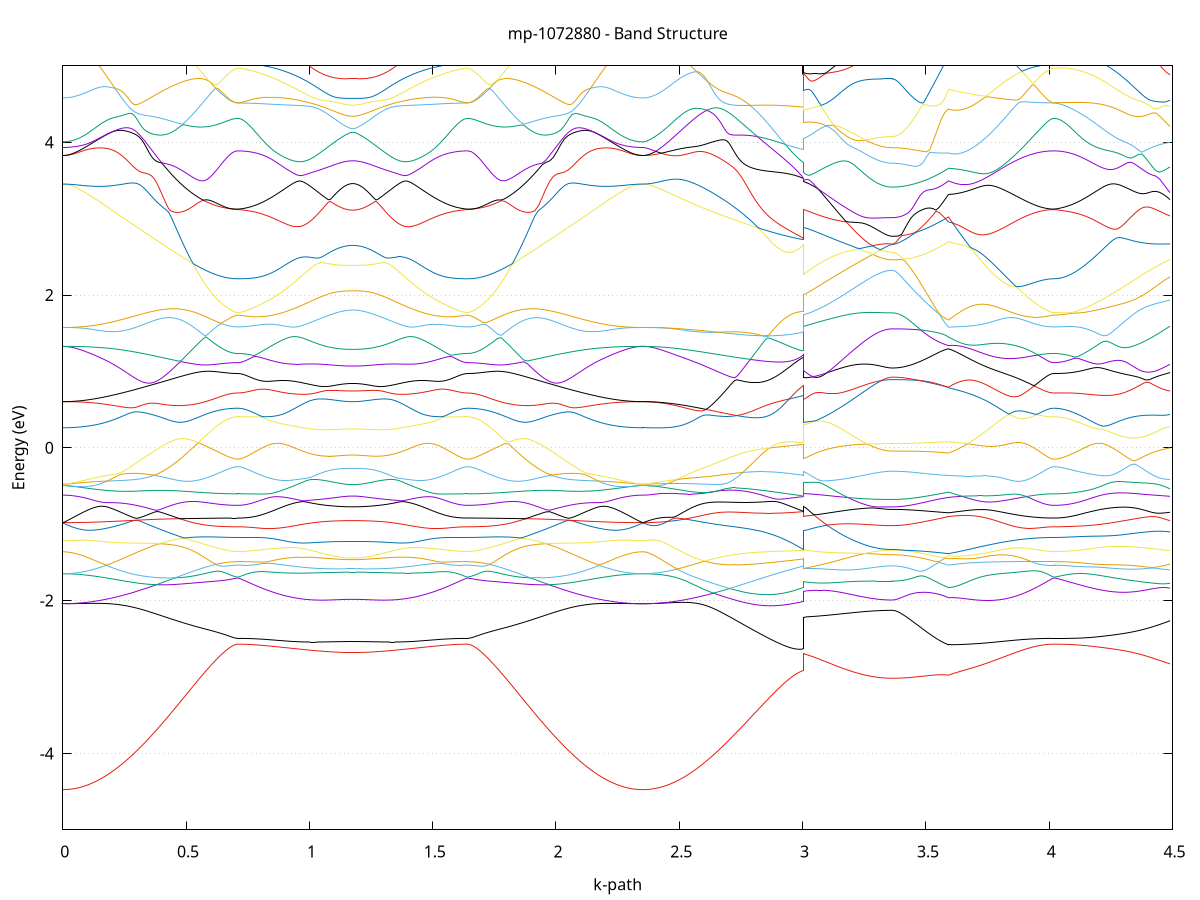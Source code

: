 set title 'mp-1072880 - Band Structure'
set xlabel 'k-path'
set ylabel 'Energy (eV)'
set grid y
set yrange [-5:5]
set terminal png size 800,600
set output 'mp-1072880_bands_gnuplot.png'
plot '-' using 1:2 with lines notitle, '-' using 1:2 with lines notitle, '-' using 1:2 with lines notitle, '-' using 1:2 with lines notitle, '-' using 1:2 with lines notitle, '-' using 1:2 with lines notitle, '-' using 1:2 with lines notitle, '-' using 1:2 with lines notitle, '-' using 1:2 with lines notitle, '-' using 1:2 with lines notitle, '-' using 1:2 with lines notitle, '-' using 1:2 with lines notitle, '-' using 1:2 with lines notitle, '-' using 1:2 with lines notitle, '-' using 1:2 with lines notitle, '-' using 1:2 with lines notitle, '-' using 1:2 with lines notitle, '-' using 1:2 with lines notitle, '-' using 1:2 with lines notitle, '-' using 1:2 with lines notitle, '-' using 1:2 with lines notitle, '-' using 1:2 with lines notitle, '-' using 1:2 with lines notitle, '-' using 1:2 with lines notitle, '-' using 1:2 with lines notitle, '-' using 1:2 with lines notitle, '-' using 1:2 with lines notitle, '-' using 1:2 with lines notitle, '-' using 1:2 with lines notitle, '-' using 1:2 with lines notitle, '-' using 1:2 with lines notitle, '-' using 1:2 with lines notitle, '-' using 1:2 with lines notitle, '-' using 1:2 with lines notitle, '-' using 1:2 with lines notitle, '-' using 1:2 with lines notitle, '-' using 1:2 with lines notitle, '-' using 1:2 with lines notitle, '-' using 1:2 with lines notitle, '-' using 1:2 with lines notitle, '-' using 1:2 with lines notitle, '-' using 1:2 with lines notitle, '-' using 1:2 with lines notitle, '-' using 1:2 with lines notitle, '-' using 1:2 with lines notitle, '-' using 1:2 with lines notitle, '-' using 1:2 with lines notitle, '-' using 1:2 with lines notitle, '-' using 1:2 with lines notitle, '-' using 1:2 with lines notitle, '-' using 1:2 with lines notitle, '-' using 1:2 with lines notitle, '-' using 1:2 with lines notitle, '-' using 1:2 with lines notitle, '-' using 1:2 with lines notitle, '-' using 1:2 with lines notitle
0.000000 -52.302322
0.009993 -52.302322
0.019985 -52.302322
0.029978 -52.302322
0.039970 -52.302322
0.049963 -52.302322
0.059955 -52.302322
0.069948 -52.302322
0.079941 -52.302322
0.089933 -52.302322
0.099926 -52.302322
0.109918 -52.302322
0.119911 -52.302322
0.129904 -52.302322
0.139896 -52.302322
0.149889 -52.302322
0.159881 -52.302322
0.169874 -52.302322
0.179866 -52.302322
0.189859 -52.302322
0.199852 -52.302322
0.209844 -52.302322
0.219837 -52.302322
0.229829 -52.302322
0.239822 -52.302322
0.249814 -52.302222
0.259807 -52.302222
0.269800 -52.302222
0.279792 -52.302222
0.289785 -52.302222
0.299777 -52.302222
0.309770 -52.302222
0.319763 -52.302222
0.329755 -52.302222
0.339748 -52.302222
0.349740 -52.302222
0.359733 -52.302222
0.369725 -52.302122
0.379718 -52.302122
0.389711 -52.302122
0.399703 -52.302122
0.409696 -52.302122
0.419688 -52.302122
0.429681 -52.302122
0.439673 -52.302122
0.449666 -52.302122
0.459659 -52.302122
0.469651 -52.302122
0.479644 -52.302022
0.489636 -52.302022
0.499629 -52.302022
0.509621 -52.302022
0.519614 -52.302022
0.529607 -52.302022
0.539599 -52.302022
0.549592 -52.302022
0.559584 -52.302022
0.569577 -52.302022
0.579570 -52.302022
0.589562 -52.302022
0.599555 -52.301922
0.609547 -52.301922
0.619540 -52.301922
0.629532 -52.301922
0.639525 -52.301922
0.649518 -52.301922
0.659510 -52.301922
0.669503 -52.301922
0.679495 -52.301922
0.689488 -52.301922
0.699480 -52.301922
0.709473 -52.301922
0.709473 -52.301922
0.717113 -52.301922
0.724753 -52.301922
0.732393 -52.301922
0.740033 -52.301922
0.747673 -52.301922
0.755313 -52.301922
0.762952 -52.301922
0.770592 -52.301922
0.778232 -52.301922
0.785872 -52.301922
0.793512 -52.301922
0.801152 -52.301922
0.808792 -52.301922
0.816432 -52.301922
0.824072 -52.301922
0.831712 -52.301922
0.839352 -52.301922
0.846992 -52.301922
0.854631 -52.301922
0.862271 -52.301922
0.869911 -52.301922
0.877551 -52.301922
0.885191 -52.301822
0.892831 -52.301822
0.900471 -52.301822
0.908111 -52.301822
0.915751 -52.301822
0.923391 -52.301822
0.931031 -52.301822
0.938670 -52.301822
0.946310 -52.301822
0.953950 -52.301822
0.961590 -52.301822
0.969230 -52.301822
0.976870 -52.301822
0.984510 -52.301822
0.992150 -52.301722
0.999790 -52.301722
1.007430 -52.301722
1.015070 -52.301722
1.022710 -52.301722
1.030349 -52.301722
1.037989 -52.301722
1.045629 -52.301722
1.053269 -52.301722
1.060909 -52.301722
1.068549 -52.301722
1.076189 -52.301722
1.083829 -52.301622
1.083829 -52.301622
1.091584 -52.301622
1.099338 -52.301622
1.107093 -52.301622
1.114848 -52.301622
1.122602 -52.301622
1.130357 -52.301622
1.138112 -52.301622
1.145867 -52.301622
1.153621 -52.301622
1.161376 -52.301622
1.169131 -52.301622
1.176885 -52.301622
1.184640 -52.301622
1.192395 -52.301622
1.200149 -52.301622
1.207904 -52.301622
1.215659 -52.301622
1.223414 -52.301622
1.231168 -52.301622
1.238923 -52.301622
1.246678 -52.301622
1.254432 -52.301622
1.262187 -52.301622
1.269942 -52.301722
1.277697 -52.301722
1.285451 -52.301722
1.293206 -52.301722
1.300961 -52.301722
1.308715 -52.301722
1.316470 -52.301722
1.324225 -52.301722
1.331980 -52.301722
1.339734 -52.301722
1.347489 -52.301722
1.355244 -52.301722
1.362998 -52.301822
1.370753 -52.301822
1.378508 -52.301822
1.386262 -52.301822
1.394017 -52.301822
1.401772 -52.301822
1.409527 -52.301822
1.417281 -52.301822
1.425036 -52.301822
1.432791 -52.301822
1.440545 -52.301822
1.448300 -52.301822
1.456055 -52.301822
1.463810 -52.301822
1.471564 -52.301822
1.479319 -52.301922
1.487074 -52.301922
1.494828 -52.301922
1.502583 -52.301922
1.510338 -52.301922
1.518092 -52.301922
1.525847 -52.301922
1.533602 -52.301922
1.541357 -52.301922
1.549111 -52.301922
1.556866 -52.301922
1.564621 -52.301922
1.572375 -52.301922
1.580130 -52.301922
1.587885 -52.301922
1.595640 -52.301922
1.603394 -52.301922
1.611149 -52.301922
1.618904 -52.301922
1.626658 -52.301922
1.634413 -52.301922
1.642168 -52.301922
1.642168 -52.301922
1.657263 -52.301922
1.672358 -52.301922
1.687453 -52.301922
1.702548 -52.301922
1.717644 -52.301922
1.732739 -52.301922
1.747834 -52.301922
1.762929 -52.302022
1.778024 -52.302022
1.793120 -52.302022
1.808215 -52.302022
1.823310 -52.302022
1.838405 -52.302022
1.853500 -52.302022
1.868595 -52.302022
1.883691 -52.302122
1.898786 -52.302122
1.913881 -52.302122
1.928976 -52.302122
1.944071 -52.302122
1.959166 -52.302122
1.974262 -52.302122
1.989357 -52.302222
2.004452 -52.302222
2.019547 -52.302222
2.034642 -52.302222
2.049737 -52.302222
2.064833 -52.302222
2.079928 -52.302222
2.095023 -52.302222
2.110118 -52.302222
2.125213 -52.302322
2.140308 -52.302322
2.155404 -52.302322
2.170499 -52.302322
2.185594 -52.302322
2.200689 -52.302322
2.215784 -52.302322
2.230879 -52.302322
2.245975 -52.302322
2.261070 -52.302322
2.276165 -52.302322
2.291260 -52.302322
2.306355 -52.302322
2.321451 -52.302322
2.336546 -52.302322
2.351641 -52.302322
2.351641 -52.302322
2.359421 -52.302322
2.367201 -52.302322
2.374981 -52.302322
2.382761 -52.302322
2.390541 -52.302322
2.398321 -52.302322
2.406101 -52.302322
2.413881 -52.302322
2.421661 -52.302322
2.429441 -52.302322
2.437222 -52.302322
2.445002 -52.302322
2.452782 -52.302322
2.460562 -52.302322
2.468342 -52.302322
2.476122 -52.302322
2.483902 -52.302322
2.491682 -52.302322
2.499462 -52.302322
2.507242 -52.302322
2.515022 -52.302322
2.522802 -52.302322
2.530582 -52.302322
2.538362 -52.302322
2.546142 -52.302322
2.553922 -52.302222
2.561703 -52.302222
2.569483 -52.302222
2.577263 -52.302222
2.585043 -52.302222
2.592823 -52.302222
2.600603 -52.302222
2.608383 -52.302222
2.616163 -52.302222
2.623943 -52.302222
2.631723 -52.302222
2.639503 -52.302222
2.647283 -52.302222
2.655063 -52.302122
2.662843 -52.302122
2.670623 -52.302122
2.678403 -52.302122
2.686184 -52.302122
2.693964 -52.302122
2.701744 -52.302122
2.709524 -52.302122
2.717304 -52.302122
2.725084 -52.302122
2.732864 -52.302122
2.740644 -52.302022
2.748424 -52.302022
2.756204 -52.302022
2.763984 -52.302022
2.771764 -52.302022
2.779544 -52.302022
2.787324 -52.302022
2.795104 -52.302022
2.802884 -52.302022
2.810665 -52.302022
2.818445 -52.301922
2.826225 -52.301922
2.834005 -52.301922
2.841785 -52.301922
2.849565 -52.301922
2.857345 -52.301922
2.865125 -52.301922
2.872905 -52.301922
2.880685 -52.301922
2.888465 -52.301922
2.896245 -52.301822
2.904025 -52.301822
2.911805 -52.301822
2.919585 -52.301822
2.927365 -52.301822
2.935146 -52.301822
2.942926 -52.301822
2.950706 -52.301822
2.958486 -52.301822
2.966266 -52.301822
2.974046 -52.301822
2.981826 -52.301722
2.989606 -52.301722
2.997386 -52.301722
3.005166 -52.301722
3.005166 -52.301722
3.015132 -52.301622
3.025098 -52.301622
3.035064 -52.301622
3.045030 -52.301622
3.054996 -52.301622
3.064961 -52.301622
3.074927 -52.301622
3.084893 -52.301622
3.094859 -52.301622
3.104825 -52.301622
3.114791 -52.301622
3.124757 -52.301622
3.134722 -52.301622
3.144688 -52.301522
3.154654 -52.301522
3.164620 -52.301522
3.174586 -52.301522
3.184552 -52.301522
3.194518 -52.301522
3.204484 -52.301522
3.214449 -52.301522
3.224415 -52.301522
3.234381 -52.301522
3.244347 -52.301522
3.254313 -52.301522
3.264279 -52.301622
3.274245 -52.301622
3.284211 -52.301622
3.294176 -52.301622
3.304142 -52.301622
3.314108 -52.301622
3.324074 -52.301622
3.334040 -52.301622
3.344006 -52.301622
3.353972 -52.301622
3.363938 -52.301622
3.363938 -52.301622
3.376590 -52.301622
3.389242 -52.301622
3.401894 -52.301622
3.414546 -52.301622
3.427198 -52.301622
3.439850 -52.301622
3.452502 -52.301622
3.465155 -52.301622
3.477807 -52.301622
3.490459 -52.301622
3.503111 -52.301622
3.515763 -52.301622
3.528415 -52.301722
3.541067 -52.301722
3.553719 -52.301722
3.566372 -52.301722
3.579024 -52.301722
3.591676 -52.301722
3.591676 -52.301722
3.598467 -52.301722
3.605257 -52.301722
3.612048 -52.301722
3.618839 -52.301722
3.625629 -52.301722
3.632420 -52.301722
3.639211 -52.301722
3.646002 -52.301722
3.652792 -52.301722
3.659583 -52.301722
3.666374 -52.301722
3.673164 -52.301722
3.679955 -52.301722
3.686746 -52.301722
3.693537 -52.301722
3.700327 -52.301722
3.707118 -52.301722
3.713909 -52.301722
3.720699 -52.301722
3.727490 -52.301722
3.734281 -52.301722
3.741071 -52.301722
3.747862 -52.301722
3.754653 -52.301722
3.761444 -52.301822
3.768234 -52.301822
3.775025 -52.301822
3.781816 -52.301822
3.788606 -52.301822
3.795397 -52.301822
3.802188 -52.301822
3.808979 -52.301822
3.815769 -52.301822
3.822560 -52.301822
3.829351 -52.301822
3.836141 -52.301822
3.842932 -52.301822
3.849723 -52.301822
3.856514 -52.301822
3.863304 -52.301822
3.870095 -52.301922
3.876886 -52.301922
3.883676 -52.301922
3.890467 -52.301922
3.897258 -52.301922
3.904049 -52.301922
3.910839 -52.301922
3.917630 -52.301922
3.924421 -52.301922
3.931211 -52.301922
3.938002 -52.301922
3.944793 -52.301922
3.951583 -52.301922
3.958374 -52.301922
3.965165 -52.301922
3.971956 -52.301922
3.978746 -52.301922
3.985537 -52.301922
3.992328 -52.301922
3.999118 -52.301922
4.005909 -52.301922
4.012700 -52.301922
4.019491 -52.301922
4.019491 -52.301922
4.033756 -52.301922
4.048022 -52.301922
4.062287 -52.301922
4.076553 -52.301922
4.090818 -52.301922
4.105084 -52.301922
4.119349 -52.301922
4.133615 -52.301922
4.147880 -52.301922
4.162146 -52.301922
4.176411 -52.301922
4.190677 -52.301922
4.204942 -52.301922
4.219208 -52.301922
4.233473 -52.301922
4.247739 -52.301822
4.262004 -52.301822
4.276270 -52.301822
4.290535 -52.301822
4.304801 -52.301822
4.319066 -52.301822
4.333332 -52.301822
4.347597 -52.301822
4.361863 -52.301822
4.376128 -52.301722
4.390394 -52.301722
4.404659 -52.301722
4.418925 -52.301722
4.433190 -52.301722
4.447456 -52.301722
4.461721 -52.301722
4.475987 -52.301722
4.490252 -52.301622
e
0.000000 -52.300722
0.009993 -52.300722
0.019985 -52.300722
0.029978 -52.300722
0.039970 -52.300722
0.049963 -52.300722
0.059955 -52.300722
0.069948 -52.300722
0.079941 -52.300722
0.089933 -52.300722
0.099926 -52.300722
0.109918 -52.300722
0.119911 -52.300722
0.129904 -52.300722
0.139896 -52.300722
0.149889 -52.300722
0.159881 -52.300722
0.169874 -52.300722
0.179866 -52.300722
0.189859 -52.300722
0.199852 -52.300722
0.209844 -52.300722
0.219837 -52.300722
0.229829 -52.300822
0.239822 -52.300822
0.249814 -52.300822
0.259807 -52.300822
0.269800 -52.300822
0.279792 -52.300822
0.289785 -52.300822
0.299777 -52.300822
0.309770 -52.300822
0.319763 -52.300822
0.329755 -52.300822
0.339748 -52.300822
0.349740 -52.300922
0.359733 -52.300922
0.369725 -52.300922
0.379718 -52.300922
0.389711 -52.300922
0.399703 -52.300922
0.409696 -52.300922
0.419688 -52.300922
0.429681 -52.300922
0.439673 -52.300922
0.449666 -52.301022
0.459659 -52.301022
0.469651 -52.301022
0.479644 -52.301022
0.489636 -52.301022
0.499629 -52.301022
0.509621 -52.301022
0.519614 -52.301022
0.529607 -52.301022
0.539599 -52.301022
0.549592 -52.301122
0.559584 -52.301122
0.569577 -52.301122
0.579570 -52.301122
0.589562 -52.301122
0.599555 -52.301122
0.609547 -52.301122
0.619540 -52.301122
0.629532 -52.301122
0.639525 -52.301122
0.649518 -52.301122
0.659510 -52.301122
0.669503 -52.301122
0.679495 -52.301122
0.689488 -52.301122
0.699480 -52.301122
0.709473 -52.301122
0.709473 -52.301122
0.717113 -52.301122
0.724753 -52.301122
0.732393 -52.301122
0.740033 -52.301122
0.747673 -52.301122
0.755313 -52.301122
0.762952 -52.301122
0.770592 -52.301122
0.778232 -52.301122
0.785872 -52.301122
0.793512 -52.301122
0.801152 -52.301122
0.808792 -52.301222
0.816432 -52.301222
0.824072 -52.301222
0.831712 -52.301222
0.839352 -52.301222
0.846992 -52.301222
0.854631 -52.301222
0.862271 -52.301222
0.869911 -52.301222
0.877551 -52.301222
0.885191 -52.301222
0.892831 -52.301222
0.900471 -52.301222
0.908111 -52.301222
0.915751 -52.301222
0.923391 -52.301222
0.931031 -52.301222
0.938670 -52.301222
0.946310 -52.301222
0.953950 -52.301322
0.961590 -52.301322
0.969230 -52.301322
0.976870 -52.301322
0.984510 -52.301322
0.992150 -52.301322
0.999790 -52.301322
1.007430 -52.301322
1.015070 -52.301322
1.022710 -52.301322
1.030349 -52.301322
1.037989 -52.301322
1.045629 -52.301422
1.053269 -52.301422
1.060909 -52.301422
1.068549 -52.301422
1.076189 -52.301422
1.083829 -52.301422
1.083829 -52.301422
1.091584 -52.301422
1.099338 -52.301422
1.107093 -52.301422
1.114848 -52.301422
1.122602 -52.301422
1.130357 -52.301522
1.138112 -52.301522
1.145867 -52.301522
1.153621 -52.301522
1.161376 -52.301522
1.169131 -52.301522
1.176885 -52.301522
1.184640 -52.301522
1.192395 -52.301522
1.200149 -52.301522
1.207904 -52.301522
1.215659 -52.301522
1.223414 -52.301422
1.231168 -52.301422
1.238923 -52.301422
1.246678 -52.301422
1.254432 -52.301422
1.262187 -52.301422
1.269942 -52.301422
1.277697 -52.301422
1.285451 -52.301422
1.293206 -52.301422
1.300961 -52.301422
1.308715 -52.301322
1.316470 -52.301322
1.324225 -52.301322
1.331980 -52.301322
1.339734 -52.301322
1.347489 -52.301322
1.355244 -52.301322
1.362998 -52.301322
1.370753 -52.301322
1.378508 -52.301322
1.386262 -52.301322
1.394017 -52.301322
1.401772 -52.301222
1.409527 -52.301222
1.417281 -52.301222
1.425036 -52.301222
1.432791 -52.301222
1.440545 -52.301222
1.448300 -52.301222
1.456055 -52.301222
1.463810 -52.301222
1.471564 -52.301222
1.479319 -52.301222
1.487074 -52.301222
1.494828 -52.301222
1.502583 -52.301222
1.510338 -52.301222
1.518092 -52.301222
1.525847 -52.301222
1.533602 -52.301222
1.541357 -52.301222
1.549111 -52.301122
1.556866 -52.301122
1.564621 -52.301122
1.572375 -52.301122
1.580130 -52.301122
1.587885 -52.301122
1.595640 -52.301122
1.603394 -52.301122
1.611149 -52.301122
1.618904 -52.301122
1.626658 -52.301122
1.634413 -52.301122
1.642168 -52.301122
1.642168 -52.301122
1.657263 -52.301122
1.672358 -52.301122
1.687453 -52.301122
1.702548 -52.301122
1.717644 -52.301122
1.732739 -52.301122
1.747834 -52.301122
1.762929 -52.301122
1.778024 -52.301122
1.793120 -52.301122
1.808215 -52.301022
1.823310 -52.301022
1.838405 -52.301022
1.853500 -52.301022
1.868595 -52.301022
1.883691 -52.301022
1.898786 -52.301022
1.913881 -52.300922
1.928976 -52.300922
1.944071 -52.300922
1.959166 -52.300922
1.974262 -52.300922
1.989357 -52.300922
2.004452 -52.300922
2.019547 -52.300822
2.034642 -52.300822
2.049737 -52.300822
2.064833 -52.300822
2.079928 -52.300822
2.095023 -52.300822
2.110118 -52.300822
2.125213 -52.300822
2.140308 -52.300722
2.155404 -52.300722
2.170499 -52.300722
2.185594 -52.300722
2.200689 -52.300722
2.215784 -52.300722
2.230879 -52.300722
2.245975 -52.300722
2.261070 -52.300722
2.276165 -52.300722
2.291260 -52.300722
2.306355 -52.300722
2.321451 -52.300722
2.336546 -52.300722
2.351641 -52.300722
2.351641 -52.300722
2.359421 -52.300722
2.367201 -52.300722
2.374981 -52.300722
2.382761 -52.300722
2.390541 -52.300722
2.398321 -52.300722
2.406101 -52.300722
2.413881 -52.300722
2.421661 -52.300722
2.429441 -52.300722
2.437222 -52.300722
2.445002 -52.300722
2.452782 -52.300722
2.460562 -52.300722
2.468342 -52.300722
2.476122 -52.300722
2.483902 -52.300722
2.491682 -52.300722
2.499462 -52.300722
2.507242 -52.300722
2.515022 -52.300722
2.522802 -52.300722
2.530582 -52.300722
2.538362 -52.300722
2.546142 -52.300822
2.553922 -52.300822
2.561703 -52.300822
2.569483 -52.300822
2.577263 -52.300822
2.585043 -52.300822
2.592823 -52.300822
2.600603 -52.300822
2.608383 -52.300822
2.616163 -52.300822
2.623943 -52.300822
2.631723 -52.300822
2.639503 -52.300822
2.647283 -52.300922
2.655063 -52.300922
2.662843 -52.300922
2.670623 -52.300922
2.678403 -52.300922
2.686184 -52.300922
2.693964 -52.300922
2.701744 -52.300922
2.709524 -52.300922
2.717304 -52.300922
2.725084 -52.300922
2.732864 -52.301022
2.740644 -52.301022
2.748424 -52.301022
2.756204 -52.301022
2.763984 -52.301022
2.771764 -52.301022
2.779544 -52.301022
2.787324 -52.301022
2.795104 -52.301022
2.802884 -52.301022
2.810665 -52.301122
2.818445 -52.301122
2.826225 -52.301122
2.834005 -52.301122
2.841785 -52.301122
2.849565 -52.301122
2.857345 -52.301122
2.865125 -52.301122
2.872905 -52.301122
2.880685 -52.301222
2.888465 -52.301222
2.896245 -52.301222
2.904025 -52.301222
2.911805 -52.301222
2.919585 -52.301222
2.927365 -52.301222
2.935146 -52.301222
2.942926 -52.301222
2.950706 -52.301222
2.958486 -52.301322
2.966266 -52.301322
2.974046 -52.301322
2.981826 -52.301322
2.989606 -52.301322
2.997386 -52.301322
3.005166 -52.301322
3.005166 -52.301422
3.015132 -52.301422
3.025098 -52.301422
3.035064 -52.301422
3.045030 -52.301422
3.054996 -52.301422
3.064961 -52.301422
3.074927 -52.301422
3.084893 -52.301522
3.094859 -52.301522
3.104825 -52.301522
3.114791 -52.301522
3.124757 -52.301522
3.134722 -52.301522
3.144688 -52.301522
3.154654 -52.301522
3.164620 -52.301522
3.174586 -52.301522
3.184552 -52.301522
3.194518 -52.301522
3.204484 -52.301522
3.214449 -52.301522
3.224415 -52.301522
3.234381 -52.301522
3.244347 -52.301522
3.254313 -52.301522
3.264279 -52.301522
3.274245 -52.301522
3.284211 -52.301522
3.294176 -52.301522
3.304142 -52.301522
3.314108 -52.301522
3.324074 -52.301522
3.334040 -52.301522
3.344006 -52.301522
3.353972 -52.301522
3.363938 -52.301522
3.363938 -52.301522
3.376590 -52.301522
3.389242 -52.301522
3.401894 -52.301522
3.414546 -52.301522
3.427198 -52.301522
3.439850 -52.301422
3.452502 -52.301422
3.465155 -52.301422
3.477807 -52.301422
3.490459 -52.301422
3.503111 -52.301422
3.515763 -52.301422
3.528415 -52.301422
3.541067 -52.301422
3.553719 -52.301422
3.566372 -52.301422
3.579024 -52.301322
3.591676 -52.301322
3.591676 -52.301322
3.598467 -52.301322
3.605257 -52.301322
3.612048 -52.301322
3.618839 -52.301322
3.625629 -52.301322
3.632420 -52.301422
3.639211 -52.301422
3.646002 -52.301422
3.652792 -52.301422
3.659583 -52.301422
3.666374 -52.301422
3.673164 -52.301322
3.679955 -52.301322
3.686746 -52.301322
3.693537 -52.301322
3.700327 -52.301322
3.707118 -52.301322
3.713909 -52.301322
3.720699 -52.301322
3.727490 -52.301322
3.734281 -52.301322
3.741071 -52.301322
3.747862 -52.301322
3.754653 -52.301322
3.761444 -52.301322
3.768234 -52.301322
3.775025 -52.301322
3.781816 -52.301322
3.788606 -52.301322
3.795397 -52.301322
3.802188 -52.301222
3.808979 -52.301222
3.815769 -52.301222
3.822560 -52.301222
3.829351 -52.301222
3.836141 -52.301222
3.842932 -52.301222
3.849723 -52.301222
3.856514 -52.301222
3.863304 -52.301222
3.870095 -52.301222
3.876886 -52.301222
3.883676 -52.301222
3.890467 -52.301222
3.897258 -52.301222
3.904049 -52.301222
3.910839 -52.301222
3.917630 -52.301222
3.924421 -52.301222
3.931211 -52.301222
3.938002 -52.301222
3.944793 -52.301122
3.951583 -52.301122
3.958374 -52.301122
3.965165 -52.301122
3.971956 -52.301122
3.978746 -52.301122
3.985537 -52.301122
3.992328 -52.301122
3.999118 -52.301122
4.005909 -52.301122
4.012700 -52.301122
4.019491 -52.301122
4.019491 -52.301122
4.033756 -52.301122
4.048022 -52.301122
4.062287 -52.301122
4.076553 -52.301122
4.090818 -52.301122
4.105084 -52.301122
4.119349 -52.301122
4.133615 -52.301222
4.147880 -52.301222
4.162146 -52.301222
4.176411 -52.301222
4.190677 -52.301222
4.204942 -52.301222
4.219208 -52.301222
4.233473 -52.301222
4.247739 -52.301222
4.262004 -52.301222
4.276270 -52.301222
4.290535 -52.301222
4.304801 -52.301222
4.319066 -52.301222
4.333332 -52.301322
4.347597 -52.301322
4.361863 -52.301322
4.376128 -52.301322
4.390394 -52.301322
4.404659 -52.301322
4.418925 -52.301322
4.433190 -52.301322
4.447456 -52.301422
4.461721 -52.301422
4.475987 -52.301422
4.490252 -52.301422
e
0.000000 -52.148922
0.009993 -52.148922
0.019985 -52.148922
0.029978 -52.148922
0.039970 -52.148922
0.049963 -52.148922
0.059955 -52.148922
0.069948 -52.148922
0.079941 -52.148922
0.089933 -52.148922
0.099926 -52.148922
0.109918 -52.148922
0.119911 -52.148922
0.129904 -52.148922
0.139896 -52.148922
0.149889 -52.148922
0.159881 -52.148922
0.169874 -52.148922
0.179866 -52.149022
0.189859 -52.149022
0.199852 -52.149022
0.209844 -52.149022
0.219837 -52.149022
0.229829 -52.149022
0.239822 -52.149022
0.249814 -52.149022
0.259807 -52.149022
0.269800 -52.149022
0.279792 -52.149022
0.289785 -52.149022
0.299777 -52.149122
0.309770 -52.149122
0.319763 -52.149122
0.329755 -52.149122
0.339748 -52.149122
0.349740 -52.149122
0.359733 -52.149122
0.369725 -52.149122
0.379718 -52.149122
0.389711 -52.149122
0.399703 -52.149222
0.409696 -52.149222
0.419688 -52.149222
0.429681 -52.149222
0.439673 -52.149222
0.449666 -52.149222
0.459659 -52.149222
0.469651 -52.149222
0.479644 -52.149222
0.489636 -52.149222
0.499629 -52.149222
0.509621 -52.149222
0.519614 -52.149322
0.529607 -52.149322
0.539599 -52.149322
0.549592 -52.149322
0.559584 -52.149322
0.569577 -52.149322
0.579570 -52.149322
0.589562 -52.149322
0.599555 -52.149322
0.609547 -52.149322
0.619540 -52.149322
0.629532 -52.149322
0.639525 -52.149322
0.649518 -52.149322
0.659510 -52.149322
0.669503 -52.149322
0.679495 -52.149322
0.689488 -52.149322
0.699480 -52.149322
0.709473 -52.149322
0.709473 -52.149322
0.717113 -52.149322
0.724753 -52.149322
0.732393 -52.149322
0.740033 -52.149322
0.747673 -52.149322
0.755313 -52.149322
0.762952 -52.149322
0.770592 -52.149322
0.778232 -52.149322
0.785872 -52.149322
0.793512 -52.149322
0.801152 -52.149322
0.808792 -52.149322
0.816432 -52.149322
0.824072 -52.149322
0.831712 -52.149422
0.839352 -52.149422
0.846992 -52.149422
0.854631 -52.149422
0.862271 -52.149422
0.869911 -52.149422
0.877551 -52.149422
0.885191 -52.149422
0.892831 -52.149422
0.900471 -52.149422
0.908111 -52.149422
0.915751 -52.149422
0.923391 -52.149422
0.931031 -52.149422
0.938670 -52.149422
0.946310 -52.149422
0.953950 -52.149422
0.961590 -52.149422
0.969230 -52.149422
0.976870 -52.149422
0.984510 -52.149422
0.992150 -52.149422
0.999790 -52.149422
1.007430 -52.149422
1.015070 -52.149422
1.022710 -52.149422
1.030349 -52.149422
1.037989 -52.149422
1.045629 -52.149422
1.053269 -52.149522
1.060909 -52.149522
1.068549 -52.149522
1.076189 -52.149522
1.083829 -52.149522
1.083829 -52.149522
1.091584 -52.149522
1.099338 -52.149522
1.107093 -52.149522
1.114848 -52.149522
1.122602 -52.149522
1.130357 -52.149522
1.138112 -52.149522
1.145867 -52.149522
1.153621 -52.149522
1.161376 -52.149522
1.169131 -52.149522
1.176885 -52.149522
1.184640 -52.149522
1.192395 -52.149522
1.200149 -52.149522
1.207904 -52.149522
1.215659 -52.149522
1.223414 -52.149522
1.231168 -52.149522
1.238923 -52.149522
1.246678 -52.149522
1.254432 -52.149522
1.262187 -52.149522
1.269942 -52.149522
1.277697 -52.149522
1.285451 -52.149522
1.293206 -52.149522
1.300961 -52.149422
1.308715 -52.149422
1.316470 -52.149422
1.324225 -52.149422
1.331980 -52.149422
1.339734 -52.149422
1.347489 -52.149422
1.355244 -52.149422
1.362998 -52.149422
1.370753 -52.149422
1.378508 -52.149422
1.386262 -52.149422
1.394017 -52.149422
1.401772 -52.149422
1.409527 -52.149422
1.417281 -52.149422
1.425036 -52.149422
1.432791 -52.149422
1.440545 -52.149422
1.448300 -52.149422
1.456055 -52.149422
1.463810 -52.149422
1.471564 -52.149422
1.479319 -52.149422
1.487074 -52.149422
1.494828 -52.149422
1.502583 -52.149422
1.510338 -52.149422
1.518092 -52.149322
1.525847 -52.149322
1.533602 -52.149322
1.541357 -52.149322
1.549111 -52.149322
1.556866 -52.149322
1.564621 -52.149322
1.572375 -52.149322
1.580130 -52.149322
1.587885 -52.149322
1.595640 -52.149322
1.603394 -52.149322
1.611149 -52.149322
1.618904 -52.149322
1.626658 -52.149322
1.634413 -52.149322
1.642168 -52.149322
1.642168 -52.149322
1.657263 -52.149322
1.672358 -52.149322
1.687453 -52.149322
1.702548 -52.149322
1.717644 -52.149322
1.732739 -52.149322
1.747834 -52.149322
1.762929 -52.149322
1.778024 -52.149322
1.793120 -52.149322
1.808215 -52.149322
1.823310 -52.149322
1.838405 -52.149222
1.853500 -52.149222
1.868595 -52.149222
1.883691 -52.149222
1.898786 -52.149222
1.913881 -52.149222
1.928976 -52.149222
1.944071 -52.149222
1.959166 -52.149122
1.974262 -52.149122
1.989357 -52.149122
2.004452 -52.149122
2.019547 -52.149122
2.034642 -52.149122
2.049737 -52.149122
2.064833 -52.149022
2.079928 -52.149022
2.095023 -52.149022
2.110118 -52.149022
2.125213 -52.149022
2.140308 -52.149022
2.155404 -52.149022
2.170499 -52.148922
2.185594 -52.148922
2.200689 -52.148922
2.215784 -52.148922
2.230879 -52.148922
2.245975 -52.148922
2.261070 -52.148922
2.276165 -52.148922
2.291260 -52.148922
2.306355 -52.148922
2.321451 -52.148922
2.336546 -52.148922
2.351641 -52.148922
2.351641 -52.148922
2.359421 -52.148922
2.367201 -52.148922
2.374981 -52.148922
2.382761 -52.148922
2.390541 -52.148922
2.398321 -52.148922
2.406101 -52.148922
2.413881 -52.148922
2.421661 -52.148922
2.429441 -52.148922
2.437222 -52.148922
2.445002 -52.148922
2.452782 -52.148922
2.460562 -52.148922
2.468342 -52.148922
2.476122 -52.148922
2.483902 -52.148922
2.491682 -52.148922
2.499462 -52.148922
2.507242 -52.148922
2.515022 -52.148922
2.522802 -52.148922
2.530582 -52.148922
2.538362 -52.148922
2.546142 -52.148922
2.553922 -52.148922
2.561703 -52.148922
2.569483 -52.148922
2.577263 -52.148922
2.585043 -52.148922
2.592823 -52.149022
2.600603 -52.149022
2.608383 -52.149022
2.616163 -52.149022
2.623943 -52.149022
2.631723 -52.149022
2.639503 -52.149022
2.647283 -52.149022
2.655063 -52.149022
2.662843 -52.149022
2.670623 -52.149022
2.678403 -52.149022
2.686184 -52.149022
2.693964 -52.149022
2.701744 -52.149022
2.709524 -52.149022
2.717304 -52.149022
2.725084 -52.149022
2.732864 -52.149022
2.740644 -52.149122
2.748424 -52.149122
2.756204 -52.149122
2.763984 -52.149122
2.771764 -52.149122
2.779544 -52.149122
2.787324 -52.149122
2.795104 -52.149122
2.802884 -52.149122
2.810665 -52.149122
2.818445 -52.149122
2.826225 -52.149122
2.834005 -52.149122
2.841785 -52.149122
2.849565 -52.149122
2.857345 -52.149122
2.865125 -52.149122
2.872905 -52.149122
2.880685 -52.149222
2.888465 -52.149222
2.896245 -52.149222
2.904025 -52.149222
2.911805 -52.149222
2.919585 -52.149222
2.927365 -52.149222
2.935146 -52.149222
2.942926 -52.149222
2.950706 -52.149222
2.958486 -52.149222
2.966266 -52.149222
2.974046 -52.149222
2.981826 -52.149222
2.989606 -52.149222
2.997386 -52.149222
3.005166 -52.149222
3.005166 -52.149622
3.015132 -52.149622
3.025098 -52.149622
3.035064 -52.149622
3.045030 -52.149622
3.054996 -52.149622
3.064961 -52.149622
3.074927 -52.149622
3.084893 -52.149522
3.094859 -52.149522
3.104825 -52.149522
3.114791 -52.149522
3.124757 -52.149522
3.134722 -52.149522
3.144688 -52.149522
3.154654 -52.149522
3.164620 -52.149522
3.174586 -52.149522
3.184552 -52.149522
3.194518 -52.149422
3.204484 -52.149422
3.214449 -52.149422
3.224415 -52.149422
3.234381 -52.149422
3.244347 -52.149422
3.254313 -52.149422
3.264279 -52.149422
3.274245 -52.149422
3.284211 -52.149422
3.294176 -52.149322
3.304142 -52.149322
3.314108 -52.149322
3.324074 -52.149322
3.334040 -52.149322
3.344006 -52.149322
3.353972 -52.149322
3.363938 -52.149322
3.363938 -52.149322
3.376590 -52.149322
3.389242 -52.149322
3.401894 -52.149322
3.414546 -52.149322
3.427198 -52.149322
3.439850 -52.149322
3.452502 -52.149322
3.465155 -52.149322
3.477807 -52.149322
3.490459 -52.149322
3.503111 -52.149322
3.515763 -52.149322
3.528415 -52.149322
3.541067 -52.149322
3.553719 -52.149322
3.566372 -52.149222
3.579024 -52.149222
3.591676 -52.149222
3.591676 -52.149222
3.598467 -52.149222
3.605257 -52.149222
3.612048 -52.149222
3.618839 -52.149222
3.625629 -52.149222
3.632420 -52.149222
3.639211 -52.149322
3.646002 -52.149322
3.652792 -52.149322
3.659583 -52.149322
3.666374 -52.149322
3.673164 -52.149322
3.679955 -52.149322
3.686746 -52.149322
3.693537 -52.149322
3.700327 -52.149322
3.707118 -52.149322
3.713909 -52.149322
3.720699 -52.149322
3.727490 -52.149322
3.734281 -52.149322
3.741071 -52.149322
3.747862 -52.149322
3.754653 -52.149322
3.761444 -52.149322
3.768234 -52.149322
3.775025 -52.149322
3.781816 -52.149322
3.788606 -52.149322
3.795397 -52.149322
3.802188 -52.149322
3.808979 -52.149322
3.815769 -52.149322
3.822560 -52.149322
3.829351 -52.149322
3.836141 -52.149322
3.842932 -52.149322
3.849723 -52.149322
3.856514 -52.149322
3.863304 -52.149322
3.870095 -52.149322
3.876886 -52.149322
3.883676 -52.149322
3.890467 -52.149322
3.897258 -52.149322
3.904049 -52.149322
3.910839 -52.149322
3.917630 -52.149322
3.924421 -52.149322
3.931211 -52.149322
3.938002 -52.149322
3.944793 -52.149322
3.951583 -52.149322
3.958374 -52.149322
3.965165 -52.149322
3.971956 -52.149322
3.978746 -52.149322
3.985537 -52.149322
3.992328 -52.149322
3.999118 -52.149322
4.005909 -52.149322
4.012700 -52.149322
4.019491 -52.149322
4.019491 -52.149322
4.033756 -52.149322
4.048022 -52.149322
4.062287 -52.149322
4.076553 -52.149322
4.090818 -52.149322
4.105084 -52.149422
4.119349 -52.149422
4.133615 -52.149422
4.147880 -52.149422
4.162146 -52.149422
4.176411 -52.149422
4.190677 -52.149422
4.204942 -52.149422
4.219208 -52.149422
4.233473 -52.149422
4.247739 -52.149522
4.262004 -52.149522
4.276270 -52.149522
4.290535 -52.149522
4.304801 -52.149522
4.319066 -52.149522
4.333332 -52.149522
4.347597 -52.149522
4.361863 -52.149522
4.376128 -52.149522
4.390394 -52.149522
4.404659 -52.149522
4.418925 -52.149522
4.433190 -52.149522
4.447456 -52.149522
4.461721 -52.149522
4.475987 -52.149522
4.490252 -52.149522
e
0.000000 -52.148922
0.009993 -52.148922
0.019985 -52.148922
0.029978 -52.148922
0.039970 -52.148922
0.049963 -52.148922
0.059955 -52.148922
0.069948 -52.148922
0.079941 -52.148822
0.089933 -52.148822
0.099926 -52.148822
0.109918 -52.148822
0.119911 -52.148822
0.129904 -52.148822
0.139896 -52.148822
0.149889 -52.148822
0.159881 -52.148722
0.169874 -52.148722
0.179866 -52.148722
0.189859 -52.148722
0.199852 -52.148722
0.209844 -52.148722
0.219837 -52.148622
0.229829 -52.148622
0.239822 -52.148622
0.249814 -52.148622
0.259807 -52.148522
0.269800 -52.148522
0.279792 -52.148522
0.289785 -52.148522
0.299777 -52.148422
0.309770 -52.148422
0.319763 -52.148422
0.329755 -52.148422
0.339748 -52.148322
0.349740 -52.148322
0.359733 -52.148322
0.369725 -52.148222
0.379718 -52.148222
0.389711 -52.148222
0.399703 -52.148222
0.409696 -52.148122
0.419688 -52.148122
0.429681 -52.148122
0.439673 -52.148022
0.449666 -52.148022
0.459659 -52.148022
0.469651 -52.147922
0.479644 -52.147922
0.489636 -52.147922
0.499629 -52.147922
0.509621 -52.147822
0.519614 -52.147822
0.529607 -52.147822
0.539599 -52.147822
0.549592 -52.147722
0.559584 -52.147722
0.569577 -52.147722
0.579570 -52.147722
0.589562 -52.147622
0.599555 -52.147622
0.609547 -52.147622
0.619540 -52.147622
0.629532 -52.147622
0.639525 -52.147622
0.649518 -52.147522
0.659510 -52.147522
0.669503 -52.147522
0.679495 -52.147522
0.689488 -52.147522
0.699480 -52.147522
0.709473 -52.147522
0.709473 -52.147522
0.717113 -52.147522
0.724753 -52.147522
0.732393 -52.147522
0.740033 -52.147522
0.747673 -52.147522
0.755313 -52.147522
0.762952 -52.147522
0.770592 -52.147522
0.778232 -52.147522
0.785872 -52.147522
0.793512 -52.147522
0.801152 -52.147522
0.808792 -52.147522
0.816432 -52.147522
0.824072 -52.147522
0.831712 -52.147422
0.839352 -52.147422
0.846992 -52.147422
0.854631 -52.147422
0.862271 -52.147422
0.869911 -52.147422
0.877551 -52.147422
0.885191 -52.147422
0.892831 -52.147422
0.900471 -52.147422
0.908111 -52.147422
0.915751 -52.147422
0.923391 -52.147422
0.931031 -52.147322
0.938670 -52.147322
0.946310 -52.147322
0.953950 -52.147322
0.961590 -52.147322
0.969230 -52.147322
0.976870 -52.147322
0.984510 -52.147322
0.992150 -52.147322
0.999790 -52.147322
1.007430 -52.147222
1.015070 -52.147222
1.022710 -52.147222
1.030349 -52.147222
1.037989 -52.147222
1.045629 -52.147222
1.053269 -52.147222
1.060909 -52.147222
1.068549 -52.147222
1.076189 -52.147222
1.083829 -52.147222
1.083829 -52.147222
1.091584 -52.147222
1.099338 -52.147222
1.107093 -52.147222
1.114848 -52.147222
1.122602 -52.147222
1.130357 -52.147222
1.138112 -52.147122
1.145867 -52.147122
1.153621 -52.147122
1.161376 -52.147122
1.169131 -52.147122
1.176885 -52.147122
1.184640 -52.147122
1.192395 -52.147122
1.200149 -52.147122
1.207904 -52.147122
1.215659 -52.147222
1.223414 -52.147222
1.231168 -52.147222
1.238923 -52.147222
1.246678 -52.147222
1.254432 -52.147222
1.262187 -52.147222
1.269942 -52.147222
1.277697 -52.147222
1.285451 -52.147222
1.293206 -52.147222
1.300961 -52.147222
1.308715 -52.147222
1.316470 -52.147222
1.324225 -52.147222
1.331980 -52.147222
1.339734 -52.147222
1.347489 -52.147322
1.355244 -52.147322
1.362998 -52.147322
1.370753 -52.147322
1.378508 -52.147322
1.386262 -52.147322
1.394017 -52.147322
1.401772 -52.147322
1.409527 -52.147322
1.417281 -52.147322
1.425036 -52.147322
1.432791 -52.147422
1.440545 -52.147422
1.448300 -52.147422
1.456055 -52.147422
1.463810 -52.147422
1.471564 -52.147422
1.479319 -52.147422
1.487074 -52.147422
1.494828 -52.147422
1.502583 -52.147422
1.510338 -52.147422
1.518092 -52.147522
1.525847 -52.147522
1.533602 -52.147522
1.541357 -52.147522
1.549111 -52.147522
1.556866 -52.147522
1.564621 -52.147522
1.572375 -52.147522
1.580130 -52.147522
1.587885 -52.147522
1.595640 -52.147522
1.603394 -52.147522
1.611149 -52.147522
1.618904 -52.147522
1.626658 -52.147522
1.634413 -52.147522
1.642168 -52.147522
1.642168 -52.147522
1.657263 -52.147522
1.672358 -52.147522
1.687453 -52.147522
1.702548 -52.147522
1.717644 -52.147622
1.732739 -52.147622
1.747834 -52.147622
1.762929 -52.147622
1.778024 -52.147722
1.793120 -52.147722
1.808215 -52.147722
1.823310 -52.147822
1.838405 -52.147822
1.853500 -52.147922
1.868595 -52.147922
1.883691 -52.148022
1.898786 -52.148022
1.913881 -52.148022
1.928976 -52.148122
1.944071 -52.148122
1.959166 -52.148222
1.974262 -52.148222
1.989357 -52.148322
2.004452 -52.148322
2.019547 -52.148422
2.034642 -52.148422
2.049737 -52.148422
2.064833 -52.148522
2.079928 -52.148522
2.095023 -52.148622
2.110118 -52.148622
2.125213 -52.148622
2.140308 -52.148722
2.155404 -52.148722
2.170499 -52.148722
2.185594 -52.148722
2.200689 -52.148822
2.215784 -52.148822
2.230879 -52.148822
2.245975 -52.148822
2.261070 -52.148822
2.276165 -52.148922
2.291260 -52.148922
2.306355 -52.148922
2.321451 -52.148922
2.336546 -52.148922
2.351641 -52.148922
2.351641 -52.148922
2.359421 -52.148922
2.367201 -52.148922
2.374981 -52.148922
2.382761 -52.148922
2.390541 -52.148922
2.398321 -52.148922
2.406101 -52.148922
2.413881 -52.148922
2.421661 -52.148922
2.429441 -52.148922
2.437222 -52.148922
2.445002 -52.148922
2.452782 -52.148822
2.460562 -52.148822
2.468342 -52.148822
2.476122 -52.148822
2.483902 -52.148822
2.491682 -52.148822
2.499462 -52.148822
2.507242 -52.148822
2.515022 -52.148822
2.522802 -52.148822
2.530582 -52.148822
2.538362 -52.148822
2.546142 -52.148822
2.553922 -52.148822
2.561703 -52.148722
2.569483 -52.148722
2.577263 -52.148722
2.585043 -52.148722
2.592823 -52.148722
2.600603 -52.148722
2.608383 -52.148722
2.616163 -52.148722
2.623943 -52.148722
2.631723 -52.148722
2.639503 -52.148622
2.647283 -52.148622
2.655063 -52.148622
2.662843 -52.148622
2.670623 -52.148622
2.678403 -52.148622
2.686184 -52.148622
2.693964 -52.148522
2.701744 -52.148522
2.709524 -52.148522
2.717304 -52.148522
2.725084 -52.148522
2.732864 -52.148522
2.740644 -52.148522
2.748424 -52.148422
2.756204 -52.148422
2.763984 -52.148422
2.771764 -52.148422
2.779544 -52.148422
2.787324 -52.148422
2.795104 -52.148322
2.802884 -52.148322
2.810665 -52.148322
2.818445 -52.148322
2.826225 -52.148322
2.834005 -52.148322
2.841785 -52.148222
2.849565 -52.148222
2.857345 -52.148222
2.865125 -52.148222
2.872905 -52.148222
2.880685 -52.148122
2.888465 -52.148122
2.896245 -52.148122
2.904025 -52.148122
2.911805 -52.148122
2.919585 -52.148122
2.927365 -52.148022
2.935146 -52.148022
2.942926 -52.148022
2.950706 -52.148022
2.958486 -52.148022
2.966266 -52.148022
2.974046 -52.147922
2.981826 -52.147922
2.989606 -52.147922
2.997386 -52.147922
3.005166 -52.147922
3.005166 -52.146322
3.015132 -52.146422
3.025098 -52.146422
3.035064 -52.146522
3.045030 -52.146522
3.054996 -52.146622
3.064961 -52.146622
3.074927 -52.146722
3.084893 -52.146722
3.094859 -52.146822
3.104825 -52.146822
3.114791 -52.146822
3.124757 -52.146922
3.134722 -52.146922
3.144688 -52.147022
3.154654 -52.147022
3.164620 -52.147122
3.174586 -52.147122
3.184552 -52.147122
3.194518 -52.147222
3.204484 -52.147222
3.214449 -52.147222
3.224415 -52.147322
3.234381 -52.147322
3.244347 -52.147322
3.254313 -52.147422
3.264279 -52.147422
3.274245 -52.147422
3.284211 -52.147422
3.294176 -52.147422
3.304142 -52.147522
3.314108 -52.147522
3.324074 -52.147522
3.334040 -52.147522
3.344006 -52.147522
3.353972 -52.147522
3.363938 -52.147522
3.363938 -52.147522
3.376590 -52.147522
3.389242 -52.147522
3.401894 -52.147522
3.414546 -52.147522
3.427198 -52.147522
3.439850 -52.147622
3.452502 -52.147622
3.465155 -52.147622
3.477807 -52.147622
3.490459 -52.147622
3.503111 -52.147722
3.515763 -52.147722
3.528415 -52.147722
3.541067 -52.147722
3.553719 -52.147822
3.566372 -52.147822
3.579024 -52.147822
3.591676 -52.147922
3.591676 -52.147922
3.598467 -52.147922
3.605257 -52.147922
3.612048 -52.147822
3.618839 -52.147822
3.625629 -52.147822
3.632420 -52.147822
3.639211 -52.147822
3.646002 -52.147822
3.652792 -52.147822
3.659583 -52.147822
3.666374 -52.147822
3.673164 -52.147822
3.679955 -52.147822
3.686746 -52.147722
3.693537 -52.147722
3.700327 -52.147722
3.707118 -52.147722
3.713909 -52.147722
3.720699 -52.147722
3.727490 -52.147722
3.734281 -52.147722
3.741071 -52.147722
3.747862 -52.147722
3.754653 -52.147722
3.761444 -52.147722
3.768234 -52.147722
3.775025 -52.147622
3.781816 -52.147622
3.788606 -52.147622
3.795397 -52.147622
3.802188 -52.147622
3.808979 -52.147622
3.815769 -52.147622
3.822560 -52.147622
3.829351 -52.147622
3.836141 -52.147622
3.842932 -52.147622
3.849723 -52.147622
3.856514 -52.147622
3.863304 -52.147622
3.870095 -52.147622
3.876886 -52.147622
3.883676 -52.147622
3.890467 -52.147522
3.897258 -52.147522
3.904049 -52.147522
3.910839 -52.147522
3.917630 -52.147522
3.924421 -52.147522
3.931211 -52.147522
3.938002 -52.147522
3.944793 -52.147522
3.951583 -52.147522
3.958374 -52.147522
3.965165 -52.147522
3.971956 -52.147522
3.978746 -52.147522
3.985537 -52.147522
3.992328 -52.147522
3.999118 -52.147522
4.005909 -52.147522
4.012700 -52.147522
4.019491 -52.147522
4.019491 -52.147522
4.033756 -52.147522
4.048022 -52.147522
4.062287 -52.147522
4.076553 -52.147522
4.090818 -52.147522
4.105084 -52.147422
4.119349 -52.147422
4.133615 -52.147422
4.147880 -52.147422
4.162146 -52.147322
4.176411 -52.147322
4.190677 -52.147322
4.204942 -52.147222
4.219208 -52.147222
4.233473 -52.147222
4.247739 -52.147122
4.262004 -52.147122
4.276270 -52.147122
4.290535 -52.147022
4.304801 -52.147022
4.319066 -52.147022
4.333332 -52.147022
4.347597 -52.146922
4.361863 -52.146922
4.376128 -52.146922
4.390394 -52.146922
4.404659 -52.146922
4.418925 -52.146922
4.433190 -52.146922
4.447456 -52.146922
4.461721 -52.146922
4.475987 -52.146922
4.490252 -52.147022
e
0.000000 -52.143422
0.009993 -52.143422
0.019985 -52.143422
0.029978 -52.143422
0.039970 -52.143422
0.049963 -52.143422
0.059955 -52.143422
0.069948 -52.143422
0.079941 -52.143422
0.089933 -52.143422
0.099926 -52.143422
0.109918 -52.143422
0.119911 -52.143422
0.129904 -52.143422
0.139896 -52.143522
0.149889 -52.143522
0.159881 -52.143522
0.169874 -52.143522
0.179866 -52.143522
0.189859 -52.143522
0.199852 -52.143622
0.209844 -52.143622
0.219837 -52.143622
0.229829 -52.143622
0.239822 -52.143622
0.249814 -52.143722
0.259807 -52.143722
0.269800 -52.143722
0.279792 -52.143722
0.289785 -52.143822
0.299777 -52.143822
0.309770 -52.143822
0.319763 -52.143922
0.329755 -52.143922
0.339748 -52.143922
0.349740 -52.143922
0.359733 -52.144022
0.369725 -52.144022
0.379718 -52.144022
0.389711 -52.144122
0.399703 -52.144122
0.409696 -52.144122
0.419688 -52.144122
0.429681 -52.144222
0.439673 -52.144222
0.449666 -52.144222
0.459659 -52.144322
0.469651 -52.144322
0.479644 -52.144322
0.489636 -52.144422
0.499629 -52.144422
0.509621 -52.144422
0.519614 -52.144422
0.529607 -52.144522
0.539599 -52.144522
0.549592 -52.144522
0.559584 -52.144622
0.569577 -52.144622
0.579570 -52.144622
0.589562 -52.144622
0.599555 -52.144622
0.609547 -52.144722
0.619540 -52.144722
0.629532 -52.144722
0.639525 -52.144722
0.649518 -52.144722
0.659510 -52.144722
0.669503 -52.144722
0.679495 -52.144722
0.689488 -52.144722
0.699480 -52.144822
0.709473 -52.144822
0.709473 -52.144822
0.717113 -52.144822
0.724753 -52.144822
0.732393 -52.144822
0.740033 -52.144822
0.747673 -52.144822
0.755313 -52.144822
0.762952 -52.144822
0.770592 -52.144822
0.778232 -52.144822
0.785872 -52.144822
0.793512 -52.144822
0.801152 -52.144822
0.808792 -52.144822
0.816432 -52.144822
0.824072 -52.144822
0.831712 -52.144822
0.839352 -52.144822
0.846992 -52.144822
0.854631 -52.144822
0.862271 -52.144822
0.869911 -52.144822
0.877551 -52.144822
0.885191 -52.144822
0.892831 -52.144922
0.900471 -52.144922
0.908111 -52.144922
0.915751 -52.144922
0.923391 -52.144922
0.931031 -52.144922
0.938670 -52.144922
0.946310 -52.144922
0.953950 -52.144922
0.961590 -52.144922
0.969230 -52.144922
0.976870 -52.144922
0.984510 -52.145022
0.992150 -52.145022
0.999790 -52.145022
1.007430 -52.145022
1.015070 -52.145022
1.022710 -52.145022
1.030349 -52.145022
1.037989 -52.145022
1.045629 -52.145022
1.053269 -52.145022
1.060909 -52.145022
1.068549 -52.145022
1.076189 -52.145022
1.083829 -52.145022
1.083829 -52.145022
1.091584 -52.145122
1.099338 -52.145122
1.107093 -52.145122
1.114848 -52.145122
1.122602 -52.145122
1.130357 -52.145122
1.138112 -52.145122
1.145867 -52.145122
1.153621 -52.145122
1.161376 -52.145122
1.169131 -52.145122
1.176885 -52.145122
1.184640 -52.145122
1.192395 -52.145122
1.200149 -52.145122
1.207904 -52.145122
1.215659 -52.145122
1.223414 -52.145122
1.231168 -52.145122
1.238923 -52.145122
1.246678 -52.145122
1.254432 -52.145122
1.262187 -52.145122
1.269942 -52.145022
1.277697 -52.145022
1.285451 -52.145022
1.293206 -52.145022
1.300961 -52.145022
1.308715 -52.145022
1.316470 -52.145022
1.324225 -52.145022
1.331980 -52.145022
1.339734 -52.145022
1.347489 -52.145022
1.355244 -52.145022
1.362998 -52.145022
1.370753 -52.145022
1.378508 -52.144922
1.386262 -52.144922
1.394017 -52.144922
1.401772 -52.144922
1.409527 -52.144922
1.417281 -52.144922
1.425036 -52.144922
1.432791 -52.144922
1.440545 -52.144922
1.448300 -52.144922
1.456055 -52.144922
1.463810 -52.144922
1.471564 -52.144822
1.479319 -52.144822
1.487074 -52.144822
1.494828 -52.144822
1.502583 -52.144822
1.510338 -52.144822
1.518092 -52.144822
1.525847 -52.144822
1.533602 -52.144822
1.541357 -52.144822
1.549111 -52.144822
1.556866 -52.144822
1.564621 -52.144822
1.572375 -52.144822
1.580130 -52.144822
1.587885 -52.144822
1.595640 -52.144822
1.603394 -52.144822
1.611149 -52.144822
1.618904 -52.144822
1.626658 -52.144822
1.634413 -52.144822
1.642168 -52.144822
1.642168 -52.144822
1.657263 -52.144822
1.672358 -52.144722
1.687453 -52.144722
1.702548 -52.144722
1.717644 -52.144722
1.732739 -52.144722
1.747834 -52.144722
1.762929 -52.144622
1.778024 -52.144622
1.793120 -52.144622
1.808215 -52.144522
1.823310 -52.144522
1.838405 -52.144422
1.853500 -52.144422
1.868595 -52.144322
1.883691 -52.144322
1.898786 -52.144322
1.913881 -52.144222
1.928976 -52.144222
1.944071 -52.144122
1.959166 -52.144122
1.974262 -52.144022
1.989357 -52.144022
2.004452 -52.143922
2.019547 -52.143922
2.034642 -52.143822
2.049737 -52.143822
2.064833 -52.143822
2.079928 -52.143722
2.095023 -52.143722
2.110118 -52.143722
2.125213 -52.143622
2.140308 -52.143622
2.155404 -52.143622
2.170499 -52.143522
2.185594 -52.143522
2.200689 -52.143522
2.215784 -52.143522
2.230879 -52.143422
2.245975 -52.143422
2.261070 -52.143422
2.276165 -52.143422
2.291260 -52.143422
2.306355 -52.143422
2.321451 -52.143422
2.336546 -52.143422
2.351641 -52.143422
2.351641 -52.143422
2.359421 -52.143422
2.367201 -52.143422
2.374981 -52.143422
2.382761 -52.143422
2.390541 -52.143422
2.398321 -52.143422
2.406101 -52.143422
2.413881 -52.143422
2.421661 -52.143422
2.429441 -52.143422
2.437222 -52.143422
2.445002 -52.143422
2.452782 -52.143422
2.460562 -52.143422
2.468342 -52.143422
2.476122 -52.143422
2.483902 -52.143422
2.491682 -52.143422
2.499462 -52.143422
2.507242 -52.143422
2.515022 -52.143422
2.522802 -52.143422
2.530582 -52.143522
2.538362 -52.143522
2.546142 -52.143522
2.553922 -52.143522
2.561703 -52.143522
2.569483 -52.143522
2.577263 -52.143522
2.585043 -52.143522
2.592823 -52.143522
2.600603 -52.143522
2.608383 -52.143622
2.616163 -52.143622
2.623943 -52.143622
2.631723 -52.143622
2.639503 -52.143622
2.647283 -52.143622
2.655063 -52.143622
2.662843 -52.143622
2.670623 -52.143722
2.678403 -52.143722
2.686184 -52.143722
2.693964 -52.143722
2.701744 -52.143722
2.709524 -52.143722
2.717304 -52.143722
2.725084 -52.143822
2.732864 -52.143822
2.740644 -52.143822
2.748424 -52.143822
2.756204 -52.143822
2.763984 -52.143822
2.771764 -52.143922
2.779544 -52.143922
2.787324 -52.143922
2.795104 -52.143922
2.802884 -52.143922
2.810665 -52.143922
2.818445 -52.144022
2.826225 -52.144022
2.834005 -52.144022
2.841785 -52.144022
2.849565 -52.144022
2.857345 -52.144022
2.865125 -52.144122
2.872905 -52.144122
2.880685 -52.144122
2.888465 -52.144122
2.896245 -52.144122
2.904025 -52.144222
2.911805 -52.144222
2.919585 -52.144222
2.927365 -52.144222
2.935146 -52.144222
2.942926 -52.144222
2.950706 -52.144322
2.958486 -52.144322
2.966266 -52.144322
2.974046 -52.144322
2.981826 -52.144322
2.989606 -52.144422
2.997386 -52.144422
3.005166 -52.144422
3.005166 -52.145922
3.015132 -52.145822
3.025098 -52.145822
3.035064 -52.145722
3.045030 -52.145722
3.054996 -52.145622
3.064961 -52.145622
3.074927 -52.145622
3.084893 -52.145522
3.094859 -52.145522
3.104825 -52.145422
3.114791 -52.145422
3.124757 -52.145322
3.134722 -52.145322
3.144688 -52.145322
3.154654 -52.145222
3.164620 -52.145222
3.174586 -52.145122
3.184552 -52.145122
3.194518 -52.145122
3.204484 -52.145022
3.214449 -52.145022
3.224415 -52.145022
3.234381 -52.144922
3.244347 -52.144922
3.254313 -52.144922
3.264279 -52.144922
3.274245 -52.144922
3.284211 -52.144822
3.294176 -52.144822
3.304142 -52.144822
3.314108 -52.144822
3.324074 -52.144822
3.334040 -52.144822
3.344006 -52.144822
3.353972 -52.144822
3.363938 -52.144822
3.363938 -52.144822
3.376590 -52.144822
3.389242 -52.144822
3.401894 -52.144722
3.414546 -52.144722
3.427198 -52.144722
3.439850 -52.144722
3.452502 -52.144722
3.465155 -52.144722
3.477807 -52.144722
3.490459 -52.144622
3.503111 -52.144622
3.515763 -52.144622
3.528415 -52.144522
3.541067 -52.144522
3.553719 -52.144522
3.566372 -52.144522
3.579024 -52.144422
3.591676 -52.144422
3.591676 -52.144422
3.598467 -52.144422
3.605257 -52.144422
3.612048 -52.144422
3.618839 -52.144422
3.625629 -52.144422
3.632420 -52.144422
3.639211 -52.144522
3.646002 -52.144522
3.652792 -52.144522
3.659583 -52.144522
3.666374 -52.144522
3.673164 -52.144522
3.679955 -52.144522
3.686746 -52.144522
3.693537 -52.144522
3.700327 -52.144522
3.707118 -52.144522
3.713909 -52.144522
3.720699 -52.144622
3.727490 -52.144622
3.734281 -52.144622
3.741071 -52.144622
3.747862 -52.144622
3.754653 -52.144622
3.761444 -52.144622
3.768234 -52.144622
3.775025 -52.144622
3.781816 -52.144622
3.788606 -52.144622
3.795397 -52.144622
3.802188 -52.144622
3.808979 -52.144722
3.815769 -52.144722
3.822560 -52.144722
3.829351 -52.144722
3.836141 -52.144722
3.842932 -52.144722
3.849723 -52.144722
3.856514 -52.144722
3.863304 -52.144722
3.870095 -52.144722
3.876886 -52.144722
3.883676 -52.144722
3.890467 -52.144722
3.897258 -52.144722
3.904049 -52.144722
3.910839 -52.144722
3.917630 -52.144722
3.924421 -52.144722
3.931211 -52.144722
3.938002 -52.144722
3.944793 -52.144722
3.951583 -52.144722
3.958374 -52.144722
3.965165 -52.144722
3.971956 -52.144822
3.978746 -52.144822
3.985537 -52.144822
3.992328 -52.144822
3.999118 -52.144822
4.005909 -52.144822
4.012700 -52.144822
4.019491 -52.144822
4.019491 -52.144822
4.033756 -52.144822
4.048022 -52.144822
4.062287 -52.144822
4.076553 -52.144822
4.090818 -52.144822
4.105084 -52.144822
4.119349 -52.144822
4.133615 -52.144922
4.147880 -52.144922
4.162146 -52.144922
4.176411 -52.144922
4.190677 -52.145022
4.204942 -52.145022
4.219208 -52.145022
4.233473 -52.145122
4.247739 -52.145122
4.262004 -52.145122
4.276270 -52.145122
4.290535 -52.145222
4.304801 -52.145222
4.319066 -52.145222
4.333332 -52.145322
4.347597 -52.145322
4.361863 -52.145322
4.376128 -52.145322
4.390394 -52.145322
4.404659 -52.145322
4.418925 -52.145322
4.433190 -52.145322
4.447456 -52.145322
4.461721 -52.145322
4.475987 -52.145322
4.490252 -52.145322
e
0.000000 -52.143422
0.009993 -52.143422
0.019985 -52.143422
0.029978 -52.143422
0.039970 -52.143422
0.049963 -52.143422
0.059955 -52.143422
0.069948 -52.143422
0.079941 -52.143422
0.089933 -52.143422
0.099926 -52.143322
0.109918 -52.143322
0.119911 -52.143322
0.129904 -52.143322
0.139896 -52.143322
0.149889 -52.143322
0.159881 -52.143322
0.169874 -52.143322
0.179866 -52.143322
0.189859 -52.143322
0.199852 -52.143322
0.209844 -52.143322
0.219837 -52.143322
0.229829 -52.143322
0.239822 -52.143222
0.249814 -52.143222
0.259807 -52.143222
0.269800 -52.143222
0.279792 -52.143222
0.289785 -52.143222
0.299777 -52.143222
0.309770 -52.143222
0.319763 -52.143222
0.329755 -52.143222
0.339748 -52.143222
0.349740 -52.143122
0.359733 -52.143122
0.369725 -52.143122
0.379718 -52.143122
0.389711 -52.143122
0.399703 -52.143122
0.409696 -52.143122
0.419688 -52.143122
0.429681 -52.143122
0.439673 -52.143122
0.449666 -52.143022
0.459659 -52.143022
0.469651 -52.143022
0.479644 -52.143022
0.489636 -52.143022
0.499629 -52.143022
0.509621 -52.143022
0.519614 -52.143022
0.529607 -52.143022
0.539599 -52.143022
0.549592 -52.143022
0.559584 -52.143022
0.569577 -52.143022
0.579570 -52.143022
0.589562 -52.143022
0.599555 -52.142922
0.609547 -52.142922
0.619540 -52.142922
0.629532 -52.142922
0.639525 -52.142922
0.649518 -52.142922
0.659510 -52.142922
0.669503 -52.142922
0.679495 -52.142922
0.689488 -52.142922
0.699480 -52.142922
0.709473 -52.142922
0.709473 -52.142922
0.717113 -52.142922
0.724753 -52.142922
0.732393 -52.142922
0.740033 -52.142922
0.747673 -52.142922
0.755313 -52.142922
0.762952 -52.142922
0.770592 -52.142922
0.778232 -52.142922
0.785872 -52.142922
0.793512 -52.142922
0.801152 -52.142922
0.808792 -52.142922
0.816432 -52.142922
0.824072 -52.142922
0.831712 -52.142922
0.839352 -52.142922
0.846992 -52.142922
0.854631 -52.142922
0.862271 -52.142922
0.869911 -52.142922
0.877551 -52.142922
0.885191 -52.142922
0.892831 -52.142922
0.900471 -52.142922
0.908111 -52.142922
0.915751 -52.142922
0.923391 -52.142922
0.931031 -52.142922
0.938670 -52.142922
0.946310 -52.142922
0.953950 -52.142922
0.961590 -52.142922
0.969230 -52.142922
0.976870 -52.142922
0.984510 -52.142922
0.992150 -52.142922
0.999790 -52.142822
1.007430 -52.142822
1.015070 -52.142822
1.022710 -52.142822
1.030349 -52.142822
1.037989 -52.142822
1.045629 -52.142822
1.053269 -52.142822
1.060909 -52.142822
1.068549 -52.142822
1.076189 -52.142822
1.083829 -52.142822
1.083829 -52.142822
1.091584 -52.142822
1.099338 -52.142822
1.107093 -52.142822
1.114848 -52.142822
1.122602 -52.142822
1.130357 -52.142822
1.138112 -52.142822
1.145867 -52.142822
1.153621 -52.142822
1.161376 -52.142822
1.169131 -52.142822
1.176885 -52.142822
1.184640 -52.142822
1.192395 -52.142822
1.200149 -52.142822
1.207904 -52.142822
1.215659 -52.142822
1.223414 -52.142822
1.231168 -52.142822
1.238923 -52.142822
1.246678 -52.142822
1.254432 -52.142822
1.262187 -52.142822
1.269942 -52.142822
1.277697 -52.142822
1.285451 -52.142822
1.293206 -52.142822
1.300961 -52.142822
1.308715 -52.142822
1.316470 -52.142822
1.324225 -52.142822
1.331980 -52.142822
1.339734 -52.142822
1.347489 -52.142822
1.355244 -52.142822
1.362998 -52.142822
1.370753 -52.142922
1.378508 -52.142922
1.386262 -52.142922
1.394017 -52.142922
1.401772 -52.142922
1.409527 -52.142922
1.417281 -52.142922
1.425036 -52.142922
1.432791 -52.142922
1.440545 -52.142922
1.448300 -52.142922
1.456055 -52.142922
1.463810 -52.142922
1.471564 -52.142922
1.479319 -52.142922
1.487074 -52.142922
1.494828 -52.142922
1.502583 -52.142922
1.510338 -52.142922
1.518092 -52.142922
1.525847 -52.142922
1.533602 -52.142922
1.541357 -52.142922
1.549111 -52.142922
1.556866 -52.142922
1.564621 -52.142922
1.572375 -52.142922
1.580130 -52.142922
1.587885 -52.142922
1.595640 -52.142922
1.603394 -52.142922
1.611149 -52.142922
1.618904 -52.142922
1.626658 -52.142922
1.634413 -52.142922
1.642168 -52.142922
1.642168 -52.142922
1.657263 -52.142922
1.672358 -52.142922
1.687453 -52.142922
1.702548 -52.142922
1.717644 -52.142922
1.732739 -52.142922
1.747834 -52.142922
1.762929 -52.142922
1.778024 -52.143022
1.793120 -52.143022
1.808215 -52.143022
1.823310 -52.143022
1.838405 -52.143022
1.853500 -52.143022
1.868595 -52.143022
1.883691 -52.143022
1.898786 -52.143022
1.913881 -52.143122
1.928976 -52.143122
1.944071 -52.143122
1.959166 -52.143122
1.974262 -52.143122
1.989357 -52.143122
2.004452 -52.143122
2.019547 -52.143222
2.034642 -52.143222
2.049737 -52.143222
2.064833 -52.143222
2.079928 -52.143222
2.095023 -52.143222
2.110118 -52.143222
2.125213 -52.143322
2.140308 -52.143322
2.155404 -52.143322
2.170499 -52.143322
2.185594 -52.143322
2.200689 -52.143322
2.215784 -52.143322
2.230879 -52.143322
2.245975 -52.143322
2.261070 -52.143322
2.276165 -52.143422
2.291260 -52.143422
2.306355 -52.143422
2.321451 -52.143422
2.336546 -52.143422
2.351641 -52.143422
2.351641 -52.143422
2.359421 -52.143422
2.367201 -52.143422
2.374981 -52.143422
2.382761 -52.143422
2.390541 -52.143422
2.398321 -52.143422
2.406101 -52.143422
2.413881 -52.143422
2.421661 -52.143422
2.429441 -52.143422
2.437222 -52.143422
2.445002 -52.143422
2.452782 -52.143422
2.460562 -52.143422
2.468342 -52.143422
2.476122 -52.143322
2.483902 -52.143322
2.491682 -52.143322
2.499462 -52.143322
2.507242 -52.143322
2.515022 -52.143322
2.522802 -52.143322
2.530582 -52.143322
2.538362 -52.143322
2.546142 -52.143322
2.553922 -52.143322
2.561703 -52.143322
2.569483 -52.143322
2.577263 -52.143322
2.585043 -52.143322
2.592823 -52.143322
2.600603 -52.143322
2.608383 -52.143322
2.616163 -52.143322
2.623943 -52.143322
2.631723 -52.143322
2.639503 -52.143322
2.647283 -52.143322
2.655063 -52.143322
2.662843 -52.143322
2.670623 -52.143222
2.678403 -52.143222
2.686184 -52.143222
2.693964 -52.143222
2.701744 -52.143222
2.709524 -52.143222
2.717304 -52.143222
2.725084 -52.143222
2.732864 -52.143222
2.740644 -52.143222
2.748424 -52.143222
2.756204 -52.143222
2.763984 -52.143222
2.771764 -52.143222
2.779544 -52.143222
2.787324 -52.143222
2.795104 -52.143222
2.802884 -52.143122
2.810665 -52.143122
2.818445 -52.143122
2.826225 -52.143122
2.834005 -52.143122
2.841785 -52.143122
2.849565 -52.143122
2.857345 -52.143122
2.865125 -52.143122
2.872905 -52.143122
2.880685 -52.143122
2.888465 -52.143122
2.896245 -52.143122
2.904025 -52.143122
2.911805 -52.143122
2.919585 -52.143122
2.927365 -52.143122
2.935146 -52.143122
2.942926 -52.143022
2.950706 -52.143022
2.958486 -52.143022
2.966266 -52.143022
2.974046 -52.143022
2.981826 -52.143022
2.989606 -52.143022
2.997386 -52.143022
3.005166 -52.143022
3.005166 -52.142722
3.015132 -52.142722
3.025098 -52.142722
3.035064 -52.142722
3.045030 -52.142722
3.054996 -52.142722
3.064961 -52.142722
3.074927 -52.142722
3.084893 -52.142822
3.094859 -52.142822
3.104825 -52.142822
3.114791 -52.142822
3.124757 -52.142822
3.134722 -52.142822
3.144688 -52.142822
3.154654 -52.142822
3.164620 -52.142822
3.174586 -52.142822
3.184552 -52.142822
3.194518 -52.142822
3.204484 -52.142822
3.214449 -52.142822
3.224415 -52.142922
3.234381 -52.142922
3.244347 -52.142922
3.254313 -52.142922
3.264279 -52.142922
3.274245 -52.142922
3.284211 -52.142922
3.294176 -52.142922
3.304142 -52.142922
3.314108 -52.142922
3.324074 -52.142922
3.334040 -52.142922
3.344006 -52.142922
3.353972 -52.142922
3.363938 -52.142922
3.363938 -52.142922
3.376590 -52.142922
3.389242 -52.142922
3.401894 -52.142922
3.414546 -52.142922
3.427198 -52.142922
3.439850 -52.142922
3.452502 -52.142922
3.465155 -52.142922
3.477807 -52.142922
3.490459 -52.143022
3.503111 -52.143022
3.515763 -52.143022
3.528415 -52.143022
3.541067 -52.143022
3.553719 -52.143022
3.566372 -52.143022
3.579024 -52.143022
3.591676 -52.143022
3.591676 -52.143022
3.598467 -52.143022
3.605257 -52.143022
3.612048 -52.143022
3.618839 -52.143022
3.625629 -52.143022
3.632420 -52.143022
3.639211 -52.143022
3.646002 -52.143022
3.652792 -52.143022
3.659583 -52.143022
3.666374 -52.143022
3.673164 -52.143022
3.679955 -52.143022
3.686746 -52.143022
3.693537 -52.143022
3.700327 -52.143022
3.707118 -52.143022
3.713909 -52.143022
3.720699 -52.143022
3.727490 -52.143022
3.734281 -52.143022
3.741071 -52.143022
3.747862 -52.143022
3.754653 -52.143022
3.761444 -52.143022
3.768234 -52.143022
3.775025 -52.143022
3.781816 -52.143022
3.788606 -52.143022
3.795397 -52.142922
3.802188 -52.142922
3.808979 -52.142922
3.815769 -52.142922
3.822560 -52.142922
3.829351 -52.142922
3.836141 -52.142922
3.842932 -52.142922
3.849723 -52.142922
3.856514 -52.142922
3.863304 -52.142922
3.870095 -52.142922
3.876886 -52.142922
3.883676 -52.142922
3.890467 -52.142922
3.897258 -52.142922
3.904049 -52.142922
3.910839 -52.142922
3.917630 -52.142922
3.924421 -52.142922
3.931211 -52.142922
3.938002 -52.142922
3.944793 -52.142922
3.951583 -52.142922
3.958374 -52.142922
3.965165 -52.142922
3.971956 -52.142922
3.978746 -52.142922
3.985537 -52.142922
3.992328 -52.142922
3.999118 -52.142922
4.005909 -52.142922
4.012700 -52.142922
4.019491 -52.142922
4.019491 -52.142922
4.033756 -52.142922
4.048022 -52.142922
4.062287 -52.142922
4.076553 -52.142922
4.090818 -52.142922
4.105084 -52.142922
4.119349 -52.142922
4.133615 -52.142922
4.147880 -52.142922
4.162146 -52.142922
4.176411 -52.142922
4.190677 -52.142922
4.204942 -52.142922
4.219208 -52.142822
4.233473 -52.142822
4.247739 -52.142822
4.262004 -52.142822
4.276270 -52.142822
4.290535 -52.142822
4.304801 -52.142822
4.319066 -52.142822
4.333332 -52.142822
4.347597 -52.142822
4.361863 -52.142822
4.376128 -52.142822
4.390394 -52.142822
4.404659 -52.142822
4.418925 -52.142822
4.433190 -52.142822
4.447456 -52.142822
4.461721 -52.142822
4.475987 -52.142822
4.490252 -52.142822
e
0.000000 -37.620922
0.009993 -37.620822
0.019985 -37.620822
0.029978 -37.620722
0.039970 -37.620522
0.049963 -37.620322
0.059955 -37.620122
0.069948 -37.619822
0.079941 -37.619522
0.089933 -37.619122
0.099926 -37.618722
0.109918 -37.618222
0.119911 -37.617722
0.129904 -37.617222
0.139896 -37.616622
0.149889 -37.616022
0.159881 -37.615322
0.169874 -37.614722
0.179866 -37.613922
0.189859 -37.613222
0.199852 -37.612422
0.209844 -37.611622
0.219837 -37.610722
0.229829 -37.609822
0.239822 -37.608922
0.249814 -37.608022
0.259807 -37.607022
0.269800 -37.606022
0.279792 -37.605022
0.289785 -37.603922
0.299777 -37.602922
0.309770 -37.601822
0.319763 -37.600722
0.329755 -37.599622
0.339748 -37.598522
0.349740 -37.597422
0.359733 -37.596222
0.369725 -37.595122
0.379718 -37.593922
0.389711 -37.592822
0.399703 -37.591622
0.409696 -37.590522
0.419688 -37.589322
0.429681 -37.588222
0.439673 -37.587122
0.449666 -37.586022
0.459659 -37.584822
0.469651 -37.583822
0.479644 -37.582722
0.489636 -37.581622
0.499629 -37.580622
0.509621 -37.579622
0.519614 -37.578622
0.529607 -37.577722
0.539599 -37.576822
0.549592 -37.575922
0.559584 -37.575122
0.569577 -37.574322
0.579570 -37.573522
0.589562 -37.572822
0.599555 -37.572222
0.609547 -37.571622
0.619540 -37.571022
0.629532 -37.570522
0.639525 -37.570022
0.649518 -37.569722
0.659510 -37.569322
0.669503 -37.569022
0.679495 -37.568822
0.689488 -37.568722
0.699480 -37.568622
0.709473 -37.568622
0.709473 -37.568622
0.717113 -37.568522
0.724753 -37.568522
0.732393 -37.568522
0.740033 -37.568522
0.747673 -37.568522
0.755313 -37.568522
0.762952 -37.568522
0.770592 -37.568522
0.778232 -37.568422
0.785872 -37.568422
0.793512 -37.568422
0.801152 -37.568322
0.808792 -37.568322
0.816432 -37.568222
0.824072 -37.568222
0.831712 -37.568222
0.839352 -37.568122
0.846992 -37.568122
0.854631 -37.568022
0.862271 -37.567922
0.869911 -37.567922
0.877551 -37.567822
0.885191 -37.567822
0.892831 -37.567722
0.900471 -37.567622
0.908111 -37.567622
0.915751 -37.567522
0.923391 -37.567422
0.931031 -37.567322
0.938670 -37.567322
0.946310 -37.567222
0.953950 -37.567122
0.961590 -37.567122
0.969230 -37.567022
0.976870 -37.566922
0.984510 -37.566822
0.992150 -37.566822
0.999790 -37.566722
1.007430 -37.566622
1.015070 -37.566522
1.022710 -37.566522
1.030349 -37.566422
1.037989 -37.566322
1.045629 -37.566322
1.053269 -37.566222
1.060909 -37.566222
1.068549 -37.566122
1.076189 -37.566122
1.083829 -37.566022
1.083829 -37.566022
1.091584 -37.566022
1.099338 -37.565922
1.107093 -37.565922
1.114848 -37.565822
1.122602 -37.565822
1.130357 -37.565822
1.138112 -37.565822
1.145867 -37.565722
1.153621 -37.565722
1.161376 -37.565722
1.169131 -37.565722
1.176885 -37.565722
1.184640 -37.565722
1.192395 -37.565722
1.200149 -37.565722
1.207904 -37.565722
1.215659 -37.565822
1.223414 -37.565822
1.231168 -37.565822
1.238923 -37.565922
1.246678 -37.565922
1.254432 -37.565922
1.262187 -37.566022
1.269942 -37.566022
1.277697 -37.566122
1.285451 -37.566122
1.293206 -37.566222
1.300961 -37.566222
1.308715 -37.566322
1.316470 -37.566422
1.324225 -37.566422
1.331980 -37.566522
1.339734 -37.566622
1.347489 -37.566622
1.355244 -37.566722
1.362998 -37.566822
1.370753 -37.566922
1.378508 -37.566922
1.386262 -37.567022
1.394017 -37.567122
1.401772 -37.567222
1.409527 -37.567222
1.417281 -37.567322
1.425036 -37.567422
1.432791 -37.567522
1.440545 -37.567522
1.448300 -37.567622
1.456055 -37.567722
1.463810 -37.567722
1.471564 -37.567822
1.479319 -37.567922
1.487074 -37.567922
1.494828 -37.568022
1.502583 -37.568022
1.510338 -37.568122
1.518092 -37.568122
1.525847 -37.568222
1.533602 -37.568222
1.541357 -37.568322
1.549111 -37.568322
1.556866 -37.568422
1.564621 -37.568422
1.572375 -37.568422
1.580130 -37.568422
1.587885 -37.568522
1.595640 -37.568522
1.603394 -37.568522
1.611149 -37.568522
1.618904 -37.568522
1.626658 -37.568522
1.634413 -37.568622
1.642168 -37.568622
1.642168 -37.568622
1.657263 -37.568622
1.672358 -37.568822
1.687453 -37.569222
1.702548 -37.569722
1.717644 -37.570322
1.732739 -37.571022
1.747834 -37.571922
1.762929 -37.572922
1.778024 -37.574022
1.793120 -37.575222
1.808215 -37.576422
1.823310 -37.577822
1.838405 -37.579222
1.853500 -37.580822
1.868595 -37.582322
1.883691 -37.583922
1.898786 -37.585622
1.913881 -37.587322
1.928976 -37.589022
1.944071 -37.590722
1.959166 -37.592522
1.974262 -37.594222
1.989357 -37.595922
2.004452 -37.597722
2.019547 -37.599422
2.034642 -37.601022
2.049737 -37.602722
2.064833 -37.604322
2.079928 -37.605822
2.095023 -37.607322
2.110118 -37.608722
2.125213 -37.610122
2.140308 -37.611422
2.155404 -37.612722
2.170499 -37.613822
2.185594 -37.614922
2.200689 -37.615922
2.215784 -37.616822
2.230879 -37.617722
2.245975 -37.618422
2.261070 -37.619122
2.276165 -37.619622
2.291260 -37.620122
2.306355 -37.620422
2.321451 -37.620722
2.336546 -37.620822
2.351641 -37.620922
2.351641 -37.620922
2.359421 -37.620922
2.367201 -37.620822
2.374981 -37.620822
2.382761 -37.620722
2.390541 -37.620622
2.398321 -37.620522
2.406101 -37.620322
2.413881 -37.620222
2.421661 -37.620022
2.429441 -37.619822
2.437222 -37.619622
2.445002 -37.619322
2.452782 -37.619122
2.460562 -37.618822
2.468342 -37.618522
2.476122 -37.618122
2.483902 -37.617822
2.491682 -37.617422
2.499462 -37.617122
2.507242 -37.616722
2.515022 -37.616222
2.522802 -37.615822
2.530582 -37.615422
2.538362 -37.614922
2.546142 -37.614422
2.553922 -37.613922
2.561703 -37.613422
2.569483 -37.612922
2.577263 -37.612322
2.585043 -37.611822
2.592823 -37.611222
2.600603 -37.610622
2.608383 -37.610122
2.616163 -37.609522
2.623943 -37.608822
2.631723 -37.608222
2.639503 -37.607622
2.647283 -37.606922
2.655063 -37.606322
2.662843 -37.605622
2.670623 -37.605022
2.678403 -37.604322
2.686184 -37.603622
2.693964 -37.602922
2.701744 -37.602222
2.709524 -37.601522
2.717304 -37.600822
2.725084 -37.600122
2.732864 -37.599422
2.740644 -37.598722
2.748424 -37.598022
2.756204 -37.597322
2.763984 -37.596622
2.771764 -37.595922
2.779544 -37.595122
2.787324 -37.594422
2.795104 -37.593722
2.802884 -37.593022
2.810665 -37.592322
2.818445 -37.591622
2.826225 -37.590922
2.834005 -37.590222
2.841785 -37.589522
2.849565 -37.588822
2.857345 -37.588122
2.865125 -37.587422
2.872905 -37.586722
2.880685 -37.586022
2.888465 -37.585322
2.896245 -37.584722
2.904025 -37.584022
2.911805 -37.583422
2.919585 -37.582722
2.927365 -37.582122
2.935146 -37.581422
2.942926 -37.580822
2.950706 -37.580222
2.958486 -37.579622
2.966266 -37.579022
2.974046 -37.578422
2.981826 -37.577822
2.989606 -37.577322
2.997386 -37.576722
3.005166 -37.576222
3.005166 -37.559922
3.015132 -37.559922
3.025098 -37.560022
3.035064 -37.560122
3.045030 -37.560322
3.054996 -37.560422
3.064961 -37.560622
3.074927 -37.560722
3.084893 -37.560922
3.094859 -37.561122
3.104825 -37.561422
3.114791 -37.561622
3.124757 -37.561822
3.134722 -37.562022
3.144688 -37.562322
3.154654 -37.562522
3.164620 -37.562722
3.174586 -37.563022
3.184552 -37.563222
3.194518 -37.563422
3.204484 -37.563722
3.214449 -37.563922
3.224415 -37.564122
3.234381 -37.564322
3.244347 -37.564522
3.254313 -37.564622
3.264279 -37.564822
3.274245 -37.565022
3.284211 -37.565122
3.294176 -37.565222
3.304142 -37.565322
3.314108 -37.565422
3.324074 -37.565522
3.334040 -37.565622
3.344006 -37.565622
3.353972 -37.565622
3.363938 -37.565622
3.363938 -37.565622
3.376590 -37.565722
3.389242 -37.565822
3.401894 -37.566022
3.414546 -37.566222
3.427198 -37.566522
3.439850 -37.566922
3.452502 -37.567422
3.465155 -37.567922
3.477807 -37.568422
3.490459 -37.569122
3.503111 -37.569822
3.515763 -37.570522
3.528415 -37.571322
3.541067 -37.572122
3.553719 -37.573022
3.566372 -37.573922
3.579024 -37.574922
3.591676 -37.575922
3.591676 -37.575922
3.598467 -37.575622
3.605257 -37.575322
3.612048 -37.575022
3.618839 -37.574722
3.625629 -37.574422
3.632420 -37.574222
3.639211 -37.573922
3.646002 -37.573722
3.652792 -37.573522
3.659583 -37.573222
3.666374 -37.573022
3.673164 -37.572822
3.679955 -37.572622
3.686746 -37.572422
3.693537 -37.572222
3.700327 -37.572022
3.707118 -37.571822
3.713909 -37.571622
3.720699 -37.571522
3.727490 -37.571322
3.734281 -37.571222
3.741071 -37.571022
3.747862 -37.570922
3.754653 -37.570722
3.761444 -37.570622
3.768234 -37.570522
3.775025 -37.570422
3.781816 -37.570322
3.788606 -37.570122
3.795397 -37.570022
3.802188 -37.569922
3.808979 -37.569822
3.815769 -37.569822
3.822560 -37.569722
3.829351 -37.569622
3.836141 -37.569522
3.842932 -37.569422
3.849723 -37.569422
3.856514 -37.569322
3.863304 -37.569222
3.870095 -37.569222
3.876886 -37.569122
3.883676 -37.569122
3.890467 -37.569022
3.897258 -37.569022
3.904049 -37.568922
3.910839 -37.568922
3.917630 -37.568822
3.924421 -37.568822
3.931211 -37.568822
3.938002 -37.568722
3.944793 -37.568722
3.951583 -37.568722
3.958374 -37.568622
3.965165 -37.568622
3.971956 -37.568622
3.978746 -37.568622
3.985537 -37.568622
3.992328 -37.568622
3.999118 -37.568622
4.005909 -37.568622
4.012700 -37.568622
4.019491 -37.568622
4.019491 -37.568622
4.033756 -37.568522
4.048022 -37.568522
4.062287 -37.568522
4.076553 -37.568422
4.090818 -37.568322
4.105084 -37.568222
4.119349 -37.568122
4.133615 -37.567922
4.147880 -37.567822
4.162146 -37.567622
4.176411 -37.567422
4.190677 -37.567222
4.204942 -37.567022
4.219208 -37.566822
4.233473 -37.566622
4.247739 -37.566322
4.262004 -37.566122
4.276270 -37.565822
4.290535 -37.565622
4.304801 -37.565322
4.319066 -37.565122
4.333332 -37.564822
4.347597 -37.564622
4.361863 -37.564322
4.376128 -37.564122
4.390394 -37.563922
4.404659 -37.563722
4.418925 -37.563522
4.433190 -37.563422
4.447456 -37.563322
4.461721 -37.563222
4.475987 -37.563122
4.490252 -37.563022
e
0.000000 -37.407922
0.009993 -37.407922
0.019985 -37.407922
0.029978 -37.407922
0.039970 -37.407922
0.049963 -37.408022
0.059955 -37.408022
0.069948 -37.408022
0.079941 -37.408122
0.089933 -37.408122
0.099926 -37.408122
0.109918 -37.408222
0.119911 -37.408222
0.129904 -37.408222
0.139896 -37.408222
0.149889 -37.408222
0.159881 -37.408322
0.169874 -37.408322
0.179866 -37.408222
0.189859 -37.408222
0.199852 -37.408222
0.209844 -37.408222
0.219837 -37.408122
0.229829 -37.408022
0.239822 -37.407922
0.249814 -37.407822
0.259807 -37.407722
0.269800 -37.407622
0.279792 -37.407422
0.289785 -37.407222
0.299777 -37.407122
0.309770 -37.406922
0.319763 -37.406622
0.329755 -37.406422
0.339748 -37.406122
0.349740 -37.405922
0.359733 -37.405622
0.369725 -37.405322
0.379718 -37.405022
0.389711 -37.404722
0.399703 -37.404422
0.409696 -37.404022
0.419688 -37.403722
0.429681 -37.403422
0.439673 -37.403122
0.449666 -37.402822
0.459659 -37.402522
0.469651 -37.402322
0.479644 -37.402122
0.489636 -37.401922
0.499629 -37.401822
0.509621 -37.401722
0.519614 -37.401622
0.529607 -37.401622
0.539599 -37.401622
0.549592 -37.401622
0.559584 -37.401722
0.569577 -37.401822
0.579570 -37.401922
0.589562 -37.402022
0.599555 -37.402222
0.609547 -37.402322
0.619540 -37.402522
0.629532 -37.402622
0.639525 -37.402722
0.649518 -37.402922
0.659510 -37.403022
0.669503 -37.403122
0.679495 -37.403122
0.689488 -37.403222
0.699480 -37.403222
0.709473 -37.403222
0.709473 -37.403222
0.717113 -37.403222
0.724753 -37.403222
0.732393 -37.403122
0.740033 -37.403122
0.747673 -37.403022
0.755313 -37.402922
0.762952 -37.402822
0.770592 -37.402622
0.778232 -37.402522
0.785872 -37.402322
0.793512 -37.402122
0.801152 -37.401922
0.808792 -37.401722
0.816432 -37.401422
0.824072 -37.401222
0.831712 -37.400922
0.839352 -37.400622
0.846992 -37.400322
0.854631 -37.400022
0.862271 -37.399722
0.869911 -37.399422
0.877551 -37.399122
0.885191 -37.398822
0.892831 -37.398422
0.900471 -37.398122
0.908111 -37.397822
0.915751 -37.397522
0.923391 -37.397222
0.931031 -37.397022
0.938670 -37.396722
0.946310 -37.396622
0.953950 -37.396422
0.961590 -37.396422
0.969230 -37.396422
0.976870 -37.396522
0.984510 -37.396622
0.992150 -37.396822
0.999790 -37.397022
1.007430 -37.397322
1.015070 -37.397622
1.022710 -37.397922
1.030349 -37.398222
1.037989 -37.398522
1.045629 -37.398822
1.053269 -37.399122
1.060909 -37.399422
1.068549 -37.399622
1.076189 -37.399922
1.083829 -37.400222
1.083829 -37.400222
1.091584 -37.400422
1.099338 -37.400622
1.107093 -37.400822
1.114848 -37.401022
1.122602 -37.401222
1.130357 -37.401322
1.138112 -37.401422
1.145867 -37.401522
1.153621 -37.401622
1.161376 -37.401722
1.169131 -37.401722
1.176885 -37.401722
1.184640 -37.401722
1.192395 -37.401722
1.200149 -37.401622
1.207904 -37.401522
1.215659 -37.401422
1.223414 -37.401322
1.231168 -37.401122
1.238923 -37.401022
1.246678 -37.400822
1.254432 -37.400622
1.262187 -37.400322
1.269942 -37.400122
1.277697 -37.399822
1.285451 -37.399622
1.293206 -37.399322
1.300961 -37.399022
1.308715 -37.398722
1.316470 -37.398422
1.324225 -37.398122
1.331980 -37.397722
1.339734 -37.397422
1.347489 -37.397222
1.355244 -37.396922
1.362998 -37.396722
1.370753 -37.396522
1.378508 -37.396422
1.386262 -37.396422
1.394017 -37.396422
1.401772 -37.396522
1.409527 -37.396722
1.417281 -37.396922
1.425036 -37.397122
1.432791 -37.397422
1.440545 -37.397722
1.448300 -37.398022
1.456055 -37.398322
1.463810 -37.398622
1.471564 -37.399022
1.479319 -37.399322
1.487074 -37.399622
1.494828 -37.399922
1.502583 -37.400222
1.510338 -37.400522
1.518092 -37.400822
1.525847 -37.401122
1.533602 -37.401422
1.541357 -37.401622
1.549111 -37.401822
1.556866 -37.402122
1.564621 -37.402322
1.572375 -37.402422
1.580130 -37.402622
1.587885 -37.402722
1.595640 -37.402922
1.603394 -37.403022
1.611149 -37.403122
1.618904 -37.403122
1.626658 -37.403222
1.634413 -37.403222
1.642168 -37.403222
1.642168 -37.403222
1.657263 -37.403222
1.672358 -37.403122
1.687453 -37.403022
1.702548 -37.402922
1.717644 -37.402722
1.732739 -37.402522
1.747834 -37.402222
1.762929 -37.402022
1.778024 -37.401822
1.793120 -37.401722
1.808215 -37.401622
1.823310 -37.401622
1.838405 -37.401622
1.853500 -37.401822
1.868595 -37.402022
1.883691 -37.402322
1.898786 -37.402722
1.913881 -37.403222
1.928976 -37.403622
1.944071 -37.404122
1.959166 -37.404622
1.974262 -37.405122
1.989357 -37.405522
2.004452 -37.405922
2.019547 -37.406322
2.034642 -37.406722
2.049737 -37.407022
2.064833 -37.407322
2.079928 -37.407522
2.095023 -37.407822
2.110118 -37.407922
2.125213 -37.408022
2.140308 -37.408122
2.155404 -37.408222
2.170499 -37.408222
2.185594 -37.408322
2.200689 -37.408322
2.215784 -37.408222
2.230879 -37.408222
2.245975 -37.408122
2.261070 -37.408122
2.276165 -37.408022
2.291260 -37.408022
2.306355 -37.408022
2.321451 -37.407922
2.336546 -37.407922
2.351641 -37.407922
2.351641 -37.407922
2.359421 -37.407922
2.367201 -37.408022
2.374981 -37.408122
2.382761 -37.408322
2.390541 -37.408522
2.398321 -37.408822
2.406101 -37.409122
2.413881 -37.409522
2.421661 -37.409822
2.429441 -37.410222
2.437222 -37.410722
2.445002 -37.411122
2.452782 -37.411622
2.460562 -37.412122
2.468342 -37.412522
2.476122 -37.413022
2.483902 -37.413522
2.491682 -37.414022
2.499462 -37.414522
2.507242 -37.415022
2.515022 -37.415522
2.522802 -37.416022
2.530582 -37.416522
2.538362 -37.416922
2.546142 -37.417422
2.553922 -37.417822
2.561703 -37.418322
2.569483 -37.418722
2.577263 -37.419122
2.585043 -37.419522
2.592823 -37.419922
2.600603 -37.420222
2.608383 -37.420622
2.616163 -37.420922
2.623943 -37.421222
2.631723 -37.421522
2.639503 -37.421822
2.647283 -37.422022
2.655063 -37.422322
2.662843 -37.422522
2.670623 -37.422722
2.678403 -37.422822
2.686184 -37.423022
2.693964 -37.423122
2.701744 -37.423222
2.709524 -37.423322
2.717304 -37.423322
2.725084 -37.423422
2.732864 -37.423422
2.740644 -37.423422
2.748424 -37.423322
2.756204 -37.423322
2.763984 -37.423222
2.771764 -37.423122
2.779544 -37.423022
2.787324 -37.422922
2.795104 -37.422722
2.802884 -37.422522
2.810665 -37.422322
2.818445 -37.422122
2.826225 -37.421922
2.834005 -37.421622
2.841785 -37.421322
2.849565 -37.421022
2.857345 -37.420722
2.865125 -37.420422
2.872905 -37.420122
2.880685 -37.419722
2.888465 -37.419322
2.896245 -37.418922
2.904025 -37.418522
2.911805 -37.418122
2.919585 -37.417722
2.927365 -37.417222
2.935146 -37.416822
2.942926 -37.416322
2.950706 -37.415922
2.958486 -37.415422
2.966266 -37.414922
2.974046 -37.414422
2.981826 -37.413922
2.989606 -37.413422
2.997386 -37.412922
3.005166 -37.412322
3.005166 -37.390422
3.015132 -37.390522
3.025098 -37.390622
3.035064 -37.390722
3.045030 -37.390822
3.054996 -37.390922
3.064961 -37.391122
3.074927 -37.391322
3.084893 -37.391522
3.094859 -37.391822
3.104825 -37.392022
3.114791 -37.392322
3.124757 -37.392522
3.134722 -37.392822
3.144688 -37.393022
3.154654 -37.393222
3.164620 -37.393522
3.174586 -37.393722
3.184552 -37.393922
3.194518 -37.394122
3.204484 -37.394322
3.214449 -37.394522
3.224415 -37.394722
3.234381 -37.394822
3.244347 -37.395022
3.254313 -37.395122
3.264279 -37.395322
3.274245 -37.395422
3.284211 -37.395522
3.294176 -37.395622
3.304142 -37.395722
3.314108 -37.395722
3.324074 -37.395822
3.334040 -37.395922
3.344006 -37.395922
3.353972 -37.395922
3.363938 -37.395922
3.363938 -37.395922
3.376590 -37.396222
3.389242 -37.396922
3.401894 -37.397822
3.414546 -37.398722
3.427198 -37.399722
3.439850 -37.400822
3.452502 -37.401922
3.465155 -37.402922
3.477807 -37.404122
3.490459 -37.405222
3.503111 -37.406322
3.515763 -37.407522
3.528415 -37.408622
3.541067 -37.409822
3.553719 -37.411022
3.566372 -37.412122
3.579024 -37.413322
3.591676 -37.414522
3.591676 -37.414522
3.598467 -37.414122
3.605257 -37.413622
3.612048 -37.413122
3.618839 -37.412622
3.625629 -37.412122
3.632420 -37.411622
3.639211 -37.411122
3.646002 -37.410522
3.652792 -37.410022
3.659583 -37.409422
3.666374 -37.408822
3.673164 -37.408322
3.679955 -37.407722
3.686746 -37.407122
3.693537 -37.406522
3.700327 -37.405922
3.707118 -37.405322
3.713909 -37.404722
3.720699 -37.404122
3.727490 -37.403422
3.734281 -37.402822
3.741071 -37.402222
3.747862 -37.401722
3.754653 -37.401122
3.761444 -37.400622
3.768234 -37.400022
3.775025 -37.399622
3.781816 -37.399122
3.788606 -37.398822
3.795397 -37.398422
3.802188 -37.398222
3.808979 -37.398122
3.815769 -37.398022
3.822560 -37.398122
3.829351 -37.398222
3.836141 -37.398322
3.842932 -37.398522
3.849723 -37.398722
3.856514 -37.399022
3.863304 -37.399322
3.870095 -37.399522
3.876886 -37.399822
3.883676 -37.400122
3.890467 -37.400422
3.897258 -37.400622
3.904049 -37.400922
3.910839 -37.401122
3.917630 -37.401422
3.924421 -37.401622
3.931211 -37.401822
3.938002 -37.402022
3.944793 -37.402222
3.951583 -37.402422
3.958374 -37.402522
3.965165 -37.402722
3.971956 -37.402822
3.978746 -37.402922
3.985537 -37.403022
3.992328 -37.403122
3.999118 -37.403122
4.005909 -37.403222
4.012700 -37.403222
4.019491 -37.403222
4.019491 -37.403222
4.033756 -37.403222
4.048022 -37.403122
4.062287 -37.402922
4.076553 -37.402722
4.090818 -37.402422
4.105084 -37.402122
4.119349 -37.401722
4.133615 -37.401222
4.147880 -37.400722
4.162146 -37.400222
4.176411 -37.399622
4.190677 -37.399022
4.204942 -37.398322
4.219208 -37.397722
4.233473 -37.397122
4.247739 -37.396422
4.262004 -37.395922
4.276270 -37.395422
4.290535 -37.395122
4.304801 -37.394922
4.319066 -37.394922
4.333332 -37.395122
4.347597 -37.395322
4.361863 -37.395622
4.376128 -37.395922
4.390394 -37.396222
4.404659 -37.396522
4.418925 -37.396722
4.433190 -37.396922
4.447456 -37.397022
4.461721 -37.397022
4.475987 -37.397022
4.490252 -37.396922
e
0.000000 -37.384822
0.009993 -37.384822
0.019985 -37.384822
0.029978 -37.384822
0.039970 -37.384822
0.049963 -37.384722
0.059955 -37.384722
0.069948 -37.384722
0.079941 -37.384622
0.089933 -37.384622
0.099926 -37.384522
0.109918 -37.384422
0.119911 -37.384422
0.129904 -37.384322
0.139896 -37.384322
0.149889 -37.384222
0.159881 -37.384222
0.169874 -37.384122
0.179866 -37.384122
0.189859 -37.384122
0.199852 -37.384122
0.209844 -37.384122
0.219837 -37.384122
0.229829 -37.384122
0.239822 -37.384122
0.249814 -37.384222
0.259807 -37.384222
0.269800 -37.384322
0.279792 -37.384422
0.289785 -37.384522
0.299777 -37.384622
0.309770 -37.384722
0.319763 -37.384822
0.329755 -37.385022
0.339748 -37.385222
0.349740 -37.385322
0.359733 -37.385522
0.369725 -37.385722
0.379718 -37.385922
0.389711 -37.386122
0.399703 -37.386322
0.409696 -37.386422
0.419688 -37.386622
0.429681 -37.386822
0.439673 -37.386922
0.449666 -37.387022
0.459659 -37.387122
0.469651 -37.387122
0.479644 -37.387122
0.489636 -37.387122
0.499629 -37.387022
0.509621 -37.386922
0.519614 -37.386722
0.529607 -37.386422
0.539599 -37.386122
0.549592 -37.385822
0.559584 -37.385422
0.569577 -37.385022
0.579570 -37.384622
0.589562 -37.384122
0.599555 -37.383722
0.609547 -37.383222
0.619540 -37.382822
0.629532 -37.382322
0.639525 -37.381922
0.649518 -37.381522
0.659510 -37.381222
0.669503 -37.380922
0.679495 -37.380722
0.689488 -37.380522
0.699480 -37.380422
0.709473 -37.380422
0.709473 -37.380422
0.717113 -37.380422
0.724753 -37.380422
0.732393 -37.380522
0.740033 -37.380622
0.747673 -37.380822
0.755313 -37.380922
0.762952 -37.381122
0.770592 -37.381322
0.778232 -37.381622
0.785872 -37.381922
0.793512 -37.382222
0.801152 -37.382522
0.808792 -37.382822
0.816432 -37.383222
0.824072 -37.383522
0.831712 -37.383922
0.839352 -37.384322
0.846992 -37.384822
0.854631 -37.385222
0.862271 -37.385622
0.869911 -37.386022
0.877551 -37.386522
0.885191 -37.386922
0.892831 -37.387422
0.900471 -37.387822
0.908111 -37.388222
0.915751 -37.388622
0.923391 -37.389022
0.931031 -37.389322
0.938670 -37.389622
0.946310 -37.389922
0.953950 -37.390122
0.961590 -37.390222
0.969230 -37.390222
0.976870 -37.390222
0.984510 -37.390122
0.992150 -37.389922
0.999790 -37.389722
1.007430 -37.389522
1.015070 -37.389222
1.022710 -37.388922
1.030349 -37.388622
1.037989 -37.388322
1.045629 -37.388022
1.053269 -37.387722
1.060909 -37.387422
1.068549 -37.387122
1.076189 -37.386822
1.083829 -37.386522
1.083829 -37.386522
1.091584 -37.386322
1.099338 -37.386022
1.107093 -37.385822
1.114848 -37.385622
1.122602 -37.385422
1.130357 -37.385322
1.138112 -37.385122
1.145867 -37.385022
1.153621 -37.384922
1.161376 -37.384922
1.169131 -37.384822
1.176885 -37.384822
1.184640 -37.384822
1.192395 -37.384922
1.200149 -37.384922
1.207904 -37.385022
1.215659 -37.385222
1.223414 -37.385322
1.231168 -37.385522
1.238923 -37.385722
1.246678 -37.385922
1.254432 -37.386122
1.262187 -37.386322
1.269942 -37.386622
1.277697 -37.386922
1.285451 -37.387222
1.293206 -37.387522
1.300961 -37.387822
1.308715 -37.388122
1.316470 -37.388422
1.324225 -37.388722
1.331980 -37.389022
1.339734 -37.389322
1.347489 -37.389622
1.355244 -37.389822
1.362998 -37.390022
1.370753 -37.390222
1.378508 -37.390222
1.386262 -37.390222
1.394017 -37.390122
1.401772 -37.390022
1.409527 -37.389722
1.417281 -37.389522
1.425036 -37.389122
1.432791 -37.388822
1.440545 -37.388422
1.448300 -37.387922
1.456055 -37.387522
1.463810 -37.387122
1.471564 -37.386622
1.479319 -37.386222
1.487074 -37.385722
1.494828 -37.385322
1.502583 -37.384922
1.510338 -37.384422
1.518092 -37.384022
1.525847 -37.383622
1.533602 -37.383222
1.541357 -37.382922
1.549111 -37.382522
1.556866 -37.382222
1.564621 -37.381922
1.572375 -37.381622
1.580130 -37.381422
1.587885 -37.381122
1.595640 -37.380922
1.603394 -37.380822
1.611149 -37.380622
1.618904 -37.380522
1.626658 -37.380422
1.634413 -37.380422
1.642168 -37.380422
1.642168 -37.380422
1.657263 -37.380422
1.672358 -37.380722
1.687453 -37.381122
1.702548 -37.381622
1.717644 -37.382122
1.732739 -37.382822
1.747834 -37.383522
1.762929 -37.384222
1.778024 -37.384822
1.793120 -37.385522
1.808215 -37.386022
1.823310 -37.386522
1.838405 -37.386822
1.853500 -37.387022
1.868595 -37.387122
1.883691 -37.387122
1.898786 -37.387022
1.913881 -37.386922
1.928976 -37.386622
1.944071 -37.386422
1.959166 -37.386122
1.974262 -37.385822
1.989357 -37.385622
2.004452 -37.385322
2.019547 -37.385022
2.034642 -37.384822
2.049737 -37.384622
2.064833 -37.384422
2.079928 -37.384322
2.095023 -37.384222
2.110118 -37.384122
2.125213 -37.384122
2.140308 -37.384122
2.155404 -37.384122
2.170499 -37.384122
2.185594 -37.384122
2.200689 -37.384222
2.215784 -37.384322
2.230879 -37.384422
2.245975 -37.384522
2.261070 -37.384522
2.276165 -37.384622
2.291260 -37.384722
2.306355 -37.384822
2.321451 -37.384822
2.336546 -37.384822
2.351641 -37.384822
2.351641 -37.384822
2.359421 -37.384822
2.367201 -37.384722
2.374981 -37.384622
2.382761 -37.384422
2.390541 -37.384222
2.398321 -37.383922
2.406101 -37.383622
2.413881 -37.383222
2.421661 -37.382822
2.429441 -37.382422
2.437222 -37.382022
2.445002 -37.381522
2.452782 -37.381022
2.460562 -37.380622
2.468342 -37.380122
2.476122 -37.379522
2.483902 -37.379022
2.491682 -37.378522
2.499462 -37.378022
2.507242 -37.377522
2.515022 -37.377022
2.522802 -37.376422
2.530582 -37.375922
2.538362 -37.375422
2.546142 -37.375022
2.553922 -37.374522
2.561703 -37.374022
2.569483 -37.373622
2.577263 -37.373122
2.585043 -37.372722
2.592823 -37.372322
2.600603 -37.371922
2.608383 -37.371522
2.616163 -37.371222
2.623943 -37.370922
2.631723 -37.370522
2.639503 -37.370222
2.647283 -37.370022
2.655063 -37.369722
2.662843 -37.369522
2.670623 -37.369322
2.678403 -37.369122
2.686184 -37.368922
2.693964 -37.368822
2.701744 -37.368622
2.709524 -37.368522
2.717304 -37.368522
2.725084 -37.368422
2.732864 -37.368422
2.740644 -37.368422
2.748424 -37.368422
2.756204 -37.368422
2.763984 -37.368522
2.771764 -37.368622
2.779544 -37.368722
2.787324 -37.368822
2.795104 -37.369022
2.802884 -37.369122
2.810665 -37.369322
2.818445 -37.369522
2.826225 -37.369822
2.834005 -37.370022
2.841785 -37.370322
2.849565 -37.370622
2.857345 -37.370922
2.865125 -37.371222
2.872905 -37.371522
2.880685 -37.371922
2.888465 -37.372222
2.896245 -37.372622
2.904025 -37.373022
2.911805 -37.373422
2.919585 -37.373822
2.927365 -37.374222
2.935146 -37.374622
2.942926 -37.375022
2.950706 -37.375422
2.958486 -37.375922
2.966266 -37.376322
2.974046 -37.376822
2.981826 -37.377222
2.989606 -37.377722
2.997386 -37.378122
3.005166 -37.378622
3.005166 -37.390122
3.015132 -37.390222
3.025098 -37.390322
3.035064 -37.390522
3.045030 -37.390722
3.054996 -37.390822
3.064961 -37.390922
3.074927 -37.391022
3.084893 -37.391122
3.094859 -37.391222
3.104825 -37.391222
3.114791 -37.391322
3.124757 -37.391422
3.134722 -37.391522
3.144688 -37.391522
3.154654 -37.391622
3.164620 -37.391722
3.174586 -37.391722
3.184552 -37.391822
3.194518 -37.391822
3.204484 -37.391922
3.214449 -37.391922
3.224415 -37.392022
3.234381 -37.392022
3.244347 -37.392122
3.254313 -37.392122
3.264279 -37.392122
3.274245 -37.392222
3.284211 -37.392222
3.294176 -37.392222
3.304142 -37.392222
3.314108 -37.392222
3.324074 -37.392322
3.334040 -37.392322
3.344006 -37.392322
3.353972 -37.392322
3.363938 -37.392322
3.363938 -37.392322
3.376590 -37.392022
3.389242 -37.391422
3.401894 -37.390522
3.414546 -37.389622
3.427198 -37.388722
3.439850 -37.387722
3.452502 -37.386822
3.465155 -37.385822
3.477807 -37.384822
3.490459 -37.383822
3.503111 -37.382822
3.515763 -37.381822
3.528415 -37.380822
3.541067 -37.379822
3.553719 -37.378722
3.566372 -37.377722
3.579024 -37.376622
3.591676 -37.375622
3.591676 -37.375622
3.598467 -37.376122
3.605257 -37.376622
3.612048 -37.377122
3.618839 -37.377622
3.625629 -37.378222
3.632420 -37.378722
3.639211 -37.379322
3.646002 -37.379922
3.652792 -37.380422
3.659583 -37.381022
3.666374 -37.381622
3.673164 -37.382222
3.679955 -37.382722
3.686746 -37.383322
3.693537 -37.383922
3.700327 -37.384522
3.707118 -37.385022
3.713909 -37.385622
3.720699 -37.386122
3.727490 -37.386622
3.734281 -37.387222
3.741071 -37.387722
3.747862 -37.388222
3.754653 -37.388622
3.761444 -37.389022
3.768234 -37.389422
3.775025 -37.389822
3.781816 -37.390122
3.788606 -37.390322
3.795397 -37.390422
3.802188 -37.390522
3.808979 -37.390522
3.815769 -37.390322
3.822560 -37.390122
3.829351 -37.389822
3.836141 -37.389522
3.842932 -37.389122
3.849723 -37.388722
3.856514 -37.388222
3.863304 -37.387722
3.870095 -37.387222
3.876886 -37.386722
3.883676 -37.386222
3.890467 -37.385822
3.897258 -37.385322
3.904049 -37.384822
3.910839 -37.384422
3.917630 -37.383922
3.924421 -37.383522
3.931211 -37.383122
3.938002 -37.382722
3.944793 -37.382422
3.951583 -37.382022
3.958374 -37.381722
3.965165 -37.381422
3.971956 -37.381222
3.978746 -37.381022
3.985537 -37.380822
3.992328 -37.380622
3.999118 -37.380522
4.005909 -37.380422
4.012700 -37.380422
4.019491 -37.380422
4.019491 -37.380422
4.033756 -37.380422
4.048022 -37.380522
4.062287 -37.380722
4.076553 -37.381022
4.090818 -37.381422
4.105084 -37.381822
4.119349 -37.382322
4.133615 -37.382822
4.147880 -37.383422
4.162146 -37.384022
4.176411 -37.384622
4.190677 -37.385322
4.204942 -37.386022
4.219208 -37.386722
4.233473 -37.387322
4.247739 -37.387922
4.262004 -37.388522
4.276270 -37.388922
4.290535 -37.389222
4.304801 -37.389322
4.319066 -37.389322
4.333332 -37.389022
4.347597 -37.388722
4.361863 -37.388322
4.376128 -37.387922
4.390394 -37.387622
4.404659 -37.387322
4.418925 -37.387122
4.433190 -37.386922
4.447456 -37.386922
4.461721 -37.386922
4.475987 -37.387122
4.490252 -37.387422
e
0.000000 -37.282622
0.009993 -37.282622
0.019985 -37.282722
0.029978 -37.282822
0.039970 -37.283022
0.049963 -37.283222
0.059955 -37.283422
0.069948 -37.283722
0.079941 -37.284122
0.089933 -37.284522
0.099926 -37.284922
0.109918 -37.285422
0.119911 -37.285922
0.129904 -37.286522
0.139896 -37.287122
0.149889 -37.287722
0.159881 -37.288422
0.169874 -37.289122
0.179866 -37.289922
0.189859 -37.290722
0.199852 -37.291622
0.209844 -37.292422
0.219837 -37.293322
0.229829 -37.294322
0.239822 -37.295322
0.249814 -37.296322
0.259807 -37.297322
0.269800 -37.298422
0.279792 -37.299422
0.289785 -37.300622
0.299777 -37.301722
0.309770 -37.302822
0.319763 -37.304022
0.329755 -37.305222
0.339748 -37.306422
0.349740 -37.307722
0.359733 -37.308922
0.369725 -37.310222
0.379718 -37.311422
0.389711 -37.312722
0.399703 -37.314022
0.409696 -37.315322
0.419688 -37.316622
0.429681 -37.317922
0.439673 -37.319222
0.449666 -37.320522
0.459659 -37.321822
0.469651 -37.323122
0.479644 -37.324422
0.489636 -37.325622
0.499629 -37.326922
0.509621 -37.328222
0.519614 -37.329422
0.529607 -37.330622
0.539599 -37.331822
0.549592 -37.333022
0.559584 -37.334122
0.569577 -37.335222
0.579570 -37.336322
0.589562 -37.337322
0.599555 -37.338322
0.609547 -37.339222
0.619540 -37.340122
0.629532 -37.340922
0.639525 -37.341622
0.649518 -37.342222
0.659510 -37.342822
0.669503 -37.343322
0.679495 -37.343722
0.689488 -37.343922
0.699480 -37.344122
0.709473 -37.344122
0.709473 -37.344122
0.717113 -37.344122
0.724753 -37.344122
0.732393 -37.344122
0.740033 -37.344122
0.747673 -37.344022
0.755313 -37.344022
0.762952 -37.343922
0.770592 -37.343922
0.778232 -37.343822
0.785872 -37.343822
0.793512 -37.343722
0.801152 -37.343622
0.808792 -37.343622
0.816432 -37.343522
0.824072 -37.343422
0.831712 -37.343322
0.839352 -37.343322
0.846992 -37.343222
0.854631 -37.343122
0.862271 -37.343122
0.869911 -37.343022
0.877551 -37.342922
0.885191 -37.342922
0.892831 -37.342822
0.900471 -37.342822
0.908111 -37.342822
0.915751 -37.342722
0.923391 -37.342722
0.931031 -37.342722
0.938670 -37.342722
0.946310 -37.342722
0.953950 -37.342722
0.961590 -37.342722
0.969230 -37.342822
0.976870 -37.342822
0.984510 -37.342822
0.992150 -37.342922
0.999790 -37.342922
1.007430 -37.343022
1.015070 -37.343022
1.022710 -37.343122
1.030349 -37.343222
1.037989 -37.343222
1.045629 -37.343322
1.053269 -37.343422
1.060909 -37.343522
1.068549 -37.343522
1.076189 -37.343622
1.083829 -37.343722
1.083829 -37.343722
1.091584 -37.343822
1.099338 -37.343822
1.107093 -37.343922
1.114848 -37.344022
1.122602 -37.344022
1.130357 -37.344122
1.138112 -37.344122
1.145867 -37.344122
1.153621 -37.344222
1.161376 -37.344222
1.169131 -37.344222
1.176885 -37.344222
1.184640 -37.344222
1.192395 -37.344222
1.200149 -37.344122
1.207904 -37.344122
1.215659 -37.344122
1.223414 -37.344022
1.231168 -37.344022
1.238923 -37.343922
1.246678 -37.343922
1.254432 -37.343822
1.262187 -37.343722
1.269942 -37.343722
1.277697 -37.343622
1.285451 -37.343522
1.293206 -37.343422
1.300961 -37.343422
1.308715 -37.343322
1.316470 -37.343222
1.324225 -37.343222
1.331980 -37.343122
1.339734 -37.343022
1.347489 -37.343022
1.355244 -37.342922
1.362998 -37.342922
1.370753 -37.342822
1.378508 -37.342822
1.386262 -37.342822
1.394017 -37.342722
1.401772 -37.342722
1.409527 -37.342722
1.417281 -37.342722
1.425036 -37.342722
1.432791 -37.342722
1.440545 -37.342822
1.448300 -37.342822
1.456055 -37.342822
1.463810 -37.342922
1.471564 -37.342922
1.479319 -37.343022
1.487074 -37.343022
1.494828 -37.343122
1.502583 -37.343222
1.510338 -37.343222
1.518092 -37.343322
1.525847 -37.343422
1.533602 -37.343522
1.541357 -37.343522
1.549111 -37.343622
1.556866 -37.343722
1.564621 -37.343822
1.572375 -37.343822
1.580130 -37.343922
1.587885 -37.343922
1.595640 -37.344022
1.603394 -37.344022
1.611149 -37.344122
1.618904 -37.344122
1.626658 -37.344122
1.634413 -37.344122
1.642168 -37.344122
1.642168 -37.344122
1.657263 -37.344022
1.672358 -37.343622
1.687453 -37.343022
1.702548 -37.342222
1.717644 -37.341222
1.732739 -37.340022
1.747834 -37.338722
1.762929 -37.337222
1.778024 -37.335622
1.793120 -37.334022
1.808215 -37.332222
1.823310 -37.330422
1.838405 -37.328622
1.853500 -37.326722
1.868595 -37.324822
1.883691 -37.322922
1.898786 -37.320922
1.913881 -37.318922
1.928976 -37.317022
1.944071 -37.315022
1.959166 -37.313122
1.974262 -37.311122
1.989357 -37.309222
2.004452 -37.307322
2.019547 -37.305522
2.034642 -37.303722
2.049737 -37.301922
2.064833 -37.300222
2.079928 -37.298622
2.095023 -37.297022
2.110118 -37.295422
2.125213 -37.294022
2.140308 -37.292622
2.155404 -37.291322
2.170499 -37.290022
2.185594 -37.288922
2.200689 -37.287822
2.215784 -37.286822
2.230879 -37.286022
2.245975 -37.285222
2.261070 -37.284522
2.276165 -37.283922
2.291260 -37.283422
2.306355 -37.283122
2.321451 -37.282822
2.336546 -37.282622
2.351641 -37.282622
2.351641 -37.282622
2.359421 -37.282622
2.367201 -37.282622
2.374981 -37.282722
2.382761 -37.282822
2.390541 -37.282922
2.398321 -37.283022
2.406101 -37.283122
2.413881 -37.283322
2.421661 -37.283522
2.429441 -37.283722
2.437222 -37.284022
2.445002 -37.284222
2.452782 -37.284522
2.460562 -37.284822
2.468342 -37.285222
2.476122 -37.285522
2.483902 -37.285922
2.491682 -37.286322
2.499462 -37.286722
2.507242 -37.287122
2.515022 -37.287522
2.522802 -37.288022
2.530582 -37.288522
2.538362 -37.289022
2.546142 -37.289522
2.553922 -37.290022
2.561703 -37.290622
2.569483 -37.291122
2.577263 -37.291722
2.585043 -37.292322
2.592823 -37.292922
2.600603 -37.293522
2.608383 -37.294122
2.616163 -37.294722
2.623943 -37.295422
2.631723 -37.296022
2.639503 -37.296722
2.647283 -37.297422
2.655063 -37.298122
2.662843 -37.298822
2.670623 -37.299422
2.678403 -37.300122
2.686184 -37.300922
2.693964 -37.301622
2.701744 -37.302322
2.709524 -37.303022
2.717304 -37.303722
2.725084 -37.304522
2.732864 -37.305222
2.740644 -37.305922
2.748424 -37.306622
2.756204 -37.307422
2.763984 -37.308122
2.771764 -37.308822
2.779544 -37.309622
2.787324 -37.310322
2.795104 -37.311022
2.802884 -37.311722
2.810665 -37.312522
2.818445 -37.313222
2.826225 -37.313922
2.834005 -37.314622
2.841785 -37.315322
2.849565 -37.316122
2.857345 -37.316822
2.865125 -37.317522
2.872905 -37.318222
2.880685 -37.318922
2.888465 -37.319622
2.896245 -37.320222
2.904025 -37.320922
2.911805 -37.321622
2.919585 -37.322322
2.927365 -37.323022
2.935146 -37.323622
2.942926 -37.324322
2.950706 -37.324922
2.958486 -37.325622
2.966266 -37.326222
2.974046 -37.326922
2.981826 -37.327522
2.989606 -37.328222
2.997386 -37.328822
3.005166 -37.329422
3.005166 -37.356022
3.015132 -37.355822
3.025098 -37.355522
3.035064 -37.355122
3.045030 -37.354722
3.054996 -37.354322
3.064961 -37.353822
3.074927 -37.353322
3.084893 -37.352822
3.094859 -37.352322
3.104825 -37.351822
3.114791 -37.351222
3.124757 -37.350722
3.134722 -37.350122
3.144688 -37.349622
3.154654 -37.349122
3.164620 -37.348522
3.174586 -37.348022
3.184552 -37.347522
3.194518 -37.347022
3.204484 -37.346622
3.214449 -37.346122
3.224415 -37.345722
3.234381 -37.345322
3.244347 -37.344922
3.254313 -37.344522
3.264279 -37.344222
3.274245 -37.343922
3.284211 -37.343622
3.294176 -37.343422
3.304142 -37.343222
3.314108 -37.343022
3.324074 -37.342822
3.334040 -37.342722
3.344006 -37.342622
3.353972 -37.342622
3.363938 -37.342622
3.363938 -37.342622
3.376590 -37.342522
3.389242 -37.342422
3.401894 -37.342222
3.414546 -37.341922
3.427198 -37.341522
3.439850 -37.341022
3.452502 -37.340422
3.465155 -37.339822
3.477807 -37.339122
3.490459 -37.338422
3.503111 -37.337522
3.515763 -37.336722
3.528415 -37.335722
3.541067 -37.334822
3.553719 -37.333722
3.566372 -37.332722
3.579024 -37.331622
3.591676 -37.330522
3.591676 -37.330522
3.598467 -37.330822
3.605257 -37.331022
3.612048 -37.331222
3.618839 -37.331522
3.625629 -37.331722
3.632420 -37.331922
3.639211 -37.332122
3.646002 -37.332422
3.652792 -37.332622
3.659583 -37.332822
3.666374 -37.333022
3.673164 -37.333222
3.679955 -37.333422
3.686746 -37.333722
3.693537 -37.333922
3.700327 -37.334122
3.707118 -37.334322
3.713909 -37.334522
3.720699 -37.334822
3.727490 -37.335022
3.734281 -37.335222
3.741071 -37.335522
3.747862 -37.335722
3.754653 -37.335922
3.761444 -37.336222
3.768234 -37.336422
3.775025 -37.336722
3.781816 -37.336922
3.788606 -37.337222
3.795397 -37.337522
3.802188 -37.337722
3.808979 -37.338022
3.815769 -37.338222
3.822560 -37.338522
3.829351 -37.338822
3.836141 -37.339122
3.842932 -37.339322
3.849723 -37.339622
3.856514 -37.339922
3.863304 -37.340122
3.870095 -37.340422
3.876886 -37.340722
3.883676 -37.340922
3.890467 -37.341222
3.897258 -37.341522
3.904049 -37.341722
3.910839 -37.341922
3.917630 -37.342222
3.924421 -37.342422
3.931211 -37.342622
3.938002 -37.342822
3.944793 -37.343022
3.951583 -37.343222
3.958374 -37.343422
3.965165 -37.343522
3.971956 -37.343722
3.978746 -37.343822
3.985537 -37.343922
3.992328 -37.344022
3.999118 -37.344122
4.005909 -37.344122
4.012700 -37.344122
4.019491 -37.344122
4.019491 -37.344122
4.033756 -37.344122
4.048022 -37.344222
4.062287 -37.344222
4.076553 -37.344222
4.090818 -37.344222
4.105084 -37.344222
4.119349 -37.344322
4.133615 -37.344322
4.147880 -37.344422
4.162146 -37.344522
4.176411 -37.344622
4.190677 -37.344822
4.204942 -37.345022
4.219208 -37.345222
4.233473 -37.345422
4.247739 -37.345622
4.262004 -37.345922
4.276270 -37.346222
4.290535 -37.346522
4.304801 -37.346822
4.319066 -37.347122
4.333332 -37.347522
4.347597 -37.347822
4.361863 -37.348122
4.376128 -37.348422
4.390394 -37.348622
4.404659 -37.348922
4.418925 -37.349022
4.433190 -37.349222
4.447456 -37.349322
4.461721 -37.349322
4.475987 -37.349222
4.490252 -37.349122
e
0.000000 -19.247822
0.009993 -19.247822
0.019985 -19.247922
0.029978 -19.248122
0.039970 -19.248422
0.049963 -19.248722
0.059955 -19.249222
0.069948 -19.249622
0.079941 -19.250222
0.089933 -19.250922
0.099926 -19.251622
0.109918 -19.252322
0.119911 -19.253222
0.129904 -19.254122
0.139896 -19.255122
0.149889 -19.256122
0.159881 -19.257222
0.169874 -19.258422
0.179866 -19.259622
0.189859 -19.260922
0.199852 -19.262222
0.209844 -19.263622
0.219837 -19.265022
0.229829 -19.266522
0.239822 -19.268022
0.249814 -19.272022
0.259807 -19.276622
0.269800 -19.281322
0.279792 -19.286122
0.289785 -19.291022
0.299777 -19.296022
0.309770 -19.300922
0.319763 -19.305822
0.329755 -19.310622
0.339748 -19.315222
0.349740 -19.319622
0.359733 -19.323922
0.369725 -19.327922
0.379718 -19.331722
0.389711 -19.335222
0.399703 -19.338422
0.409696 -19.341322
0.419688 -19.343922
0.429681 -19.346222
0.439673 -19.348222
0.449666 -19.349822
0.459659 -19.351122
0.469651 -19.352122
0.479644 -19.352822
0.489636 -19.353122
0.499629 -19.353122
0.509621 -19.352822
0.519614 -19.352222
0.529607 -19.351222
0.539599 -19.350122
0.549592 -19.348622
0.559584 -19.346922
0.569577 -19.345022
0.579570 -19.343022
0.589562 -19.340722
0.599555 -19.338422
0.609547 -19.336022
0.619540 -19.333622
0.629532 -19.331122
0.639525 -19.328822
0.649518 -19.326622
0.659510 -19.324922
0.669503 -19.325322
0.679495 -19.325522
0.689488 -19.325722
0.699480 -19.325822
0.709473 -19.325922
0.709473 -19.325922
0.717113 -19.325922
0.724753 -19.326222
0.732393 -19.326522
0.740033 -19.327022
0.747673 -19.327622
0.755313 -19.328422
0.762952 -19.329322
0.770592 -19.330222
0.778232 -19.331322
0.785872 -19.332522
0.793512 -19.333722
0.801152 -19.335022
0.808792 -19.336322
0.816432 -19.337722
0.824072 -19.339022
0.831712 -19.340422
0.839352 -19.341722
0.846992 -19.343122
0.854631 -19.344322
0.862271 -19.345622
0.869911 -19.346722
0.877551 -19.347822
0.885191 -19.348822
0.892831 -19.349822
0.900471 -19.350622
0.908111 -19.351422
0.915751 -19.352022
0.923391 -19.352622
0.931031 -19.353122
0.938670 -19.353422
0.946310 -19.353722
0.953950 -19.353822
0.961590 -19.353922
0.969230 -19.353922
0.976870 -19.353722
0.984510 -19.353522
0.992150 -19.353222
0.999790 -19.352822
1.007430 -19.352422
1.015070 -19.351822
1.022710 -19.351322
1.030349 -19.350622
1.037989 -19.350022
1.045629 -19.349322
1.053269 -19.348622
1.060909 -19.347822
1.068549 -19.347122
1.076189 -19.346322
1.083829 -19.345622
1.083829 -19.345622
1.091584 -19.344922
1.099338 -19.344222
1.107093 -19.343622
1.114848 -19.343022
1.122602 -19.342422
1.130357 -19.341922
1.138112 -19.341522
1.145867 -19.341222
1.153621 -19.340922
1.161376 -19.340722
1.169131 -19.340622
1.176885 -19.340622
1.184640 -19.340622
1.192395 -19.340822
1.200149 -19.341022
1.207904 -19.341322
1.215659 -19.341622
1.223414 -19.342122
1.231168 -19.342622
1.238923 -19.343122
1.246678 -19.343722
1.254432 -19.344422
1.262187 -19.345122
1.269942 -19.345822
1.277697 -19.346522
1.285451 -19.347322
1.293206 -19.348122
1.300961 -19.348822
1.308715 -19.349522
1.316470 -19.350222
1.324225 -19.350922
1.331980 -19.351522
1.339734 -19.352122
1.347489 -19.352622
1.355244 -19.353022
1.362998 -19.353422
1.370753 -19.353622
1.378508 -19.353822
1.386262 -19.353922
1.394017 -19.353922
1.401772 -19.353822
1.409527 -19.353622
1.417281 -19.353222
1.425036 -19.352822
1.432791 -19.352322
1.440545 -19.351722
1.448300 -19.350922
1.456055 -19.350122
1.463810 -19.349222
1.471564 -19.348222
1.479319 -19.347122
1.487074 -19.345922
1.494828 -19.344722
1.502583 -19.343422
1.510338 -19.342122
1.518092 -19.340722
1.525847 -19.339422
1.533602 -19.338022
1.541357 -19.336622
1.549111 -19.335222
1.556866 -19.333922
1.564621 -19.332722
1.572375 -19.331522
1.580130 -19.330422
1.587885 -19.329422
1.595640 -19.328522
1.603394 -19.327722
1.611149 -19.327022
1.618904 -19.326522
1.626658 -19.326222
1.634413 -19.326022
1.642168 -19.325922
1.642168 -19.325922
1.657263 -19.325822
1.672358 -19.325522
1.687453 -19.325122
1.702548 -19.326722
1.717644 -19.330122
1.732739 -19.333722
1.747834 -19.337422
1.762929 -19.340922
1.778024 -19.344222
1.793120 -19.347122
1.808215 -19.349522
1.823310 -19.351422
1.838405 -19.352622
1.853500 -19.353122
1.868595 -19.352922
1.883691 -19.352022
1.898786 -19.350322
1.913881 -19.347822
1.928976 -19.344622
1.944071 -19.340722
1.959166 -19.336122
1.974262 -19.330822
1.989357 -19.324922
2.004452 -19.318522
2.019547 -19.311622
2.034642 -19.304522
2.049737 -19.297022
2.064833 -19.289622
2.079928 -19.282222
2.095023 -19.275122
2.110118 -19.268522
2.125213 -19.266022
2.140308 -19.263822
2.155404 -19.261722
2.170499 -19.259822
2.185594 -19.257922
2.200689 -19.256222
2.215784 -19.254722
2.230879 -19.253322
2.245975 -19.252022
2.261070 -19.250922
2.276165 -19.250022
2.291260 -19.249222
2.306355 -19.248622
2.321451 -19.248122
2.336546 -19.247922
2.351641 -19.247822
2.351641 -19.247822
2.359421 -19.247822
2.367201 -19.247922
2.374981 -19.248022
2.382761 -19.248222
2.390541 -19.248422
2.398321 -19.248622
2.406101 -19.249022
2.413881 -19.249322
2.421661 -19.249722
2.429441 -19.250222
2.437222 -19.250722
2.445002 -19.251222
2.452782 -19.251822
2.460562 -19.252522
2.468342 -19.253122
2.476122 -19.253922
2.483902 -19.254622
2.491682 -19.255422
2.499462 -19.256322
2.507242 -19.257222
2.515022 -19.258122
2.522802 -19.259122
2.530582 -19.260122
2.538362 -19.261222
2.546142 -19.262222
2.553922 -19.263422
2.561703 -19.264522
2.569483 -19.265722
2.577263 -19.266922
2.585043 -19.268222
2.592823 -19.269522
2.600603 -19.270822
2.608383 -19.272222
2.616163 -19.273622
2.623943 -19.275022
2.631723 -19.276422
2.639503 -19.277922
2.647283 -19.279322
2.655063 -19.280922
2.662843 -19.282422
2.670623 -19.283922
2.678403 -19.285522
2.686184 -19.287122
2.693964 -19.288722
2.701744 -19.290322
2.709524 -19.292022
2.717304 -19.293622
2.725084 -19.295322
2.732864 -19.297022
2.740644 -19.298722
2.748424 -19.300422
2.756204 -19.302122
2.763984 -19.303822
2.771764 -19.305522
2.779544 -19.307322
2.787324 -19.309022
2.795104 -19.310722
2.802884 -19.312522
2.810665 -19.314222
2.818445 -19.315922
2.826225 -19.317722
2.834005 -19.319422
2.841785 -19.321122
2.849565 -19.322922
2.857345 -19.324622
2.865125 -19.326322
2.872905 -19.328022
2.880685 -19.329722
2.888465 -19.331422
2.896245 -19.333022
2.904025 -19.334722
2.911805 -19.336322
2.919585 -19.337922
2.927365 -19.339622
2.935146 -19.341122
2.942926 -19.342722
2.950706 -19.344322
2.958486 -19.345822
2.966266 -19.347322
2.974046 -19.348822
2.981826 -19.350322
2.989606 -19.351722
2.997386 -19.353122
3.005166 -19.354522
3.005166 -19.391922
3.015132 -19.393722
3.025098 -19.395522
3.035064 -19.397422
3.045030 -19.399322
3.054996 -19.401322
3.064961 -19.403222
3.074927 -19.405222
3.084893 -19.407122
3.094859 -19.409122
3.104825 -19.411022
3.114791 -19.412822
3.124757 -19.414722
3.134722 -19.416522
3.144688 -19.418222
3.154654 -19.419922
3.164620 -19.421622
3.174586 -19.423222
3.184552 -19.424722
3.194518 -19.426222
3.204484 -19.427622
3.214449 -19.428922
3.224415 -19.430122
3.234381 -19.431322
3.244347 -19.432422
3.254313 -19.433422
3.264279 -19.434322
3.274245 -19.435222
3.284211 -19.435922
3.294176 -19.436622
3.304142 -19.437222
3.314108 -19.437722
3.324074 -19.438122
3.334040 -19.438422
3.344006 -19.438722
3.353972 -19.438822
3.363938 -19.438822
3.363938 -19.438822
3.376590 -19.438522
3.389242 -19.437422
3.401894 -19.435722
3.414546 -19.433222
3.427198 -19.430122
3.439850 -19.426322
3.452502 -19.421922
3.465155 -19.416822
3.477807 -19.411222
3.490459 -19.405022
3.503111 -19.398322
3.515763 -19.391122
3.528415 -19.383522
3.541067 -19.375622
3.553719 -19.367422
3.566372 -19.362422
3.579024 -19.360122
3.591676 -19.357722
3.591676 -19.357722
3.598467 -19.358422
3.605257 -19.359122
3.612048 -19.359722
3.618839 -19.360222
3.625629 -19.360722
3.632420 -19.361122
3.639211 -19.361522
3.646002 -19.361822
3.652792 -19.362022
3.659583 -19.362122
3.666374 -19.362222
3.673164 -19.362322
3.679955 -19.362222
3.686746 -19.362122
3.693537 -19.362022
3.700327 -19.361822
3.707118 -19.361522
3.713909 -19.361122
3.720699 -19.360722
3.727490 -19.360322
3.734281 -19.359822
3.741071 -19.359222
3.747862 -19.358622
3.754653 -19.358022
3.761444 -19.357322
3.768234 -19.356522
3.775025 -19.355722
3.781816 -19.354922
3.788606 -19.354022
3.795397 -19.353122
3.802188 -19.352222
3.808979 -19.351222
3.815769 -19.350222
3.822560 -19.349122
3.829351 -19.348122
3.836141 -19.347022
3.842932 -19.345922
3.849723 -19.344822
3.856514 -19.343722
3.863304 -19.342622
3.870095 -19.341522
3.876886 -19.340422
3.883676 -19.339322
3.890467 -19.338222
3.897258 -19.337122
3.904049 -19.336122
3.910839 -19.335022
3.917630 -19.334022
3.924421 -19.333122
3.931211 -19.332222
3.938002 -19.331322
3.944793 -19.330522
3.951583 -19.329722
3.958374 -19.329022
3.965165 -19.328422
3.971956 -19.327822
3.978746 -19.327322
3.985537 -19.326922
3.992328 -19.326522
3.999118 -19.326222
4.005909 -19.326022
4.012700 -19.325922
4.019491 -19.325922
4.019491 -19.325922
4.033756 -19.326222
4.048022 -19.327022
4.062287 -19.328522
4.076553 -19.330422
4.090818 -19.332722
4.105084 -19.335422
4.119349 -19.338322
4.133615 -19.341322
4.147880 -19.344422
4.162146 -19.347522
4.176411 -19.350522
4.190677 -19.353322
4.204942 -19.355922
4.219208 -19.358422
4.233473 -19.360722
4.247739 -19.362822
4.262004 -19.364722
4.276270 -19.366622
4.290535 -19.368422
4.304801 -19.370322
4.319066 -19.372422
4.333332 -19.374622
4.347597 -19.377122
4.361863 -19.379922
4.376128 -19.382822
4.390394 -19.386022
4.404659 -19.389322
4.418925 -19.392722
4.433190 -19.396122
4.447456 -19.399522
4.461721 -19.402922
4.475987 -19.406222
4.490252 -19.409422
e
0.000000 -19.247822
0.009993 -19.247722
0.019985 -19.247622
0.029978 -19.247422
0.039970 -19.247122
0.049963 -19.246722
0.059955 -19.246322
0.069948 -19.245922
0.079941 -19.245422
0.089933 -19.245022
0.099926 -19.244722
0.109918 -19.244522
0.119911 -19.244422
0.129904 -19.244522
0.139896 -19.244922
0.149889 -19.245522
0.159881 -19.246422
0.169874 -19.247722
0.179866 -19.249422
0.189859 -19.251422
0.199852 -19.253922
0.209844 -19.256822
0.219837 -19.260122
0.229829 -19.263822
0.239822 -19.267822
0.249814 -19.269522
0.259807 -19.271122
0.269800 -19.272722
0.279792 -19.274322
0.289785 -19.276022
0.299777 -19.277622
0.309770 -19.279322
0.319763 -19.281122
0.329755 -19.282822
0.339748 -19.284522
0.349740 -19.286222
0.359733 -19.288022
0.369725 -19.289722
0.379718 -19.291422
0.389711 -19.293222
0.399703 -19.294922
0.409696 -19.296522
0.419688 -19.298222
0.429681 -19.299822
0.439673 -19.301522
0.449666 -19.303122
0.459659 -19.304622
0.469651 -19.306122
0.479644 -19.307622
0.489636 -19.309022
0.499629 -19.310422
0.509621 -19.311822
0.519614 -19.313122
0.529607 -19.314322
0.539599 -19.315522
0.549592 -19.316722
0.559584 -19.317722
0.569577 -19.318822
0.579570 -19.319722
0.589562 -19.320622
0.599555 -19.321422
0.609547 -19.322222
0.619540 -19.322922
0.629532 -19.323522
0.639525 -19.324122
0.649518 -19.324522
0.659510 -19.324722
0.669503 -19.322922
0.679495 -19.321522
0.689488 -19.320522
0.699480 -19.319922
0.709473 -19.319722
0.709473 -19.319722
0.717113 -19.319722
0.724753 -19.319722
0.732393 -19.319822
0.740033 -19.319822
0.747673 -19.319922
0.755313 -19.320022
0.762952 -19.320122
0.770592 -19.320322
0.778232 -19.320422
0.785872 -19.320522
0.793512 -19.320722
0.801152 -19.320822
0.808792 -19.321022
0.816432 -19.321122
0.824072 -19.321322
0.831712 -19.321422
0.839352 -19.321622
0.846992 -19.321822
0.854631 -19.322022
0.862271 -19.322122
0.869911 -19.322322
0.877551 -19.322522
0.885191 -19.322722
0.892831 -19.322822
0.900471 -19.323022
0.908111 -19.323222
0.915751 -19.323422
0.923391 -19.323522
0.931031 -19.323722
0.938670 -19.323922
0.946310 -19.324022
0.953950 -19.324222
0.961590 -19.324322
0.969230 -19.324522
0.976870 -19.324622
0.984510 -19.324822
0.992150 -19.324922
0.999790 -19.325022
1.007430 -19.325122
1.015070 -19.325222
1.022710 -19.325322
1.030349 -19.325422
1.037989 -19.325522
1.045629 -19.325622
1.053269 -19.325722
1.060909 -19.325822
1.068549 -19.325922
1.076189 -19.325922
1.083829 -19.326022
1.083829 -19.326022
1.091584 -19.326022
1.099338 -19.326122
1.107093 -19.326122
1.114848 -19.326222
1.122602 -19.326222
1.130357 -19.326322
1.138112 -19.326322
1.145867 -19.326322
1.153621 -19.326322
1.161376 -19.326322
1.169131 -19.326422
1.176885 -19.326422
1.184640 -19.326422
1.192395 -19.326322
1.200149 -19.326322
1.207904 -19.326322
1.215659 -19.326322
1.223414 -19.326222
1.231168 -19.326222
1.238923 -19.326222
1.246678 -19.326122
1.254432 -19.326122
1.262187 -19.326022
1.269942 -19.326022
1.277697 -19.325922
1.285451 -19.325822
1.293206 -19.325822
1.300961 -19.325722
1.308715 -19.325622
1.316470 -19.325522
1.324225 -19.325422
1.331980 -19.325322
1.339734 -19.325222
1.347489 -19.325122
1.355244 -19.325022
1.362998 -19.324822
1.370753 -19.324722
1.378508 -19.324622
1.386262 -19.324422
1.394017 -19.324322
1.401772 -19.324122
1.409527 -19.323922
1.417281 -19.323822
1.425036 -19.323622
1.432791 -19.323422
1.440545 -19.323322
1.448300 -19.323122
1.456055 -19.322922
1.463810 -19.322722
1.471564 -19.322522
1.479319 -19.322422
1.487074 -19.322222
1.494828 -19.322022
1.502583 -19.321822
1.510338 -19.321622
1.518092 -19.321522
1.525847 -19.321322
1.533602 -19.321122
1.541357 -19.321022
1.549111 -19.320822
1.556866 -19.320722
1.564621 -19.320522
1.572375 -19.320422
1.580130 -19.320322
1.587885 -19.320222
1.595640 -19.320022
1.603394 -19.319922
1.611149 -19.319822
1.618904 -19.319822
1.626658 -19.319722
1.634413 -19.319722
1.642168 -19.319622
1.642168 -19.319622
1.657263 -19.320122
1.672358 -19.321622
1.687453 -19.323822
1.702548 -19.324522
1.717644 -19.323822
1.732739 -19.322822
1.747834 -19.321822
1.762929 -19.320522
1.778024 -19.319222
1.793120 -19.317622
1.808215 -19.316022
1.823310 -19.314222
1.838405 -19.312322
1.853500 -19.310222
1.868595 -19.308122
1.883691 -19.305922
1.898786 -19.303622
1.913881 -19.301222
1.928976 -19.298722
1.944071 -19.296222
1.959166 -19.293622
1.974262 -19.291022
1.989357 -19.288422
2.004452 -19.285822
2.019547 -19.283222
2.034642 -19.280622
2.049737 -19.278022
2.064833 -19.275522
2.079928 -19.273022
2.095023 -19.270622
2.110118 -19.268222
2.125213 -19.262522
2.140308 -19.257322
2.155404 -19.253022
2.170499 -19.249622
2.185594 -19.247222
2.200689 -19.245622
2.215784 -19.244722
2.230879 -19.244422
2.245975 -19.244622
2.261070 -19.245022
2.276165 -19.245622
2.291260 -19.246322
2.306355 -19.246922
2.321451 -19.247422
2.336546 -19.247722
2.351641 -19.247822
2.351641 -19.247822
2.359421 -19.247722
2.367201 -19.247622
2.374981 -19.247422
2.382761 -19.247222
2.390541 -19.246922
2.398321 -19.246522
2.406101 -19.246122
2.413881 -19.245622
2.421661 -19.245122
2.429441 -19.244522
2.437222 -19.244022
2.445002 -19.243422
2.452782 -19.242922
2.460562 -19.242422
2.468342 -19.241922
2.476122 -19.241522
2.483902 -19.241122
2.491682 -19.240922
2.499462 -19.240722
2.507242 -19.240722
2.515022 -19.240822
2.522802 -19.241122
2.530582 -19.241522
2.538362 -19.242122
2.546142 -19.242922
2.553922 -19.243922
2.561703 -19.245022
2.569483 -19.246322
2.577263 -19.247822
2.585043 -19.249522
2.592823 -19.251322
2.600603 -19.253222
2.608383 -19.255322
2.616163 -19.257422
2.623943 -19.259722
2.631723 -19.262022
2.639503 -19.264422
2.647283 -19.266822
2.655063 -19.269222
2.662843 -19.271622
2.670623 -19.274022
2.678403 -19.276322
2.686184 -19.278622
2.693964 -19.280922
2.701744 -19.283022
2.709524 -19.285022
2.717304 -19.287022
2.725084 -19.288822
2.732864 -19.290522
2.740644 -19.292122
2.748424 -19.293622
2.756204 -19.294922
2.763984 -19.296122
2.771764 -19.297122
2.779544 -19.298022
2.787324 -19.298822
2.795104 -19.299422
2.802884 -19.299922
2.810665 -19.300322
2.818445 -19.300522
2.826225 -19.300622
2.834005 -19.300622
2.841785 -19.300522
2.849565 -19.300422
2.857345 -19.300122
2.865125 -19.299822
2.872905 -19.299522
2.880685 -19.299222
2.888465 -19.298922
2.896245 -19.298622
2.904025 -19.298322
2.911805 -19.298222
2.919585 -19.298222
2.927365 -19.298422
2.935146 -19.298822
2.942926 -19.299422
2.950706 -19.300322
2.958486 -19.301422
2.966266 -19.303022
2.974046 -19.304822
2.981826 -19.307022
2.989606 -19.309622
2.997386 -19.312522
3.005166 -19.315822
3.005166 -19.336322
3.015132 -19.335122
3.025098 -19.334122
3.035064 -19.333422
3.045030 -19.333022
3.054996 -19.333022
3.064961 -19.333222
3.074927 -19.333822
3.084893 -19.334722
3.094859 -19.335822
3.104825 -19.337322
3.114791 -19.338922
3.124757 -19.340822
3.134722 -19.342822
3.144688 -19.345022
3.154654 -19.347322
3.164620 -19.349722
3.174586 -19.352122
3.184552 -19.354522
3.194518 -19.356922
3.204484 -19.359322
3.214449 -19.361722
3.224415 -19.363922
3.234381 -19.366122
3.244347 -19.368222
3.254313 -19.370122
3.264279 -19.372022
3.274245 -19.373622
3.284211 -19.375222
3.294176 -19.376522
3.304142 -19.377722
3.314108 -19.378822
3.324074 -19.379622
3.334040 -19.380322
3.344006 -19.380722
3.353972 -19.381022
3.363938 -19.381122
3.363938 -19.381122
3.376590 -19.381022
3.389242 -19.380822
3.401894 -19.380422
3.414546 -19.379922
3.427198 -19.379222
3.439850 -19.378422
3.452502 -19.377422
3.465155 -19.376322
3.477807 -19.375122
3.490459 -19.373722
3.503111 -19.372122
3.515763 -19.370422
3.528415 -19.368622
3.541067 -19.366722
3.553719 -19.364622
3.566372 -19.359022
3.579024 -19.350622
3.591676 -19.342322
3.591676 -19.342322
3.598467 -19.342322
3.605257 -19.342222
3.612048 -19.342222
3.618839 -19.342122
3.625629 -19.342022
3.632420 -19.341822
3.639211 -19.341622
3.646002 -19.341422
3.652792 -19.341222
3.659583 -19.341022
3.666374 -19.340722
3.673164 -19.340422
3.679955 -19.340022
3.686746 -19.339722
3.693537 -19.339322
3.700327 -19.338922
3.707118 -19.338522
3.713909 -19.338022
3.720699 -19.337622
3.727490 -19.337122
3.734281 -19.336622
3.741071 -19.336122
3.747862 -19.335622
3.754653 -19.335122
3.761444 -19.334522
3.768234 -19.334022
3.775025 -19.333422
3.781816 -19.332922
3.788606 -19.332322
3.795397 -19.331722
3.802188 -19.331222
3.808979 -19.330622
3.815769 -19.330022
3.822560 -19.329522
3.829351 -19.328922
3.836141 -19.328422
3.842932 -19.327822
3.849723 -19.327322
3.856514 -19.326822
3.863304 -19.326222
3.870095 -19.325722
3.876886 -19.325222
3.883676 -19.324822
3.890467 -19.324322
3.897258 -19.323822
3.904049 -19.323422
3.910839 -19.323022
3.917630 -19.322622
3.924421 -19.322322
3.931211 -19.321922
3.938002 -19.321622
3.944793 -19.321322
3.951583 -19.321022
3.958374 -19.320722
3.965165 -19.320522
3.971956 -19.320322
3.978746 -19.320122
3.985537 -19.320022
3.992328 -19.319922
3.999118 -19.319822
4.005909 -19.319722
4.012700 -19.319722
4.019491 -19.319622
4.019491 -19.319722
4.033756 -19.319722
4.048022 -19.319722
4.062287 -19.319722
4.076553 -19.319722
4.090818 -19.319822
4.105084 -19.319822
4.119349 -19.319922
4.133615 -19.320122
4.147880 -19.320322
4.162146 -19.320622
4.176411 -19.321122
4.190677 -19.321722
4.204942 -19.322522
4.219208 -19.323422
4.233473 -19.324522
4.247739 -19.325822
4.262004 -19.327122
4.276270 -19.328622
4.290535 -19.330022
4.304801 -19.331322
4.319066 -19.332522
4.333332 -19.333522
4.347597 -19.334322
4.361863 -19.334922
4.376128 -19.335222
4.390394 -19.335522
4.404659 -19.335822
4.418925 -19.336222
4.433190 -19.336722
4.447456 -19.337522
4.461721 -19.338422
4.475987 -19.339722
4.490252 -19.341322
e
0.000000 -18.998622
0.009993 -18.998622
0.019985 -18.998822
0.029978 -18.999122
0.039970 -18.999522
0.049963 -19.000222
0.059955 -19.001022
0.069948 -19.002022
0.079941 -19.003522
0.089933 -19.005322
0.099926 -19.007722
0.109918 -19.010722
0.119911 -19.014422
0.129904 -19.018822
0.139896 -19.023822
0.149889 -19.029322
0.159881 -19.035122
0.169874 -19.041022
0.179866 -19.046922
0.189859 -19.052622
0.199852 -19.058022
0.209844 -19.063122
0.219837 -19.067922
0.229829 -19.072422
0.239822 -19.076522
0.249814 -19.080322
0.259807 -19.083822
0.269800 -19.087022
0.279792 -19.090122
0.289785 -19.092922
0.299777 -19.095622
0.309770 -19.098222
0.319763 -19.100622
0.329755 -19.103022
0.339748 -19.105222
0.349740 -19.107422
0.359733 -19.109622
0.369725 -19.111722
0.379718 -19.113722
0.389711 -19.115722
0.399703 -19.117722
0.409696 -19.119622
0.419688 -19.121422
0.429681 -19.123322
0.439673 -19.125022
0.449666 -19.126722
0.459659 -19.128422
0.469651 -19.130022
0.479644 -19.131522
0.489636 -19.133022
0.499629 -19.134522
0.509621 -19.135822
0.519614 -19.137122
0.529607 -19.138322
0.539599 -19.139522
0.549592 -19.140522
0.559584 -19.141522
0.569577 -19.142422
0.579570 -19.143222
0.589562 -19.144022
0.599555 -19.144622
0.609547 -19.145122
0.619540 -19.145622
0.629532 -19.145922
0.639525 -19.146222
0.649518 -19.146422
0.659510 -19.146522
0.669503 -19.146522
0.679495 -19.146622
0.689488 -19.146522
0.699480 -19.146522
0.709473 -19.146522
0.709473 -19.146522
0.717113 -19.146622
0.724753 -19.147022
0.732393 -19.147522
0.740033 -19.148222
0.747673 -19.149122
0.755313 -19.150222
0.762952 -19.151422
0.770592 -19.152722
0.778232 -19.154122
0.785872 -19.155622
0.793512 -19.157122
0.801152 -19.158722
0.808792 -19.160322
0.816432 -19.161922
0.824072 -19.163522
0.831712 -19.165122
0.839352 -19.166722
0.846992 -19.168322
0.854631 -19.169822
0.862271 -19.171422
0.869911 -19.172822
0.877551 -19.174322
0.885191 -19.175722
0.892831 -19.177022
0.900471 -19.178322
0.908111 -19.179622
0.915751 -19.180722
0.923391 -19.181922
0.931031 -19.182922
0.938670 -19.183922
0.946310 -19.184822
0.953950 -19.185722
0.961590 -19.186422
0.969230 -19.187122
0.976870 -19.187722
0.984510 -19.188222
0.992150 -19.188622
0.999790 -19.188922
1.007430 -19.189222
1.015070 -19.189322
1.022710 -19.189322
1.030349 -19.189222
1.037989 -19.189022
1.045629 -19.188722
1.053269 -19.188322
1.060909 -19.187822
1.068549 -19.187222
1.076189 -19.186622
1.083829 -19.185922
1.083829 -19.185922
1.091584 -19.185122
1.099338 -19.184322
1.107093 -19.183422
1.114848 -19.182522
1.122602 -19.181722
1.130357 -19.180922
1.138112 -19.180222
1.145867 -19.179622
1.153621 -19.179122
1.161376 -19.178722
1.169131 -19.178522
1.176885 -19.178422
1.184640 -19.178522
1.192395 -19.178822
1.200149 -19.179222
1.207904 -19.179822
1.215659 -19.180422
1.223414 -19.181122
1.231168 -19.181922
1.238923 -19.182822
1.246678 -19.183622
1.254432 -19.184522
1.262187 -19.185322
1.269942 -19.186122
1.277697 -19.186822
1.285451 -19.187422
1.293206 -19.188022
1.300961 -19.188522
1.308715 -19.188822
1.316470 -19.189122
1.324225 -19.189222
1.331980 -19.189322
1.339734 -19.189222
1.347489 -19.189122
1.355244 -19.188822
1.362998 -19.188522
1.370753 -19.188022
1.378508 -19.187422
1.386262 -19.186822
1.394017 -19.186122
1.401772 -19.185222
1.409527 -19.184322
1.417281 -19.183422
1.425036 -19.182322
1.432791 -19.181222
1.440545 -19.180022
1.448300 -19.178822
1.456055 -19.177522
1.463810 -19.176122
1.471564 -19.174722
1.479319 -19.173322
1.487074 -19.171822
1.494828 -19.170322
1.502583 -19.168722
1.510338 -19.167122
1.518092 -19.165522
1.525847 -19.163922
1.533602 -19.162322
1.541357 -19.160622
1.549111 -19.159022
1.556866 -19.157422
1.564621 -19.155822
1.572375 -19.154322
1.580130 -19.152922
1.587885 -19.151522
1.595640 -19.150322
1.603394 -19.149222
1.611149 -19.148322
1.618904 -19.147522
1.626658 -19.147022
1.634413 -19.146622
1.642168 -19.146522
1.642168 -19.146522
1.657263 -19.146522
1.672358 -19.146622
1.687453 -19.146522
1.702548 -19.146422
1.717644 -19.146122
1.732739 -19.145622
1.747834 -19.144822
1.762929 -19.143922
1.778024 -19.142822
1.793120 -19.141422
1.808215 -19.139922
1.823310 -19.138222
1.838405 -19.136322
1.853500 -19.134322
1.868595 -19.132122
1.883691 -19.129722
1.898786 -19.127322
1.913881 -19.124722
1.928976 -19.122022
1.944071 -19.119222
1.959166 -19.116322
1.974262 -19.113222
1.989357 -19.110122
2.004452 -19.106922
2.019547 -19.103522
2.034642 -19.099922
2.049737 -19.096222
2.064833 -19.092122
2.079928 -19.087622
2.095023 -19.082722
2.110118 -19.077122
2.125213 -19.070922
2.140308 -19.063922
2.155404 -19.056122
2.170499 -19.047622
2.185594 -19.038822
2.200689 -19.029922
2.215784 -19.021722
2.230879 -19.014722
2.245975 -19.009322
2.261070 -19.005422
2.276165 -19.002822
2.291260 -19.001022
2.306355 -18.999822
2.321451 -18.999122
2.336546 -18.998722
2.351641 -18.998622
2.351641 -18.998622
2.359421 -18.998622
2.367201 -18.998622
2.374981 -18.998722
2.382761 -18.998722
2.390541 -18.998822
2.398321 -18.998922
2.406101 -18.999122
2.413881 -18.999322
2.421661 -18.999522
2.429441 -18.999822
2.437222 -19.000222
2.445002 -19.000822
2.452782 -19.001522
2.460562 -19.002322
2.468342 -19.003422
2.476122 -19.004822
2.483902 -19.006522
2.491682 -19.008622
2.499462 -19.011022
2.507242 -19.013722
2.515022 -19.016622
2.522802 -19.019822
2.530582 -19.023122
2.538362 -19.026522
2.546142 -19.029822
2.553922 -19.033222
2.561703 -19.036422
2.569483 -19.039522
2.577263 -19.042522
2.585043 -19.045322
2.592823 -19.048022
2.600603 -19.050522
2.608383 -19.052822
2.616163 -19.055022
2.623943 -19.057122
2.631723 -19.059022
2.639503 -19.060822
2.647283 -19.062522
2.655063 -19.064022
2.662843 -19.065522
2.670623 -19.066922
2.678403 -19.068222
2.686184 -19.069422
2.693964 -19.070622
2.701744 -19.071722
2.709524 -19.072822
2.717304 -19.073822
2.725084 -19.074722
2.732864 -19.075622
2.740644 -19.076522
2.748424 -19.077422
2.756204 -19.078222
2.763984 -19.078922
2.771764 -19.079722
2.779544 -19.080422
2.787324 -19.081122
2.795104 -19.081822
2.802884 -19.082522
2.810665 -19.083222
2.818445 -19.083822
2.826225 -19.084522
2.834005 -19.085122
2.841785 -19.085722
2.849565 -19.086422
2.857345 -19.087122
2.865125 -19.087822
2.872905 -19.088622
2.880685 -19.089422
2.888465 -19.090322
2.896245 -19.091422
2.904025 -19.092522
2.911805 -19.093822
2.919585 -19.095322
2.927365 -19.097122
2.935146 -19.099022
2.942926 -19.101122
2.950706 -19.103422
2.958486 -19.105822
2.966266 -19.108222
2.974046 -19.110622
2.981826 -19.112922
2.989606 -19.115022
2.997386 -19.116922
3.005166 -19.118622
3.005166 -19.219222
3.015132 -19.213922
3.025098 -19.208422
3.035064 -19.202722
3.045030 -19.196922
3.054996 -19.191022
3.064961 -19.184922
3.074927 -19.178922
3.084893 -19.172922
3.094859 -19.167022
3.104825 -19.161222
3.114791 -19.155722
3.124757 -19.150522
3.134722 -19.145622
3.144688 -19.141222
3.154654 -19.137222
3.164620 -19.133722
3.174586 -19.130822
3.184552 -19.128422
3.194518 -19.126522
3.204484 -19.125022
3.214449 -19.124022
3.224415 -19.123222
3.234381 -19.122822
3.244347 -19.122522
3.254313 -19.122522
3.264279 -19.122622
3.274245 -19.122822
3.284211 -19.123022
3.294176 -19.123322
3.304142 -19.123622
3.314108 -19.123822
3.324074 -19.124122
3.334040 -19.124322
3.344006 -19.124422
3.353972 -19.124522
3.363938 -19.124522
3.363938 -19.124522
3.376590 -19.124522
3.389242 -19.124422
3.401894 -19.124322
3.414546 -19.124122
3.427198 -19.123922
3.439850 -19.123622
3.452502 -19.123322
3.465155 -19.123022
3.477807 -19.122622
3.490459 -19.122222
3.503111 -19.121822
3.515763 -19.121322
3.528415 -19.120822
3.541067 -19.120322
3.553719 -19.119622
3.566372 -19.118922
3.579024 -19.118122
3.591676 -19.117022
3.591676 -19.117022
3.598467 -19.117722
3.605257 -19.118422
3.612048 -19.119122
3.618839 -19.119822
3.625629 -19.120522
3.632420 -19.121222
3.639211 -19.121922
3.646002 -19.122622
3.652792 -19.123322
3.659583 -19.124122
3.666374 -19.124822
3.673164 -19.125522
3.679955 -19.126222
3.686746 -19.126922
3.693537 -19.127722
3.700327 -19.128422
3.707118 -19.129122
3.713909 -19.129822
3.720699 -19.130522
3.727490 -19.131222
3.734281 -19.131922
3.741071 -19.132622
3.747862 -19.133322
3.754653 -19.133922
3.761444 -19.134622
3.768234 -19.135222
3.775025 -19.135822
3.781816 -19.136522
3.788606 -19.137122
3.795397 -19.137622
3.802188 -19.138222
3.808979 -19.138822
3.815769 -19.139322
3.822560 -19.139822
3.829351 -19.140322
3.836141 -19.140822
3.842932 -19.141322
3.849723 -19.141722
3.856514 -19.142122
3.863304 -19.142522
3.870095 -19.142922
3.876886 -19.143322
3.883676 -19.143622
3.890467 -19.143922
3.897258 -19.144222
3.904049 -19.144522
3.910839 -19.144822
3.917630 -19.145022
3.924421 -19.145222
3.931211 -19.145422
3.938002 -19.145622
3.944793 -19.145722
3.951583 -19.145922
3.958374 -19.146022
3.965165 -19.146122
3.971956 -19.146222
3.978746 -19.146322
3.985537 -19.146422
3.992328 -19.146422
3.999118 -19.146522
4.005909 -19.146522
4.012700 -19.146522
4.019491 -19.146522
4.019491 -19.146522
4.033756 -19.147322
4.048022 -19.149422
4.062287 -19.152822
4.076553 -19.157222
4.090818 -19.162222
4.105084 -19.167722
4.119349 -19.173422
4.133615 -19.179122
4.147880 -19.184822
4.162146 -19.190322
4.176411 -19.195522
4.190677 -19.200322
4.204942 -19.204722
4.219208 -19.208622
4.233473 -19.211922
4.247739 -19.214622
4.262004 -19.216622
4.276270 -19.218022
4.290535 -19.218622
4.304801 -19.218622
4.319066 -19.217822
4.333332 -19.216322
4.347597 -19.214122
4.361863 -19.211322
4.376128 -19.207722
4.390394 -19.203522
4.404659 -19.198622
4.418925 -19.193122
4.433190 -19.187022
4.447456 -19.180422
4.461721 -19.173522
4.475987 -19.166322
4.490252 -19.159122
e
0.000000 -18.898022
0.009993 -18.898522
0.019985 -18.899922
0.029978 -18.902322
0.039970 -18.905622
0.049963 -18.909922
0.059955 -18.915022
0.069948 -18.920722
0.079941 -18.927022
0.089933 -18.933422
0.099926 -18.939722
0.109918 -18.945422
0.119911 -18.950422
0.129904 -18.954622
0.139896 -18.957722
0.149889 -18.960022
0.159881 -18.961622
0.169874 -18.962522
0.179866 -18.963022
0.189859 -18.963222
0.199852 -18.963222
0.209844 -18.963122
0.219837 -18.963222
0.229829 -18.963422
0.239822 -18.963822
0.249814 -18.964522
0.259807 -18.965522
0.269800 -18.966622
0.279792 -18.967822
0.289785 -18.969222
0.299777 -18.970722
0.309770 -18.972322
0.319763 -18.973922
0.329755 -18.975522
0.339748 -18.977122
0.349740 -18.978722
0.359733 -18.980322
0.369725 -18.981922
0.379718 -18.983422
0.389711 -18.985022
0.399703 -18.986522
0.409696 -18.988022
0.419688 -18.989422
0.429681 -18.990822
0.439673 -18.992222
0.449666 -18.993622
0.459659 -18.994922
0.469651 -18.996222
0.479644 -18.997522
0.489636 -18.998822
0.499629 -19.000022
0.509621 -19.001222
0.519614 -19.002422
0.529607 -19.003622
0.539599 -19.004922
0.549592 -19.006222
0.559584 -19.007622
0.569577 -19.009322
0.579570 -19.011322
0.589562 -19.014222
0.599555 -19.018122
0.609547 -19.023522
0.619540 -19.029822
0.629532 -19.036722
0.639525 -19.043422
0.649518 -19.049722
0.659510 -19.055422
0.669503 -19.060222
0.679495 -19.064122
0.689488 -19.067022
0.699480 -19.068722
0.709473 -19.069322
0.709473 -19.069322
0.717113 -19.069322
0.724753 -19.069222
0.732393 -19.069022
0.740033 -19.068822
0.747673 -19.068522
0.755313 -19.068222
0.762952 -19.067822
0.770592 -19.067322
0.778232 -19.066822
0.785872 -19.066322
0.793512 -19.065722
0.801152 -19.065022
0.808792 -19.064322
0.816432 -19.063622
0.824072 -19.062922
0.831712 -19.062122
0.839352 -19.061322
0.846992 -19.060422
0.854631 -19.059622
0.862271 -19.058722
0.869911 -19.057822
0.877551 -19.056922
0.885191 -19.056022
0.892831 -19.055022
0.900471 -19.054122
0.908111 -19.053222
0.915751 -19.052322
0.923391 -19.051422
0.931031 -19.050522
0.938670 -19.049722
0.946310 -19.048822
0.953950 -19.048022
0.961590 -19.047222
0.969230 -19.046522
0.976870 -19.045822
0.984510 -19.045122
0.992150 -19.044522
0.999790 -19.044022
1.007430 -19.043522
1.015070 -19.043122
1.022710 -19.042722
1.030349 -19.042522
1.037989 -19.042322
1.045629 -19.042322
1.053269 -19.042322
1.060909 -19.042422
1.068549 -19.042722
1.076189 -19.043022
1.083829 -19.043522
1.083829 -19.043522
1.091584 -19.044022
1.099338 -19.044722
1.107093 -19.045422
1.114848 -19.046222
1.122602 -19.047022
1.130357 -19.047822
1.138112 -19.048522
1.145867 -19.049222
1.153621 -19.049822
1.161376 -19.050222
1.169131 -19.050422
1.176885 -19.050522
1.184640 -19.050422
1.192395 -19.050122
1.200149 -19.049622
1.207904 -19.049022
1.215659 -19.048322
1.223414 -19.047622
1.231168 -19.046822
1.238923 -19.046022
1.246678 -19.045222
1.254432 -19.044522
1.262187 -19.043922
1.269942 -19.043322
1.277697 -19.042922
1.285451 -19.042622
1.293206 -19.042422
1.300961 -19.042322
1.308715 -19.042322
1.316470 -19.042422
1.324225 -19.042622
1.331980 -19.042922
1.339734 -19.043222
1.347489 -19.043722
1.355244 -19.044222
1.362998 -19.044822
1.370753 -19.045422
1.378508 -19.046122
1.386262 -19.046922
1.394017 -19.047622
1.401772 -19.048422
1.409527 -19.049322
1.417281 -19.050122
1.425036 -19.051022
1.432791 -19.051922
1.440545 -19.052922
1.448300 -19.053822
1.456055 -19.054722
1.463810 -19.055622
1.471564 -19.056622
1.479319 -19.057522
1.487074 -19.058422
1.494828 -19.059322
1.502583 -19.060222
1.510338 -19.061022
1.518092 -19.061922
1.525847 -19.062722
1.533602 -19.063522
1.541357 -19.064222
1.549111 -19.064922
1.556866 -19.065622
1.564621 -19.066222
1.572375 -19.066722
1.580130 -19.067322
1.587885 -19.067722
1.595640 -19.068122
1.603394 -19.068522
1.611149 -19.068822
1.618904 -19.069022
1.626658 -19.069222
1.634413 -19.069322
1.642168 -19.069322
1.642168 -19.069322
1.657263 -19.068022
1.672358 -19.064022
1.687453 -19.057822
1.702548 -19.049522
1.717644 -19.039722
1.732739 -19.029422
1.747834 -19.020222
1.762929 -19.013922
1.778024 -19.010022
1.793120 -19.007422
1.808215 -19.005422
1.823310 -19.003522
1.838405 -19.001622
1.853500 -18.999822
1.868595 -18.997922
1.883691 -18.996022
1.898786 -18.994022
1.913881 -18.992022
1.928976 -18.989822
1.944071 -18.987722
1.959166 -18.985422
1.974262 -18.983122
1.989357 -18.980722
2.004452 -18.978322
2.019547 -18.975822
2.034642 -18.973422
2.049737 -18.971122
2.064833 -18.968822
2.079928 -18.966822
2.095023 -18.965122
2.110118 -18.963922
2.125213 -18.963322
2.140308 -18.963122
2.155404 -18.963222
2.170499 -18.963022
2.185594 -18.962222
2.200689 -18.960222
2.215784 -18.956622
2.230879 -18.950822
2.245975 -18.943022
2.261070 -18.933822
2.276165 -18.924222
2.291260 -18.915222
2.306355 -18.907822
2.321451 -18.902422
2.336546 -18.899122
2.351641 -18.898022
2.351641 -18.898022
2.359421 -18.898222
2.367201 -18.898722
2.374981 -18.899522
2.382761 -18.900822
2.390541 -18.902422
2.398321 -18.904522
2.406101 -18.907122
2.413881 -18.910122
2.421661 -18.913622
2.429441 -18.917522
2.437222 -18.921722
2.445002 -18.926122
2.452782 -18.930622
2.460562 -18.935022
2.468342 -18.939222
2.476122 -18.943022
2.483902 -18.946422
2.491682 -18.949222
2.499462 -18.951422
2.507242 -18.953022
2.515022 -18.954022
2.522802 -18.954322
2.530582 -18.954222
2.538362 -18.953622
2.546142 -18.952622
2.553922 -18.951122
2.561703 -18.949422
2.569483 -18.947422
2.577263 -18.945122
2.585043 -18.942722
2.592823 -18.940122
2.600603 -18.937522
2.608383 -18.934922
2.616163 -18.932422
2.623943 -18.930022
2.631723 -18.927922
2.639503 -18.926122
2.647283 -18.924522
2.655063 -18.923322
2.662843 -18.922422
2.670623 -18.921722
2.678403 -18.921222
2.686184 -18.920922
2.693964 -18.920722
2.701744 -18.920722
2.709524 -18.920722
2.717304 -18.920922
2.725084 -18.921122
2.732864 -18.921522
2.740644 -18.921822
2.748424 -18.922322
2.756204 -18.922922
2.763984 -18.923622
2.771764 -18.924422
2.779544 -18.925422
2.787324 -18.926622
2.795104 -18.928122
2.802884 -18.929922
2.810665 -18.932322
2.818445 -18.935422
2.826225 -18.939222
2.834005 -18.943922
2.841785 -18.949522
2.849565 -18.955922
2.857345 -18.962922
2.865125 -18.970322
2.872905 -18.977922
2.880685 -18.985522
2.888465 -18.993022
2.896245 -19.000222
2.904025 -19.007122
2.911805 -19.013522
2.919585 -19.019322
2.927365 -19.024422
2.935146 -19.028822
2.942926 -19.032522
2.950706 -19.035422
2.958486 -19.037522
2.966266 -19.038922
2.974046 -19.039622
2.981826 -19.039622
2.989606 -19.039122
2.997386 -19.038022
3.005166 -19.036322
3.005166 -19.043722
3.015132 -19.046822
3.025098 -19.049122
3.035064 -19.050722
3.045030 -19.051522
3.054996 -19.051622
3.064961 -19.050922
3.074927 -19.049422
3.084893 -19.047122
3.094859 -19.044222
3.104825 -19.040522
3.114791 -19.036122
3.124757 -19.031222
3.134722 -19.025622
3.144688 -19.019422
3.154654 -19.012722
3.164620 -19.005622
3.174586 -18.998022
3.184552 -18.990022
3.194518 -18.981622
3.204484 -18.972822
3.214449 -18.963822
3.224415 -18.954522
3.234381 -18.945022
3.244347 -18.935322
3.254313 -18.925522
3.264279 -18.915622
3.274245 -18.905722
3.284211 -18.895822
3.294176 -18.886122
3.304142 -18.876622
3.314108 -18.868622
3.324074 -18.861422
3.334040 -18.855322
3.344006 -18.850522
3.353972 -18.847522
3.363938 -18.846422
3.363938 -18.846422
3.376590 -18.847222
3.389242 -18.849322
3.401894 -18.853222
3.414546 -18.859122
3.427198 -18.867022
3.439850 -18.876722
3.452502 -18.887922
3.465155 -18.899922
3.477807 -18.912522
3.490459 -18.925122
3.503111 -18.937522
3.515763 -18.949622
3.528415 -18.961222
3.541067 -18.972122
3.553719 -18.982222
3.566372 -18.991522
3.579024 -18.999822
3.591676 -19.007222
3.591676 -19.007222
3.598467 -19.008022
3.605257 -19.008822
3.612048 -19.009722
3.618839 -19.010622
3.625629 -19.011622
3.632420 -19.012522
3.639211 -19.013522
3.646002 -19.014622
3.652792 -19.015622
3.659583 -19.016722
3.666374 -19.017822
3.673164 -19.018922
3.679955 -19.020022
3.686746 -19.021222
3.693537 -19.022322
3.700327 -19.023522
3.707118 -19.024822
3.713909 -19.026022
3.720699 -19.027222
3.727490 -19.028522
3.734281 -19.029722
3.741071 -19.031022
3.747862 -19.032322
3.754653 -19.033622
3.761444 -19.034922
3.768234 -19.036222
3.775025 -19.037522
3.781816 -19.038822
3.788606 -19.040122
3.795397 -19.041422
3.802188 -19.042722
3.808979 -19.044022
3.815769 -19.045322
3.822560 -19.046622
3.829351 -19.047822
3.836141 -19.049122
3.842932 -19.050322
3.849723 -19.051522
3.856514 -19.052722
3.863304 -19.053922
3.870095 -19.055122
3.876886 -19.056222
3.883676 -19.057322
3.890467 -19.058322
3.897258 -19.059422
3.904049 -19.060322
3.910839 -19.061322
3.917630 -19.062222
3.924421 -19.063122
3.931211 -19.063922
3.938002 -19.064722
3.944793 -19.065422
3.951583 -19.066022
3.958374 -19.066622
3.965165 -19.067222
3.971956 -19.067722
3.978746 -19.068122
3.985537 -19.068522
3.992328 -19.068822
3.999118 -19.069022
4.005909 -19.069222
4.012700 -19.069322
4.019491 -19.069322
4.019491 -19.069322
4.033756 -19.069222
4.048022 -19.069022
4.062287 -19.068722
4.076553 -19.068222
4.090818 -19.067622
4.105084 -19.066922
4.119349 -19.066022
4.133615 -19.065122
4.147880 -19.064022
4.162146 -19.062822
4.176411 -19.061522
4.190677 -19.060122
4.204942 -19.058622
4.219208 -19.057022
4.233473 -19.055322
4.247739 -19.053522
4.262004 -19.051622
4.276270 -19.049622
4.290535 -19.047522
4.304801 -19.045322
4.319066 -19.043022
4.333332 -19.040622
4.347597 -19.038222
4.361863 -19.035722
4.376128 -19.033222
4.390394 -19.030622
4.404659 -19.028022
4.418925 -19.025522
4.433190 -19.023122
4.447456 -19.020922
4.461721 -19.018922
4.475987 -19.017322
4.490252 -19.015822
e
0.000000 -18.845622
0.009993 -18.846422
0.019985 -18.848922
0.029978 -18.852922
0.039970 -18.858022
0.049963 -18.863722
0.059955 -18.869622
0.069948 -18.875322
0.079941 -18.880622
0.089933 -18.885622
0.099926 -18.890122
0.109918 -18.894322
0.119911 -18.898122
0.129904 -18.901622
0.139896 -18.904822
0.149889 -18.907722
0.159881 -18.910322
0.169874 -18.912522
0.179866 -18.914322
0.189859 -18.915622
0.199852 -18.916322
0.209844 -18.916422
0.219837 -18.915722
0.229829 -18.914122
0.239822 -18.911722
0.249814 -18.908422
0.259807 -18.904222
0.269800 -18.900522
0.279792 -18.904622
0.289785 -18.908622
0.299777 -18.912522
0.309770 -18.916322
0.319763 -18.919922
0.329755 -18.923522
0.339748 -18.927022
0.349740 -18.930422
0.359733 -18.933722
0.369725 -18.936922
0.379718 -18.940022
0.389711 -18.943022
0.399703 -18.945922
0.409696 -18.948722
0.419688 -18.951422
0.429681 -18.954022
0.439673 -18.956622
0.449666 -18.959022
0.459659 -18.961322
0.469651 -18.963622
0.479644 -18.965722
0.489636 -18.967822
0.499629 -18.969722
0.509621 -18.971622
0.519614 -18.973322
0.529607 -18.975022
0.539599 -18.976622
0.549592 -18.978122
0.559584 -18.979522
0.569577 -18.980822
0.579570 -18.982022
0.589562 -18.984522
0.599555 -18.991622
0.609547 -18.996722
0.619540 -19.000122
0.629532 -19.002322
0.639525 -19.003822
0.649518 -19.004922
0.659510 -19.005722
0.669503 -19.006322
0.679495 -19.006722
0.689488 -19.007022
0.699480 -19.007122
0.709473 -19.007222
0.709473 -19.007222
0.717113 -19.007122
0.724753 -19.006722
0.732393 -19.006222
0.740033 -19.005622
0.747673 -19.004922
0.755313 -19.004322
0.762952 -19.003622
0.770592 -19.003022
0.778232 -19.002522
0.785872 -19.001922
0.793512 -19.001422
0.801152 -19.000922
0.808792 -19.000422
0.816432 -18.999922
0.824072 -18.999422
0.831712 -18.998922
0.839352 -18.998422
0.846992 -18.997922
0.854631 -18.997422
0.862271 -18.996822
0.869911 -18.996322
0.877551 -18.995822
0.885191 -18.995322
0.892831 -18.994722
0.900471 -18.994222
0.908111 -18.993722
0.915751 -18.993122
0.923391 -18.992622
0.931031 -18.992122
0.938670 -18.991622
0.946310 -18.991122
0.953950 -18.990622
0.961590 -18.990122
0.969230 -18.989622
0.976870 -18.989122
0.984510 -18.988622
0.992150 -18.988222
0.999790 -18.987722
1.007430 -18.987322
1.015070 -18.986822
1.022710 -18.986422
1.030349 -18.986022
1.037989 -18.985622
1.045629 -18.985222
1.053269 -18.984822
1.060909 -18.984422
1.068549 -18.984022
1.076189 -18.983622
1.083829 -18.983222
1.083829 -18.983222
1.091584 -18.982822
1.099338 -18.982422
1.107093 -18.982022
1.114848 -18.981622
1.122602 -18.981122
1.130357 -18.980722
1.138112 -18.980322
1.145867 -18.979922
1.153621 -18.979622
1.161376 -18.979322
1.169131 -18.979222
1.176885 -18.979122
1.184640 -18.979222
1.192395 -18.979422
1.200149 -18.979722
1.207904 -18.980022
1.215659 -18.980422
1.223414 -18.980822
1.231168 -18.981222
1.238923 -18.981722
1.246678 -18.982122
1.254432 -18.982522
1.262187 -18.982922
1.269942 -18.983322
1.277697 -18.983722
1.285451 -18.984122
1.293206 -18.984522
1.300961 -18.984922
1.308715 -18.985322
1.316470 -18.985722
1.324225 -18.986122
1.331980 -18.986622
1.339734 -18.987022
1.347489 -18.987522
1.355244 -18.987922
1.362998 -18.988422
1.370753 -18.988822
1.378508 -18.989322
1.386262 -18.989822
1.394017 -18.990322
1.401772 -18.990822
1.409527 -18.991322
1.417281 -18.991922
1.425036 -18.992422
1.432791 -18.992922
1.440545 -18.993522
1.448300 -18.994022
1.456055 -18.994522
1.463810 -18.995122
1.471564 -18.995622
1.479319 -18.996222
1.487074 -18.996722
1.494828 -18.997222
1.502583 -18.997722
1.510338 -18.998322
1.518092 -18.998822
1.525847 -18.999322
1.533602 -18.999822
1.541357 -19.000322
1.549111 -19.000822
1.556866 -19.001322
1.564621 -19.001922
1.572375 -19.002422
1.580130 -19.003022
1.587885 -19.003622
1.595640 -19.004222
1.603394 -19.004922
1.611149 -19.005622
1.618904 -19.006222
1.626658 -19.006722
1.634413 -19.007122
1.642168 -19.007222
1.642168 -19.007222
1.657263 -19.007122
1.672358 -19.006722
1.687453 -19.006022
1.702548 -19.004822
1.717644 -19.003022
1.732739 -18.999922
1.747834 -18.994022
1.762929 -18.983822
1.778024 -18.981322
1.793120 -18.979422
1.808215 -18.977222
1.823310 -18.974822
1.838405 -18.972222
1.853500 -18.969422
1.868595 -18.966422
1.883691 -18.963222
1.898786 -18.959822
1.913881 -18.956122
1.928976 -18.952222
1.944071 -18.948122
1.959166 -18.943822
1.974262 -18.939322
1.989357 -18.934522
2.004452 -18.929622
2.019547 -18.924422
2.034642 -18.918922
2.049737 -18.913322
2.064833 -18.907422
2.079928 -18.901322
2.095023 -18.905622
2.110118 -18.911222
2.125213 -18.914722
2.140308 -18.916322
2.155404 -18.916122
2.170499 -18.914522
2.185594 -18.911722
2.200689 -18.908022
2.215784 -18.903522
2.230879 -18.898422
2.245975 -18.892522
2.261070 -18.885922
2.276165 -18.878322
2.291260 -18.869822
2.306355 -18.860922
2.321451 -18.853022
2.336546 -18.847522
2.351641 -18.845622
2.351641 -18.845622
2.359421 -18.845922
2.367201 -18.846722
2.374981 -18.848122
2.382761 -18.850122
2.390541 -18.852522
2.398321 -18.855422
2.406101 -18.858422
2.413881 -18.861522
2.421661 -18.864622
2.429441 -18.867422
2.437222 -18.870022
2.445002 -18.872322
2.452782 -18.874422
2.460562 -18.876322
2.468342 -18.878022
2.476122 -18.879522
2.483902 -18.880922
2.491682 -18.882122
2.499462 -18.883322
2.507242 -18.884322
2.515022 -18.885322
2.522802 -18.886122
2.530582 -18.886922
2.538362 -18.887622
2.546142 -18.888122
2.553922 -18.888622
2.561703 -18.889022
2.569483 -18.889222
2.577263 -18.889222
2.585043 -18.889022
2.592823 -18.888722
2.600603 -18.888022
2.608383 -18.886922
2.616163 -18.885522
2.623943 -18.883622
2.631723 -18.881222
2.639503 -18.878222
2.647283 -18.874722
2.655063 -18.870722
2.662843 -18.866222
2.670623 -18.861322
2.678403 -18.856122
2.686184 -18.850622
2.693964 -18.844922
2.701744 -18.839122
2.709524 -18.833222
2.717304 -18.827322
2.725084 -18.821522
2.732864 -18.816022
2.740644 -18.810722
2.748424 -18.805922
2.756204 -18.802422
2.763984 -18.805522
2.771764 -18.814822
2.779544 -18.824922
2.787324 -18.834922
2.795104 -18.844622
2.802884 -18.853922
2.810665 -18.862622
2.818445 -18.870622
2.826225 -18.877522
2.834005 -18.883522
2.841785 -18.888322
2.849565 -18.892122
2.857345 -18.894922
2.865125 -18.897122
2.872905 -18.898622
2.880685 -18.899722
2.888465 -18.900522
2.896245 -18.901022
2.904025 -18.901222
2.911805 -18.901322
2.919585 -18.901222
2.927365 -18.901022
2.935146 -18.900722
2.942926 -18.900322
2.950706 -18.899722
2.958486 -18.899122
2.966266 -18.898422
2.974046 -18.897722
2.981826 -18.896822
2.989606 -18.895922
2.997386 -18.894922
3.005166 -18.893922
3.005166 -18.949322
3.015132 -18.954422
3.025098 -18.959322
3.035064 -18.963822
3.045030 -18.968122
3.054996 -18.972022
3.064961 -18.975522
3.074927 -18.978622
3.084893 -18.981222
3.094859 -18.983422
3.104825 -18.984922
3.114791 -18.985922
3.124757 -18.986122
3.134722 -18.985722
3.144688 -18.984422
3.154654 -18.982322
3.164620 -18.979322
3.174586 -18.975522
3.184552 -18.970822
3.194518 -18.965422
3.204484 -18.959322
3.214449 -18.952422
3.224415 -18.945122
3.234381 -18.937222
3.244347 -18.928922
3.254313 -18.920322
3.264279 -18.911522
3.274245 -18.902622
3.284211 -18.893722
3.294176 -18.885022
3.304142 -18.876522
3.314108 -18.867622
3.324074 -18.859422
3.334040 -18.852122
3.344006 -18.846422
3.353972 -18.842722
3.363938 -18.841422
3.363938 -18.841422
3.376590 -18.841422
3.389242 -18.841422
3.401894 -18.841422
3.414546 -18.841522
3.427198 -18.841622
3.439850 -18.841722
3.452502 -18.841822
3.465155 -18.841922
3.477807 -18.842022
3.490459 -18.842122
3.503111 -18.842222
3.515763 -18.842322
3.528415 -18.842322
3.541067 -18.842422
3.553719 -18.842422
3.566372 -18.842322
3.579024 -18.842222
3.591676 -18.842122
3.591676 -18.842122
3.598467 -18.845322
3.605257 -18.849222
3.612048 -18.853422
3.618839 -18.857822
3.625629 -18.862322
3.632420 -18.866822
3.639211 -18.871422
3.646002 -18.875922
3.652792 -18.880522
3.659583 -18.885022
3.666374 -18.889422
3.673164 -18.893822
3.679955 -18.898122
3.686746 -18.902322
3.693537 -18.906522
3.700327 -18.910722
3.707118 -18.914722
3.713909 -18.918722
3.720699 -18.922622
3.727490 -18.926422
3.734281 -18.930122
3.741071 -18.933822
3.747862 -18.937322
3.754653 -18.940822
3.761444 -18.944222
3.768234 -18.947522
3.775025 -18.950722
3.781816 -18.953922
3.788606 -18.956922
3.795397 -18.959922
3.802188 -18.962722
3.808979 -18.965522
3.815769 -18.968222
3.822560 -18.970822
3.829351 -18.973322
3.836141 -18.975722
3.842932 -18.978022
3.849723 -18.980222
3.856514 -18.982422
3.863304 -18.984422
3.870095 -18.986422
3.876886 -18.988322
3.883676 -18.990022
3.890467 -18.991722
3.897258 -18.993322
3.904049 -18.994822
3.910839 -18.996222
3.917630 -18.997622
3.924421 -18.998822
3.931211 -19.000022
3.938002 -19.001122
3.944793 -19.002022
3.951583 -19.002922
3.958374 -19.003722
3.965165 -19.004522
3.971956 -19.005122
3.978746 -19.005722
3.985537 -19.006122
3.992328 -19.006522
3.999118 -19.006822
4.005909 -19.007022
4.012700 -19.007122
4.019491 -19.007222
4.019491 -19.007222
4.033756 -19.006622
4.048022 -19.004822
4.062287 -19.002222
4.076553 -18.998922
4.090818 -18.994922
4.105084 -18.990322
4.119349 -18.985322
4.133615 -18.979722
4.147880 -18.973822
4.162146 -18.967422
4.176411 -18.960822
4.190677 -18.953922
4.204942 -18.946822
4.219208 -18.939522
4.233473 -18.932022
4.247739 -18.924522
4.262004 -18.916822
4.276270 -18.909122
4.290535 -18.901322
4.304801 -18.893522
4.319066 -18.885722
4.333332 -18.877922
4.347597 -18.879522
4.361863 -18.894822
4.376128 -18.909122
4.390394 -18.922622
4.404659 -18.935022
4.418925 -18.946322
4.433190 -18.956122
4.447456 -18.964522
4.461721 -18.971022
4.475987 -18.975722
4.490252 -18.978322
e
0.000000 -18.758622
0.009993 -18.766222
0.019985 -18.772522
0.029978 -18.776722
0.039970 -18.782522
0.049963 -18.788522
0.059955 -18.794422
0.069948 -18.800222
0.079941 -18.806022
0.089933 -18.811722
0.099926 -18.817322
0.109918 -18.822922
0.119911 -18.828422
0.129904 -18.833822
0.139896 -18.839122
0.149889 -18.844422
0.159881 -18.849622
0.169874 -18.854722
0.179866 -18.859722
0.189859 -18.864622
0.199852 -18.869422
0.209844 -18.874122
0.219837 -18.878822
0.229829 -18.883322
0.239822 -18.887822
0.249814 -18.892122
0.259807 -18.896422
0.269800 -18.899322
0.279792 -18.893622
0.289785 -18.887222
0.299777 -18.880222
0.309770 -18.872622
0.319763 -18.864522
0.329755 -18.855922
0.339748 -18.846922
0.349740 -18.837422
0.359733 -18.827622
0.369725 -18.817522
0.379718 -18.807122
0.389711 -18.796422
0.399703 -18.785522
0.409696 -18.774622
0.419688 -18.770922
0.429681 -18.784122
0.439673 -18.797822
0.449666 -18.811522
0.459659 -18.825322
0.469651 -18.839122
0.479644 -18.852822
0.489636 -18.866422
0.499629 -18.879822
0.509621 -18.893122
0.519614 -18.906122
0.529607 -18.918822
0.539599 -18.931322
0.549592 -18.943322
0.559584 -18.954822
0.569577 -18.965722
0.579570 -18.975722
0.589562 -18.983122
0.599555 -18.984222
0.609547 -18.985122
0.619540 -18.986022
0.629532 -18.986722
0.639525 -18.987422
0.649518 -18.988022
0.659510 -18.988522
0.669503 -18.988922
0.679495 -18.989222
0.689488 -18.989422
0.699480 -18.989622
0.709473 -18.989622
0.709473 -18.989622
0.717113 -18.989422
0.724753 -18.988622
0.732393 -18.987322
0.740033 -18.985422
0.747673 -18.982922
0.755313 -18.979722
0.762952 -18.975922
0.770592 -18.971622
0.778232 -18.966622
0.785872 -18.961122
0.793512 -18.955122
0.801152 -18.948722
0.808792 -18.941822
0.816432 -18.934622
0.824072 -18.927022
0.831712 -18.919122
0.839352 -18.910922
0.846992 -18.902422
0.854631 -18.893622
0.862271 -18.884722
0.869911 -18.875522
0.877551 -18.866122
0.885191 -18.856522
0.892831 -18.846722
0.900471 -18.836922
0.908111 -18.826822
0.915751 -18.816722
0.923391 -18.806522
0.931031 -18.796222
0.938670 -18.786022
0.946310 -18.777422
0.953950 -18.782222
0.961590 -18.791522
0.969230 -18.801022
0.976870 -18.810522
0.984510 -18.819922
0.992150 -18.829222
0.999790 -18.838322
1.007430 -18.847222
1.015070 -18.855922
1.022710 -18.864522
1.030349 -18.872722
1.037989 -18.880822
1.045629 -18.888522
1.053269 -18.895922
1.060909 -18.903022
1.068549 -18.909822
1.076189 -18.916222
1.083829 -18.922222
1.083829 -18.922222
1.091584 -18.927822
1.099338 -18.933022
1.107093 -18.937822
1.114848 -18.942122
1.122602 -18.945922
1.130357 -18.949222
1.138112 -18.952122
1.145867 -18.954522
1.153621 -18.956322
1.161376 -18.957622
1.169131 -18.958422
1.176885 -18.958622
1.184640 -18.958222
1.192395 -18.957322
1.200149 -18.955822
1.207904 -18.953922
1.215659 -18.951422
1.223414 -18.948422
1.231168 -18.944922
1.238923 -18.940922
1.246678 -18.936522
1.254432 -18.931622
1.262187 -18.926322
1.269942 -18.920522
1.277697 -18.914322
1.285451 -18.907722
1.293206 -18.900822
1.300961 -18.893422
1.308715 -18.885822
1.316470 -18.877822
1.324225 -18.869622
1.331980 -18.861122
1.339734 -18.852322
1.347489 -18.843422
1.355244 -18.834222
1.362998 -18.824922
1.370753 -18.815522
1.378508 -18.805922
1.386262 -18.796222
1.394017 -18.786622
1.401772 -18.778022
1.409527 -18.781622
1.417281 -18.791722
1.425036 -18.802222
1.432791 -18.812622
1.440545 -18.822922
1.448300 -18.833122
1.456055 -18.843222
1.463810 -18.853122
1.471564 -18.862922
1.479319 -18.872522
1.487074 -18.881922
1.494828 -18.891122
1.502583 -18.900022
1.510338 -18.908722
1.518092 -18.917122
1.525847 -18.925222
1.533602 -18.933022
1.541357 -18.940422
1.549111 -18.947522
1.556866 -18.954122
1.564621 -18.960222
1.572375 -18.965922
1.580130 -18.971022
1.587885 -18.975522
1.595640 -18.979422
1.603394 -18.982722
1.611149 -18.985322
1.618904 -18.987222
1.626658 -18.988622
1.634413 -18.989422
1.642168 -18.989622
1.642168 -18.989622
1.657263 -18.989522
1.672358 -18.989222
1.687453 -18.988722
1.702548 -18.988022
1.717644 -18.987122
1.732739 -18.985922
1.747834 -18.984622
1.762929 -18.983122
1.778024 -18.969922
1.793120 -18.953622
1.808215 -18.935922
1.823310 -18.917222
1.838405 -18.897822
1.853500 -18.877822
1.868595 -18.857422
1.883691 -18.836822
1.898786 -18.815922
1.913881 -18.795122
1.928976 -18.774622
1.944071 -18.776922
1.959166 -18.793422
1.974262 -18.809522
1.989357 -18.825122
2.004452 -18.839922
2.019547 -18.853922
2.034642 -18.866822
2.049737 -18.878622
2.064833 -18.889222
2.079928 -18.898222
2.095023 -18.895022
2.110118 -18.888522
2.125213 -18.881822
2.140308 -18.874822
2.155404 -18.867722
2.170499 -18.860322
2.185594 -18.852722
2.200689 -18.845022
2.215784 -18.837022
2.230879 -18.828922
2.245975 -18.820622
2.261070 -18.812122
2.276165 -18.803422
2.291260 -18.794622
2.306355 -18.785722
2.321451 -18.776722
2.336546 -18.769722
2.351641 -18.758622
2.351641 -18.758622
2.359421 -18.765622
2.367201 -18.772422
2.374981 -18.778522
2.382761 -18.783622
2.390541 -18.787922
2.398321 -18.791222
2.406101 -18.793722
2.413881 -18.795522
2.421661 -18.796622
2.429441 -18.797222
2.437222 -18.797522
2.445002 -18.797322
2.452782 -18.796922
2.460562 -18.796322
2.468342 -18.795522
2.476122 -18.794522
2.483902 -18.793422
2.491682 -18.792222
2.499462 -18.790922
2.507242 -18.789522
2.515022 -18.788022
2.522802 -18.786522
2.530582 -18.784922
2.538362 -18.783322
2.546142 -18.781722
2.553922 -18.782422
2.561703 -18.783022
2.569483 -18.783622
2.577263 -18.784222
2.585043 -18.784822
2.592823 -18.785322
2.600603 -18.785822
2.608383 -18.786222
2.616163 -18.786722
2.623943 -18.787122
2.631723 -18.787522
2.639503 -18.787822
2.647283 -18.788222
2.655063 -18.788522
2.662843 -18.788722
2.670623 -18.789022
2.678403 -18.789222
2.686184 -18.789322
2.693964 -18.789522
2.701744 -18.789622
2.709524 -18.789722
2.717304 -18.789722
2.725084 -18.789822
2.732864 -18.789722
2.740644 -18.789722
2.748424 -18.789622
2.756204 -18.790022
2.763984 -18.793222
2.771764 -18.790422
2.779544 -18.789022
2.787324 -18.788722
2.795104 -18.788522
2.802884 -18.788222
2.810665 -18.787822
2.818445 -18.787522
2.826225 -18.787122
2.834005 -18.786622
2.841785 -18.786222
2.849565 -18.785722
2.857345 -18.785122
2.865125 -18.784622
2.872905 -18.784022
2.880685 -18.783422
2.888465 -18.782722
2.896245 -18.782122
2.904025 -18.781322
2.911805 -18.780622
2.919585 -18.779822
2.927365 -18.779122
2.935146 -18.778222
2.942926 -18.777422
2.950706 -18.776522
2.958486 -18.775622
2.966266 -18.774722
2.974046 -18.773722
2.981826 -18.772822
2.989606 -18.771822
2.997386 -18.770822
3.005166 -18.769722
3.005166 -18.752122
3.015132 -18.751122
3.025098 -18.750322
3.035064 -18.749622
3.045030 -18.748822
3.054996 -18.748122
3.064961 -18.747422
3.074927 -18.746822
3.084893 -18.746122
3.094859 -18.745522
3.104825 -18.744922
3.114791 -18.744322
3.124757 -18.743722
3.134722 -18.743222
3.144688 -18.742622
3.154654 -18.742122
3.164620 -18.741622
3.174586 -18.741222
3.184552 -18.740722
3.194518 -18.740322
3.204484 -18.739822
3.214449 -18.739422
3.224415 -18.739022
3.234381 -18.738622
3.244347 -18.738222
3.254313 -18.737822
3.264279 -18.737422
3.274245 -18.737022
3.284211 -18.736522
3.294176 -18.736022
3.304142 -18.735422
3.314108 -18.734622
3.324074 -18.733722
3.334040 -18.733422
3.344006 -18.733122
3.353972 -18.732622
3.363938 -18.732122
3.363938 -18.732122
3.376590 -18.744322
3.389242 -18.758322
3.401894 -18.770722
3.414546 -18.781222
3.427198 -18.789422
3.439850 -18.795622
3.452502 -18.800022
3.465155 -18.803222
3.477807 -18.805422
3.490459 -18.807022
3.503111 -18.808222
3.515763 -18.809122
3.528415 -18.809922
3.541067 -18.810522
3.553719 -18.811022
3.566372 -18.811422
3.579024 -18.811822
3.591676 -18.812222
3.591676 -18.812222
3.598467 -18.810222
3.605257 -18.807422
3.612048 -18.804122
3.618839 -18.800622
3.625629 -18.796822
3.632420 -18.792822
3.639211 -18.788822
3.646002 -18.784622
3.652792 -18.780322
3.659583 -18.776022
3.666374 -18.771622
3.673164 -18.773822
3.679955 -18.780322
3.686746 -18.786822
3.693537 -18.793322
3.700327 -18.799722
3.707118 -18.806222
3.713909 -18.812522
3.720699 -18.818922
3.727490 -18.825222
3.734281 -18.831422
3.741071 -18.837622
3.747862 -18.843722
3.754653 -18.849722
3.761444 -18.855722
3.768234 -18.861622
3.775025 -18.867522
3.781816 -18.873222
3.788606 -18.878922
3.795397 -18.884522
3.802188 -18.890022
3.808979 -18.895422
3.815769 -18.900722
3.822560 -18.905822
3.829351 -18.910922
3.836141 -18.915922
3.842932 -18.920822
3.849723 -18.925522
3.856514 -18.930122
3.863304 -18.934622
3.870095 -18.938922
3.876886 -18.943122
3.883676 -18.947222
3.890467 -18.951122
3.897258 -18.954822
3.904049 -18.958422
3.910839 -18.961822
3.917630 -18.965022
3.924421 -18.968122
3.931211 -18.971022
3.938002 -18.973722
3.944793 -18.976222
3.951583 -18.978422
3.958374 -18.980522
3.965165 -18.982422
3.971956 -18.984122
3.978746 -18.985522
3.985537 -18.986822
3.992328 -18.987822
3.999118 -18.988622
4.005909 -18.989222
4.012700 -18.989522
4.019491 -18.989622
4.019491 -18.989622
4.033756 -18.988422
4.048022 -18.984822
4.062287 -18.978922
4.076553 -18.970722
4.090818 -18.960622
4.105084 -18.948822
4.119349 -18.935622
4.133615 -18.921122
4.147880 -18.905722
4.162146 -18.889422
4.176411 -18.872322
4.190677 -18.854622
4.204942 -18.836322
4.219208 -18.817722
4.233473 -18.798722
4.247739 -18.779922
4.262004 -18.777222
4.276270 -18.794722
4.290535 -18.812522
4.304801 -18.830022
4.319066 -18.847022
4.333332 -18.863622
4.347597 -18.870122
4.361863 -18.862322
4.376128 -18.854622
4.390394 -18.846922
4.404659 -18.839222
4.418925 -18.831622
4.433190 -18.824022
4.447456 -18.816622
4.461721 -18.809122
4.475987 -18.801822
4.490252 -18.794522
e
0.000000 -18.758622
0.009993 -18.764322
0.019985 -18.770422
0.029978 -18.776522
0.039970 -18.778922
0.049963 -18.779522
0.059955 -18.778722
0.069948 -18.777022
0.079941 -18.774422
0.089933 -18.771322
0.099926 -18.767722
0.109918 -18.763822
0.119911 -18.759622
0.129904 -18.755122
0.139896 -18.750522
0.149889 -18.745822
0.159881 -18.740922
0.169874 -18.735922
0.179866 -18.730822
0.189859 -18.725722
0.199852 -18.720522
0.209844 -18.715322
0.219837 -18.710122
0.229829 -18.704822
0.239822 -18.699522
0.249814 -18.694222
0.259807 -18.688922
0.269800 -18.683622
0.279792 -18.678422
0.289785 -18.673222
0.299777 -18.668122
0.309770 -18.663422
0.319763 -18.659622
0.329755 -18.660122
0.339748 -18.668122
0.349740 -18.679222
0.359733 -18.691122
0.369725 -18.703622
0.379718 -18.716422
0.389711 -18.729522
0.399703 -18.742822
0.409696 -18.756122
0.419688 -18.762122
0.429681 -18.751322
0.439673 -18.739922
0.449666 -18.728522
0.459659 -18.717022
0.469651 -18.705522
0.479644 -18.694222
0.489636 -18.683022
0.499629 -18.672122
0.509621 -18.661422
0.519614 -18.651122
0.529607 -18.641122
0.539599 -18.631722
0.549592 -18.622722
0.559584 -18.614422
0.569577 -18.606522
0.579570 -18.599322
0.589562 -18.592722
0.599555 -18.586622
0.609547 -18.581122
0.619540 -18.576122
0.629532 -18.571722
0.639525 -18.567722
0.649518 -18.564222
0.659510 -18.561322
0.669503 -18.558822
0.679495 -18.556822
0.689488 -18.555422
0.699480 -18.554622
0.709473 -18.554322
0.709473 -18.554322
0.717113 -18.554622
0.724753 -18.555522
0.732393 -18.557122
0.740033 -18.559322
0.747673 -18.562222
0.755313 -18.565622
0.762952 -18.569722
0.770592 -18.574422
0.778232 -18.579622
0.785872 -18.585322
0.793512 -18.591622
0.801152 -18.598322
0.808792 -18.605422
0.816432 -18.613022
0.824072 -18.620822
0.831712 -18.629022
0.839352 -18.637522
0.846992 -18.646322
0.854631 -18.655222
0.862271 -18.664422
0.869911 -18.673722
0.877551 -18.683222
0.885191 -18.692822
0.892831 -18.702522
0.900471 -18.712222
0.908111 -18.722022
0.915751 -18.731922
0.923391 -18.741722
0.931031 -18.751522
0.938670 -18.761122
0.946310 -18.769122
0.953950 -18.763522
0.961590 -18.753322
0.969230 -18.742822
0.976870 -18.732222
0.984510 -18.721622
0.992150 -18.711022
0.999790 -18.700422
1.007430 -18.689822
1.015070 -18.679322
1.022710 -18.668922
1.030349 -18.658522
1.037989 -18.648322
1.045629 -18.638222
1.053269 -18.628322
1.060909 -18.618522
1.068549 -18.608922
1.076189 -18.599622
1.083829 -18.590522
1.083829 -18.590522
1.091584 -18.581622
1.099338 -18.573022
1.107093 -18.564822
1.114848 -18.557022
1.122602 -18.549722
1.130357 -18.542922
1.138112 -18.536722
1.145867 -18.531122
1.153621 -18.526122
1.161376 -18.521922
1.169131 -18.518722
1.176885 -18.517622
1.184640 -18.519422
1.192395 -18.523022
1.200149 -18.527422
1.207904 -18.532622
1.215659 -18.538422
1.223414 -18.544722
1.231168 -18.551722
1.238923 -18.559122
1.246678 -18.567022
1.254432 -18.575322
1.262187 -18.584022
1.269942 -18.593022
1.277697 -18.602322
1.285451 -18.611922
1.293206 -18.621622
1.300961 -18.631622
1.308715 -18.641822
1.316470 -18.652122
1.324225 -18.662522
1.331980 -18.673022
1.339734 -18.683622
1.347489 -18.694322
1.355244 -18.705122
1.362998 -18.715822
1.370753 -18.726622
1.378508 -18.737422
1.386262 -18.748122
1.394017 -18.758722
1.401772 -18.768122
1.409527 -18.765222
1.417281 -18.755822
1.425036 -18.745922
1.432791 -18.735922
1.440545 -18.725922
1.448300 -18.715922
1.456055 -18.706022
1.463810 -18.696122
1.471564 -18.686422
1.479319 -18.676722
1.487074 -18.667222
1.494828 -18.657822
1.502583 -18.648722
1.510338 -18.639722
1.518092 -18.631122
1.525847 -18.622722
1.533602 -18.614622
1.541357 -18.606922
1.549111 -18.599622
1.556866 -18.592722
1.564621 -18.586222
1.572375 -18.580322
1.580130 -18.575022
1.587885 -18.570222
1.595640 -18.566022
1.603394 -18.562422
1.611149 -18.559522
1.618904 -18.557222
1.626658 -18.555622
1.634413 -18.554622
1.642168 -18.554322
1.642168 -18.554322
1.657263 -18.554922
1.672358 -18.556922
1.687453 -18.560022
1.702548 -18.564422
1.717644 -18.569822
1.732739 -18.576422
1.747834 -18.584222
1.762929 -18.593222
1.778024 -18.603622
1.793120 -18.615222
1.808215 -18.628222
1.823310 -18.642422
1.838405 -18.657622
1.853500 -18.673722
1.868595 -18.690422
1.883691 -18.707522
1.898786 -18.724822
1.913881 -18.742122
1.928976 -18.759122
1.944071 -18.753322
1.959166 -18.733222
1.974262 -18.713422
1.989357 -18.694322
2.004452 -18.676222
2.019547 -18.661522
2.034642 -18.660422
2.049737 -18.667122
2.064833 -18.674722
2.079928 -18.682622
2.095023 -18.690622
2.110118 -18.698622
2.125213 -18.706622
2.140308 -18.714522
2.155404 -18.722422
2.170499 -18.730222
2.185594 -18.737822
2.200689 -18.745222
2.215784 -18.752422
2.230879 -18.759222
2.245975 -18.765522
2.261070 -18.771122
2.276165 -18.775722
2.291260 -18.778722
2.306355 -18.779422
2.321451 -18.776622
2.336546 -18.767422
2.351641 -18.758622
2.351641 -18.758622
2.359421 -18.759322
2.367201 -18.760422
2.374981 -18.761622
2.382761 -18.762722
2.390541 -18.763822
2.398321 -18.764822
2.406101 -18.765922
2.413881 -18.767022
2.421661 -18.768022
2.429441 -18.769022
2.437222 -18.770022
2.445002 -18.771022
2.452782 -18.771922
2.460562 -18.772922
2.468342 -18.773822
2.476122 -18.774722
2.483902 -18.775622
2.491682 -18.776422
2.499462 -18.777222
2.507242 -18.778022
2.515022 -18.778822
2.522802 -18.779622
2.530582 -18.780322
2.538362 -18.781022
2.546142 -18.781622
2.553922 -18.779922
2.561703 -18.778222
2.569483 -18.776422
2.577263 -18.774622
2.585043 -18.772822
2.592823 -18.770922
2.600603 -18.769022
2.608383 -18.767122
2.616163 -18.765222
2.623943 -18.763222
2.631723 -18.761222
2.639503 -18.759122
2.647283 -18.757022
2.655063 -18.754822
2.662843 -18.752522
2.670623 -18.750222
2.678403 -18.747822
2.686184 -18.745222
2.693964 -18.742522
2.701744 -18.739722
2.709524 -18.737222
2.717304 -18.739322
2.725084 -18.749022
2.732864 -18.759522
2.740644 -18.770122
2.748424 -18.780622
2.756204 -18.789522
2.763984 -18.789422
2.771764 -18.789222
2.779544 -18.787122
2.787324 -18.783922
2.795104 -18.781022
2.802884 -18.778422
2.810665 -18.776122
2.818445 -18.774022
2.826225 -18.772222
2.834005 -18.770722
2.841785 -18.769322
2.849565 -18.768122
2.857345 -18.767122
2.865125 -18.766322
2.872905 -18.765622
2.880685 -18.765022
2.888465 -18.764522
2.896245 -18.764222
2.904025 -18.763922
2.911805 -18.763822
2.919585 -18.763822
2.927365 -18.763822
2.935146 -18.763922
2.942926 -18.764222
2.950706 -18.764522
2.958486 -18.764922
2.966266 -18.765322
2.974046 -18.765822
2.981826 -18.766422
2.989606 -18.767122
2.997386 -18.767822
3.005166 -18.768622
3.005166 -18.751922
3.015132 -18.751122
3.025098 -18.750122
3.035064 -18.749222
3.045030 -18.748322
3.054996 -18.747422
3.064961 -18.746522
3.074927 -18.745722
3.084893 -18.744922
3.094859 -18.744122
3.104825 -18.743422
3.114791 -18.742722
3.124757 -18.742022
3.134722 -18.741322
3.144688 -18.740722
3.154654 -18.740022
3.164620 -18.739422
3.174586 -18.738922
3.184552 -18.738422
3.194518 -18.737822
3.204484 -18.737422
3.214449 -18.736922
3.224415 -18.736522
3.234381 -18.736122
3.244347 -18.735722
3.254313 -18.735422
3.264279 -18.735122
3.274245 -18.734822
3.284211 -18.734522
3.294176 -18.734322
3.304142 -18.734122
3.314108 -18.733922
3.324074 -18.733722
3.334040 -18.732522
3.344006 -18.731122
3.353972 -18.729722
3.363938 -18.729122
3.363938 -18.729122
3.376590 -18.732222
3.389242 -18.732722
3.401894 -18.733422
3.414546 -18.734322
3.427198 -18.735522
3.439850 -18.736822
3.452502 -18.738222
3.465155 -18.739822
3.477807 -18.741522
3.490459 -18.743222
3.503111 -18.745122
3.515763 -18.747122
3.528415 -18.749122
3.541067 -18.751222
3.553719 -18.753422
3.566372 -18.755722
3.579024 -18.758122
3.591676 -18.760622
3.591676 -18.760622
3.598467 -18.754522
3.605257 -18.748622
3.612048 -18.743022
3.618839 -18.738122
3.625629 -18.735522
3.632420 -18.737322
3.639211 -18.742122
3.646002 -18.748022
3.652792 -18.754322
3.659583 -18.760722
3.666374 -18.767222
3.673164 -18.767122
3.679955 -18.762622
3.686746 -18.758022
3.693537 -18.753422
3.700327 -18.748822
3.707118 -18.744122
3.713909 -18.739422
3.720699 -18.734622
3.727490 -18.729922
3.734281 -18.725122
3.741071 -18.720222
3.747862 -18.715422
3.754653 -18.710522
3.761444 -18.705722
3.768234 -18.700822
3.775025 -18.695922
3.781816 -18.691022
3.788606 -18.686122
3.795397 -18.681222
3.802188 -18.676322
3.808979 -18.671522
3.815769 -18.666622
3.822560 -18.661722
3.829351 -18.656922
3.836141 -18.652022
3.842932 -18.647222
3.849723 -18.642422
3.856514 -18.637622
3.863304 -18.632922
3.870095 -18.628222
3.876886 -18.623622
3.883676 -18.618922
3.890467 -18.614422
3.897258 -18.609922
3.904049 -18.605422
3.910839 -18.601022
3.917630 -18.596722
3.924421 -18.592522
3.931211 -18.588422
3.938002 -18.584322
3.944793 -18.580422
3.951583 -18.576722
3.958374 -18.573122
3.965165 -18.569722
3.971956 -18.566522
3.978746 -18.563522
3.985537 -18.560922
3.992328 -18.558622
3.999118 -18.556822
4.005909 -18.555422
4.012700 -18.554622
4.019491 -18.554322
4.019491 -18.554322
4.033756 -18.555222
4.048022 -18.558122
4.062287 -18.563022
4.076553 -18.570122
4.090818 -18.579222
4.105084 -18.590322
4.119349 -18.603122
4.133615 -18.617522
4.147880 -18.633022
4.162146 -18.649422
4.176411 -18.666622
4.190677 -18.684322
4.204942 -18.702422
4.219208 -18.720722
4.233473 -18.739022
4.247739 -18.757022
4.262004 -18.758522
4.276270 -18.739622
4.290535 -18.720122
4.304801 -18.700522
4.319066 -18.681222
4.333332 -18.662222
4.347597 -18.644622
4.361863 -18.637622
4.376128 -18.642222
4.390394 -18.648122
4.404659 -18.654222
4.418925 -18.660422
4.433190 -18.666522
4.447456 -18.672722
4.461721 -18.678822
4.475987 -18.684922
4.490252 -18.690922
e
0.000000 -18.757522
0.009993 -18.751822
0.019985 -18.745622
0.029978 -18.739222
0.039970 -18.732922
0.049963 -18.726522
0.059955 -18.720122
0.069948 -18.713622
0.079941 -18.707222
0.089933 -18.700722
0.099926 -18.694222
0.109918 -18.687722
0.119911 -18.681122
0.129904 -18.674622
0.139896 -18.668022
0.149889 -18.661522
0.159881 -18.654922
0.169874 -18.648422
0.179866 -18.641822
0.189859 -18.635322
0.199852 -18.628822
0.209844 -18.622322
0.219837 -18.615822
0.229829 -18.609422
0.239822 -18.603022
0.249814 -18.596622
0.259807 -18.590222
0.269800 -18.592522
0.279792 -18.601222
0.289785 -18.610322
0.299777 -18.619922
0.309770 -18.629822
0.319763 -18.639122
0.329755 -18.644522
0.339748 -18.642922
0.349740 -18.638722
0.359733 -18.633822
0.369725 -18.628722
0.379718 -18.623622
0.389711 -18.618322
0.399703 -18.613122
0.409696 -18.607822
0.419688 -18.602522
0.429681 -18.597122
0.439673 -18.591722
0.449666 -18.586222
0.459659 -18.580722
0.469651 -18.575022
0.479644 -18.569322
0.489636 -18.563322
0.499629 -18.557222
0.509621 -18.550922
0.519614 -18.544322
0.529607 -18.537522
0.539599 -18.530322
0.549592 -18.522922
0.559584 -18.515322
0.569577 -18.507522
0.579570 -18.499922
0.589562 -18.493322
0.599555 -18.489222
0.609547 -18.487922
0.619540 -18.488222
0.629532 -18.489022
0.639525 -18.490122
0.649518 -18.491222
0.659510 -18.492322
0.669503 -18.493222
0.679495 -18.494022
0.689488 -18.494722
0.699480 -18.495022
0.709473 -18.495222
0.709473 -18.495222
0.717113 -18.495222
0.724753 -18.495322
0.732393 -18.495522
0.740033 -18.495722
0.747673 -18.495922
0.755313 -18.496222
0.762952 -18.496522
0.770592 -18.496822
0.778232 -18.497122
0.785872 -18.497322
0.793512 -18.497622
0.801152 -18.497822
0.808792 -18.498022
0.816432 -18.498222
0.824072 -18.498422
0.831712 -18.498522
0.839352 -18.498722
0.846992 -18.498822
0.854631 -18.498922
0.862271 -18.499022
0.869911 -18.499022
0.877551 -18.499122
0.885191 -18.499122
0.892831 -18.499222
0.900471 -18.499222
0.908111 -18.499222
0.915751 -18.499322
0.923391 -18.499322
0.931031 -18.499322
0.938670 -18.499322
0.946310 -18.499322
0.953950 -18.499322
0.961590 -18.499322
0.969230 -18.499322
0.976870 -18.499322
0.984510 -18.499322
0.992150 -18.499222
0.999790 -18.499322
1.007430 -18.499322
1.015070 -18.499322
1.022710 -18.499322
1.030349 -18.499322
1.037989 -18.499422
1.045629 -18.499422
1.053269 -18.499522
1.060909 -18.499622
1.068549 -18.499822
1.076189 -18.499922
1.083829 -18.500122
1.083829 -18.500122
1.091584 -18.500422
1.099338 -18.500822
1.107093 -18.501222
1.114848 -18.501722
1.122602 -18.502322
1.130357 -18.503222
1.138112 -18.504122
1.145867 -18.505422
1.153621 -18.506822
1.161376 -18.508622
1.169131 -18.510322
1.176885 -18.511022
1.184640 -18.509922
1.192395 -18.508122
1.200149 -18.506422
1.207904 -18.505022
1.215659 -18.503922
1.223414 -18.502922
1.231168 -18.502222
1.238923 -18.501522
1.246678 -18.501122
1.254432 -18.500722
1.262187 -18.500322
1.269942 -18.500122
1.277697 -18.499922
1.285451 -18.499722
1.293206 -18.499622
1.300961 -18.499522
1.308715 -18.499422
1.316470 -18.499422
1.324225 -18.499322
1.331980 -18.499322
1.339734 -18.499322
1.347489 -18.499322
1.355244 -18.499322
1.362998 -18.499222
1.370753 -18.499322
1.378508 -18.499322
1.386262 -18.499322
1.394017 -18.499322
1.401772 -18.499322
1.409527 -18.499322
1.417281 -18.499322
1.425036 -18.499322
1.432791 -18.499322
1.440545 -18.499222
1.448300 -18.499222
1.456055 -18.499222
1.463810 -18.499222
1.471564 -18.499122
1.479319 -18.499122
1.487074 -18.499022
1.494828 -18.498922
1.502583 -18.498822
1.510338 -18.498722
1.518092 -18.498622
1.525847 -18.498422
1.533602 -18.498222
1.541357 -18.498122
1.549111 -18.497822
1.556866 -18.497622
1.564621 -18.497422
1.572375 -18.497122
1.580130 -18.496822
1.587885 -18.496522
1.595640 -18.496222
1.603394 -18.495922
1.611149 -18.495722
1.618904 -18.495522
1.626658 -18.495322
1.634413 -18.495222
1.642168 -18.495222
1.642168 -18.495222
1.657263 -18.494922
1.672358 -18.494022
1.687453 -18.492722
1.702548 -18.491122
1.717644 -18.489522
1.732739 -18.488122
1.747834 -18.488422
1.762929 -18.493822
1.778024 -18.504422
1.793120 -18.516122
1.808215 -18.527522
1.823310 -18.538422
1.838405 -18.548522
1.853500 -18.558122
1.868595 -18.567322
1.883691 -18.576022
1.898786 -18.584522
1.913881 -18.592822
1.928976 -18.600922
1.944071 -18.608922
1.959166 -18.616922
1.974262 -18.624822
1.989357 -18.632522
2.004452 -18.639822
2.019547 -18.644622
2.034642 -18.636622
2.049737 -18.622022
2.064833 -18.607622
2.079928 -18.594122
2.095023 -18.592222
2.110118 -18.601922
2.125213 -18.611622
2.140308 -18.621322
2.155404 -18.631222
2.170499 -18.641022
2.185594 -18.650922
2.200689 -18.660822
2.215784 -18.670722
2.230879 -18.680622
2.245975 -18.690422
2.261070 -18.700322
2.276165 -18.710122
2.291260 -18.719822
2.306355 -18.729522
2.321451 -18.739122
2.336546 -18.748622
2.351641 -18.757522
2.351641 -18.757522
2.359421 -18.756822
2.367201 -18.755622
2.374981 -18.754522
2.382761 -18.753322
2.390541 -18.752022
2.398321 -18.750822
2.406101 -18.749622
2.413881 -18.748322
2.421661 -18.747122
2.429441 -18.745822
2.437222 -18.744522
2.445002 -18.743222
2.452782 -18.742022
2.460562 -18.740722
2.468342 -18.739422
2.476122 -18.738122
2.483902 -18.736822
2.491682 -18.735522
2.499462 -18.734222
2.507242 -18.732922
2.515022 -18.731622
2.522802 -18.730322
2.530582 -18.729022
2.538362 -18.727722
2.546142 -18.726422
2.553922 -18.725122
2.561703 -18.723922
2.569483 -18.722622
2.577263 -18.721422
2.585043 -18.720122
2.592823 -18.718922
2.600603 -18.717722
2.608383 -18.716522
2.616163 -18.715322
2.623943 -18.714122
2.631723 -18.712922
2.639503 -18.711822
2.647283 -18.710622
2.655063 -18.709522
2.662843 -18.708422
2.670623 -18.707322
2.678403 -18.706322
2.686184 -18.705222
2.693964 -18.705822
2.701744 -18.716022
2.709524 -18.726022
2.717304 -18.731122
2.725084 -18.728422
2.732864 -18.724522
2.740644 -18.720222
2.748424 -18.715322
2.756204 -18.710022
2.763984 -18.704122
2.771764 -18.697822
2.779544 -18.694822
2.787324 -18.694122
2.795104 -18.693422
2.802884 -18.692822
2.810665 -18.692222
2.818445 -18.691722
2.826225 -18.691122
2.834005 -18.690622
2.841785 -18.690222
2.849565 -18.689822
2.857345 -18.689422
2.865125 -18.689022
2.872905 -18.688722
2.880685 -18.688422
2.888465 -18.688222
2.896245 -18.688022
2.904025 -18.687822
2.911805 -18.687722
2.919585 -18.687622
2.927365 -18.687522
2.935146 -18.687522
2.942926 -18.687522
2.950706 -18.687622
2.958486 -18.687722
2.966266 -18.687822
2.974046 -18.688022
2.981826 -18.688222
2.989606 -18.688422
2.997386 -18.688722
3.005166 -18.689022
3.005166 -18.535422
3.015132 -18.529222
3.025098 -18.523122
3.035064 -18.517222
3.045030 -18.511622
3.054996 -18.506222
3.064961 -18.501222
3.074927 -18.496722
3.084893 -18.492922
3.094859 -18.490022
3.104825 -18.488422
3.114791 -18.488722
3.124757 -18.491422
3.134722 -18.500022
3.144688 -18.510522
3.154654 -18.521222
3.164620 -18.532122
3.174586 -18.543222
3.184552 -18.554422
3.194518 -18.565822
3.204484 -18.577222
3.214449 -18.588722
3.224415 -18.600322
3.234381 -18.611822
3.244347 -18.623422
3.254313 -18.634922
3.264279 -18.646422
3.274245 -18.657722
3.284211 -18.668822
3.294176 -18.679622
3.304142 -18.689922
3.314108 -18.699722
3.324074 -18.708722
3.334040 -18.716522
3.344006 -18.722922
3.353972 -18.727322
3.363938 -18.729122
3.363938 -18.729122
3.376590 -18.713122
3.389242 -18.712222
3.401894 -18.711622
3.414546 -18.710822
3.427198 -18.709822
3.439850 -18.708722
3.452502 -18.707522
3.465155 -18.706322
3.477807 -18.704922
3.490459 -18.703522
3.503111 -18.702022
3.515763 -18.700522
3.528415 -18.698922
3.541067 -18.697322
3.553719 -18.695622
3.566372 -18.693922
3.579024 -18.692122
3.591676 -18.690322
3.591676 -18.690322
3.598467 -18.696922
3.605257 -18.703422
3.612048 -18.709522
3.618839 -18.714822
3.625629 -18.717822
3.632420 -18.716422
3.639211 -18.711922
3.646002 -18.706222
3.652792 -18.700222
3.659583 -18.693922
3.666374 -18.687622
3.673164 -18.681122
3.679955 -18.674622
3.686746 -18.668122
3.693537 -18.661522
3.700327 -18.654922
3.707118 -18.648322
3.713909 -18.641722
3.720699 -18.635122
3.727490 -18.628522
3.734281 -18.621922
3.741071 -18.615322
3.747862 -18.608722
3.754653 -18.602022
3.761444 -18.595422
3.768234 -18.588822
3.775025 -18.582322
3.781816 -18.575722
3.788606 -18.569122
3.795397 -18.562622
3.802188 -18.556122
3.808979 -18.549622
3.815769 -18.543122
3.822560 -18.536722
3.829351 -18.530322
3.836141 -18.523922
3.842932 -18.517622
3.849723 -18.511222
3.856514 -18.505022
3.863304 -18.498722
3.870095 -18.492522
3.876886 -18.486422
3.883676 -18.480322
3.890467 -18.474222
3.897258 -18.468222
3.904049 -18.464822
3.910839 -18.466822
3.917630 -18.468922
3.924421 -18.471022
3.931211 -18.473222
3.938002 -18.475522
3.944793 -18.477722
3.951583 -18.480022
3.958374 -18.482222
3.965165 -18.484422
3.971956 -18.486522
3.978746 -18.488522
3.985537 -18.490322
3.992328 -18.492022
3.999118 -18.493322
4.005909 -18.494322
4.012700 -18.495022
4.019491 -18.495222
4.019491 -18.495222
4.033756 -18.496322
4.048022 -18.499322
4.062287 -18.504022
4.076553 -18.509622
4.090818 -18.515722
4.105084 -18.521922
4.119349 -18.528122
4.133615 -18.534322
4.147880 -18.540422
4.162146 -18.546522
4.176411 -18.552622
4.190677 -18.558722
4.204942 -18.564922
4.219208 -18.571122
4.233473 -18.577422
4.247739 -18.583722
4.262004 -18.590022
4.276270 -18.596322
4.290535 -18.602622
4.304801 -18.608922
4.319066 -18.615122
4.333332 -18.621122
4.347597 -18.626022
4.361863 -18.620822
4.376128 -18.604322
4.390394 -18.587122
4.404659 -18.570522
4.418925 -18.554622
4.433190 -18.539922
4.447456 -18.527322
4.461721 -18.521722
4.475987 -18.524922
4.490252 -18.530222
e
0.000000 -18.757522
0.009993 -18.748322
0.019985 -18.737322
0.029978 -18.725322
0.039970 -18.712622
0.049963 -18.699322
0.059955 -18.685722
0.069948 -18.671822
0.079941 -18.657722
0.089933 -18.643522
0.099926 -18.629322
0.109918 -18.615022
0.119911 -18.600822
0.129904 -18.586822
0.139896 -18.573022
0.149889 -18.559822
0.159881 -18.548222
0.169874 -18.541422
0.179866 -18.541022
0.189859 -18.543722
0.199852 -18.547622
0.209844 -18.552222
0.219837 -18.557422
0.229829 -18.563322
0.239822 -18.569722
0.249814 -18.576722
0.259807 -18.584322
0.269800 -18.583922
0.279792 -18.577622
0.289785 -18.571322
0.299777 -18.565122
0.309770 -18.558922
0.319763 -18.552822
0.329755 -18.546822
0.339748 -18.540822
0.349740 -18.534822
0.359733 -18.528922
0.369725 -18.523122
0.379718 -18.517322
0.389711 -18.511622
0.399703 -18.505922
0.409696 -18.500422
0.419688 -18.494922
0.429681 -18.489422
0.439673 -18.484122
0.449666 -18.478822
0.459659 -18.473622
0.469651 -18.468522
0.479644 -18.463422
0.489636 -18.461922
0.499629 -18.463622
0.509621 -18.465322
0.519614 -18.467022
0.529607 -18.468622
0.539599 -18.470222
0.549592 -18.471722
0.559584 -18.473022
0.569577 -18.474122
0.579570 -18.474622
0.589562 -18.473822
0.599555 -18.470322
0.609547 -18.463722
0.619540 -18.455422
0.629532 -18.446422
0.639525 -18.437122
0.649518 -18.427722
0.659510 -18.418422
0.669503 -18.409422
0.679495 -18.400922
0.689488 -18.393322
0.699480 -18.387622
0.709473 -18.385422
0.709473 -18.385422
0.717113 -18.385522
0.724753 -18.386322
0.732393 -18.388122
0.740033 -18.390322
0.747673 -18.392622
0.755313 -18.395022
0.762952 -18.397422
0.770592 -18.399622
0.778232 -18.401622
0.785872 -18.403522
0.793512 -18.405122
0.801152 -18.406622
0.808792 -18.408022
0.816432 -18.409222
0.824072 -18.410222
0.831712 -18.411122
0.839352 -18.411922
0.846992 -18.412522
0.854631 -18.413122
0.862271 -18.413622
0.869911 -18.414022
0.877551 -18.414322
0.885191 -18.414622
0.892831 -18.414822
0.900471 -18.415022
0.908111 -18.415222
0.915751 -18.415322
0.923391 -18.415422
0.931031 -18.415422
0.938670 -18.415522
0.946310 -18.415522
0.953950 -18.415522
0.961590 -18.415522
0.969230 -18.415522
0.976870 -18.415522
0.984510 -18.415522
0.992150 -18.415522
0.999790 -18.415522
1.007430 -18.415422
1.015070 -18.415422
1.022710 -18.415422
1.030349 -18.415322
1.037989 -18.415322
1.045629 -18.415222
1.053269 -18.415122
1.060909 -18.415022
1.068549 -18.414922
1.076189 -18.414822
1.083829 -18.414622
1.083829 -18.414622
1.091584 -18.414322
1.099338 -18.414122
1.107093 -18.413722
1.114848 -18.413422
1.122602 -18.413022
1.130357 -18.412522
1.138112 -18.412122
1.145867 -18.411622
1.153621 -18.411222
1.161376 -18.410922
1.169131 -18.410722
1.176885 -18.410622
1.184640 -18.410722
1.192395 -18.410922
1.200149 -18.411322
1.207904 -18.411722
1.215659 -18.412222
1.223414 -18.412722
1.231168 -18.413122
1.238923 -18.413522
1.246678 -18.413822
1.254432 -18.414122
1.262187 -18.414422
1.269942 -18.414622
1.277697 -18.414822
1.285451 -18.414922
1.293206 -18.415122
1.300961 -18.415222
1.308715 -18.415222
1.316470 -18.415322
1.324225 -18.415422
1.331980 -18.415422
1.339734 -18.415422
1.347489 -18.415522
1.355244 -18.415522
1.362998 -18.415522
1.370753 -18.415522
1.378508 -18.415522
1.386262 -18.415522
1.394017 -18.415522
1.401772 -18.415522
1.409527 -18.415522
1.417281 -18.415522
1.425036 -18.415422
1.432791 -18.415322
1.440545 -18.415222
1.448300 -18.415122
1.456055 -18.414922
1.463810 -18.414722
1.471564 -18.414422
1.479319 -18.414122
1.487074 -18.413722
1.494828 -18.413222
1.502583 -18.412722
1.510338 -18.412022
1.518092 -18.411322
1.525847 -18.410422
1.533602 -18.409422
1.541357 -18.408222
1.549111 -18.406922
1.556866 -18.405422
1.564621 -18.403722
1.572375 -18.401922
1.580130 -18.399822
1.587885 -18.397622
1.595640 -18.395222
1.603394 -18.392822
1.611149 -18.390422
1.618904 -18.388122
1.626658 -18.386322
1.634413 -18.385522
1.642168 -18.385422
1.642168 -18.385422
1.657263 -18.390222
1.672358 -18.401022
1.687453 -18.414122
1.702548 -18.428122
1.717644 -18.442322
1.732739 -18.456022
1.747834 -18.467822
1.762929 -18.474022
1.778024 -18.474422
1.793120 -18.472922
1.808215 -18.470722
1.823310 -18.468422
1.838405 -18.465922
1.853500 -18.463422
1.868595 -18.461722
1.883691 -18.469322
1.898786 -18.477122
1.913881 -18.485122
1.928976 -18.493222
1.944071 -18.501522
1.959166 -18.510022
1.974262 -18.518622
1.989357 -18.527422
2.004452 -18.536322
2.019547 -18.545422
2.034642 -18.554522
2.049737 -18.563822
2.064833 -18.573222
2.079928 -18.582722
2.095023 -18.581822
2.110118 -18.570922
2.125213 -18.561222
2.140308 -18.552922
2.155404 -18.546122
2.170499 -18.541322
2.185594 -18.543222
2.200689 -18.558522
2.215784 -18.578522
2.230879 -18.599622
2.245975 -18.621122
2.261070 -18.642622
2.276165 -18.664022
2.291260 -18.685122
2.306355 -18.705622
2.321451 -18.725022
2.336546 -18.742822
2.351641 -18.757522
2.351641 -18.757522
2.359421 -18.749922
2.367201 -18.741322
2.374981 -18.732322
2.382761 -18.722922
2.390541 -18.713222
2.398321 -18.703322
2.406101 -18.693322
2.413881 -18.683022
2.421661 -18.672722
2.429441 -18.662322
2.437222 -18.651822
2.445002 -18.641322
2.452782 -18.630822
2.460562 -18.620322
2.468342 -18.609922
2.476122 -18.599622
2.483902 -18.589422
2.491682 -18.579522
2.499462 -18.570122
2.507242 -18.561622
2.515022 -18.555122
2.522802 -18.552122
2.530582 -18.552622
2.538362 -18.555122
2.546142 -18.558722
2.553922 -18.563022
2.561703 -18.567822
2.569483 -18.573222
2.577263 -18.578922
2.585043 -18.585022
2.592823 -18.591622
2.600603 -18.598522
2.608383 -18.605822
2.616163 -18.613422
2.623943 -18.621422
2.631723 -18.629722
2.639503 -18.638422
2.647283 -18.647322
2.655063 -18.656522
2.662843 -18.665922
2.670623 -18.675622
2.678403 -18.685522
2.686184 -18.695522
2.693964 -18.704222
2.701744 -18.703222
2.709524 -18.702322
2.717304 -18.701322
2.725084 -18.700422
2.732864 -18.699522
2.740644 -18.698722
2.748424 -18.697822
2.756204 -18.697022
2.763984 -18.696222
2.771764 -18.695522
2.779544 -18.691022
2.787324 -18.683722
2.795104 -18.676122
2.802884 -18.668022
2.810665 -18.659622
2.818445 -18.650922
2.826225 -18.641922
2.834005 -18.632722
2.841785 -18.623322
2.849565 -18.613722
2.857345 -18.604022
2.865125 -18.594322
2.872905 -18.584422
2.880685 -18.574522
2.888465 -18.564522
2.896245 -18.554622
2.904025 -18.544722
2.911805 -18.534822
2.919585 -18.525022
2.927365 -18.515322
2.935146 -18.505822
2.942926 -18.496422
2.950706 -18.487222
2.958486 -18.478422
2.966266 -18.470022
2.974046 -18.462122
2.981826 -18.454922
2.989606 -18.448522
2.997386 -18.443322
3.005166 -18.439422
3.005166 -18.441822
3.015132 -18.435122
3.025098 -18.430222
3.035064 -18.427822
3.045030 -18.428422
3.054996 -18.431822
3.064961 -18.437322
3.074927 -18.444222
3.084893 -18.452222
3.094859 -18.460922
3.104825 -18.470122
3.114791 -18.479722
3.124757 -18.489722
3.134722 -18.496422
3.144688 -18.503322
3.154654 -18.511722
3.164620 -18.521022
3.174586 -18.530922
3.184552 -18.541422
3.194518 -18.552122
3.204484 -18.563122
3.214449 -18.574322
3.224415 -18.585622
3.234381 -18.596922
3.244347 -18.608322
3.254313 -18.619622
3.264279 -18.630822
3.274245 -18.641922
3.284211 -18.652822
3.294176 -18.663422
3.304142 -18.673622
3.314108 -18.683122
3.324074 -18.692022
3.334040 -18.699922
3.344006 -18.706422
3.353972 -18.711022
3.363938 -18.712822
3.363938 -18.712822
3.376590 -18.712622
3.389242 -18.696522
3.401894 -18.679522
3.414546 -18.662322
3.427198 -18.645022
3.439850 -18.627622
3.452502 -18.610322
3.465155 -18.593122
3.477807 -18.576222
3.490459 -18.559522
3.503111 -18.543122
3.515763 -18.527322
3.528415 -18.511922
3.541067 -18.497322
3.553719 -18.483522
3.566372 -18.470922
3.579024 -18.459922
3.591676 -18.451022
3.591676 -18.451022
3.598467 -18.450322
3.605257 -18.449522
3.612048 -18.448822
3.618839 -18.448122
3.625629 -18.447522
3.632420 -18.446922
3.639211 -18.446322
3.646002 -18.445722
3.652792 -18.445222
3.659583 -18.444722
3.666374 -18.444222
3.673164 -18.443822
3.679955 -18.443422
3.686746 -18.443122
3.693537 -18.442822
3.700327 -18.442522
3.707118 -18.442322
3.713909 -18.442122
3.720699 -18.441922
3.727490 -18.441822
3.734281 -18.441822
3.741071 -18.441822
3.747862 -18.441922
3.754653 -18.442022
3.761444 -18.442222
3.768234 -18.442422
3.775025 -18.442822
3.781816 -18.443122
3.788606 -18.443622
3.795397 -18.444122
3.802188 -18.444822
3.808979 -18.445522
3.815769 -18.446322
3.822560 -18.447122
3.829351 -18.448122
3.836141 -18.449222
3.842932 -18.450322
3.849723 -18.451622
3.856514 -18.452922
3.863304 -18.454322
3.870095 -18.455822
3.876886 -18.457522
3.883676 -18.459222
3.890467 -18.460922
3.897258 -18.462822
3.904049 -18.462322
3.910839 -18.456422
3.917630 -18.450622
3.924421 -18.444922
3.931211 -18.439222
3.938002 -18.433622
3.944793 -18.428122
3.951583 -18.422722
3.958374 -18.417422
3.965165 -18.412222
3.971956 -18.407222
3.978746 -18.402422
3.985537 -18.397822
3.992328 -18.393622
3.999118 -18.389922
4.005909 -18.386922
4.012700 -18.385322
4.019491 -18.385422
4.019491 -18.385422
4.033756 -18.386222
4.048022 -18.388622
4.062287 -18.391822
4.076553 -18.395322
4.090818 -18.398922
4.105084 -18.402522
4.119349 -18.406022
4.133615 -18.409622
4.147880 -18.413122
4.162146 -18.416722
4.176411 -18.420322
4.190677 -18.424122
4.204942 -18.427922
4.219208 -18.431822
4.233473 -18.435822
4.247739 -18.440022
4.262004 -18.444322
4.276270 -18.448622
4.290535 -18.453222
4.304801 -18.457822
4.319066 -18.462622
4.333332 -18.467522
4.347597 -18.472522
4.361863 -18.477622
4.376128 -18.482822
4.390394 -18.488122
4.404659 -18.493422
4.418925 -18.498722
4.433190 -18.503922
4.447456 -18.508022
4.461721 -18.506522
4.475987 -18.498022
4.490252 -18.489622
e
0.000000 -18.509022
0.009993 -18.509122
0.019985 -18.509322
0.029978 -18.509622
0.039970 -18.510022
0.049963 -18.510622
0.059955 -18.511322
0.069948 -18.512222
0.079941 -18.513222
0.089933 -18.514422
0.099926 -18.515822
0.109918 -18.517322
0.119911 -18.519022
0.129904 -18.520822
0.139896 -18.522722
0.149889 -18.524422
0.159881 -18.524922
0.169874 -18.521322
0.179866 -18.511822
0.189859 -18.499922
0.199852 -18.487522
0.209844 -18.475222
0.219837 -18.463322
0.229829 -18.451822
0.239822 -18.441022
0.249814 -18.431522
0.259807 -18.423822
0.269800 -18.419022
0.279792 -18.417522
0.289785 -18.418222
0.299777 -18.420222
0.309770 -18.422622
0.319763 -18.425322
0.329755 -18.428122
0.339748 -18.430822
0.349740 -18.433422
0.359733 -18.435922
0.369725 -18.438322
0.379718 -18.440622
0.389711 -18.442922
0.399703 -18.445022
0.409696 -18.447122
0.419688 -18.449122
0.429681 -18.451022
0.439673 -18.452922
0.449666 -18.454822
0.459659 -18.456622
0.469651 -18.458422
0.479644 -18.460222
0.489636 -18.458522
0.499629 -18.453622
0.509621 -18.448922
0.519614 -18.444222
0.529607 -18.439622
0.539599 -18.435122
0.549592 -18.430722
0.559584 -18.426422
0.569577 -18.422322
0.579570 -18.418222
0.589562 -18.414322
0.599555 -18.410422
0.609547 -18.406822
0.619540 -18.403322
0.629532 -18.399922
0.639525 -18.396822
0.649518 -18.393822
0.659510 -18.391222
0.669503 -18.388822
0.679495 -18.386922
0.689488 -18.385422
0.699480 -18.384422
0.709473 -18.384122
0.709473 -18.384122
0.717113 -18.384522
0.724753 -18.385022
0.732393 -18.385222
0.740033 -18.385322
0.747673 -18.385422
0.755313 -18.385522
0.762952 -18.385722
0.770592 -18.385822
0.778232 -18.386022
0.785872 -18.386222
0.793512 -18.386422
0.801152 -18.386622
0.808792 -18.386822
0.816432 -18.387122
0.824072 -18.387322
0.831712 -18.387622
0.839352 -18.387922
0.846992 -18.388222
0.854631 -18.388422
0.862271 -18.388722
0.869911 -18.389022
0.877551 -18.389322
0.885191 -18.389622
0.892831 -18.389822
0.900471 -18.390122
0.908111 -18.390422
0.915751 -18.390622
0.923391 -18.390822
0.931031 -18.391022
0.938670 -18.391322
0.946310 -18.391422
0.953950 -18.391622
0.961590 -18.391822
0.969230 -18.391922
0.976870 -18.392022
0.984510 -18.392122
0.992150 -18.392122
0.999790 -18.392222
1.007430 -18.392222
1.015070 -18.392222
1.022710 -18.392222
1.030349 -18.392222
1.037989 -18.392122
1.045629 -18.392022
1.053269 -18.391922
1.060909 -18.391822
1.068549 -18.391722
1.076189 -18.391622
1.083829 -18.391422
1.083829 -18.391422
1.091584 -18.391322
1.099338 -18.391122
1.107093 -18.390922
1.114848 -18.390722
1.122602 -18.390422
1.130357 -18.390222
1.138112 -18.389922
1.145867 -18.389622
1.153621 -18.389322
1.161376 -18.389122
1.169131 -18.388922
1.176885 -18.388822
1.184640 -18.388922
1.192395 -18.389122
1.200149 -18.389422
1.207904 -18.389722
1.215659 -18.390022
1.223414 -18.390222
1.231168 -18.390522
1.238923 -18.390722
1.246678 -18.390922
1.254432 -18.391122
1.262187 -18.391322
1.269942 -18.391522
1.277697 -18.391622
1.285451 -18.391822
1.293206 -18.391922
1.300961 -18.392022
1.308715 -18.392122
1.316470 -18.392122
1.324225 -18.392222
1.331980 -18.392222
1.339734 -18.392222
1.347489 -18.392222
1.355244 -18.392222
1.362998 -18.392122
1.370753 -18.392022
1.378508 -18.391922
1.386262 -18.391822
1.394017 -18.391722
1.401772 -18.391522
1.409527 -18.391322
1.417281 -18.391122
1.425036 -18.390922
1.432791 -18.390722
1.440545 -18.390422
1.448300 -18.390222
1.456055 -18.389922
1.463810 -18.389722
1.471564 -18.389422
1.479319 -18.389122
1.487074 -18.388822
1.494828 -18.388522
1.502583 -18.388222
1.510338 -18.387922
1.518092 -18.387722
1.525847 -18.387422
1.533602 -18.387122
1.541357 -18.386922
1.549111 -18.386622
1.556866 -18.386422
1.564621 -18.386222
1.572375 -18.386022
1.580130 -18.385822
1.587885 -18.385722
1.595640 -18.385522
1.603394 -18.385422
1.611149 -18.385322
1.618904 -18.385222
1.626658 -18.385022
1.634413 -18.384522
1.642168 -18.384122
1.642168 -18.384122
1.657263 -18.384922
1.672358 -18.386922
1.687453 -18.390022
1.702548 -18.393922
1.717644 -18.398522
1.732739 -18.403522
1.747834 -18.408922
1.762929 -18.414622
1.778024 -18.420622
1.793120 -18.426922
1.808215 -18.433422
1.823310 -18.440222
1.838405 -18.447222
1.853500 -18.454322
1.868595 -18.460822
1.883691 -18.458122
1.898786 -18.455422
1.913881 -18.452622
1.928976 -18.449722
1.944071 -18.446622
1.959166 -18.443522
1.974262 -18.440122
1.989357 -18.436522
2.004452 -18.432722
2.019547 -18.428722
2.034642 -18.424622
2.049737 -18.420722
2.064833 -18.417822
2.079928 -18.418522
2.095023 -18.426022
2.110118 -18.439322
2.125213 -18.455622
2.140308 -18.473422
2.155404 -18.492022
2.170499 -18.510322
2.185594 -18.523522
2.200689 -18.524522
2.215784 -18.521922
2.230879 -18.519122
2.245975 -18.516622
2.261070 -18.514522
2.276165 -18.512822
2.291260 -18.511422
2.306355 -18.510322
2.321451 -18.509622
2.336546 -18.509222
2.351641 -18.509022
2.351641 -18.509022
2.359421 -18.509122
2.367201 -18.509222
2.374981 -18.509522
2.382761 -18.509822
2.390541 -18.510322
2.398321 -18.510922
2.406101 -18.511522
2.413881 -18.512322
2.421661 -18.513222
2.429441 -18.514322
2.437222 -18.515422
2.445002 -18.516722
2.452782 -18.518222
2.460562 -18.519822
2.468342 -18.521522
2.476122 -18.523322
2.483902 -18.525222
2.491682 -18.527222
2.499462 -18.528922
2.507242 -18.530122
2.515022 -18.529622
2.522802 -18.526022
2.530582 -18.519322
2.538362 -18.511122
2.546142 -18.502222
2.553922 -18.493122
2.561703 -18.484022
2.569483 -18.474922
2.577263 -18.466022
2.585043 -18.457322
2.592823 -18.448722
2.600603 -18.440422
2.608383 -18.432422
2.616163 -18.424822
2.623943 -18.417722
2.631723 -18.411322
2.639503 -18.405822
2.647283 -18.401822
2.655063 -18.399222
2.662843 -18.398022
2.670623 -18.397722
2.678403 -18.397822
2.686184 -18.398322
2.693964 -18.398822
2.701744 -18.399522
2.709524 -18.400122
2.717304 -18.400722
2.725084 -18.401222
2.732864 -18.401822
2.740644 -18.402222
2.748424 -18.402722
2.756204 -18.403122
2.763984 -18.403422
2.771764 -18.403722
2.779544 -18.404022
2.787324 -18.404222
2.795104 -18.404422
2.802884 -18.404522
2.810665 -18.404622
2.818445 -18.404722
2.826225 -18.404722
2.834005 -18.404822
2.841785 -18.404722
2.849565 -18.404722
2.857345 -18.404622
2.865125 -18.404522
2.872905 -18.404422
2.880685 -18.404322
2.888465 -18.404122
2.896245 -18.403922
2.904025 -18.403722
2.911805 -18.403422
2.919585 -18.403122
2.927365 -18.402722
2.935146 -18.402322
2.942926 -18.401822
2.950706 -18.401122
2.958486 -18.400322
2.966266 -18.399322
2.974046 -18.398022
2.981826 -18.396322
2.989606 -18.394122
2.997386 -18.391122
3.005166 -18.387522
3.005166 -18.358422
3.015132 -18.363222
3.025098 -18.366722
3.035064 -18.374622
3.045030 -18.382722
3.054996 -18.390922
3.064961 -18.399122
3.074927 -18.407322
3.084893 -18.415222
3.094859 -18.422522
3.104825 -18.428922
3.114791 -18.433722
3.124757 -18.436622
3.134722 -18.437422
3.144688 -18.436722
3.154654 -18.434922
3.164620 -18.432522
3.174586 -18.429722
3.184552 -18.426722
3.194518 -18.423722
3.204484 -18.420722
3.214449 -18.417822
3.224415 -18.415022
3.234381 -18.412422
3.244347 -18.409922
3.254313 -18.407522
3.264279 -18.405422
3.274245 -18.403422
3.284211 -18.401622
3.294176 -18.400022
3.304142 -18.398722
3.314108 -18.397522
3.324074 -18.396522
3.334040 -18.395822
3.344006 -18.395222
3.353972 -18.394922
3.363938 -18.394822
3.363938 -18.394822
3.376590 -18.394822
3.389242 -18.395022
3.401894 -18.395222
3.414546 -18.395422
3.427198 -18.395822
3.439850 -18.396222
3.452502 -18.396622
3.465155 -18.397222
3.477807 -18.397722
3.490459 -18.398322
3.503111 -18.399022
3.515763 -18.399622
3.528415 -18.400122
3.541067 -18.400522
3.553719 -18.400722
3.566372 -18.400522
3.579024 -18.399522
3.591676 -18.397522
3.591676 -18.397522
3.598467 -18.396222
3.605257 -18.395022
3.612048 -18.393822
3.618839 -18.392622
3.625629 -18.391622
3.632420 -18.390522
3.639211 -18.389622
3.646002 -18.388722
3.652792 -18.387822
3.659583 -18.387122
3.666374 -18.386322
3.673164 -18.385722
3.679955 -18.385022
3.686746 -18.384522
3.693537 -18.384022
3.700327 -18.383522
3.707118 -18.383122
3.713909 -18.382822
3.720699 -18.382522
3.727490 -18.382322
3.734281 -18.382122
3.741071 -18.381922
3.747862 -18.381822
3.754653 -18.381722
3.761444 -18.381722
3.768234 -18.381722
3.775025 -18.381722
3.781816 -18.381822
3.788606 -18.381822
3.795397 -18.381922
3.802188 -18.382122
3.808979 -18.382222
3.815769 -18.382422
3.822560 -18.382522
3.829351 -18.382722
3.836141 -18.382922
3.842932 -18.383122
3.849723 -18.383222
3.856514 -18.383422
3.863304 -18.383622
3.870095 -18.383822
3.876886 -18.383922
3.883676 -18.384122
3.890467 -18.384222
3.897258 -18.384422
3.904049 -18.384522
3.910839 -18.384622
3.917630 -18.384722
3.924421 -18.384822
3.931211 -18.384922
3.938002 -18.385022
3.944793 -18.385022
3.951583 -18.385122
3.958374 -18.385222
3.965165 -18.385222
3.971956 -18.385222
3.978746 -18.385322
3.985537 -18.385322
3.992328 -18.385322
3.999118 -18.385322
4.005909 -18.385322
4.012700 -18.384922
4.019491 -18.384122
4.019491 -18.384122
4.033756 -18.383622
4.048022 -18.382022
4.062287 -18.379322
4.076553 -18.375922
4.090818 -18.372022
4.105084 -18.367622
4.119349 -18.363022
4.133615 -18.358222
4.147880 -18.353222
4.162146 -18.348322
4.176411 -18.346522
4.190677 -18.345922
4.204942 -18.345422
4.219208 -18.344822
4.233473 -18.344322
4.247739 -18.343622
4.262004 -18.342922
4.276270 -18.342222
4.290535 -18.341422
4.304801 -18.340622
4.319066 -18.339622
4.333332 -18.338622
4.347597 -18.337622
4.361863 -18.336722
4.376128 -18.336422
4.390394 -18.339022
4.404659 -18.346422
4.418925 -18.356422
4.433190 -18.367722
4.447456 -18.379922
4.461721 -18.392722
4.475987 -18.405722
4.490252 -18.418422
e
0.000000 -18.285922
0.009993 -18.286122
0.019985 -18.286822
0.029978 -18.287922
0.039970 -18.289522
0.049963 -18.291522
0.059955 -18.293922
0.069948 -18.296722
0.079941 -18.300022
0.089933 -18.303622
0.099926 -18.307622
0.109918 -18.311922
0.119911 -18.316522
0.129904 -18.321322
0.139896 -18.326422
0.149889 -18.331722
0.159881 -18.337222
0.169874 -18.342822
0.179866 -18.348422
0.189859 -18.354022
0.199852 -18.359522
0.209844 -18.364922
0.219837 -18.370022
0.229829 -18.374722
0.239822 -18.378722
0.249814 -18.381622
0.259807 -18.382722
0.269800 -18.381022
0.279792 -18.376222
0.289785 -18.369322
0.299777 -18.361222
0.309770 -18.352822
0.319763 -18.344422
0.329755 -18.336122
0.339748 -18.328122
0.349740 -18.320522
0.359733 -18.313222
0.369725 -18.306422
0.379718 -18.300122
0.389711 -18.301022
0.399703 -18.302022
0.409696 -18.303122
0.419688 -18.304222
0.429681 -18.305322
0.439673 -18.306522
0.449666 -18.307722
0.459659 -18.309022
0.469651 -18.310322
0.479644 -18.311722
0.489636 -18.313122
0.499629 -18.314622
0.509621 -18.316122
0.519614 -18.317722
0.529607 -18.319322
0.539599 -18.321022
0.549592 -18.322722
0.559584 -18.324522
0.569577 -18.326322
0.579570 -18.328222
0.589562 -18.330122
0.599555 -18.332022
0.609547 -18.334022
0.619540 -18.335922
0.629532 -18.337922
0.639525 -18.339822
0.649518 -18.341722
0.659510 -18.343422
0.669503 -18.345022
0.679495 -18.346422
0.689488 -18.347522
0.699480 -18.348122
0.709473 -18.349322
0.709473 -18.349322
0.717113 -18.349322
0.724753 -18.349322
0.732393 -18.349322
0.740033 -18.349322
0.747673 -18.349322
0.755313 -18.349322
0.762952 -18.349322
0.770592 -18.349322
0.778232 -18.349322
0.785872 -18.349322
0.793512 -18.349322
0.801152 -18.349322
0.808792 -18.349322
0.816432 -18.349322
0.824072 -18.349322
0.831712 -18.349322
0.839352 -18.349422
0.846992 -18.349422
0.854631 -18.349422
0.862271 -18.349522
0.869911 -18.349522
0.877551 -18.349622
0.885191 -18.349622
0.892831 -18.349722
0.900471 -18.349822
0.908111 -18.349922
0.915751 -18.349922
0.923391 -18.350022
0.931031 -18.350122
0.938670 -18.350322
0.946310 -18.350422
0.953950 -18.350522
0.961590 -18.350722
0.969230 -18.350822
0.976870 -18.351022
0.984510 -18.351122
0.992150 -18.351322
0.999790 -18.351522
1.007430 -18.351722
1.015070 -18.351922
1.022710 -18.352122
1.030349 -18.352322
1.037989 -18.352522
1.045629 -18.352722
1.053269 -18.353022
1.060909 -18.353322
1.068549 -18.353622
1.076189 -18.353922
1.083829 -18.354322
1.083829 -18.354322
1.091584 -18.354822
1.099338 -18.355322
1.107093 -18.356022
1.114848 -18.356922
1.122602 -18.357922
1.130357 -18.359322
1.138112 -18.360822
1.145867 -18.362522
1.153621 -18.364122
1.161376 -18.365522
1.169131 -18.366322
1.176885 -18.366622
1.184640 -18.366222
1.192395 -18.365122
1.200149 -18.363722
1.207904 -18.362022
1.215659 -18.360422
1.223414 -18.358922
1.231168 -18.357622
1.238923 -18.356622
1.246678 -18.355822
1.254432 -18.355222
1.262187 -18.354722
1.269942 -18.354222
1.277697 -18.353822
1.285451 -18.353522
1.293206 -18.353222
1.300961 -18.352922
1.308715 -18.352722
1.316470 -18.352422
1.324225 -18.352222
1.331980 -18.352022
1.339734 -18.351822
1.347489 -18.351622
1.355244 -18.351422
1.362998 -18.351222
1.370753 -18.351022
1.378508 -18.350922
1.386262 -18.350722
1.394017 -18.350622
1.401772 -18.350422
1.409527 -18.350322
1.417281 -18.350222
1.425036 -18.350122
1.432791 -18.350022
1.440545 -18.349922
1.448300 -18.349822
1.456055 -18.349722
1.463810 -18.349622
1.471564 -18.349622
1.479319 -18.349522
1.487074 -18.349522
1.494828 -18.349422
1.502583 -18.349422
1.510338 -18.349422
1.518092 -18.349322
1.525847 -18.349322
1.533602 -18.349322
1.541357 -18.349322
1.549111 -18.349322
1.556866 -18.349322
1.564621 -18.349322
1.572375 -18.349322
1.580130 -18.349322
1.587885 -18.349322
1.595640 -18.349322
1.603394 -18.349322
1.611149 -18.349322
1.618904 -18.349322
1.626658 -18.349322
1.634413 -18.349322
1.642168 -18.349322
1.642168 -18.349322
1.657263 -18.347822
1.672358 -18.346422
1.687453 -18.344222
1.702548 -18.341622
1.717644 -18.338822
1.732739 -18.335822
1.747834 -18.332922
1.762929 -18.329922
1.778024 -18.327122
1.793120 -18.324322
1.808215 -18.321722
1.823310 -18.319122
1.838405 -18.316722
1.853500 -18.314422
1.868595 -18.312222
1.883691 -18.310122
1.898786 -18.308122
1.913881 -18.306222
1.928976 -18.304522
1.944071 -18.302822
1.959166 -18.301322
1.974262 -18.301422
1.989357 -18.311422
2.004452 -18.322422
2.019547 -18.334222
2.034642 -18.346722
2.049737 -18.359522
2.064833 -18.371522
2.079928 -18.380322
2.095023 -18.382622
2.110118 -18.379322
2.125213 -18.373122
2.140308 -18.365722
2.155404 -18.357522
2.170499 -18.349122
2.185594 -18.340622
2.200689 -18.332322
2.215784 -18.324322
2.230879 -18.316922
2.245975 -18.310022
2.261070 -18.303822
2.276165 -18.298522
2.291260 -18.294022
2.306355 -18.290522
2.321451 -18.287922
2.336546 -18.286422
2.351641 -18.285922
2.351641 -18.285922
2.359421 -18.286022
2.367201 -18.286422
2.374981 -18.287122
2.382761 -18.288022
2.390541 -18.289222
2.398321 -18.290622
2.406101 -18.292322
2.413881 -18.294222
2.421661 -18.296322
2.429441 -18.298622
2.437222 -18.301222
2.445002 -18.303922
2.452782 -18.306922
2.460562 -18.310022
2.468342 -18.313222
2.476122 -18.316522
2.483902 -18.320022
2.491682 -18.323622
2.499462 -18.327222
2.507242 -18.330922
2.515022 -18.334622
2.522802 -18.338322
2.530582 -18.341922
2.538362 -18.345522
2.546142 -18.349122
2.553922 -18.352522
2.561703 -18.355922
2.569483 -18.359122
2.577263 -18.362122
2.585043 -18.365022
2.592823 -18.367622
2.600603 -18.370122
2.608383 -18.372222
2.616163 -18.374022
2.623943 -18.375422
2.631723 -18.376122
2.639503 -18.375922
2.647283 -18.374522
2.655063 -18.371622
2.662843 -18.367522
2.670623 -18.362622
2.678403 -18.357422
2.686184 -18.352022
2.693964 -18.346722
2.701744 -18.341622
2.709524 -18.336622
2.717304 -18.331822
2.725084 -18.327322
2.732864 -18.323022
2.740644 -18.319022
2.748424 -18.315322
2.756204 -18.311922
2.763984 -18.308822
2.771764 -18.306022
2.779544 -18.303522
2.787324 -18.301322
2.795104 -18.299422
2.802884 -18.297922
2.810665 -18.296622
2.818445 -18.295722
2.826225 -18.295122
2.834005 -18.294922
2.841785 -18.294922
2.849565 -18.295322
2.857345 -18.296022
2.865125 -18.297122
2.872905 -18.298422
2.880685 -18.300122
2.888465 -18.302022
2.896245 -18.304322
2.904025 -18.306922
2.911805 -18.309722
2.919585 -18.312922
2.927365 -18.316322
2.935146 -18.320022
2.942926 -18.324022
2.950706 -18.328122
2.958486 -18.332522
2.966266 -18.337122
2.974046 -18.341822
2.981826 -18.346722
2.989606 -18.351622
2.997386 -18.356422
3.005166 -18.361022
3.005166 -18.351622
3.015132 -18.359022
3.025098 -18.366622
3.035064 -18.367822
3.045030 -18.366622
3.054996 -18.363022
3.064961 -18.357822
3.074927 -18.351522
3.084893 -18.344622
3.094859 -18.337422
3.104825 -18.330222
3.114791 -18.322922
3.124757 -18.315822
3.134722 -18.308822
3.144688 -18.301922
3.154654 -18.295322
3.164620 -18.288822
3.174586 -18.282722
3.184552 -18.276722
3.194518 -18.271122
3.204484 -18.265722
3.214449 -18.260622
3.224415 -18.255822
3.234381 -18.251322
3.244347 -18.247122
3.254313 -18.243322
3.264279 -18.239722
3.274245 -18.236522
3.284211 -18.233622
3.294176 -18.231022
3.304142 -18.228822
3.314108 -18.226922
3.324074 -18.225322
3.334040 -18.224122
3.344006 -18.223322
3.353972 -18.222722
3.363938 -18.222622
3.363938 -18.222622
3.376590 -18.222622
3.389242 -18.222822
3.401894 -18.224722
3.414546 -18.227822
3.427198 -18.231822
3.439850 -18.236722
3.452502 -18.242422
3.465155 -18.248922
3.477807 -18.256322
3.490459 -18.264422
3.503111 -18.273322
3.515763 -18.282922
3.528415 -18.293122
3.541067 -18.304022
3.553719 -18.315422
3.566372 -18.327322
3.579024 -18.339622
3.591676 -18.351922
3.591676 -18.351922
3.598467 -18.351422
3.605257 -18.350922
3.612048 -18.350422
3.618839 -18.350022
3.625629 -18.349622
3.632420 -18.349222
3.639211 -18.348822
3.646002 -18.348522
3.652792 -18.348222
3.659583 -18.347922
3.666374 -18.347622
3.673164 -18.347422
3.679955 -18.347222
3.686746 -18.347022
3.693537 -18.346822
3.700327 -18.346722
3.707118 -18.346522
3.713909 -18.346422
3.720699 -18.346422
3.727490 -18.346322
3.734281 -18.346222
3.741071 -18.346222
3.747862 -18.346222
3.754653 -18.346222
3.761444 -18.346222
3.768234 -18.346322
3.775025 -18.346322
3.781816 -18.346422
3.788606 -18.346422
3.795397 -18.346522
3.802188 -18.346622
3.808979 -18.346722
3.815769 -18.346822
3.822560 -18.346922
3.829351 -18.347022
3.836141 -18.347122
3.842932 -18.347222
3.849723 -18.347422
3.856514 -18.347522
3.863304 -18.347622
3.870095 -18.347722
3.876886 -18.347822
3.883676 -18.347922
3.890467 -18.348122
3.897258 -18.348222
3.904049 -18.348322
3.910839 -18.348422
3.917630 -18.348522
3.924421 -18.348622
3.931211 -18.348722
3.938002 -18.348722
3.944793 -18.348822
3.951583 -18.348922
3.958374 -18.349022
3.965165 -18.349022
3.971956 -18.349122
3.978746 -18.349122
3.985537 -18.349222
3.992328 -18.349222
3.999118 -18.349222
4.005909 -18.349322
4.012700 -18.349322
4.019491 -18.349322
4.019491 -18.349322
4.033756 -18.349222
4.048022 -18.349122
4.062287 -18.349022
4.076553 -18.348822
4.090818 -18.348622
4.105084 -18.348322
4.119349 -18.348022
4.133615 -18.347622
4.147880 -18.347222
4.162146 -18.346622
4.176411 -18.342922
4.190677 -18.337822
4.204942 -18.332822
4.219208 -18.327822
4.233473 -18.323022
4.247739 -18.318322
4.262004 -18.314022
4.276270 -18.310222
4.290535 -18.307222
4.304801 -18.305322
4.319066 -18.305122
4.333332 -18.307022
4.347597 -18.310822
4.361863 -18.316222
4.376128 -18.322322
4.390394 -18.326522
4.404659 -18.326922
4.418925 -18.325222
4.433190 -18.322822
4.447456 -18.319822
4.461721 -18.316322
4.475987 -18.312322
4.490252 -18.307922
e
0.000000 -18.285922
0.009993 -18.285922
0.019985 -18.285922
0.029978 -18.285922
0.039970 -18.286022
0.049963 -18.286122
0.059955 -18.286122
0.069948 -18.286222
0.079941 -18.286322
0.089933 -18.286522
0.099926 -18.286622
0.109918 -18.286822
0.119911 -18.287022
0.129904 -18.287222
0.139896 -18.287422
0.149889 -18.287622
0.159881 -18.287922
0.169874 -18.288122
0.179866 -18.288422
0.189859 -18.288722
0.199852 -18.289122
0.209844 -18.289422
0.219837 -18.289822
0.229829 -18.290222
0.239822 -18.290722
0.249814 -18.291122
0.259807 -18.291622
0.269800 -18.292122
0.279792 -18.292722
0.289785 -18.293322
0.299777 -18.293922
0.309770 -18.294522
0.319763 -18.295222
0.329755 -18.295922
0.339748 -18.296722
0.349740 -18.297522
0.359733 -18.298322
0.369725 -18.299222
0.379718 -18.300022
0.389711 -18.294022
0.399703 -18.288622
0.409696 -18.283622
0.419688 -18.279222
0.429681 -18.275222
0.439673 -18.271722
0.449666 -18.268822
0.459659 -18.266422
0.469651 -18.264522
0.479644 -18.263122
0.489636 -18.262322
0.499629 -18.261922
0.509621 -18.262122
0.519614 -18.262922
0.529607 -18.264122
0.539599 -18.265822
0.549592 -18.268122
0.559584 -18.270822
0.569577 -18.274022
0.579570 -18.277722
0.589562 -18.281922
0.599555 -18.286522
0.609547 -18.291622
0.619540 -18.297022
0.629532 -18.302922
0.639525 -18.309122
0.649518 -18.315622
0.659510 -18.322322
0.669503 -18.329222
0.679495 -18.336022
0.689488 -18.342322
0.699480 -18.347322
0.709473 -18.348422
0.709473 -18.348422
0.717113 -18.347722
0.724753 -18.346022
0.732393 -18.343322
0.740033 -18.340022
0.747673 -18.336222
0.755313 -18.332222
0.762952 -18.328022
0.770592 -18.323722
0.778232 -18.319422
0.785872 -18.315122
0.793512 -18.310922
0.801152 -18.306822
0.808792 -18.302822
0.816432 -18.299022
0.824072 -18.295322
0.831712 -18.291822
0.839352 -18.288522
0.846992 -18.285422
0.854631 -18.282622
0.862271 -18.280022
0.869911 -18.277622
0.877551 -18.275522
0.885191 -18.273622
0.892831 -18.272022
0.900471 -18.270722
0.908111 -18.269622
0.915751 -18.268822
0.923391 -18.268322
0.931031 -18.268122
0.938670 -18.268122
0.946310 -18.268422
0.953950 -18.269022
0.961590 -18.269922
0.969230 -18.271122
0.976870 -18.272522
0.984510 -18.274222
0.992150 -18.276122
0.999790 -18.278422
1.007430 -18.280822
1.015070 -18.283522
1.022710 -18.286522
1.030349 -18.289622
1.037989 -18.293022
1.045629 -18.296622
1.053269 -18.300322
1.060909 -18.304222
1.068549 -18.308222
1.076189 -18.312322
1.083829 -18.316422
1.083829 -18.316422
1.091584 -18.320622
1.099338 -18.324822
1.107093 -18.328722
1.114848 -18.332522
1.122602 -18.335822
1.130357 -18.338722
1.138112 -18.341122
1.145867 -18.342822
1.153621 -18.344122
1.161376 -18.344922
1.169131 -18.345322
1.176885 -18.345422
1.184640 -18.345222
1.192395 -18.344722
1.200149 -18.343822
1.207904 -18.342422
1.215659 -18.340522
1.223414 -18.338022
1.231168 -18.335022
1.238923 -18.331522
1.246678 -18.327722
1.254432 -18.323622
1.262187 -18.319522
1.269942 -18.315322
1.277697 -18.311122
1.285451 -18.306922
1.293206 -18.302922
1.300961 -18.299022
1.308715 -18.295322
1.316470 -18.291722
1.324225 -18.288422
1.331980 -18.285322
1.339734 -18.282422
1.347489 -18.279722
1.355244 -18.277322
1.362998 -18.275222
1.370753 -18.273322
1.378508 -18.271822
1.386262 -18.270422
1.394017 -18.269422
1.401772 -18.268722
1.409527 -18.268222
1.417281 -18.268022
1.425036 -18.268222
1.432791 -18.268622
1.440545 -18.269322
1.448300 -18.270222
1.456055 -18.271522
1.463810 -18.273022
1.471564 -18.274822
1.479319 -18.276922
1.487074 -18.279222
1.494828 -18.281822
1.502583 -18.284622
1.510338 -18.287722
1.518092 -18.291022
1.525847 -18.294522
1.533602 -18.298222
1.541357 -18.302022
1.549111 -18.306122
1.556866 -18.310222
1.564621 -18.314522
1.572375 -18.318822
1.580130 -18.323222
1.587885 -18.327522
1.595640 -18.331822
1.603394 -18.335922
1.611149 -18.339822
1.618904 -18.343222
1.626658 -18.345922
1.634413 -18.347722
1.642168 -18.348422
1.642168 -18.348422
1.657263 -18.345022
1.672358 -18.335822
1.687453 -18.325522
1.702548 -18.315322
1.717644 -18.305622
1.732739 -18.296722
1.747834 -18.288622
1.762929 -18.281522
1.778024 -18.275522
1.793120 -18.270522
1.808215 -18.266622
1.823310 -18.263922
1.838405 -18.262322
1.853500 -18.262022
1.868595 -18.262822
1.883691 -18.264822
1.898786 -18.268022
1.913881 -18.272422
1.928976 -18.277922
1.944071 -18.284622
1.959166 -18.292522
1.974262 -18.299922
1.989357 -18.298522
2.004452 -18.297322
2.019547 -18.296122
2.034642 -18.295022
2.049737 -18.294022
2.064833 -18.293122
2.079928 -18.292222
2.095023 -18.291522
2.110118 -18.290722
2.125213 -18.290122
2.140308 -18.289522
2.155404 -18.288922
2.170499 -18.288522
2.185594 -18.288022
2.200689 -18.287622
2.215784 -18.287322
2.230879 -18.287022
2.245975 -18.286722
2.261070 -18.286522
2.276165 -18.286322
2.291260 -18.286122
2.306355 -18.286022
2.321451 -18.285922
2.336546 -18.285922
2.351641 -18.285922
2.351641 -18.285922
2.359421 -18.285922
2.367201 -18.285822
2.374981 -18.285822
2.382761 -18.285722
2.390541 -18.285622
2.398321 -18.285522
2.406101 -18.285322
2.413881 -18.285222
2.421661 -18.285022
2.429441 -18.284822
2.437222 -18.284622
2.445002 -18.284322
2.452782 -18.284122
2.460562 -18.283822
2.468342 -18.283522
2.476122 -18.283122
2.483902 -18.282822
2.491682 -18.282422
2.499462 -18.282122
2.507242 -18.281722
2.515022 -18.281222
2.522802 -18.280822
2.530582 -18.280322
2.538362 -18.279922
2.546142 -18.279422
2.553922 -18.278822
2.561703 -18.278322
2.569483 -18.277822
2.577263 -18.277222
2.585043 -18.276622
2.592823 -18.276022
2.600603 -18.275422
2.608383 -18.274822
2.616163 -18.274222
2.623943 -18.273522
2.631723 -18.272922
2.639503 -18.272222
2.647283 -18.271522
2.655063 -18.270822
2.662843 -18.270122
2.670623 -18.269422
2.678403 -18.268622
2.686184 -18.267922
2.693964 -18.267222
2.701744 -18.266422
2.709524 -18.265622
2.717304 -18.264922
2.725084 -18.264122
2.732864 -18.263322
2.740644 -18.262522
2.748424 -18.261722
2.756204 -18.260922
2.763984 -18.260122
2.771764 -18.259222
2.779544 -18.258422
2.787324 -18.257622
2.795104 -18.256822
2.802884 -18.256022
2.810665 -18.255122
2.818445 -18.254322
2.826225 -18.253522
2.834005 -18.252622
2.841785 -18.251822
2.849565 -18.251022
2.857345 -18.250222
2.865125 -18.249322
2.872905 -18.248522
2.880685 -18.247722
2.888465 -18.246922
2.896245 -18.246122
2.904025 -18.245322
2.911805 -18.244522
2.919585 -18.243722
2.927365 -18.242922
2.935146 -18.242222
2.942926 -18.241422
2.950706 -18.240622
2.958486 -18.239922
2.966266 -18.239222
2.974046 -18.238422
2.981826 -18.237722
2.989606 -18.237022
2.997386 -18.236322
3.005166 -18.235722
3.005166 -18.244022
3.015132 -18.243122
3.025098 -18.242122
3.035064 -18.241222
3.045030 -18.240222
3.054996 -18.239222
3.064961 -18.238222
3.074927 -18.237222
3.084893 -18.236322
3.094859 -18.235322
3.104825 -18.234422
3.114791 -18.233422
3.124757 -18.232522
3.134722 -18.231622
3.144688 -18.230822
3.154654 -18.229922
3.164620 -18.229122
3.174586 -18.228422
3.184552 -18.227622
3.194518 -18.226922
3.204484 -18.226222
3.214449 -18.225622
3.224415 -18.225022
3.234381 -18.224422
3.244347 -18.223822
3.254313 -18.223422
3.264279 -18.222922
3.274245 -18.222522
3.284211 -18.222122
3.294176 -18.221822
3.304142 -18.221522
3.314108 -18.221322
3.324074 -18.221122
3.334040 -18.220922
3.344006 -18.220822
3.353972 -18.220722
3.363938 -18.220722
3.363938 -18.220722
3.376590 -18.221122
3.389242 -18.222522
3.401894 -18.223122
3.414546 -18.223522
3.427198 -18.224022
3.439850 -18.224622
3.452502 -18.225422
3.465155 -18.226222
3.477807 -18.227222
3.490459 -18.228322
3.503111 -18.229522
3.515763 -18.230722
3.528415 -18.232122
3.541067 -18.233622
3.553719 -18.235222
3.566372 -18.236922
3.579024 -18.238622
3.591676 -18.240522
3.591676 -18.240522
3.598467 -18.239222
3.605257 -18.237922
3.612048 -18.236822
3.618839 -18.235822
3.625629 -18.234922
3.632420 -18.234122
3.639211 -18.233422
3.646002 -18.232822
3.652792 -18.232422
3.659583 -18.232022
3.666374 -18.231822
3.673164 -18.231622
3.679955 -18.231622
3.686746 -18.231722
3.693537 -18.231922
3.700327 -18.232222
3.707118 -18.232722
3.713909 -18.233222
3.720699 -18.233922
3.727490 -18.234622
3.734281 -18.235522
3.741071 -18.236522
3.747862 -18.237522
3.754653 -18.238722
3.761444 -18.240122
3.768234 -18.241522
3.775025 -18.243022
3.781816 -18.244622
3.788606 -18.246422
3.795397 -18.248222
3.802188 -18.250122
3.808979 -18.252222
3.815769 -18.254422
3.822560 -18.256622
3.829351 -18.259022
3.836141 -18.261422
3.842932 -18.264022
3.849723 -18.266722
3.856514 -18.269422
3.863304 -18.272322
3.870095 -18.275222
3.876886 -18.278322
3.883676 -18.281422
3.890467 -18.284622
3.897258 -18.288022
3.904049 -18.291422
3.910839 -18.294822
3.917630 -18.298422
3.924421 -18.302022
3.931211 -18.305722
3.938002 -18.309522
3.944793 -18.313322
3.951583 -18.317222
3.958374 -18.321122
3.965165 -18.325022
3.971956 -18.328922
3.978746 -18.332822
3.985537 -18.336522
3.992328 -18.340122
3.999118 -18.343322
4.005909 -18.345922
4.012700 -18.347722
4.019491 -18.348422
4.019491 -18.348422
4.033756 -18.346822
4.048022 -18.342722
4.062287 -18.336822
4.076553 -18.329922
4.090818 -18.322622
4.105084 -18.315222
4.119349 -18.308022
4.133615 -18.301122
4.147880 -18.294822
4.162146 -18.289022
4.176411 -18.284022
4.190677 -18.279822
4.204942 -18.276322
4.219208 -18.273722
4.233473 -18.272022
4.247739 -18.271022
4.262004 -18.270822
4.276270 -18.271222
4.290535 -18.271922
4.304801 -18.272522
4.319066 -18.272522
4.333332 -18.271622
4.347597 -18.269722
4.361863 -18.267022
4.376128 -18.264022
4.390394 -18.260722
4.404659 -18.257322
4.418925 -18.254022
4.433190 -18.250722
4.447456 -18.247622
4.461721 -18.244622
4.475987 -18.241822
4.490252 -18.239222
e
0.000000 -4.474722
0.009993 -4.474122
0.019985 -4.472222
0.029978 -4.469222
0.039970 -4.464922
0.049963 -4.459522
0.059955 -4.452822
0.069948 -4.444922
0.079941 -4.435822
0.089933 -4.425622
0.099926 -4.414222
0.109918 -4.401622
0.119911 -4.387922
0.129904 -4.373022
0.139896 -4.357122
0.149889 -4.340022
0.159881 -4.321922
0.169874 -4.302722
0.179866 -4.282422
0.189859 -4.261222
0.199852 -4.238922
0.209844 -4.215722
0.219837 -4.191522
0.229829 -4.166322
0.239822 -4.140322
0.249814 -4.113322
0.259807 -4.085522
0.269800 -4.056922
0.279792 -4.027422
0.289785 -3.997222
0.299777 -3.966222
0.309770 -3.934522
0.319763 -3.902122
0.329755 -3.869022
0.339748 -3.835222
0.349740 -3.800922
0.359733 -3.765922
0.369725 -3.730422
0.379718 -3.694422
0.389711 -3.657922
0.399703 -3.620922
0.409696 -3.583522
0.419688 -3.545722
0.429681 -3.507522
0.439673 -3.469022
0.449666 -3.430322
0.459659 -3.391322
0.469651 -3.352122
0.479644 -3.312722
0.489636 -3.273322
0.499629 -3.233822
0.509621 -3.194322
0.519614 -3.154922
0.529607 -3.115522
0.539599 -3.076422
0.549592 -3.037622
0.559584 -2.999122
0.569577 -2.961122
0.579570 -2.923622
0.589562 -2.886722
0.599555 -2.850722
0.609547 -2.815522
0.619540 -2.781422
0.629532 -2.748522
0.639525 -2.717122
0.649518 -2.687222
0.659510 -2.659222
0.669503 -2.633322
0.679495 -2.610022
0.689488 -2.590222
0.699480 -2.575822
0.709473 -2.570322
0.709473 -2.570322
0.717113 -2.570422
0.724753 -2.570722
0.732393 -2.571222
0.740033 -2.571922
0.747673 -2.572822
0.755313 -2.573922
0.762952 -2.575222
0.770592 -2.576622
0.778232 -2.578222
0.785872 -2.579922
0.793512 -2.581822
0.801152 -2.583722
0.808792 -2.585822
0.816432 -2.588022
0.824072 -2.590222
0.831712 -2.592522
0.839352 -2.594922
0.846992 -2.597322
0.854631 -2.599822
0.862271 -2.602222
0.869911 -2.604722
0.877551 -2.607322
0.885191 -2.609822
0.892831 -2.612322
0.900471 -2.614922
0.908111 -2.617522
0.915751 -2.620022
0.923391 -2.622622
0.931031 -2.625122
0.938670 -2.627722
0.946310 -2.630222
0.953950 -2.632822
0.961590 -2.635322
0.969230 -2.637822
0.976870 -2.640422
0.984510 -2.642822
0.992150 -2.645322
0.999790 -2.647722
1.007430 -2.650122
1.015070 -2.652422
1.022710 -2.654722
1.030349 -2.656922
1.037989 -2.659022
1.045629 -2.661122
1.053269 -2.663122
1.060909 -2.665022
1.068549 -2.666822
1.076189 -2.668522
1.083829 -2.670122
1.083829 -2.670122
1.091584 -2.671622
1.099338 -2.673022
1.107093 -2.674322
1.114848 -2.675422
1.122602 -2.676422
1.130357 -2.677322
1.138112 -2.678122
1.145867 -2.678722
1.153621 -2.679122
1.161376 -2.679522
1.169131 -2.679722
1.176885 -2.679722
1.184640 -2.679622
1.192395 -2.679422
1.200149 -2.679022
1.207904 -2.678522
1.215659 -2.677922
1.223414 -2.677122
1.231168 -2.676222
1.238923 -2.675122
1.246678 -2.673922
1.254432 -2.672622
1.262187 -2.671222
1.269942 -2.669722
1.277697 -2.668022
1.285451 -2.666222
1.293206 -2.664422
1.300961 -2.662422
1.308715 -2.660422
1.316470 -2.658322
1.324225 -2.656022
1.331980 -2.653822
1.339734 -2.651422
1.347489 -2.649122
1.355244 -2.646622
1.362998 -2.644222
1.370753 -2.641722
1.378508 -2.639122
1.386262 -2.636622
1.394017 -2.634022
1.401772 -2.631422
1.409527 -2.628822
1.417281 -2.626222
1.425036 -2.623622
1.432791 -2.621022
1.440545 -2.618422
1.448300 -2.615822
1.456055 -2.613322
1.463810 -2.610722
1.471564 -2.608122
1.479319 -2.605522
1.487074 -2.603022
1.494828 -2.600422
1.502583 -2.597922
1.510338 -2.595522
1.518092 -2.593122
1.525847 -2.590722
1.533602 -2.588422
1.541357 -2.586222
1.549111 -2.584122
1.556866 -2.582122
1.564621 -2.580222
1.572375 -2.578422
1.580130 -2.576822
1.587885 -2.575322
1.595640 -2.574022
1.603394 -2.572922
1.611149 -2.571922
1.618904 -2.571222
1.626658 -2.570722
1.634413 -2.570322
1.642168 -2.570222
1.642168 -2.570222
1.657263 -2.582322
1.672358 -2.610422
1.687453 -2.646722
1.702548 -2.688422
1.717644 -2.734322
1.732739 -2.783622
1.747834 -2.835622
1.762929 -2.889822
1.778024 -2.945822
1.793120 -3.003222
1.808215 -3.061522
1.823310 -3.120622
1.838405 -3.180022
1.853500 -3.239722
1.868595 -3.299322
1.883691 -3.358822
1.898786 -3.417922
1.913881 -3.476422
1.928976 -3.534322
1.944071 -3.591522
1.959166 -3.647722
1.974262 -3.702922
1.989357 -3.756922
2.004452 -3.809722
2.019547 -3.861122
2.034642 -3.911122
2.049737 -3.959522
2.064833 -4.006322
2.079928 -4.051322
2.095023 -4.094522
2.110118 -4.135722
2.125213 -4.175022
2.140308 -4.212122
2.155404 -4.247122
2.170499 -4.279822
2.185594 -4.310222
2.200689 -4.338122
2.215784 -4.363722
2.230879 -4.386722
2.245975 -4.407122
2.261070 -4.424922
2.276165 -4.440022
2.291260 -4.452522
2.306355 -4.462222
2.321451 -4.469122
2.336546 -4.473322
2.351641 -4.474722
2.351641 -4.474722
2.359421 -4.474322
2.367201 -4.473222
2.374981 -4.471422
2.382761 -4.468922
2.390541 -4.465622
2.398321 -4.461622
2.406101 -4.456922
2.413881 -4.451422
2.421661 -4.445322
2.429441 -4.438422
2.437222 -4.430922
2.445002 -4.422622
2.452782 -4.413722
2.460562 -4.404022
2.468342 -4.393722
2.476122 -4.382822
2.483902 -4.371122
2.491682 -4.358922
2.499462 -4.346022
2.507242 -4.332422
2.515022 -4.318222
2.522802 -4.303522
2.530582 -4.288122
2.538362 -4.272122
2.546142 -4.255622
2.553922 -4.238522
2.561703 -4.220922
2.569483 -4.202722
2.577263 -4.184022
2.585043 -4.164722
2.592823 -4.145022
2.600603 -4.124822
2.608383 -4.104222
2.616163 -4.083122
2.623943 -4.061522
2.631723 -4.039522
2.639503 -4.017222
2.647283 -3.994422
2.655063 -3.971322
2.662843 -3.947822
2.670623 -3.923922
2.678403 -3.899822
2.686184 -3.875322
2.693964 -3.850522
2.701744 -3.825522
2.709524 -3.800222
2.717304 -3.774722
2.725084 -3.749022
2.732864 -3.723022
2.740644 -3.696922
2.748424 -3.670722
2.756204 -3.644322
2.763984 -3.617722
2.771764 -3.591122
2.779544 -3.564422
2.787324 -3.537722
2.795104 -3.510922
2.802884 -3.484122
2.810665 -3.457322
2.818445 -3.430522
2.826225 -3.403822
2.834005 -3.377222
2.841785 -3.350722
2.849565 -3.324422
2.857345 -3.298222
2.865125 -3.272222
2.872905 -3.246522
2.880685 -3.221022
2.888465 -3.195922
2.896245 -3.171122
2.904025 -3.146722
2.911805 -3.122822
2.919585 -3.099422
2.927365 -3.076622
2.935146 -3.054622
2.942926 -3.033422
2.950706 -3.013122
2.958486 -2.994022
2.966266 -2.976122
2.974046 -2.959822
2.981826 -2.945122
2.989606 -2.932522
2.997386 -2.921922
3.005166 -2.913622
3.005166 -2.696822
3.015132 -2.706222
3.025098 -2.716322
3.035064 -2.727222
3.045030 -2.738522
3.054996 -2.750422
3.064961 -2.762622
3.074927 -2.775022
3.084893 -2.787722
3.094859 -2.800522
3.104825 -2.813322
3.114791 -2.826222
3.124757 -2.838922
3.134722 -2.851522
3.144688 -2.863922
3.154654 -2.876022
3.164620 -2.887822
3.174586 -2.899322
3.184552 -2.910522
3.194518 -2.921222
3.204484 -2.931522
3.214449 -2.941322
3.224415 -2.950622
3.234381 -2.959322
3.244347 -2.967522
3.254313 -2.975122
3.264279 -2.982122
3.274245 -2.988522
3.284211 -2.994322
3.294176 -2.999422
3.304142 -3.003922
3.314108 -3.007722
3.324074 -3.010822
3.334040 -3.013222
3.344006 -3.015022
3.353972 -3.016022
3.363938 -3.016422
3.363938 -3.016422
3.376590 -3.016022
3.389242 -3.015122
3.401894 -3.013522
3.414546 -3.011322
3.427198 -3.008622
3.439850 -3.005322
3.452502 -3.001622
3.465155 -2.997422
3.477807 -2.993122
3.490459 -2.988522
3.503111 -2.984022
3.515763 -2.979722
3.528415 -2.975822
3.541067 -2.972822
3.553719 -2.970822
3.566372 -2.970422
3.579024 -2.971922
3.591676 -2.975922
3.591676 -2.975922
3.598467 -2.968122
3.605257 -2.960622
3.612048 -2.953422
3.618839 -2.946522
3.625629 -2.939722
3.632420 -2.933022
3.639211 -2.926522
3.646002 -2.920122
3.652792 -2.913722
3.659583 -2.907322
3.666374 -2.900922
3.673164 -2.894522
3.679955 -2.888122
3.686746 -2.881622
3.693537 -2.875022
3.700327 -2.868322
3.707118 -2.861422
3.713909 -2.854522
3.720699 -2.847522
3.727490 -2.840322
3.734281 -2.833022
3.741071 -2.825622
3.747862 -2.818122
3.754653 -2.810422
3.761444 -2.802722
3.768234 -2.794822
3.775025 -2.786822
3.781816 -2.778822
3.788606 -2.770622
3.795397 -2.762422
3.802188 -2.754222
3.808979 -2.745922
3.815769 -2.737522
3.822560 -2.729222
3.829351 -2.720822
3.836141 -2.712522
3.842932 -2.704322
3.849723 -2.696122
3.856514 -2.687922
3.863304 -2.679922
3.870095 -2.672022
3.876886 -2.664222
3.883676 -2.656622
3.890467 -2.649222
3.897258 -2.642022
3.904049 -2.635022
3.910839 -2.628322
3.917630 -2.621822
3.924421 -2.615722
3.931211 -2.609822
3.938002 -2.604322
3.944793 -2.599122
3.951583 -2.594322
3.958374 -2.589922
3.965165 -2.585922
3.971956 -2.582322
3.978746 -2.579122
3.985537 -2.576522
3.992328 -2.574222
3.999118 -2.572522
4.005909 -2.571222
4.012700 -2.570522
4.019491 -2.570222
4.019491 -2.570322
4.033756 -2.570422
4.048022 -2.571022
4.062287 -2.571922
4.076553 -2.573322
4.090818 -2.575322
4.105084 -2.577922
4.119349 -2.581022
4.133615 -2.584822
4.147880 -2.589122
4.162146 -2.593822
4.176411 -2.598922
4.190677 -2.604322
4.204942 -2.609922
4.219208 -2.615622
4.233473 -2.621622
4.247739 -2.627822
4.262004 -2.634322
4.276270 -2.641222
4.290535 -2.648622
4.304801 -2.656722
4.319066 -2.665522
4.333332 -2.675122
4.347597 -2.685622
4.361863 -2.697122
4.376128 -2.709422
4.390394 -2.722722
4.404659 -2.736622
4.418925 -2.751222
4.433190 -2.766422
4.447456 -2.781822
4.461721 -2.797522
4.475987 -2.813222
4.490252 -2.828922
e
0.000000 -2.040622
0.009993 -2.040622
0.019985 -2.040422
0.029978 -2.040122
0.039970 -2.039722
0.049963 -2.039322
0.059955 -2.038722
0.069948 -2.038222
0.079941 -2.037622
0.089933 -2.037022
0.099926 -2.036522
0.109918 -2.036122
0.119911 -2.035822
0.129904 -2.035722
0.139896 -2.035822
0.149889 -2.036122
0.159881 -2.036822
0.169874 -2.037822
0.179866 -2.039322
0.189859 -2.041222
0.199852 -2.043522
0.209844 -2.046422
0.219837 -2.049822
0.229829 -2.053822
0.239822 -2.058422
0.249814 -2.063622
0.259807 -2.069422
0.269800 -2.075722
0.279792 -2.082722
0.289785 -2.090222
0.299777 -2.098222
0.309770 -2.106722
0.319763 -2.115622
0.329755 -2.125022
0.339748 -2.134722
0.349740 -2.144622
0.359733 -2.154922
0.369725 -2.165322
0.379718 -2.175922
0.389711 -2.186622
0.399703 -2.197322
0.409696 -2.208122
0.419688 -2.218822
0.429681 -2.229522
0.439673 -2.240222
0.449666 -2.250722
0.459659 -2.261122
0.469651 -2.271422
0.479644 -2.281522
0.489636 -2.291422
0.499629 -2.301222
0.509621 -2.310722
0.519614 -2.320122
0.529607 -2.329322
0.539599 -2.338422
0.549592 -2.347322
0.559584 -2.356022
0.569577 -2.364722
0.579570 -2.373322
0.589562 -2.381922
0.599555 -2.390522
0.609547 -2.399322
0.619540 -2.408322
0.629532 -2.417522
0.639525 -2.427122
0.649518 -2.437222
0.659510 -2.447822
0.669503 -2.459022
0.679495 -2.470422
0.689488 -2.481522
0.699480 -2.490722
0.709473 -2.494522
0.709473 -2.494522
0.717113 -2.494522
0.724753 -2.494722
0.732393 -2.495022
0.740033 -2.495522
0.747673 -2.496022
0.755313 -2.496722
0.762952 -2.497522
0.770592 -2.498522
0.778232 -2.499522
0.785872 -2.500722
0.793512 -2.502022
0.801152 -2.503422
0.808792 -2.505022
0.816432 -2.506622
0.824072 -2.508322
0.831712 -2.510122
0.839352 -2.511922
0.846992 -2.513922
0.854631 -2.515822
0.862271 -2.517822
0.869911 -2.519822
0.877551 -2.521822
0.885191 -2.523822
0.892831 -2.525722
0.900471 -2.527622
0.908111 -2.529422
0.915751 -2.531222
0.923391 -2.532822
0.931031 -2.534322
0.938670 -2.535722
0.946310 -2.537022
0.953950 -2.538122
0.961590 -2.539122
0.969230 -2.540022
0.976870 -2.540722
0.984510 -2.541322
0.992150 -2.541722
0.999790 -2.542022
1.007430 -2.542222
1.015070 -2.542222
1.022710 -2.542222
1.030349 -2.542022
1.037989 -2.541822
1.045629 -2.541522
1.053269 -2.541222
1.060909 -2.540822
1.068549 -2.540322
1.076189 -2.539922
1.083829 -2.539422
1.083829 -2.539422
1.091584 -2.538922
1.099338 -2.538522
1.107093 -2.538022
1.114848 -2.537622
1.122602 -2.537322
1.130357 -2.536922
1.138112 -2.536622
1.145867 -2.536422
1.153621 -2.536222
1.161376 -2.536022
1.169131 -2.536022
1.176885 -2.535922
1.184640 -2.536022
1.192395 -2.536122
1.200149 -2.536222
1.207904 -2.536422
1.215659 -2.536722
1.223414 -2.537022
1.231168 -2.537422
1.238923 -2.537722
1.246678 -2.538222
1.254432 -2.538622
1.262187 -2.539122
1.269942 -2.539522
1.277697 -2.540022
1.285451 -2.540522
1.293206 -2.540922
1.300961 -2.541322
1.308715 -2.541622
1.316470 -2.541922
1.324225 -2.542122
1.331980 -2.542222
1.339734 -2.542222
1.347489 -2.542122
1.355244 -2.541922
1.362998 -2.541522
1.370753 -2.541022
1.378508 -2.540422
1.386262 -2.539622
1.394017 -2.538622
1.401772 -2.537622
1.409527 -2.536322
1.417281 -2.535022
1.425036 -2.533522
1.432791 -2.531822
1.440545 -2.530122
1.448300 -2.528322
1.456055 -2.526422
1.463810 -2.524522
1.471564 -2.522522
1.479319 -2.520422
1.487074 -2.518422
1.494828 -2.516422
1.502583 -2.514422
1.510338 -2.512422
1.518092 -2.510522
1.525847 -2.508722
1.533602 -2.506922
1.541357 -2.505322
1.549111 -2.503722
1.556866 -2.502322
1.564621 -2.500922
1.572375 -2.499722
1.580130 -2.498622
1.587885 -2.497622
1.595640 -2.496822
1.603394 -2.496122
1.611149 -2.495522
1.618904 -2.495022
1.626658 -2.494722
1.634413 -2.494522
1.642168 -2.494522
1.642168 -2.494522
1.657263 -2.486422
1.672358 -2.470222
1.687453 -2.453022
1.702548 -2.436822
1.717644 -2.421722
1.732739 -2.407722
1.747834 -2.394222
1.762929 -2.381222
1.778024 -2.368222
1.793120 -2.355122
1.808215 -2.341822
1.823310 -2.328222
1.838405 -2.314122
1.853500 -2.299722
1.868595 -2.284922
1.883691 -2.269622
1.898786 -2.254022
1.913881 -2.238122
1.928976 -2.222022
1.944071 -2.205822
1.959166 -2.189522
1.974262 -2.173422
1.989357 -2.157522
2.004452 -2.142122
2.019547 -2.127222
2.034642 -2.113122
2.049737 -2.099922
2.064833 -2.087922
2.079928 -2.077022
2.095023 -2.067422
2.110118 -2.059222
2.125213 -2.052422
2.140308 -2.046922
2.155404 -2.042622
2.170499 -2.039522
2.185594 -2.037422
2.200689 -2.036222
2.215784 -2.035722
2.230879 -2.035722
2.245975 -2.036222
2.261070 -2.037022
2.276165 -2.037822
2.291260 -2.038722
2.306355 -2.039522
2.321451 -2.040122
2.336546 -2.040522
2.351641 -2.040622
2.351641 -2.040622
2.359421 -2.040522
2.367201 -2.040322
2.374981 -2.040022
2.382761 -2.039422
2.390541 -2.038822
2.398321 -2.038022
2.406101 -2.037122
2.413881 -2.036122
2.421661 -2.035022
2.429441 -2.033822
2.437222 -2.032622
2.445002 -2.031322
2.452782 -2.030122
2.460562 -2.028822
2.468342 -2.027622
2.476122 -2.026422
2.483902 -2.025422
2.491682 -2.024522
2.499462 -2.023822
2.507242 -2.023322
2.515022 -2.023122
2.522802 -2.023322
2.530582 -2.023922
2.538362 -2.024922
2.546142 -2.026522
2.553922 -2.028622
2.561703 -2.031522
2.569483 -2.035022
2.577263 -2.039422
2.585043 -2.044522
2.592823 -2.050622
2.600603 -2.057522
2.608383 -2.065322
2.616163 -2.073922
2.623943 -2.083422
2.631723 -2.093622
2.639503 -2.104522
2.647283 -2.116122
2.655063 -2.128122
2.662843 -2.140622
2.670623 -2.153622
2.678403 -2.166822
2.686184 -2.180322
2.693964 -2.193922
2.701744 -2.207822
2.709524 -2.221722
2.717304 -2.235722
2.725084 -2.249822
2.732864 -2.263922
2.740644 -2.278022
2.748424 -2.292122
2.756204 -2.306222
2.763984 -2.320322
2.771764 -2.334322
2.779544 -2.348322
2.787324 -2.362222
2.795104 -2.376122
2.802884 -2.389922
2.810665 -2.403722
2.818445 -2.417322
2.826225 -2.430922
2.834005 -2.444422
2.841785 -2.457722
2.849565 -2.471022
2.857345 -2.484122
2.865125 -2.497022
2.872905 -2.509722
2.880685 -2.522222
2.888465 -2.534522
2.896245 -2.546522
2.904025 -2.558122
2.911805 -2.569322
2.919585 -2.580122
2.927365 -2.590322
2.935146 -2.599922
2.942926 -2.608822
2.950706 -2.616822
2.958486 -2.623722
2.966266 -2.629422
2.974046 -2.633722
2.981826 -2.636322
2.989606 -2.637122
2.997386 -2.635822
3.005166 -2.632322
3.005166 -2.215122
3.015132 -2.213222
3.025098 -2.211222
3.035064 -2.209122
3.045030 -2.206822
3.054996 -2.204422
3.064961 -2.201922
3.074927 -2.199222
3.084893 -2.196522
3.094859 -2.193622
3.104825 -2.190622
3.114791 -2.187522
3.124757 -2.184422
3.134722 -2.181122
3.144688 -2.177922
3.154654 -2.174622
3.164620 -2.171222
3.174586 -2.167922
3.184552 -2.164622
3.194518 -2.161322
3.204484 -2.158022
3.214449 -2.154822
3.224415 -2.151722
3.234381 -2.148722
3.244347 -2.145822
3.254313 -2.143122
3.264279 -2.140522
3.274245 -2.138122
3.284211 -2.135922
3.294176 -2.134022
3.304142 -2.132222
3.314108 -2.130722
3.324074 -2.129522
3.334040 -2.128522
3.344006 -2.127822
3.353972 -2.127322
3.363938 -2.127222
3.363938 -2.127222
3.376590 -2.133422
3.389242 -2.149922
3.401894 -2.172622
3.414546 -2.198822
3.427198 -2.227122
3.439850 -2.256722
3.452502 -2.286922
3.465155 -2.317622
3.477807 -2.348322
3.490459 -2.378822
3.503111 -2.408922
3.515763 -2.438222
3.528415 -2.466422
3.541067 -2.493322
3.553719 -2.518322
3.566372 -2.541022
3.579024 -2.561022
3.591676 -2.577822
3.591676 -2.577822
3.598467 -2.577822
3.605257 -2.577622
3.612048 -2.577322
3.618839 -2.576822
3.625629 -2.576322
3.632420 -2.575622
3.639211 -2.574822
3.646002 -2.574022
3.652792 -2.573122
3.659583 -2.572122
3.666374 -2.571022
3.673164 -2.569922
3.679955 -2.568722
3.686746 -2.567422
3.693537 -2.566122
3.700327 -2.564722
3.707118 -2.563222
3.713909 -2.561722
3.720699 -2.560122
3.727490 -2.558422
3.734281 -2.556722
3.741071 -2.554922
3.747862 -2.553022
3.754653 -2.551122
3.761444 -2.549222
3.768234 -2.547222
3.775025 -2.545122
3.781816 -2.543022
3.788606 -2.540922
3.795397 -2.538722
3.802188 -2.536622
3.808979 -2.534422
3.815769 -2.532222
3.822560 -2.530122
3.829351 -2.527922
3.836141 -2.525822
3.842932 -2.523622
3.849723 -2.521622
3.856514 -2.519522
3.863304 -2.517522
3.870095 -2.515622
3.876886 -2.513722
3.883676 -2.511922
3.890467 -2.510222
3.897258 -2.508522
3.904049 -2.507022
3.910839 -2.505522
3.917630 -2.504122
3.924421 -2.502822
3.931211 -2.501622
3.938002 -2.500522
3.944793 -2.499422
3.951583 -2.498522
3.958374 -2.497722
3.965165 -2.497022
3.971956 -2.496422
3.978746 -2.495922
3.985537 -2.495422
3.992328 -2.495122
3.999118 -2.494822
4.005909 -2.494622
4.012700 -2.494522
4.019491 -2.494522
4.019491 -2.494522
4.033756 -2.494522
4.048022 -2.494522
4.062287 -2.494522
4.076553 -2.494322
4.090818 -2.493922
4.105084 -2.492922
4.119349 -2.491522
4.133615 -2.489522
4.147880 -2.486822
4.162146 -2.483622
4.176411 -2.479922
4.190677 -2.475622
4.204942 -2.471022
4.219208 -2.466022
4.233473 -2.460622
4.247739 -2.455022
4.262004 -2.449022
4.276270 -2.442722
4.290535 -2.436022
4.304801 -2.428822
4.319066 -2.421022
4.333332 -2.412522
4.347597 -2.403122
4.361863 -2.393022
4.376128 -2.381922
4.390394 -2.369922
4.404659 -2.356922
4.418925 -2.343022
4.433190 -2.328422
4.447456 -2.313022
4.461721 -2.297022
4.475987 -2.280522
4.490252 -2.263722
e
0.000000 -2.040622
0.009993 -2.040422
0.019985 -2.039822
0.029978 -2.038922
0.039970 -2.037522
0.049963 -2.035822
0.059955 -2.033722
0.069948 -2.031222
0.079941 -2.028322
0.089933 -2.025022
0.099926 -2.021422
0.109918 -2.017422
0.119911 -2.013122
0.129904 -2.008322
0.139896 -2.003322
0.149889 -1.997822
0.159881 -1.992122
0.169874 -1.986022
0.179866 -1.979522
0.189859 -1.972722
0.199852 -1.965622
0.209844 -1.958222
0.219837 -1.950522
0.229829 -1.942522
0.239822 -1.934122
0.249814 -1.925522
0.259807 -1.916622
0.269800 -1.907522
0.279792 -1.898122
0.289785 -1.888422
0.299777 -1.878522
0.309770 -1.868322
0.319763 -1.857922
0.329755 -1.847322
0.339748 -1.836622
0.349740 -1.825622
0.359733 -1.814522
0.369725 -1.803222
0.379718 -1.791822
0.389711 -1.792822
0.399703 -1.793222
0.409696 -1.793322
0.419688 -1.792922
0.429681 -1.792122
0.439673 -1.790922
0.449666 -1.789422
0.459659 -1.787622
0.469651 -1.785422
0.479644 -1.783122
0.489636 -1.780622
0.499629 -1.777922
0.509621 -1.775222
0.519614 -1.772422
0.529607 -1.769722
0.539599 -1.766922
0.549592 -1.764222
0.559584 -1.761522
0.569577 -1.758822
0.579570 -1.756222
0.589562 -1.753622
0.599555 -1.750922
0.609547 -1.748222
0.619540 -1.745422
0.629532 -1.742422
0.639525 -1.739122
0.649518 -1.735522
0.659510 -1.731522
0.669503 -1.726822
0.679495 -1.721522
0.689488 -1.715422
0.699480 -1.708622
0.709473 -1.704122
0.709473 -1.704122
0.717113 -1.710522
0.724753 -1.720722
0.732393 -1.731522
0.740033 -1.742422
0.747673 -1.753422
0.755313 -1.764422
0.762952 -1.775322
0.770592 -1.786222
0.778232 -1.796922
0.785872 -1.807422
0.793512 -1.817822
0.801152 -1.827922
0.808792 -1.837822
0.816432 -1.847522
0.824072 -1.856922
0.831712 -1.866122
0.839352 -1.875022
0.846992 -1.883622
0.854631 -1.891922
0.862271 -1.899922
0.869911 -1.907622
0.877551 -1.914922
0.885191 -1.922022
0.892831 -1.928722
0.900471 -1.935122
0.908111 -1.941222
0.915751 -1.947022
0.923391 -1.952422
0.931031 -1.957522
0.938670 -1.962222
0.946310 -1.966622
0.953950 -1.970722
0.961590 -1.974422
0.969230 -1.977822
0.976870 -1.980822
0.984510 -1.983622
0.992150 -1.985922
0.999790 -1.988022
1.007430 -1.989722
1.015070 -1.991122
1.022710 -1.992222
1.030349 -1.993022
1.037989 -1.993622
1.045629 -1.993822
1.053269 -1.993922
1.060909 -1.993722
1.068549 -1.993322
1.076189 -1.992722
1.083829 -1.992022
1.083829 -1.992022
1.091584 -1.991122
1.099338 -1.990222
1.107093 -1.989222
1.114848 -1.988222
1.122602 -1.987222
1.130357 -1.986322
1.138112 -1.985422
1.145867 -1.984722
1.153621 -1.984122
1.161376 -1.983722
1.169131 -1.983522
1.176885 -1.983422
1.184640 -1.983522
1.192395 -1.983822
1.200149 -1.984322
1.207904 -1.984922
1.215659 -1.985722
1.223414 -1.986522
1.231168 -1.987522
1.238923 -1.988522
1.246678 -1.989522
1.254432 -1.990422
1.262187 -1.991322
1.269942 -1.992222
1.277697 -1.992922
1.285451 -1.993422
1.293206 -1.993722
1.300961 -1.993922
1.308715 -1.993822
1.316470 -1.993422
1.324225 -1.992822
1.331980 -1.991822
1.339734 -1.990622
1.347489 -1.989022
1.355244 -1.987122
1.362998 -1.984922
1.370753 -1.982322
1.378508 -1.979422
1.386262 -1.976122
1.394017 -1.972522
1.401772 -1.968522
1.409527 -1.964222
1.417281 -1.959622
1.425036 -1.954622
1.432791 -1.949222
1.440545 -1.943522
1.448300 -1.937522
1.456055 -1.931122
1.463810 -1.924422
1.471564 -1.917322
1.479319 -1.909922
1.487074 -1.902222
1.494828 -1.894222
1.502583 -1.885922
1.510338 -1.877222
1.518092 -1.868322
1.525847 -1.859022
1.533602 -1.849522
1.541357 -1.839722
1.549111 -1.829722
1.556866 -1.819422
1.564621 -1.809022
1.572375 -1.798322
1.580130 -1.787422
1.587885 -1.776522
1.595640 -1.765422
1.603394 -1.754222
1.611149 -1.743122
1.618904 -1.732022
1.626658 -1.721022
1.634413 -1.710622
1.642168 -1.704122
1.642168 -1.704122
1.657263 -1.712122
1.672358 -1.721622
1.687453 -1.729422
1.702548 -1.735722
1.717644 -1.740922
1.732739 -1.745522
1.747834 -1.749822
1.762929 -1.753822
1.778024 -1.757822
1.793120 -1.761822
1.808215 -1.765922
1.823310 -1.770022
1.838405 -1.774222
1.853500 -1.778322
1.868595 -1.782322
1.883691 -1.785822
1.898786 -1.788822
1.913881 -1.791222
1.928976 -1.792722
1.944071 -1.793322
1.959166 -1.792922
1.974262 -1.794422
1.989357 -1.811622
2.004452 -1.828422
2.019547 -1.844922
2.034642 -1.860822
2.049737 -1.876322
2.064833 -1.891322
2.079928 -1.905722
2.095023 -1.919522
2.110118 -1.932722
2.125213 -1.945222
2.140308 -1.957122
2.155404 -1.968322
2.170499 -1.978722
2.185594 -1.988422
2.200689 -1.997322
2.215784 -2.005422
2.230879 -2.012722
2.245975 -2.019222
2.261070 -2.024822
2.276165 -2.029622
2.291260 -2.033622
2.306355 -2.036722
2.321451 -2.038922
2.336546 -2.040222
2.351641 -2.040622
2.351641 -2.040622
2.359421 -2.040522
2.367201 -2.040222
2.374981 -2.039622
2.382761 -2.038822
2.390541 -2.037822
2.398321 -2.036622
2.406101 -2.035222
2.413881 -2.033522
2.421661 -2.031622
2.429441 -2.029622
2.437222 -2.027322
2.445002 -2.024722
2.452782 -2.022022
2.460562 -2.019122
2.468342 -2.016022
2.476122 -2.012622
2.483902 -2.009122
2.491682 -2.005422
2.499462 -2.001422
2.507242 -1.997322
2.515022 -1.993022
2.522802 -1.988522
2.530582 -1.983822
2.538362 -1.979022
2.546142 -1.974022
2.553922 -1.968822
2.561703 -1.963422
2.569483 -1.957922
2.577263 -1.952222
2.585043 -1.946422
2.592823 -1.940422
2.600603 -1.934322
2.608383 -1.928022
2.616163 -1.921622
2.623943 -1.915022
2.631723 -1.908422
2.639503 -1.903022
2.647283 -1.911922
2.655063 -1.920622
2.662843 -1.929122
2.670623 -1.937422
2.678403 -1.945522
2.686184 -1.953522
2.693964 -1.961422
2.701744 -1.969122
2.709524 -1.976622
2.717304 -1.984022
2.725084 -1.991322
2.732864 -1.998322
2.740644 -2.005222
2.748424 -2.011822
2.756204 -2.018122
2.763984 -2.024222
2.771764 -2.029922
2.779544 -2.035422
2.787324 -2.040422
2.795104 -2.045122
2.802884 -2.049422
2.810665 -2.053322
2.818445 -2.056722
2.826225 -2.059722
2.834005 -2.062222
2.841785 -2.064222
2.849565 -2.065822
2.857345 -2.066922
2.865125 -2.067422
2.872905 -2.067522
2.880685 -2.067122
2.888465 -2.066322
2.896245 -2.064922
2.904025 -2.063222
2.911805 -2.061022
2.919585 -2.058422
2.927365 -2.055422
2.935146 -2.052122
2.942926 -2.048422
2.950706 -2.044422
2.958486 -2.040222
2.966266 -2.035622
2.974046 -2.030922
2.981826 -2.025922
2.989606 -2.020722
2.997386 -2.015422
3.005166 -2.009922
3.005166 -1.874422
3.015132 -1.872022
3.025098 -1.869622
3.035064 -1.867522
3.045030 -1.865722
3.054996 -1.864422
3.064961 -1.863822
3.074927 -1.863822
3.084893 -1.864722
3.094859 -1.866422
3.104825 -1.868922
3.114791 -1.872222
3.124757 -1.876222
3.134722 -1.880822
3.144688 -1.886022
3.154654 -1.891722
3.164620 -1.897722
3.174586 -1.904122
3.184552 -1.910622
3.194518 -1.917322
3.204484 -1.924122
3.214449 -1.930922
3.224415 -1.937722
3.234381 -1.944222
3.244347 -1.950622
3.254313 -1.956722
3.264279 -1.962522
3.274245 -1.967922
3.284211 -1.972822
3.294176 -1.977322
3.304142 -1.981322
3.314108 -1.984722
3.324074 -1.987522
3.334040 -1.989722
3.344006 -1.991322
3.353972 -1.992322
3.363938 -1.992622
3.363938 -1.992622
3.376590 -1.987622
3.389242 -1.974922
3.401894 -1.958722
3.414546 -1.941922
3.427198 -1.926422
3.439850 -1.913322
3.452502 -1.903222
3.465155 -1.896222
3.477807 -1.892222
3.490459 -1.890922
3.503111 -1.892122
3.515763 -1.895522
3.528415 -1.901122
3.541067 -1.908722
3.553719 -1.918522
3.566372 -1.930622
3.579024 -1.945122
3.591676 -1.962222
3.591676 -1.962222
3.598467 -1.961422
3.605257 -1.961222
3.612048 -1.961622
3.618839 -1.962522
3.625629 -1.963922
3.632420 -1.965722
3.639211 -1.967822
3.646002 -1.970222
3.652792 -1.972722
3.659583 -1.975422
3.666374 -1.978022
3.673164 -1.980722
3.679955 -1.983322
3.686746 -1.985822
3.693537 -1.988122
3.700327 -1.990322
3.707118 -1.992222
3.713909 -1.993922
3.720699 -1.995422
3.727490 -1.996622
3.734281 -1.997522
3.741071 -1.998122
3.747862 -1.998422
3.754653 -1.998322
3.761444 -1.997922
3.768234 -1.997122
3.775025 -1.995922
3.781816 -1.994322
3.788606 -1.992422
3.795397 -1.990022
3.802188 -1.987222
3.808979 -1.984022
3.815769 -1.980422
3.822560 -1.976322
3.829351 -1.971822
3.836141 -1.966922
3.842932 -1.961522
3.849723 -1.955722
3.856514 -1.949522
3.863304 -1.942822
3.870095 -1.935722
3.876886 -1.928222
3.883676 -1.920322
3.890467 -1.912022
3.897258 -1.903322
3.904049 -1.894222
3.910839 -1.884722
3.917630 -1.874922
3.924421 -1.864722
3.931211 -1.854222
3.938002 -1.843422
3.944793 -1.832322
3.951583 -1.820922
3.958374 -1.809322
3.965165 -1.797522
3.971956 -1.785422
3.978746 -1.773222
3.985537 -1.760922
3.992328 -1.748522
3.999118 -1.736122
4.005909 -1.723822
4.012700 -1.712022
4.019491 -1.704122
4.019491 -1.704122
4.033756 -1.712022
4.048022 -1.724222
4.062287 -1.737122
4.076553 -1.750322
4.090818 -1.763522
4.105084 -1.776722
4.119349 -1.789722
4.133615 -1.802322
4.147880 -1.814522
4.162146 -1.826322
4.176411 -1.837422
4.190677 -1.847822
4.204942 -1.857422
4.219208 -1.866122
4.233473 -1.873722
4.247739 -1.880122
4.262004 -1.885122
4.276270 -1.888722
4.290535 -1.890822
4.304801 -1.891222
4.319066 -1.890022
4.333332 -1.887222
4.347597 -1.882922
4.361863 -1.877122
4.376128 -1.870222
4.390394 -1.862422
4.404659 -1.853922
4.418925 -1.845422
4.433190 -1.837522
4.447456 -1.831322
4.461721 -1.828422
4.475987 -1.830022
4.490252 -1.835822
e
0.000000 -1.648022
0.009993 -1.648222
0.019985 -1.648822
0.029978 -1.649922
0.039970 -1.651322
0.049963 -1.653122
0.059955 -1.655422
0.069948 -1.657922
0.079941 -1.660922
0.089933 -1.664122
0.099926 -1.667722
0.109918 -1.671622
0.119911 -1.675722
0.129904 -1.680122
0.139896 -1.684722
0.149889 -1.689522
0.159881 -1.694522
0.169874 -1.699722
0.179866 -1.705022
0.189859 -1.710422
0.199852 -1.715922
0.209844 -1.721522
0.219837 -1.727122
0.229829 -1.732722
0.239822 -1.738222
0.249814 -1.743722
0.259807 -1.749122
0.269800 -1.754422
0.279792 -1.759422
0.289785 -1.764322
0.299777 -1.768822
0.309770 -1.773122
0.319763 -1.777022
0.329755 -1.780522
0.339748 -1.783622
0.349740 -1.786422
0.359733 -1.788622
0.369725 -1.790522
0.379718 -1.791722
0.389711 -1.780122
0.399703 -1.768422
0.409696 -1.756622
0.419688 -1.744822
0.429681 -1.732822
0.439673 -1.720822
0.449666 -1.708822
0.459659 -1.701522
0.469651 -1.699822
0.479644 -1.697522
0.489636 -1.694622
0.499629 -1.691122
0.509621 -1.687022
0.519614 -1.682322
0.529607 -1.677022
0.539599 -1.671122
0.549592 -1.664722
0.559584 -1.657922
0.569577 -1.650622
0.579570 -1.643222
0.589562 -1.635622
0.599555 -1.628322
0.609547 -1.621722
0.619540 -1.616522
0.629532 -1.614422
0.639525 -1.617122
0.649518 -1.625322
0.659510 -1.637222
0.669503 -1.650622
0.679495 -1.663822
0.689488 -1.676122
0.699480 -1.686722
0.709473 -1.692622
0.709473 -1.692622
0.717113 -1.686422
0.724753 -1.676922
0.732393 -1.667522
0.740033 -1.658522
0.747673 -1.650122
0.755313 -1.642522
0.762952 -1.636022
0.770592 -1.630622
0.778232 -1.626422
0.785872 -1.623522
0.793512 -1.621722
0.801152 -1.620822
0.808792 -1.620822
0.816432 -1.621522
0.824072 -1.622522
0.831712 -1.623922
0.839352 -1.625422
0.846992 -1.627122
0.854631 -1.628822
0.862271 -1.630422
0.869911 -1.632022
0.877551 -1.633522
0.885191 -1.634922
0.892831 -1.636222
0.900471 -1.637322
0.908111 -1.638222
0.915751 -1.639022
0.923391 -1.639622
0.931031 -1.640122
0.938670 -1.640422
0.946310 -1.640622
0.953950 -1.640722
0.961590 -1.640622
0.969230 -1.640422
0.976870 -1.640122
0.984510 -1.639822
0.992150 -1.639322
0.999790 -1.638822
1.007430 -1.638322
1.015070 -1.637722
1.022710 -1.637122
1.030349 -1.636422
1.037989 -1.635822
1.045629 -1.635222
1.053269 -1.634522
1.060909 -1.633922
1.068549 -1.633322
1.076189 -1.632722
1.083829 -1.632122
1.083829 -1.632122
1.091584 -1.631522
1.099338 -1.630922
1.107093 -1.630322
1.114848 -1.629722
1.122602 -1.629222
1.130357 -1.628722
1.138112 -1.628222
1.145867 -1.627822
1.153621 -1.627422
1.161376 -1.627222
1.169131 -1.627022
1.176885 -1.627022
1.184640 -1.627022
1.192395 -1.627222
1.200149 -1.627522
1.207904 -1.627922
1.215659 -1.628322
1.223414 -1.628822
1.231168 -1.629322
1.238923 -1.629922
1.246678 -1.630522
1.254432 -1.631022
1.262187 -1.631622
1.269942 -1.632222
1.277697 -1.632922
1.285451 -1.633522
1.293206 -1.634122
1.300961 -1.634722
1.308715 -1.635422
1.316470 -1.636022
1.324225 -1.636722
1.331980 -1.637322
1.339734 -1.637922
1.347489 -1.638522
1.355244 -1.639122
1.362998 -1.639622
1.370753 -1.640022
1.378508 -1.640322
1.386262 -1.640522
1.394017 -1.640722
1.401772 -1.640722
1.409527 -1.640522
1.417281 -1.640322
1.425036 -1.639822
1.432791 -1.639322
1.440545 -1.638522
1.448300 -1.637622
1.456055 -1.636622
1.463810 -1.635422
1.471564 -1.634022
1.479319 -1.632522
1.487074 -1.630922
1.494828 -1.629322
1.502583 -1.627522
1.510338 -1.625922
1.518092 -1.624222
1.525847 -1.622822
1.533602 -1.621622
1.541357 -1.620922
1.549111 -1.620822
1.556866 -1.621522
1.564621 -1.623122
1.572375 -1.625922
1.580130 -1.630022
1.587885 -1.635422
1.595640 -1.641922
1.603394 -1.649522
1.611149 -1.657922
1.618904 -1.667122
1.626658 -1.676622
1.634413 -1.686222
1.642168 -1.692622
1.642168 -1.692622
1.657263 -1.681522
1.672358 -1.663522
1.687453 -1.643422
1.702548 -1.624822
1.717644 -1.614922
1.732739 -1.616822
1.747834 -1.625422
1.762929 -1.636322
1.778024 -1.647622
1.793120 -1.658622
1.808215 -1.668722
1.823310 -1.677722
1.838405 -1.685422
1.853500 -1.691722
1.868595 -1.696622
1.883691 -1.700122
1.898786 -1.705022
1.913881 -1.723122
1.928976 -1.741222
1.944071 -1.759222
1.959166 -1.776922
1.974262 -1.791622
1.989357 -1.789122
2.004452 -1.785722
2.019547 -1.781322
2.034642 -1.775922
2.049737 -1.769822
2.064833 -1.762922
2.079928 -1.755422
2.095023 -1.747422
2.110118 -1.739222
2.125213 -1.730722
2.140308 -1.722322
2.155404 -1.713922
2.170499 -1.705722
2.185594 -1.697722
2.200689 -1.690122
2.215784 -1.682822
2.230879 -1.676122
2.245975 -1.669922
2.261070 -1.664322
2.276165 -1.659522
2.291260 -1.655522
2.306355 -1.652222
2.321451 -1.649922
2.336546 -1.648522
2.351641 -1.648022
2.351641 -1.648022
2.359421 -1.648122
2.367201 -1.648522
2.374981 -1.649222
2.382761 -1.650122
2.390541 -1.651322
2.398321 -1.652822
2.406101 -1.654722
2.413881 -1.656822
2.421661 -1.659322
2.429441 -1.662122
2.437222 -1.665322
2.445002 -1.669022
2.452782 -1.673122
2.460562 -1.677722
2.468342 -1.682922
2.476122 -1.688722
2.483902 -1.695122
2.491682 -1.702222
2.499462 -1.710122
2.507242 -1.718722
2.515022 -1.728122
2.522802 -1.738122
2.530582 -1.748822
2.538362 -1.760022
2.546142 -1.771622
2.553922 -1.783522
2.561703 -1.795522
2.569483 -1.807522
2.577263 -1.819422
2.585043 -1.831022
2.592823 -1.842422
2.600603 -1.853422
2.608383 -1.864122
2.616163 -1.874422
2.623943 -1.884222
2.631723 -1.893822
2.639503 -1.901622
2.647283 -1.894622
2.655063 -1.887622
2.662843 -1.880522
2.670623 -1.873222
2.678403 -1.865922
2.686184 -1.858522
2.693964 -1.851022
2.701744 -1.843422
2.709524 -1.846022
2.717304 -1.853022
2.725084 -1.859722
2.732864 -1.866322
2.740644 -1.872522
2.748424 -1.878522
2.756204 -1.884222
2.763984 -1.889622
2.771764 -1.894622
2.779544 -1.899322
2.787324 -1.903522
2.795104 -1.907422
2.802884 -1.910822
2.810665 -1.913822
2.818445 -1.916322
2.826225 -1.918422
2.834005 -1.920022
2.841785 -1.921122
2.849565 -1.921722
2.857345 -1.921922
2.865125 -1.921522
2.872905 -1.920622
2.880685 -1.919122
2.888465 -1.917122
2.896245 -1.914622
2.904025 -1.911622
2.911805 -1.908022
2.919585 -1.903822
2.927365 -1.899222
2.935146 -1.893922
2.942926 -1.888222
2.950706 -1.881922
2.958486 -1.875222
2.966266 -1.867922
2.974046 -1.860122
2.981826 -1.851922
2.989606 -1.843322
2.997386 -1.834322
3.005166 -1.824822
3.005166 -1.754222
3.015132 -1.757722
3.025098 -1.760922
3.035064 -1.763822
3.045030 -1.766222
3.054996 -1.768122
3.064961 -1.769422
3.074927 -1.770122
3.084893 -1.770222
3.094859 -1.769822
3.104825 -1.768722
3.114791 -1.767322
3.124757 -1.765522
3.134722 -1.763422
3.144688 -1.761322
3.154654 -1.759122
3.164620 -1.756922
3.174586 -1.754922
3.184552 -1.753022
3.194518 -1.751322
3.204484 -1.749822
3.214449 -1.748622
3.224415 -1.747522
3.234381 -1.746722
3.244347 -1.746022
3.254313 -1.745522
3.264279 -1.745122
3.274245 -1.744822
3.284211 -1.744622
3.294176 -1.744522
3.304142 -1.744422
3.314108 -1.744422
3.324074 -1.744422
3.334040 -1.744422
3.344006 -1.744422
3.353972 -1.744422
3.363938 -1.744422
3.363938 -1.744422
3.376590 -1.743622
3.389242 -1.741322
3.401894 -1.737122
3.414546 -1.731022
3.427198 -1.722522
3.439850 -1.711622
3.452502 -1.698722
3.465155 -1.685322
3.477807 -1.676122
3.490459 -1.678922
3.503111 -1.692522
3.515763 -1.710822
3.528415 -1.731222
3.541067 -1.752322
3.553719 -1.773322
3.566372 -1.793722
3.579024 -1.812822
3.591676 -1.830222
3.591676 -1.830222
3.598467 -1.828122
3.605257 -1.824922
3.612048 -1.820522
3.618839 -1.815022
3.625629 -1.808622
3.632420 -1.801322
3.639211 -1.793422
3.646002 -1.784922
3.652792 -1.776022
3.659583 -1.766922
3.666374 -1.757722
3.673164 -1.748622
3.679955 -1.739522
3.686746 -1.730722
3.693537 -1.722322
3.700327 -1.714222
3.707118 -1.706622
3.713909 -1.699522
3.720699 -1.692922
3.727490 -1.686922
3.734281 -1.681322
3.741071 -1.676322
3.747862 -1.671822
3.754653 -1.667722
3.761444 -1.664122
3.768234 -1.660722
3.775025 -1.657722
3.781816 -1.654922
3.788606 -1.652422
3.795397 -1.650022
3.802188 -1.647822
3.808979 -1.645722
3.815769 -1.643722
3.822560 -1.641722
3.829351 -1.639722
3.836141 -1.637722
3.842932 -1.635722
3.849723 -1.633722
3.856514 -1.631622
3.863304 -1.629522
3.870095 -1.627422
3.876886 -1.625222
3.883676 -1.622922
3.890467 -1.620722
3.897258 -1.618522
3.904049 -1.616422
3.910839 -1.614322
3.917630 -1.612522
3.924421 -1.611022
3.931211 -1.609922
3.938002 -1.609422
3.944793 -1.609822
3.951583 -1.611422
3.958374 -1.614322
3.965165 -1.618922
3.971956 -1.625022
3.978746 -1.632722
3.985537 -1.641722
3.992328 -1.651722
3.999118 -1.662422
4.005909 -1.673622
4.012700 -1.684922
4.019491 -1.692622
4.019491 -1.692622
4.033756 -1.685422
4.048022 -1.675322
4.062287 -1.665922
4.076553 -1.657822
4.090818 -1.651522
4.105084 -1.647122
4.119349 -1.644922
4.133615 -1.645022
4.147880 -1.647222
4.162146 -1.651222
4.176411 -1.656722
4.190677 -1.663122
4.204942 -1.670222
4.219208 -1.677822
4.233473 -1.685522
4.247739 -1.693322
4.262004 -1.701122
4.276270 -1.708622
4.290535 -1.715922
4.304801 -1.722922
4.319066 -1.729722
4.333332 -1.736122
4.347597 -1.742322
4.361863 -1.748222
4.376128 -1.754022
4.390394 -1.759722
4.404659 -1.765222
4.418925 -1.770422
4.433190 -1.775222
4.447456 -1.778922
4.461721 -1.780322
4.475987 -1.778722
4.490252 -1.774822
e
0.000000 -1.648022
0.009993 -1.647622
0.019985 -1.646522
0.029978 -1.644622
0.039970 -1.642022
0.049963 -1.638722
0.059955 -1.634622
0.069948 -1.629722
0.079941 -1.624222
0.089933 -1.618022
0.099926 -1.611122
0.109918 -1.603522
0.119911 -1.595222
0.129904 -1.586322
0.139896 -1.576822
0.149889 -1.566722
0.159881 -1.556122
0.169874 -1.544922
0.179866 -1.542122
0.189859 -1.555122
0.199852 -1.567722
0.209844 -1.579922
0.219837 -1.591622
0.229829 -1.602722
0.239822 -1.613322
0.249814 -1.623222
0.259807 -1.632522
0.269800 -1.641122
0.279792 -1.649122
0.289785 -1.656522
0.299777 -1.663322
0.309770 -1.669422
0.319763 -1.675022
0.329755 -1.680122
0.339748 -1.684622
0.349740 -1.688622
0.359733 -1.692122
0.369725 -1.695122
0.379718 -1.697722
0.389711 -1.699822
0.399703 -1.701522
0.409696 -1.702722
0.419688 -1.703422
0.429681 -1.703722
0.439673 -1.703522
0.449666 -1.702822
0.459659 -1.696822
0.469651 -1.684822
0.479644 -1.672822
0.489636 -1.660922
0.499629 -1.649122
0.509621 -1.637422
0.519614 -1.625922
0.529607 -1.614622
0.539599 -1.603422
0.549592 -1.592522
0.559584 -1.582022
0.569577 -1.571722
0.579570 -1.561822
0.589562 -1.552322
0.599555 -1.543422
0.609547 -1.534922
0.619540 -1.527022
0.629532 -1.538022
0.639525 -1.547222
0.649518 -1.550222
0.659510 -1.548922
0.669503 -1.545622
0.679495 -1.541822
0.689488 -1.538622
0.699480 -1.536422
0.709473 -1.535722
0.709473 -1.535722
0.717113 -1.535822
0.724753 -1.536022
0.732393 -1.536322
0.740033 -1.536622
0.747673 -1.536622
0.755313 -1.536322
0.762952 -1.535522
0.770592 -1.533922
0.778232 -1.531522
0.785872 -1.528322
0.793512 -1.524522
0.801152 -1.520222
0.808792 -1.516022
0.816432 -1.512722
0.824072 -1.511222
0.831712 -1.511522
0.839352 -1.512922
0.846992 -1.514922
0.854631 -1.517322
0.862271 -1.519922
0.869911 -1.522722
0.877551 -1.525622
0.885191 -1.528622
0.892831 -1.531722
0.900471 -1.534822
0.908111 -1.537922
0.915751 -1.541022
0.923391 -1.544122
0.931031 -1.547222
0.938670 -1.550322
0.946310 -1.553222
0.953950 -1.556122
0.961590 -1.558922
0.969230 -1.561622
0.976870 -1.564222
0.984510 -1.566622
0.992150 -1.568922
0.999790 -1.571022
1.007430 -1.573022
1.015070 -1.574822
1.022710 -1.576522
1.030349 -1.577922
1.037989 -1.579222
1.045629 -1.580422
1.053269 -1.581322
1.060909 -1.582122
1.068549 -1.582822
1.076189 -1.583322
1.083829 -1.583722
1.083829 -1.583722
1.091584 -1.584122
1.099338 -1.584322
1.107093 -1.584522
1.114848 -1.584722
1.122602 -1.584822
1.130357 -1.585022
1.138112 -1.585122
1.145867 -1.585222
1.153621 -1.585322
1.161376 -1.585322
1.169131 -1.585422
1.176885 -1.585422
1.184640 -1.585422
1.192395 -1.585322
1.200149 -1.585222
1.207904 -1.585222
1.215659 -1.585122
1.223414 -1.584922
1.231168 -1.584822
1.238923 -1.584722
1.246678 -1.584522
1.254432 -1.584322
1.262187 -1.584022
1.269942 -1.583622
1.277697 -1.583222
1.285451 -1.582622
1.293206 -1.581922
1.300961 -1.581022
1.308715 -1.580022
1.316470 -1.578822
1.324225 -1.577422
1.331980 -1.575822
1.339734 -1.574122
1.347489 -1.572222
1.355244 -1.570122
1.362998 -1.567922
1.370753 -1.565522
1.378508 -1.562922
1.386262 -1.560322
1.394017 -1.557522
1.401772 -1.554622
1.409527 -1.551622
1.417281 -1.548522
1.425036 -1.545422
1.432791 -1.542322
1.440545 -1.539122
1.448300 -1.535922
1.456055 -1.532822
1.463810 -1.529622
1.471564 -1.526622
1.479319 -1.523622
1.487074 -1.520722
1.494828 -1.518022
1.502583 -1.515522
1.510338 -1.513422
1.518092 -1.511822
1.525847 -1.511222
1.533602 -1.512322
1.541357 -1.515322
1.549111 -1.519422
1.556866 -1.523822
1.564621 -1.527822
1.572375 -1.531122
1.580130 -1.533722
1.587885 -1.535322
1.595640 -1.536322
1.603394 -1.536622
1.611149 -1.536622
1.618904 -1.536322
1.626658 -1.536022
1.634413 -1.535822
1.642168 -1.535722
1.642168 -1.535722
1.657263 -1.537422
1.672358 -1.541922
1.687453 -1.547522
1.702548 -1.550222
1.717644 -1.542922
1.732739 -1.527522
1.747834 -1.539722
1.762929 -1.553122
1.778024 -1.567722
1.793120 -1.583122
1.808215 -1.599222
1.823310 -1.616022
1.838405 -1.633322
1.853500 -1.650922
1.868595 -1.668822
1.883691 -1.686822
1.898786 -1.702422
1.913881 -1.703522
1.928976 -1.703522
1.944071 -1.702422
1.959166 -1.700322
1.974262 -1.697122
1.989357 -1.692922
2.004452 -1.687622
2.019547 -1.681222
2.034642 -1.673522
2.049737 -1.664622
2.064833 -1.654422
2.079928 -1.642722
2.095023 -1.629622
2.110118 -1.615022
2.125213 -1.599022
2.140308 -1.581722
2.155404 -1.563222
2.170499 -1.543722
2.185594 -1.549222
2.200689 -1.565622
2.215784 -1.580722
2.230879 -1.594522
2.245975 -1.606822
2.261070 -1.617622
2.276165 -1.626822
2.291260 -1.634422
2.306355 -1.640322
2.321451 -1.644622
2.336546 -1.647222
2.351641 -1.648022
2.351641 -1.648022
2.359421 -1.647822
2.367201 -1.647222
2.374981 -1.646222
2.382761 -1.644822
2.390541 -1.642922
2.398321 -1.640722
2.406101 -1.638122
2.413881 -1.635122
2.421661 -1.631822
2.429441 -1.628022
2.437222 -1.623922
2.445002 -1.619522
2.452782 -1.614822
2.460562 -1.609722
2.468342 -1.604322
2.476122 -1.598622
2.483902 -1.592722
2.491682 -1.588022
2.499462 -1.601622
2.507242 -1.614622
2.515022 -1.627022
2.522802 -1.638922
2.530582 -1.650122
2.538362 -1.660822
2.546142 -1.671122
2.553922 -1.680922
2.561703 -1.690522
2.569483 -1.699722
2.577263 -1.708822
2.585043 -1.717722
2.592823 -1.726422
2.600603 -1.735122
2.608383 -1.743622
2.616163 -1.752022
2.623943 -1.760422
2.631723 -1.768622
2.639503 -1.776822
2.647283 -1.784922
2.655063 -1.792922
2.662843 -1.800822
2.670623 -1.808722
2.678403 -1.816422
2.686184 -1.824022
2.693964 -1.831522
2.701744 -1.838822
2.709524 -1.835722
2.717304 -1.828022
2.725084 -1.820222
2.732864 -1.812322
2.740644 -1.804422
2.748424 -1.796422
2.756204 -1.788522
2.763984 -1.780422
2.771764 -1.772422
2.779544 -1.764322
2.787324 -1.756222
2.795104 -1.748122
2.802884 -1.740022
2.810665 -1.732022
2.818445 -1.723922
2.826225 -1.715822
2.834005 -1.707822
2.841785 -1.699822
2.849565 -1.691822
2.857345 -1.683922
2.865125 -1.676022
2.872905 -1.668222
2.880685 -1.660422
2.888465 -1.652722
2.896245 -1.645122
2.904025 -1.637522
2.911805 -1.630022
2.919585 -1.622522
2.927365 -1.615222
2.935146 -1.607922
2.942926 -1.600722
2.950706 -1.593722
2.958486 -1.586722
2.966266 -1.579722
2.974046 -1.572922
2.981826 -1.566222
2.989606 -1.559622
2.997386 -1.553022
3.005166 -1.546622
3.005166 -1.580322
3.015132 -1.579422
3.025098 -1.579022
3.035064 -1.579022
3.045030 -1.579622
3.054996 -1.580522
3.064961 -1.581822
3.074927 -1.583522
3.084893 -1.585422
3.094859 -1.587522
3.104825 -1.589622
3.114791 -1.591822
3.124757 -1.593822
3.134722 -1.595622
3.144688 -1.597122
3.154654 -1.598222
3.164620 -1.598922
3.174586 -1.599122
3.184552 -1.598722
3.194518 -1.597722
3.204484 -1.596122
3.214449 -1.594022
3.224415 -1.591422
3.234381 -1.588322
3.244347 -1.584822
3.254313 -1.581022
3.264279 -1.576822
3.274245 -1.572622
3.284211 -1.568222
3.294176 -1.563822
3.304142 -1.559722
3.314108 -1.555822
3.324074 -1.552322
3.334040 -1.549422
3.344006 -1.547222
3.353972 -1.545922
3.363938 -1.545422
3.363938 -1.545422
3.376590 -1.546622
3.389242 -1.550222
3.401894 -1.556022
3.414546 -1.564022
3.427198 -1.574022
3.439850 -1.585622
3.452502 -1.598222
3.465155 -1.610122
3.477807 -1.616822
3.490459 -1.610822
3.503111 -1.593522
3.515763 -1.570922
3.528415 -1.545922
3.541067 -1.519522
3.553719 -1.500322
3.566372 -1.511822
3.579024 -1.523522
3.591676 -1.535422
3.591676 -1.535422
3.598467 -1.532322
3.605257 -1.529322
3.612048 -1.526622
3.618839 -1.523922
3.625629 -1.521422
3.632420 -1.519122
3.639211 -1.516922
3.646002 -1.514922
3.652792 -1.512922
3.659583 -1.511122
3.666374 -1.509422
3.673164 -1.507822
3.679955 -1.506422
3.686746 -1.505022
3.693537 -1.503722
3.700327 -1.502422
3.707118 -1.501322
3.713909 -1.500222
3.720699 -1.499322
3.727490 -1.498322
3.734281 -1.497522
3.741071 -1.496722
3.747862 -1.496022
3.754653 -1.495322
3.761444 -1.494722
3.768234 -1.494122
3.775025 -1.493622
3.781816 -1.493122
3.788606 -1.492722
3.795397 -1.492322
3.802188 -1.491922
3.808979 -1.491622
3.815769 -1.491322
3.822560 -1.491122
3.829351 -1.490922
3.836141 -1.490722
3.842932 -1.490522
3.849723 -1.490422
3.856514 -1.490322
3.863304 -1.490222
3.870095 -1.490122
3.876886 -1.490122
3.883676 -1.490022
3.890467 -1.490022
3.897258 -1.490022
3.904049 -1.490022
3.910839 -1.490022
3.917630 -1.490022
3.924421 -1.490022
3.931211 -1.493822
3.938002 -1.502122
3.944793 -1.509922
3.951583 -1.516922
3.958374 -1.522922
3.965165 -1.527622
3.971956 -1.531122
3.978746 -1.533322
3.985537 -1.534722
3.992328 -1.535422
3.999118 -1.535722
4.005909 -1.535722
4.012700 -1.535722
4.019491 -1.535722
4.019491 -1.535722
4.033756 -1.536422
4.048022 -1.538322
4.062287 -1.541322
4.076553 -1.544822
4.090818 -1.548422
4.105084 -1.551722
4.119349 -1.554322
4.133615 -1.556222
4.147880 -1.557322
4.162146 -1.558222
4.176411 -1.559222
4.190677 -1.560922
4.204942 -1.563322
4.219208 -1.566522
4.233473 -1.570322
4.247739 -1.574222
4.262004 -1.578022
4.276270 -1.581522
4.290535 -1.584422
4.304801 -1.586622
4.319066 -1.588122
4.333332 -1.588722
4.347597 -1.588422
4.361863 -1.587022
4.376128 -1.584622
4.390394 -1.581122
4.404659 -1.576522
4.418925 -1.572822
4.433190 -1.576922
4.447456 -1.582922
4.461721 -1.588722
4.475987 -1.593822
4.490252 -1.598122
e
0.000000 -1.360722
0.009993 -1.361722
0.019985 -1.364422
0.029978 -1.368822
0.039970 -1.374822
0.049963 -1.382322
0.059955 -1.390922
0.069948 -1.400722
0.079941 -1.411422
0.089933 -1.422922
0.099926 -1.435122
0.109918 -1.447822
0.119911 -1.460922
0.129904 -1.474322
0.139896 -1.487922
0.149889 -1.501622
0.159881 -1.515222
0.169874 -1.528722
0.179866 -1.533222
0.189859 -1.521022
0.199852 -1.508422
0.209844 -1.495422
0.219837 -1.482122
0.229829 -1.468522
0.239822 -1.454622
0.249814 -1.440622
0.259807 -1.426422
0.269800 -1.412122
0.279792 -1.397822
0.289785 -1.383522
0.299777 -1.369422
0.309770 -1.355422
0.319763 -1.341622
0.329755 -1.328122
0.339748 -1.315022
0.349740 -1.302322
0.359733 -1.290022
0.369725 -1.278222
0.379718 -1.266922
0.389711 -1.256222
0.399703 -1.256022
0.409696 -1.258222
0.419688 -1.260922
0.429681 -1.264122
0.439673 -1.268022
0.449666 -1.272722
0.459659 -1.278222
0.469651 -1.284822
0.479644 -1.292522
0.489636 -1.301422
0.499629 -1.311822
0.509621 -1.323722
0.519614 -1.337022
0.529607 -1.352022
0.539599 -1.368322
0.549592 -1.386022
0.559584 -1.404822
0.569577 -1.424522
0.579570 -1.444822
0.589562 -1.465422
0.599555 -1.485922
0.609547 -1.505522
0.619540 -1.523422
0.629532 -1.519722
0.639525 -1.513122
0.649518 -1.507322
0.659510 -1.502222
0.669503 -1.498022
0.679495 -1.494722
0.689488 -1.492322
0.699480 -1.490822
0.709473 -1.490322
0.709473 -1.490322
0.717113 -1.490422
0.724753 -1.490422
0.732393 -1.490522
0.740033 -1.490622
0.747673 -1.490922
0.755313 -1.491222
0.762952 -1.491722
0.770592 -1.492422
0.778232 -1.493222
0.785872 -1.494122
0.793512 -1.495122
0.801152 -1.495922
0.808792 -1.496422
0.816432 -1.495822
0.824072 -1.493522
0.831712 -1.489422
0.839352 -1.484522
0.846992 -1.479222
0.854631 -1.473822
0.862271 -1.468622
0.869911 -1.463722
0.877551 -1.459022
0.885191 -1.454622
0.892831 -1.450622
0.900471 -1.447022
0.908111 -1.443722
0.915751 -1.440922
0.923391 -1.438422
0.931031 -1.436322
0.938670 -1.434622
0.946310 -1.433222
0.953950 -1.432222
0.961590 -1.431522
0.969230 -1.431222
0.976870 -1.431222
0.984510 -1.431422
0.992150 -1.431922
0.999790 -1.432622
1.007430 -1.433622
1.015070 -1.434722
1.022710 -1.436022
1.030349 -1.437522
1.037989 -1.439122
1.045629 -1.440822
1.053269 -1.442622
1.060909 -1.444422
1.068549 -1.446322
1.076189 -1.448222
1.083829 -1.450122
1.083829 -1.450122
1.091584 -1.452022
1.099338 -1.453822
1.107093 -1.455622
1.114848 -1.457222
1.122602 -1.458722
1.130357 -1.460122
1.138112 -1.461322
1.145867 -1.462322
1.153621 -1.463122
1.161376 -1.463722
1.169131 -1.464022
1.176885 -1.464122
1.184640 -1.464022
1.192395 -1.463622
1.200149 -1.462922
1.207904 -1.462122
1.215659 -1.461022
1.223414 -1.459822
1.231168 -1.458322
1.238923 -1.456822
1.246678 -1.455122
1.254432 -1.453322
1.262187 -1.451522
1.269942 -1.449622
1.277697 -1.447622
1.285451 -1.445722
1.293206 -1.443822
1.300961 -1.442022
1.308715 -1.440222
1.316470 -1.438522
1.324225 -1.436922
1.331980 -1.435522
1.339734 -1.434222
1.347489 -1.433122
1.355244 -1.432322
1.362998 -1.431622
1.370753 -1.431222
1.378508 -1.431122
1.386262 -1.431322
1.394017 -1.431922
1.401772 -1.432722
1.409527 -1.433922
1.417281 -1.435522
1.425036 -1.437522
1.432791 -1.439822
1.440545 -1.442622
1.448300 -1.445722
1.456055 -1.449322
1.463810 -1.453222
1.471564 -1.457522
1.479319 -1.462222
1.487074 -1.467122
1.494828 -1.472322
1.502583 -1.477722
1.510338 -1.483122
1.518092 -1.488322
1.525847 -1.492722
1.533602 -1.495522
1.541357 -1.496422
1.549111 -1.496122
1.556866 -1.495222
1.564621 -1.494222
1.572375 -1.493322
1.580130 -1.492522
1.587885 -1.491822
1.595640 -1.491322
1.603394 -1.490922
1.611149 -1.490622
1.618904 -1.490522
1.626658 -1.490422
1.634413 -1.490422
1.642168 -1.490422
1.642168 -1.490422
1.657263 -1.491522
1.672358 -1.494822
1.687453 -1.500222
1.702548 -1.507522
1.717644 -1.516722
1.732739 -1.522422
1.747834 -1.494422
1.762929 -1.463722
1.778024 -1.432622
1.793120 -1.402722
1.808215 -1.374922
1.823310 -1.350022
1.838405 -1.328322
1.853500 -1.310222
1.868595 -1.295422
1.883691 -1.283622
1.898786 -1.274422
1.913881 -1.267222
1.928976 -1.261822
1.944071 -1.257722
1.959166 -1.254622
1.974262 -1.269522
1.989357 -1.286922
2.004452 -1.305522
2.019547 -1.325022
2.034642 -1.345422
2.049737 -1.366422
2.064833 -1.387822
2.079928 -1.409422
2.095023 -1.430922
2.110118 -1.452322
2.125213 -1.473222
2.140308 -1.493522
2.155404 -1.513022
2.170499 -1.531722
2.185594 -1.523622
2.200689 -1.503022
2.215784 -1.482422
2.230879 -1.462122
2.245975 -1.442322
2.261070 -1.423722
2.276165 -1.406522
2.291260 -1.391322
2.306355 -1.378622
2.321451 -1.368922
2.336546 -1.362822
2.351641 -1.360722
2.351641 -1.360722
2.359421 -1.362522
2.367201 -1.367422
2.374981 -1.375222
2.382761 -1.385122
2.390541 -1.396722
2.398321 -1.409622
2.406101 -1.423322
2.413881 -1.437722
2.421661 -1.452622
2.429441 -1.467822
2.437222 -1.483122
2.445002 -1.498622
2.452782 -1.514022
2.460562 -1.529322
2.468342 -1.544522
2.476122 -1.559422
2.483902 -1.573922
2.491682 -1.586522
2.499462 -1.580022
2.507242 -1.573422
2.515022 -1.566622
2.522802 -1.559622
2.530582 -1.552422
2.538362 -1.545222
2.546142 -1.537922
2.553922 -1.530422
2.561703 -1.523022
2.569483 -1.515522
2.577263 -1.508122
2.585043 -1.500722
2.592823 -1.493422
2.600603 -1.486122
2.608383 -1.488322
2.616163 -1.494922
2.623943 -1.500822
2.631723 -1.506322
2.639503 -1.511122
2.647283 -1.515522
2.655063 -1.519322
2.662843 -1.522622
2.670623 -1.525422
2.678403 -1.527722
2.686184 -1.529522
2.693964 -1.531022
2.701744 -1.532022
2.709524 -1.532722
2.717304 -1.533122
2.725084 -1.533122
2.732864 -1.532822
2.740644 -1.532322
2.748424 -1.531622
2.756204 -1.530622
2.763984 -1.529522
2.771764 -1.528222
2.779544 -1.526722
2.787324 -1.525122
2.795104 -1.523322
2.802884 -1.521522
2.810665 -1.519522
2.818445 -1.517522
2.826225 -1.515422
2.834005 -1.513222
2.841785 -1.511022
2.849565 -1.508622
2.857345 -1.506322
2.865125 -1.503822
2.872905 -1.501422
2.880685 -1.498922
2.888465 -1.496322
2.896245 -1.493722
2.904025 -1.491122
2.911805 -1.488422
2.919585 -1.485722
2.927365 -1.483022
2.935146 -1.480222
2.942926 -1.477422
2.950706 -1.474722
2.958486 -1.471922
2.966266 -1.469022
2.974046 -1.466222
2.981826 -1.463422
2.989606 -1.460622
2.997386 -1.457922
3.005166 -1.455322
3.005166 -1.576922
3.015132 -1.571322
3.025098 -1.565422
3.035064 -1.559222
3.045030 -1.552622
3.054996 -1.545722
3.064961 -1.538422
3.074927 -1.531022
3.084893 -1.523222
3.094859 -1.515322
3.104825 -1.507122
3.114791 -1.498822
3.124757 -1.490322
3.134722 -1.481722
3.144688 -1.473122
3.154654 -1.464322
3.164620 -1.455622
3.174586 -1.446922
3.184552 -1.438222
3.194518 -1.429622
3.204484 -1.421122
3.214449 -1.412822
3.224415 -1.404722
3.234381 -1.396822
3.244347 -1.389222
3.254313 -1.383522
3.264279 -1.384822
3.274245 -1.386222
3.284211 -1.387822
3.294176 -1.389522
3.304142 -1.391422
3.314108 -1.393322
3.324074 -1.395222
3.334040 -1.396822
3.344006 -1.398122
3.353972 -1.399022
3.363938 -1.399322
3.363938 -1.399322
3.376590 -1.399822
3.389242 -1.401422
3.401894 -1.404122
3.414546 -1.407822
3.427198 -1.412422
3.439850 -1.418022
3.452502 -1.424522
3.465155 -1.431822
3.477807 -1.439822
3.490459 -1.448622
3.503111 -1.457922
3.515763 -1.467922
3.528415 -1.478322
3.541067 -1.489122
3.553719 -1.492422
3.566372 -1.465022
3.579024 -1.443822
3.591676 -1.451922
3.591676 -1.451922
3.598467 -1.450822
3.605257 -1.449922
3.612048 -1.449622
3.618839 -1.449622
3.625629 -1.450122
3.632420 -1.450922
3.639211 -1.451722
3.646002 -1.452522
3.652792 -1.453122
3.659583 -1.453422
3.666374 -1.453322
3.673164 -1.452822
3.679955 -1.451922
3.686746 -1.450422
3.693537 -1.448522
3.700327 -1.446222
3.707118 -1.443322
3.713909 -1.440122
3.720699 -1.436522
3.727490 -1.432722
3.734281 -1.428722
3.741071 -1.424722
3.747862 -1.420722
3.754653 -1.417022
3.761444 -1.413522
3.768234 -1.410322
3.775025 -1.407622
3.781816 -1.405322
3.788606 -1.403522
3.795397 -1.402222
3.802188 -1.401422
3.808979 -1.401222
3.815769 -1.401522
3.822560 -1.402322
3.829351 -1.403722
3.836141 -1.405822
3.842932 -1.408422
3.849723 -1.411722
3.856514 -1.415622
3.863304 -1.420222
3.870095 -1.425422
3.876886 -1.431222
3.883676 -1.437622
3.890467 -1.444522
3.897258 -1.452022
3.904049 -1.459922
3.910839 -1.468122
3.917630 -1.476622
3.924421 -1.485222
3.931211 -1.490122
3.938002 -1.490122
3.944793 -1.490122
3.951583 -1.490122
3.958374 -1.490222
3.965165 -1.490222
3.971956 -1.490222
3.978746 -1.490322
3.985537 -1.490322
3.992328 -1.490322
3.999118 -1.490322
4.005909 -1.490322
4.012700 -1.490422
4.019491 -1.490422
4.019491 -1.490322
4.033756 -1.490522
4.048022 -1.491022
4.062287 -1.491922
4.076553 -1.493422
4.090818 -1.495722
4.105084 -1.498722
4.119349 -1.502522
4.133615 -1.506722
4.147880 -1.511322
4.162146 -1.515822
4.176411 -1.520022
4.190677 -1.523522
4.204942 -1.526022
4.219208 -1.527722
4.233473 -1.528822
4.247739 -1.529622
4.262004 -1.530422
4.276270 -1.531422
4.290535 -1.532722
4.304801 -1.534522
4.319066 -1.536822
4.333332 -1.539822
4.347597 -1.543422
4.361863 -1.547622
4.376128 -1.552322
4.390394 -1.557722
4.404659 -1.563222
4.418925 -1.567122
4.433190 -1.561922
4.447456 -1.553622
4.461721 -1.543922
4.475987 -1.533022
4.490252 -1.521122
e
0.000000 -1.215822
0.009993 -1.215522
0.019985 -1.214722
0.029978 -1.213522
0.039970 -1.212122
0.049963 -1.210622
0.059955 -1.209422
0.069948 -1.208522
0.079941 -1.208222
0.089933 -1.208622
0.099926 -1.209622
0.109918 -1.211422
0.119911 -1.213622
0.129904 -1.216322
0.139896 -1.219222
0.149889 -1.222322
0.159881 -1.225322
0.169874 -1.228222
0.179866 -1.231022
0.189859 -1.233622
0.199852 -1.235922
0.209844 -1.238022
0.219837 -1.239822
0.229829 -1.241422
0.239822 -1.242722
0.249814 -1.243822
0.259807 -1.244822
0.269800 -1.245622
0.279792 -1.246222
0.289785 -1.246822
0.299777 -1.247222
0.309770 -1.247722
0.319763 -1.248122
0.329755 -1.248622
0.339748 -1.249122
0.349740 -1.249722
0.359733 -1.250522
0.369725 -1.251522
0.379718 -1.252722
0.389711 -1.254222
0.399703 -1.246122
0.409696 -1.236622
0.419688 -1.227722
0.429681 -1.219422
0.439673 -1.211822
0.449666 -1.204822
0.459659 -1.198522
0.469651 -1.192722
0.479644 -1.187622
0.489636 -1.183122
0.499629 -1.188922
0.509621 -1.199422
0.519614 -1.209722
0.529607 -1.219722
0.539599 -1.229522
0.549592 -1.239122
0.559584 -1.248622
0.569577 -1.258022
0.579570 -1.267422
0.589562 -1.276722
0.599555 -1.286022
0.609547 -1.295222
0.619540 -1.304222
0.629532 -1.313122
0.639525 -1.321722
0.649518 -1.329822
0.659510 -1.337322
0.669503 -1.344022
0.679495 -1.349622
0.689488 -1.353822
0.699480 -1.356522
0.709473 -1.357422
0.709473 -1.357422
0.717113 -1.357222
0.724753 -1.356622
0.732393 -1.355622
0.740033 -1.354222
0.747673 -1.352522
0.755313 -1.350522
0.762952 -1.348322
0.770592 -1.345922
0.778232 -1.343422
0.785872 -1.340822
0.793512 -1.338122
0.801152 -1.335422
0.808792 -1.332822
0.816432 -1.330222
0.824072 -1.327622
0.831712 -1.325122
0.839352 -1.322722
0.846992 -1.320422
0.854631 -1.318222
0.862271 -1.316122
0.869911 -1.314122
0.877551 -1.312322
0.885191 -1.310622
0.892831 -1.309122
0.900471 -1.307822
0.908111 -1.306722
0.915751 -1.306022
0.923391 -1.305722
0.931031 -1.305922
0.938670 -1.306722
0.946310 -1.308222
0.953950 -1.310522
0.961590 -1.313522
0.969230 -1.317222
0.976870 -1.321622
0.984510 -1.326522
0.992150 -1.331822
0.999790 -1.337422
1.007430 -1.343422
1.015070 -1.349422
1.022710 -1.355722
1.030349 -1.362022
1.037989 -1.368322
1.045629 -1.374622
1.053269 -1.380922
1.060909 -1.387122
1.068549 -1.393222
1.076189 -1.399122
1.083829 -1.404822
1.083829 -1.404822
1.091584 -1.410322
1.099338 -1.415622
1.107093 -1.420522
1.114848 -1.425022
1.122602 -1.429122
1.130357 -1.432822
1.138112 -1.435922
1.145867 -1.438522
1.153621 -1.440522
1.161376 -1.441922
1.169131 -1.442822
1.176885 -1.443022
1.184640 -1.442622
1.192395 -1.441622
1.200149 -1.440022
1.207904 -1.437822
1.215659 -1.435122
1.223414 -1.431822
1.231168 -1.428122
1.238923 -1.423822
1.246678 -1.419222
1.254432 -1.414222
1.262187 -1.408822
1.269942 -1.403222
1.277697 -1.397422
1.285451 -1.391322
1.293206 -1.385122
1.300961 -1.378822
1.308715 -1.372422
1.316470 -1.366022
1.324225 -1.359522
1.331980 -1.353222
1.339734 -1.346922
1.347489 -1.340822
1.355244 -1.334922
1.362998 -1.329322
1.370753 -1.324122
1.378508 -1.319422
1.386262 -1.315322
1.394017 -1.311822
1.401772 -1.309222
1.409527 -1.307322
1.417281 -1.306222
1.425036 -1.305722
1.432791 -1.305822
1.440545 -1.306422
1.448300 -1.307422
1.456055 -1.308622
1.463810 -1.310122
1.471564 -1.311722
1.479319 -1.313522
1.487074 -1.315522
1.494828 -1.317622
1.502583 -1.319822
1.510338 -1.322122
1.518092 -1.324522
1.525847 -1.327022
1.533602 -1.329622
1.541357 -1.332322
1.549111 -1.335022
1.556866 -1.337722
1.564621 -1.340422
1.572375 -1.343122
1.580130 -1.345622
1.587885 -1.348122
1.595640 -1.350322
1.603394 -1.352422
1.611149 -1.354122
1.618904 -1.355522
1.626658 -1.356522
1.634413 -1.357222
1.642168 -1.357422
1.642168 -1.357422
1.657263 -1.355322
1.672358 -1.349522
1.687453 -1.340622
1.702548 -1.329522
1.717644 -1.317022
1.732739 -1.303722
1.747834 -1.289922
1.762929 -1.275922
1.778024 -1.261822
1.793120 -1.247622
1.808215 -1.233222
1.823310 -1.218522
1.838405 -1.203222
1.853500 -1.187322
1.868595 -1.186022
1.883691 -1.193722
1.898786 -1.202722
1.913881 -1.213222
1.928976 -1.225222
1.944071 -1.238522
1.959166 -1.253322
1.974262 -1.252422
1.989357 -1.250722
2.004452 -1.249622
2.019547 -1.248722
2.034642 -1.248022
2.049737 -1.247322
2.064833 -1.246622
2.079928 -1.245722
2.095023 -1.244522
2.110118 -1.242922
2.125213 -1.240822
2.140308 -1.238222
2.155404 -1.235122
2.170499 -1.231322
2.185594 -1.227122
2.200689 -1.222622
2.215784 -1.218022
2.230879 -1.213822
2.245975 -1.210622
2.261070 -1.208622
2.276165 -1.208322
2.291260 -1.209322
2.306355 -1.211322
2.321451 -1.213522
2.336546 -1.215222
2.351641 -1.215822
2.351641 -1.215822
2.359421 -1.215022
2.367201 -1.212822
2.374981 -1.209922
2.382761 -1.207222
2.390541 -1.205622
2.398321 -1.205822
2.406101 -1.208222
2.413881 -1.213022
2.421661 -1.220122
2.429441 -1.229022
2.437222 -1.239422
2.445002 -1.251022
2.452782 -1.263422
2.460562 -1.276322
2.468342 -1.289622
2.476122 -1.303022
2.483902 -1.316522
2.491682 -1.329922
2.499462 -1.343222
2.507242 -1.356322
2.515022 -1.369122
2.522802 -1.381522
2.530582 -1.393622
2.538362 -1.405322
2.546142 -1.416522
2.553922 -1.427322
2.561703 -1.437622
2.569483 -1.447422
2.577263 -1.456722
2.585043 -1.465422
2.592823 -1.473622
2.600603 -1.481222
2.608383 -1.479022
2.616163 -1.472022
2.623943 -1.465222
2.631723 -1.458522
2.639503 -1.452122
2.647283 -1.445822
2.655063 -1.439822
2.662843 -1.434022
2.670623 -1.428522
2.678403 -1.423222
2.686184 -1.418122
2.693964 -1.413422
2.701744 -1.408822
2.709524 -1.404522
2.717304 -1.400522
2.725084 -1.396722
2.732864 -1.393222
2.740644 -1.389822
2.748424 -1.386722
2.756204 -1.383922
2.763984 -1.381222
2.771764 -1.378722
2.779544 -1.376322
2.787324 -1.374222
2.795104 -1.372222
2.802884 -1.370322
2.810665 -1.368622
2.818445 -1.367022
2.826225 -1.365522
2.834005 -1.364122
2.841785 -1.362822
2.849565 -1.361622
2.857345 -1.360422
2.865125 -1.359322
2.872905 -1.358222
2.880685 -1.357222
2.888465 -1.356322
2.896245 -1.355322
2.904025 -1.354422
2.911805 -1.353522
2.919585 -1.352622
2.927365 -1.351722
2.935146 -1.350822
2.942926 -1.349922
2.950706 -1.349022
2.958486 -1.348222
2.966266 -1.347322
2.974046 -1.346422
2.981826 -1.345522
2.989606 -1.344722
2.997386 -1.343822
3.005166 -1.342922
3.005166 -1.334522
3.015132 -1.339722
3.025098 -1.344522
3.035064 -1.348922
3.045030 -1.353022
3.054996 -1.356622
3.064961 -1.359922
3.074927 -1.362722
3.084893 -1.365222
3.094859 -1.367422
3.104825 -1.369222
3.114791 -1.370822
3.124757 -1.372122
3.134722 -1.373322
3.144688 -1.374322
3.154654 -1.375222
3.164620 -1.376022
3.174586 -1.376722
3.184552 -1.377422
3.194518 -1.378122
3.204484 -1.378822
3.214449 -1.379622
3.224415 -1.380422
3.234381 -1.381322
3.244347 -1.382322
3.254313 -1.382022
3.264279 -1.375122
3.274245 -1.368722
3.284211 -1.362822
3.294176 -1.357422
3.304142 -1.352622
3.314108 -1.348422
3.324074 -1.344922
3.334040 -1.342222
3.344006 -1.340222
3.353972 -1.339022
3.363938 -1.338622
3.363938 -1.338622
3.376590 -1.338822
3.389242 -1.339222
3.401894 -1.340022
3.414546 -1.342522
3.427198 -1.348322
3.439850 -1.354922
3.452502 -1.362122
3.465155 -1.369822
3.477807 -1.377822
3.490459 -1.386022
3.503111 -1.394322
3.515763 -1.402722
3.528415 -1.411022
3.541067 -1.419322
3.553719 -1.427522
3.566372 -1.435722
3.579024 -1.437422
3.591676 -1.410022
3.591676 -1.410022
3.598467 -1.413522
3.605257 -1.416422
3.612048 -1.418322
3.618839 -1.419522
3.625629 -1.419722
3.632420 -1.419322
3.639211 -1.418222
3.646002 -1.416822
3.652792 -1.415022
3.659583 -1.413022
3.666374 -1.410822
3.673164 -1.408522
3.679955 -1.406022
3.686746 -1.403422
3.693537 -1.400722
3.700327 -1.397922
3.707118 -1.395022
3.713909 -1.392022
3.720699 -1.388822
3.727490 -1.385522
3.734281 -1.382022
3.741071 -1.378322
3.747862 -1.374422
3.754653 -1.370222
3.761444 -1.365822
3.768234 -1.361322
3.775025 -1.356522
3.781816 -1.351722
3.788606 -1.346922
3.795397 -1.342222
3.802188 -1.337622
3.808979 -1.333222
3.815769 -1.329122
3.822560 -1.325322
3.829351 -1.321822
3.836141 -1.318722
3.842932 -1.316022
3.849723 -1.313722
3.856514 -1.311922
3.863304 -1.310622
3.870095 -1.309822
3.876886 -1.309422
3.883676 -1.309522
3.890467 -1.310222
3.897258 -1.311322
3.904049 -1.312822
3.910839 -1.314822
3.917630 -1.317322
3.924421 -1.320022
3.931211 -1.323122
3.938002 -1.326422
3.944793 -1.329922
3.951583 -1.333522
3.958374 -1.337122
3.965165 -1.340722
3.971956 -1.344122
3.978746 -1.347322
3.985537 -1.350222
3.992328 -1.352722
3.999118 -1.354722
4.005909 -1.356222
4.012700 -1.357122
4.019491 -1.357422
4.019491 -1.357422
4.033756 -1.357022
4.048022 -1.356022
4.062287 -1.354222
4.076553 -1.351722
4.090818 -1.348522
4.105084 -1.344622
4.119349 -1.340122
4.133615 -1.334922
4.147880 -1.329222
4.162146 -1.323122
4.176411 -1.316922
4.190677 -1.310722
4.204942 -1.304822
4.219208 -1.299522
4.233473 -1.295022
4.247739 -1.291522
4.262004 -1.289222
4.276270 -1.288122
4.290535 -1.288122
4.304801 -1.289322
4.319066 -1.291422
4.333332 -1.294222
4.347597 -1.297622
4.361863 -1.301622
4.376128 -1.305822
4.390394 -1.310422
4.404659 -1.315222
4.418925 -1.320122
4.433190 -1.325222
4.447456 -1.330422
4.461721 -1.335622
4.475987 -1.340822
4.490252 -1.346022
e
0.000000 -0.985122
0.009993 -0.997722
0.019985 -1.011922
0.029978 -1.025222
0.039970 -1.037322
0.049963 -1.048122
0.059955 -1.057522
0.069948 -1.065322
0.079941 -1.071322
0.089933 -1.075622
0.099926 -1.078122
0.109918 -1.078922
0.119911 -1.078222
0.129904 -1.076122
0.139896 -1.072922
0.149889 -1.068722
0.159881 -1.063622
0.169874 -1.057722
0.179866 -1.051222
0.189859 -1.044122
0.199852 -1.036422
0.209844 -1.028322
0.219837 -1.019722
0.229829 -1.010622
0.239822 -1.001222
0.249814 -0.991322
0.259807 -0.981122
0.269800 -0.970822
0.279792 -0.960522
0.289785 -0.951422
0.299777 -0.948322
0.309770 -0.956122
0.319763 -0.968322
0.329755 -0.981422
0.339748 -0.994822
0.349740 -1.008122
0.359733 -1.021322
0.369725 -1.034322
0.379718 -1.047222
0.389711 -1.059922
0.399703 -1.072422
0.409696 -1.084822
0.419688 -1.097022
0.429681 -1.109022
0.439673 -1.120922
0.449666 -1.132722
0.459659 -1.144322
0.469651 -1.155822
0.479644 -1.167022
0.489636 -1.178122
0.499629 -1.179122
0.509621 -1.175822
0.519614 -1.172922
0.529607 -1.170622
0.539599 -1.168722
0.549592 -1.167322
0.559584 -1.166422
0.569577 -1.165822
0.579570 -1.165622
0.589562 -1.165722
0.599555 -1.166022
0.609547 -1.166622
0.619540 -1.167322
0.629532 -1.168222
0.639525 -1.169122
0.649518 -1.170122
0.659510 -1.171022
0.669503 -1.171822
0.679495 -1.172522
0.689488 -1.173022
0.699480 -1.173322
0.709473 -1.173422
0.709473 -1.173422
0.717113 -1.173422
0.724753 -1.173422
0.732393 -1.173322
0.740033 -1.173322
0.747673 -1.173222
0.755313 -1.173222
0.762952 -1.173222
0.770592 -1.173222
0.778232 -1.173422
0.785872 -1.173722
0.793512 -1.174222
0.801152 -1.175022
0.808792 -1.176122
0.816432 -1.177522
0.824072 -1.179322
0.831712 -1.181522
0.839352 -1.184222
0.846992 -1.187322
0.854631 -1.190822
0.862271 -1.194722
0.869911 -1.198922
0.877551 -1.203422
0.885191 -1.208122
0.892831 -1.212922
0.900471 -1.217722
0.908111 -1.222522
0.915751 -1.227122
0.923391 -1.231522
0.931031 -1.235522
0.938670 -1.238922
0.946310 -1.241722
0.953950 -1.243822
0.961590 -1.245222
0.969230 -1.246022
0.976870 -1.246122
0.984510 -1.245822
0.992150 -1.245122
0.999790 -1.244122
1.007430 -1.242922
1.015070 -1.241522
1.022710 -1.240122
1.030349 -1.238722
1.037989 -1.237322
1.045629 -1.235922
1.053269 -1.234622
1.060909 -1.233322
1.068549 -1.232222
1.076189 -1.231222
1.083829 -1.230222
1.083829 -1.230222
1.091584 -1.229422
1.099338 -1.228722
1.107093 -1.228022
1.114848 -1.227522
1.122602 -1.227122
1.130357 -1.226722
1.138112 -1.226522
1.145867 -1.226222
1.153621 -1.226122
1.161376 -1.226022
1.169131 -1.225922
1.176885 -1.225922
1.184640 -1.225922
1.192395 -1.226022
1.200149 -1.226122
1.207904 -1.226322
1.215659 -1.226522
1.223414 -1.226822
1.231168 -1.227222
1.238923 -1.227622
1.246678 -1.228222
1.254432 -1.228822
1.262187 -1.229622
1.269942 -1.230522
1.277697 -1.231422
1.285451 -1.232522
1.293206 -1.233722
1.300961 -1.235022
1.308715 -1.236422
1.316470 -1.237822
1.324225 -1.239322
1.331980 -1.240722
1.339734 -1.242122
1.347489 -1.243422
1.355244 -1.244522
1.362998 -1.245422
1.370753 -1.246022
1.378508 -1.246122
1.386262 -1.245722
1.394017 -1.244622
1.401772 -1.242822
1.409527 -1.240222
1.417281 -1.237022
1.425036 -1.233222
1.432791 -1.229022
1.440545 -1.224322
1.448300 -1.219522
1.456055 -1.214622
1.463810 -1.209722
1.471564 -1.204922
1.479319 -1.200322
1.487074 -1.195922
1.494828 -1.191922
1.502583 -1.188222
1.510338 -1.184922
1.518092 -1.182122
1.525847 -1.179822
1.533602 -1.177822
1.541357 -1.176322
1.549111 -1.175222
1.556866 -1.174422
1.564621 -1.173822
1.572375 -1.173422
1.580130 -1.173222
1.587885 -1.173222
1.595640 -1.173222
1.603394 -1.173222
1.611149 -1.173322
1.618904 -1.173322
1.626658 -1.173422
1.634413 -1.173422
1.642168 -1.173422
1.642168 -1.173422
1.657263 -1.173222
1.672358 -1.172522
1.687453 -1.171422
1.702548 -1.170122
1.717644 -1.168622
1.732739 -1.167322
1.747834 -1.166222
1.762929 -1.165622
1.778024 -1.165722
1.793120 -1.166522
1.808215 -1.168122
1.823310 -1.170822
1.838405 -1.174722
1.853500 -1.179722
1.868595 -1.170822
1.883691 -1.153822
1.898786 -1.136422
1.913881 -1.118622
1.928976 -1.100622
1.944071 -1.082122
1.959166 -1.063422
1.974262 -1.044222
1.989357 -1.024622
2.004452 -1.004722
2.019547 -0.984522
2.034642 -0.964722
2.049737 -0.949222
2.064833 -0.953922
2.079928 -0.968822
2.095023 -0.984422
2.110118 -0.999522
2.125213 -1.013822
2.140308 -1.027022
2.155404 -1.039322
2.170499 -1.050322
2.185594 -1.060022
2.200689 -1.068222
2.215784 -1.074322
2.230879 -1.078122
2.245975 -1.078722
2.261070 -1.075822
2.276165 -1.068822
2.291260 -1.057922
2.306355 -1.043222
2.321451 -1.025422
2.336546 -1.005022
2.351641 -0.985122
2.351641 -0.985122
2.359421 -0.991822
2.367201 -1.000122
2.374981 -1.007522
2.382761 -1.013422
2.390541 -1.017322
2.398321 -1.018722
2.406101 -1.017322
2.413881 -1.013222
2.421661 -1.006522
2.429441 -0.997722
2.437222 -0.987322
2.445002 -0.975522
2.452782 -0.964022
2.460562 -0.961522
2.468342 -0.958722
2.476122 -0.955722
2.483902 -0.952422
2.491682 -0.949022
2.499462 -0.945322
2.507242 -0.941422
2.515022 -0.937222
2.522802 -0.932922
2.530582 -0.935922
2.538362 -0.940122
2.546142 -0.944422
2.553922 -0.948822
2.561703 -0.953322
2.569483 -0.957822
2.577263 -0.962322
2.585043 -0.966822
2.592823 -0.971222
2.600603 -0.975622
2.608383 -0.979922
2.616163 -0.984122
2.623943 -0.988322
2.631723 -0.992322
2.639503 -0.996222
2.647283 -1.000022
2.655063 -1.003722
2.662843 -1.007322
2.670623 -1.010822
2.678403 -1.014322
2.686184 -1.017622
2.693964 -1.021022
2.701744 -1.024322
2.709524 -1.027522
2.717304 -1.030822
2.725084 -1.034122
2.732864 -1.037422
2.740644 -1.040822
2.748424 -1.044322
2.756204 -1.047922
2.763984 -1.051622
2.771764 -1.055522
2.779544 -1.059522
2.787324 -1.063822
2.795104 -1.068322
2.802884 -1.073022
2.810665 -1.078022
2.818445 -1.083422
2.826225 -1.089022
2.834005 -1.095022
2.841785 -1.101422
2.849565 -1.108122
2.857345 -1.115322
2.865125 -1.122922
2.872905 -1.130922
2.880685 -1.139422
2.888465 -1.148422
2.896245 -1.157822
2.904025 -1.167722
2.911805 -1.178022
2.919585 -1.188922
2.927365 -1.200222
2.935146 -1.211922
2.942926 -1.224122
2.950706 -1.236822
2.958486 -1.249822
2.966266 -1.263222
2.974046 -1.277022
2.981826 -1.291222
2.989606 -1.305622
2.997386 -1.320222
3.005166 -1.335022
3.005166 -1.088522
3.015132 -1.078322
3.025098 -1.068622
3.035064 -1.059322
3.045030 -1.050522
3.054996 -1.042222
3.064961 -1.034622
3.074927 -1.027722
3.084893 -1.021422
3.094859 -1.015722
3.104825 -1.025022
3.114791 -1.047022
3.124757 -1.068122
3.134722 -1.088422
3.144688 -1.107822
3.154654 -1.126422
3.164620 -1.144322
3.174586 -1.161322
3.184552 -1.177622
3.194518 -1.193122
3.204484 -1.208022
3.214449 -1.222022
3.224415 -1.235422
3.234381 -1.248122
3.244347 -1.260022
3.254313 -1.271122
3.264279 -1.281422
3.274245 -1.290922
3.284211 -1.299422
3.294176 -1.307022
3.304142 -1.313622
3.314108 -1.319122
3.324074 -1.323622
3.334040 -1.327022
3.344006 -1.329422
3.353972 -1.330822
3.363938 -1.331322
3.363938 -1.331322
3.376590 -1.332122
3.389242 -1.334222
3.401894 -1.337822
3.414546 -1.341122
3.427198 -1.342522
3.439850 -1.344122
3.452502 -1.346122
3.465155 -1.348422
3.477807 -1.351022
3.490459 -1.353822
3.503111 -1.356922
3.515763 -1.360322
3.528415 -1.364022
3.541067 -1.367922
3.553719 -1.372022
3.566372 -1.376322
3.579024 -1.380922
3.591676 -1.385622
3.591676 -1.385622
3.598467 -1.381522
3.605257 -1.377322
3.612048 -1.372922
3.618839 -1.368522
3.625629 -1.363922
3.632420 -1.359322
3.639211 -1.354622
3.646002 -1.349822
3.652792 -1.344922
3.659583 -1.340122
3.666374 -1.335122
3.673164 -1.330222
3.679955 -1.325222
3.686746 -1.320222
3.693537 -1.315222
3.700327 -1.310222
3.707118 -1.305222
3.713909 -1.300322
3.720699 -1.295422
3.727490 -1.290522
3.734281 -1.285722
3.741071 -1.280922
3.747862 -1.276122
3.754653 -1.271522
3.761444 -1.266922
3.768234 -1.262322
3.775025 -1.257922
3.781816 -1.253522
3.788606 -1.249222
3.795397 -1.245022
3.802188 -1.240922
3.808979 -1.236922
3.815769 -1.233022
3.822560 -1.229222
3.829351 -1.225522
3.836141 -1.221922
3.842932 -1.218422
3.849723 -1.215122
3.856514 -1.211922
3.863304 -1.208722
3.870095 -1.205822
3.876886 -1.202922
3.883676 -1.200222
3.890467 -1.197622
3.897258 -1.195122
3.904049 -1.192822
3.910839 -1.190622
3.917630 -1.188522
3.924421 -1.186522
3.931211 -1.184722
3.938002 -1.183122
3.944793 -1.181522
3.951583 -1.180122
3.958374 -1.178922
3.965165 -1.177722
3.971956 -1.176722
3.978746 -1.175822
3.985537 -1.175122
3.992328 -1.174522
3.999118 -1.174022
4.005909 -1.173722
4.012700 -1.173522
4.019491 -1.173422
4.019491 -1.173422
4.033756 -1.173122
4.048022 -1.172222
4.062287 -1.170722
4.076553 -1.168922
4.090818 -1.166822
4.105084 -1.164622
4.119349 -1.162522
4.133615 -1.160622
4.147880 -1.159122
4.162146 -1.157922
4.176411 -1.157022
4.190677 -1.156322
4.204942 -1.155622
4.219208 -1.154722
4.233473 -1.153322
4.247739 -1.151222
4.262004 -1.148322
4.276270 -1.144722
4.290535 -1.140222
4.304801 -1.135222
4.319066 -1.129722
4.333332 -1.123922
4.347597 -1.118122
4.361863 -1.112422
4.376128 -1.107122
4.390394 -1.102222
4.404659 -1.098022
4.418925 -1.094622
4.433190 -1.092422
4.447456 -1.091522
4.461721 -1.092522
4.475987 -1.095622
4.490252 -1.101422
e
0.000000 -0.979422
0.009993 -0.979422
0.019985 -0.979322
0.029978 -0.979122
0.039970 -0.978822
0.049963 -0.978422
0.059955 -0.978022
0.069948 -0.977522
0.079941 -0.976922
0.089933 -0.976222
0.099926 -0.975422
0.109918 -0.974622
0.119911 -0.973722
0.129904 -0.972722
0.139896 -0.971622
0.149889 -0.970522
0.159881 -0.969322
0.169874 -0.968022
0.179866 -0.966722
0.189859 -0.965322
0.199852 -0.963922
0.209844 -0.962422
0.219837 -0.960822
0.229829 -0.959222
0.239822 -0.957622
0.249814 -0.955922
0.259807 -0.954222
0.269800 -0.952522
0.279792 -0.950822
0.289785 -0.949222
0.299777 -0.947522
0.309770 -0.945822
0.319763 -0.944222
0.329755 -0.942622
0.339748 -0.941122
0.349740 -0.939722
0.359733 -0.938322
0.369725 -0.937022
0.379718 -0.935722
0.389711 -0.934622
0.399703 -0.933522
0.409696 -0.932522
0.419688 -0.931622
0.429681 -0.930822
0.439673 -0.930022
0.449666 -0.929322
0.459659 -0.928722
0.469651 -0.928122
0.479644 -0.933322
0.489636 -0.943722
0.499629 -0.953622
0.509621 -0.963122
0.519614 -0.971922
0.529607 -0.980122
0.539599 -0.987622
0.549592 -0.994522
0.559584 -1.000622
0.569577 -1.006122
0.579570 -1.010922
0.589562 -1.015122
0.599555 -1.018722
0.609547 -1.021822
0.619540 -1.024522
0.629532 -1.026722
0.639525 -1.028522
0.649518 -1.030122
0.659510 -1.031322
0.669503 -1.032222
0.679495 -1.032922
0.689488 -1.033422
0.699480 -1.033722
0.709473 -1.033822
0.709473 -1.033822
0.717113 -1.034022
0.724753 -1.034422
0.732393 -1.035222
0.740033 -1.036322
0.747673 -1.037722
0.755313 -1.039322
0.762952 -1.041222
0.770592 -1.043322
0.778232 -1.045522
0.785872 -1.047722
0.793512 -1.049922
0.801152 -1.051922
0.808792 -1.053722
0.816432 -1.055222
0.824072 -1.056222
0.831712 -1.056922
0.839352 -1.057022
0.846992 -1.056622
0.854631 -1.055722
0.862271 -1.054222
0.869911 -1.052322
0.877551 -1.050022
0.885191 -1.047222
0.892831 -1.044222
0.900471 -1.040822
0.908111 -1.037122
0.915751 -1.033222
0.923391 -1.029222
0.931031 -1.025022
0.938670 -1.020722
0.946310 -1.016422
0.953950 -1.012022
0.961590 -1.007722
0.969230 -1.003422
0.976870 -0.999222
0.984510 -0.995122
0.992150 -0.991222
0.999790 -0.987422
1.007430 -0.983822
1.015070 -0.980522
1.022710 -0.977422
1.030349 -0.974522
1.037989 -0.971822
1.045629 -0.969422
1.053269 -0.967322
1.060909 -0.965322
1.068549 -0.963622
1.076189 -0.962022
1.083829 -0.960622
1.083829 -0.960622
1.091584 -0.959422
1.099338 -0.958222
1.107093 -0.957222
1.114848 -0.956322
1.122602 -0.955622
1.130357 -0.954922
1.138112 -0.954322
1.145867 -0.953822
1.153621 -0.953422
1.161376 -0.953122
1.169131 -0.953022
1.176885 -0.952922
1.184640 -0.953022
1.192395 -0.953222
1.200149 -0.953522
1.207904 -0.953922
1.215659 -0.954422
1.223414 -0.955022
1.231168 -0.955822
1.238923 -0.956622
1.246678 -0.957522
1.254432 -0.958522
1.262187 -0.959722
1.269942 -0.961022
1.277697 -0.962522
1.285451 -0.964122
1.293206 -0.965922
1.300961 -0.968022
1.308715 -0.970322
1.316470 -0.972822
1.324225 -0.975622
1.331980 -0.978622
1.339734 -0.981922
1.347489 -0.985422
1.355244 -0.989122
1.362998 -0.993022
1.370753 -0.997122
1.378508 -1.001322
1.386262 -1.005622
1.394017 -1.010022
1.401772 -1.014422
1.409527 -1.018822
1.417281 -1.023222
1.425036 -1.027422
1.432791 -1.031622
1.440545 -1.035622
1.448300 -1.039422
1.456055 -1.043022
1.463810 -1.046222
1.471564 -1.049122
1.479319 -1.051622
1.487074 -1.053722
1.494828 -1.055322
1.502583 -1.056422
1.510338 -1.056922
1.518092 -1.056922
1.525847 -1.056422
1.533602 -1.055422
1.541357 -1.054022
1.549111 -1.052222
1.556866 -1.050222
1.564621 -1.048022
1.572375 -1.045822
1.580130 -1.043522
1.587885 -1.041422
1.595640 -1.039522
1.603394 -1.037822
1.611149 -1.036422
1.618904 -1.035222
1.626658 -1.034422
1.634413 -1.034022
1.642168 -1.033822
1.642168 -1.033822
1.657263 -1.033622
1.672358 -1.032922
1.687453 -1.031722
1.702548 -1.030022
1.717644 -1.027622
1.732739 -1.024322
1.747834 -1.020122
1.762929 -1.014722
1.778024 -1.008122
1.793120 -1.000022
1.808215 -0.990322
1.823310 -0.979122
1.838405 -0.966322
1.853500 -0.952222
1.868595 -0.936922
1.883691 -0.928222
1.898786 -0.929122
1.913881 -0.930122
1.928976 -0.931322
1.944071 -0.932722
1.959166 -0.934322
1.974262 -0.936022
1.989357 -0.937922
2.004452 -0.940022
2.019547 -0.942322
2.034642 -0.944722
2.049737 -0.947122
2.064833 -0.949722
2.079928 -0.952222
2.095023 -0.954822
2.110118 -0.957322
2.125213 -0.959822
2.140308 -0.962122
2.155404 -0.964422
2.170499 -0.966522
2.185594 -0.968522
2.200689 -0.970422
2.215784 -0.972122
2.230879 -0.973622
2.245975 -0.975022
2.261070 -0.976122
2.276165 -0.977222
2.291260 -0.978022
2.306355 -0.978622
2.321451 -0.979122
2.336546 -0.979422
2.351641 -0.979422
2.351641 -0.979422
2.359421 -0.979422
2.367201 -0.979122
2.374981 -0.978722
2.382761 -0.978022
2.390541 -0.977222
2.398321 -0.976322
2.406101 -0.975122
2.413881 -0.973722
2.421661 -0.972222
2.429441 -0.970422
2.437222 -0.968522
2.445002 -0.966422
2.452782 -0.962922
2.460562 -0.949722
2.468342 -0.936522
2.476122 -0.924922
2.483902 -0.919622
2.491682 -0.919922
2.499462 -0.922022
2.507242 -0.924922
2.515022 -0.928322
2.522802 -0.932022
2.530582 -0.928322
2.538362 -0.923422
2.546142 -0.918422
2.553922 -0.913222
2.561703 -0.907922
2.569483 -0.902422
2.577263 -0.896822
2.585043 -0.891222
2.592823 -0.885622
2.600603 -0.880022
2.608383 -0.874622
2.616163 -0.869422
2.623943 -0.864522
2.631723 -0.859922
2.639503 -0.855722
2.647283 -0.852022
2.655063 -0.848922
2.662843 -0.846222
2.670623 -0.844122
2.678403 -0.842522
2.686184 -0.841422
2.693964 -0.840722
2.701744 -0.840522
2.709524 -0.840622
2.717304 -0.841022
2.725084 -0.841722
2.732864 -0.842522
2.740644 -0.843622
2.748424 -0.844722
2.756204 -0.845922
2.763984 -0.847122
2.771764 -0.848422
2.779544 -0.849622
2.787324 -0.850722
2.795104 -0.851922
2.802884 -0.852922
2.810665 -0.853822
2.818445 -0.854622
2.826225 -0.855322
2.834005 -0.855922
2.841785 -0.856422
2.849565 -0.856722
2.857345 -0.856822
2.865125 -0.856822
2.872905 -0.856722
2.880685 -0.856422
2.888465 -0.856022
2.896245 -0.855422
2.904025 -0.854622
2.911805 -0.853822
2.919585 -0.852822
2.927365 -0.851622
2.935146 -0.850422
2.942926 -0.849022
2.950706 -0.847522
2.958486 -0.845922
2.966266 -0.844222
2.974046 -0.842422
2.981826 -0.840522
2.989606 -0.838622
2.997386 -0.836622
3.005166 -0.834622
3.005166 -0.895622
3.015132 -0.891922
3.025098 -0.888022
3.035064 -0.884122
3.045030 -0.880022
3.054996 -0.902322
3.064961 -0.928522
3.074927 -0.953922
3.084893 -0.978422
3.094859 -1.002122
3.104825 -1.010822
3.114791 -1.006622
3.124757 -1.003022
3.134722 -1.000122
3.144688 -0.997822
3.154654 -0.996122
3.164620 -0.994922
3.174586 -0.994322
3.184552 -0.994122
3.194518 -0.994422
3.204484 -0.995022
3.214449 -0.996022
3.224415 -0.997322
3.234381 -0.998922
3.244347 -1.000722
3.254313 -1.002622
3.264279 -1.004622
3.274245 -1.006622
3.284211 -1.008722
3.294176 -1.010722
3.304142 -1.012522
3.314108 -1.014222
3.324074 -1.015722
3.334040 -1.016922
3.344006 -1.017822
3.353972 -1.018322
3.363938 -1.018522
3.363938 -1.018522
3.376590 -1.017822
3.389242 -1.015822
3.401894 -1.012622
3.414546 -1.008322
3.427198 -1.003122
3.439850 -0.997122
3.452502 -0.990422
3.465155 -0.983322
3.477807 -0.975822
3.490459 -0.968022
3.503111 -0.960022
3.515763 -0.951922
3.528415 -0.943622
3.541067 -0.935222
3.553719 -0.926722
3.566372 -0.918022
3.579024 -0.909122
3.591676 -0.900122
3.591676 -0.900122
3.598467 -0.897322
3.605257 -0.894822
3.612048 -0.892622
3.618839 -0.890622
3.625629 -0.888922
3.632420 -0.887522
3.639211 -0.886422
3.646002 -0.885622
3.652792 -0.885122
3.659583 -0.885022
3.666374 -0.885322
3.673164 -0.886022
3.679955 -0.887122
3.686746 -0.888522
3.693537 -0.890422
3.700327 -0.892722
3.707118 -0.895522
3.713909 -0.898722
3.720699 -0.902322
3.727490 -0.906322
3.734281 -0.910722
3.741071 -0.915622
3.747862 -0.920822
3.754653 -0.926422
3.761444 -0.932322
3.768234 -0.938522
3.775025 -0.945022
3.781816 -0.951722
3.788606 -0.958622
3.795397 -0.965722
3.802188 -0.972822
3.808979 -0.980022
3.815769 -0.987222
3.822560 -0.994322
3.829351 -1.001322
3.836141 -1.008122
3.842932 -1.014622
3.849723 -1.020822
3.856514 -1.026622
3.863304 -1.032022
3.870095 -1.036922
3.876886 -1.041222
3.883676 -1.045022
3.890467 -1.048122
3.897258 -1.050622
3.904049 -1.052522
3.910839 -1.053722
3.917630 -1.054422
3.924421 -1.054422
3.931211 -1.053922
3.938002 -1.052922
3.944793 -1.051622
3.951583 -1.049922
3.958374 -1.047922
3.965165 -1.045822
3.971956 -1.043522
3.978746 -1.041422
3.985537 -1.039322
3.992328 -1.037522
3.999118 -1.035922
4.005909 -1.034822
4.012700 -1.034122
4.019491 -1.033822
4.019491 -1.033822
4.033756 -1.033522
4.048022 -1.032722
4.062287 -1.031522
4.076553 -1.030122
4.090818 -1.028522
4.105084 -1.026722
4.119349 -1.024822
4.133615 -1.022622
4.147880 -1.019922
4.162146 -1.016722
4.176411 -1.012822
4.190677 -1.008322
4.204942 -1.003122
4.219208 -0.997322
4.233473 -0.990922
4.247739 -0.984122
4.262004 -0.976822
4.276270 -0.969222
4.290535 -0.961422
4.304801 -0.953522
4.319066 -0.945522
4.333332 -0.937422
4.347597 -0.929522
4.361863 -0.921822
4.376128 -0.914422
4.390394 -0.907722
4.404659 -0.902322
4.418925 -0.899622
4.433190 -0.902322
4.447456 -0.911922
4.461721 -0.925622
4.475987 -0.940222
4.490252 -0.953822
e
0.000000 -0.979422
0.009993 -0.966122
0.019985 -0.949822
0.029978 -0.933022
0.039970 -0.915922
0.049963 -0.898722
0.059955 -0.881522
0.069948 -0.864522
0.079941 -0.848022
0.089933 -0.832022
0.099926 -0.816922
0.109918 -0.803022
0.119911 -0.790422
0.129904 -0.779622
0.139896 -0.771122
0.149889 -0.765622
0.159881 -0.764022
0.169874 -0.767022
0.179866 -0.774122
0.189859 -0.784022
0.199852 -0.795622
0.209844 -0.808322
0.219837 -0.821622
0.229829 -0.835322
0.239822 -0.849322
0.249814 -0.863422
0.259807 -0.877622
0.269800 -0.891622
0.279792 -0.905122
0.289785 -0.917122
0.299777 -0.922622
0.309770 -0.916922
0.319763 -0.906322
0.329755 -0.894422
0.339748 -0.881922
0.349740 -0.869222
0.359733 -0.856522
0.369725 -0.844222
0.379718 -0.834522
0.389711 -0.836722
0.399703 -0.845822
0.409696 -0.856122
0.419688 -0.867022
0.429681 -0.878022
0.439673 -0.889222
0.449666 -0.900422
0.459659 -0.911622
0.469651 -0.922622
0.479644 -0.927522
0.489636 -0.927022
0.499629 -0.926522
0.509621 -0.926122
0.519614 -0.925622
0.529607 -0.925222
0.539599 -0.924722
0.549592 -0.924322
0.559584 -0.923822
0.569577 -0.923422
0.579570 -0.923022
0.589562 -0.922522
0.599555 -0.922122
0.609547 -0.921722
0.619540 -0.921322
0.629532 -0.920922
0.639525 -0.920522
0.649518 -0.920222
0.659510 -0.919922
0.669503 -0.919722
0.679495 -0.919522
0.689488 -0.919322
0.699480 -0.919322
0.709473 -0.919222
0.709473 -0.919222
0.717113 -0.919022
0.724753 -0.918522
0.732393 -0.917522
0.740033 -0.916022
0.747673 -0.914022
0.755313 -0.911422
0.762952 -0.908122
0.770592 -0.904222
0.778232 -0.899622
0.785872 -0.894222
0.793512 -0.888222
0.801152 -0.881622
0.808792 -0.874322
0.816432 -0.866422
0.824072 -0.858022
0.831712 -0.849222
0.839352 -0.840022
0.846992 -0.830522
0.854631 -0.820822
0.862271 -0.810922
0.869911 -0.801022
0.877551 -0.791122
0.885191 -0.781322
0.892831 -0.771822
0.900471 -0.762522
0.908111 -0.753722
0.915751 -0.745422
0.923391 -0.737522
0.931031 -0.730322
0.938670 -0.723722
0.946310 -0.717822
0.953950 -0.712522
0.961590 -0.708122
0.969230 -0.704922
0.976870 -0.704522
0.984510 -0.707722
0.992150 -0.712422
0.999790 -0.717322
1.007430 -0.722222
1.015070 -0.727022
1.022710 -0.731522
1.030349 -0.735722
1.037989 -0.739722
1.045629 -0.743322
1.053269 -0.746722
1.060909 -0.749822
1.068549 -0.752622
1.076189 -0.755222
1.083829 -0.757622
1.083829 -0.757622
1.091584 -0.759922
1.099338 -0.761922
1.107093 -0.763822
1.114848 -0.765622
1.122602 -0.767122
1.130357 -0.768522
1.138112 -0.769622
1.145867 -0.770622
1.153621 -0.771422
1.161376 -0.771922
1.169131 -0.772222
1.176885 -0.772322
1.184640 -0.772222
1.192395 -0.771822
1.200149 -0.771222
1.207904 -0.770422
1.215659 -0.769322
1.223414 -0.768122
1.231168 -0.766722
1.238923 -0.765122
1.246678 -0.763322
1.254432 -0.761422
1.262187 -0.759322
1.269942 -0.757022
1.277697 -0.754522
1.285451 -0.751822
1.293206 -0.748822
1.300961 -0.745622
1.308715 -0.742022
1.316470 -0.738222
1.324225 -0.734122
1.331980 -0.729722
1.339734 -0.725022
1.347489 -0.720122
1.355244 -0.715122
1.362998 -0.710122
1.370753 -0.705922
1.378508 -0.704222
1.386262 -0.706322
1.394017 -0.710322
1.401772 -0.715222
1.409527 -0.720922
1.417281 -0.727422
1.425036 -0.734422
1.432791 -0.742122
1.440545 -0.750422
1.448300 -0.759222
1.456055 -0.768422
1.463810 -0.778022
1.471564 -0.787822
1.479319 -0.797822
1.487074 -0.807922
1.494828 -0.818022
1.502583 -0.827922
1.510338 -0.837622
1.518092 -0.847022
1.525847 -0.856122
1.533602 -0.864722
1.541357 -0.872822
1.549111 -0.880322
1.556866 -0.887222
1.564621 -0.893422
1.572375 -0.898922
1.580130 -0.903722
1.587885 -0.907722
1.595640 -0.911122
1.603394 -0.913822
1.611149 -0.915922
1.618904 -0.917422
1.626658 -0.918422
1.634413 -0.919022
1.642168 -0.919222
1.642168 -0.919222
1.657263 -0.919322
1.672358 -0.919522
1.687453 -0.919822
1.702548 -0.920222
1.717644 -0.920722
1.732739 -0.921322
1.747834 -0.921922
1.762929 -0.922622
1.778024 -0.923222
1.793120 -0.923922
1.808215 -0.924622
1.823310 -0.925222
1.838405 -0.925922
1.853500 -0.926622
1.868595 -0.927422
1.883691 -0.920722
1.898786 -0.904022
1.913881 -0.887122
1.928976 -0.870222
1.944071 -0.853922
1.959166 -0.838922
1.974262 -0.836122
1.989357 -0.853322
2.004452 -0.872522
2.019547 -0.891522
2.034642 -0.909422
2.049737 -0.922222
2.064833 -0.913822
2.079928 -0.894222
2.095023 -0.873122
2.110118 -0.851722
2.125213 -0.830622
2.140308 -0.810222
2.155404 -0.791322
2.170499 -0.775322
2.185594 -0.765322
2.200689 -0.765222
2.215784 -0.774222
2.230879 -0.789422
2.245975 -0.808822
2.261070 -0.831022
2.276165 -0.855322
2.291260 -0.880822
2.306355 -0.906822
2.321451 -0.932622
2.336546 -0.957922
2.351641 -0.979422
2.351641 -0.979422
2.359421 -0.972622
2.367201 -0.963622
2.374981 -0.954922
2.382761 -0.946622
2.390541 -0.939122
2.398321 -0.932322
2.406101 -0.926422
2.413881 -0.921422
2.421661 -0.917322
2.429441 -0.914122
2.437222 -0.911822
2.445002 -0.910322
2.452782 -0.909522
2.460562 -0.909222
2.468342 -0.909122
2.476122 -0.907722
2.483902 -0.900322
2.491682 -0.887722
2.499462 -0.873722
2.507242 -0.859422
2.515022 -0.845122
2.522802 -0.831122
2.530582 -0.817422
2.538362 -0.804122
2.546142 -0.791522
2.553922 -0.779422
2.561703 -0.768222
2.569483 -0.757922
2.577263 -0.748522
2.585043 -0.740322
2.592823 -0.733122
2.600603 -0.727022
2.608383 -0.722022
2.616163 -0.718122
2.623943 -0.715022
2.631723 -0.712722
2.639503 -0.711122
2.647283 -0.710122
2.655063 -0.709522
2.662843 -0.709322
2.670623 -0.709422
2.678403 -0.709822
2.686184 -0.710222
2.693964 -0.710822
2.701744 -0.711522
2.709524 -0.712122
2.717304 -0.712822
2.725084 -0.713422
2.732864 -0.714022
2.740644 -0.714422
2.748424 -0.714822
2.756204 -0.715022
2.763984 -0.715122
2.771764 -0.715122
2.779544 -0.714922
2.787324 -0.714522
2.795104 -0.713922
2.802884 -0.713222
2.810665 -0.712322
2.818445 -0.711322
2.826225 -0.710122
2.834005 -0.708822
2.841785 -0.707322
2.849565 -0.705822
2.857345 -0.704322
2.865125 -0.703022
2.872905 -0.701922
2.880685 -0.701722
2.888465 -0.702822
2.896245 -0.706022
2.904025 -0.711522
2.911805 -0.718822
2.919585 -0.727222
2.927365 -0.736222
2.935146 -0.745522
2.942926 -0.755122
2.950706 -0.764922
2.958486 -0.774722
2.966266 -0.784522
2.974046 -0.794322
2.981826 -0.804022
2.989606 -0.813722
2.997386 -0.823222
3.005166 -0.832622
3.005166 -0.761922
3.015132 -0.790922
3.025098 -0.819622
3.035064 -0.847822
3.045030 -0.875422
3.054996 -0.875822
3.064961 -0.871422
3.074927 -0.866922
3.084893 -0.862322
3.094859 -0.857622
3.104825 -0.852822
3.114791 -0.847922
3.124757 -0.843022
3.134722 -0.838122
3.144688 -0.833222
3.154654 -0.828422
3.164620 -0.823822
3.174586 -0.819222
3.184552 -0.814922
3.194518 -0.810822
3.204484 -0.806822
3.214449 -0.803122
3.224415 -0.799722
3.234381 -0.796622
3.244347 -0.793722
3.254313 -0.791222
3.264279 -0.789222
3.274245 -0.787722
3.284211 -0.787322
3.294176 -0.788422
3.304142 -0.791422
3.314108 -0.795222
3.324074 -0.798822
3.334040 -0.801822
3.344006 -0.804122
3.353972 -0.805422
3.363938 -0.805922
3.363938 -0.805922
3.376590 -0.806122
3.389242 -0.806822
3.401894 -0.807922
3.414546 -0.809422
3.427198 -0.811322
3.439850 -0.813522
3.452502 -0.816022
3.465155 -0.818722
3.477807 -0.821622
3.490459 -0.824622
3.503111 -0.827822
3.515763 -0.831122
3.528415 -0.834422
3.541067 -0.837822
3.553719 -0.841122
3.566372 -0.844422
3.579024 -0.847622
3.591676 -0.850722
3.591676 -0.850722
3.598467 -0.847822
3.605257 -0.844922
3.612048 -0.842122
3.618839 -0.839222
3.625629 -0.836422
3.632420 -0.833722
3.639211 -0.831022
3.646002 -0.828322
3.652792 -0.825722
3.659583 -0.823122
3.666374 -0.820722
3.673164 -0.818422
3.679955 -0.816222
3.686746 -0.814122
3.693537 -0.812322
3.700327 -0.810722
3.707118 -0.809422
3.713909 -0.808522
3.720699 -0.808022
3.727490 -0.807922
3.734281 -0.808422
3.741071 -0.809422
3.747862 -0.810922
3.754653 -0.813022
3.761444 -0.815522
3.768234 -0.818522
3.775025 -0.821922
3.781816 -0.825622
3.788606 -0.829522
3.795397 -0.833522
3.802188 -0.837722
3.808979 -0.842022
3.815769 -0.846222
3.822560 -0.850522
3.829351 -0.854822
3.836141 -0.858922
3.842932 -0.863122
3.849723 -0.867122
3.856514 -0.871022
3.863304 -0.874822
3.870095 -0.878522
3.876886 -0.882022
3.883676 -0.885422
3.890467 -0.888622
3.897258 -0.891722
3.904049 -0.894722
3.910839 -0.897522
3.917630 -0.900122
3.924421 -0.902522
3.931211 -0.904822
3.938002 -0.906922
3.944793 -0.908922
3.951583 -0.910722
3.958374 -0.912322
3.965165 -0.913822
3.971956 -0.915022
3.978746 -0.916222
3.985537 -0.917122
3.992328 -0.917922
3.999118 -0.918522
4.005909 -0.918922
4.012700 -0.919122
4.019491 -0.919222
4.019491 -0.919222
4.033756 -0.918322
4.048022 -0.915522
4.062287 -0.910822
4.076553 -0.904322
4.090818 -0.895922
4.105084 -0.886122
4.119349 -0.875122
4.133615 -0.863422
4.147880 -0.851622
4.162146 -0.840022
4.176411 -0.829022
4.190677 -0.818822
4.204942 -0.809422
4.219208 -0.801122
4.233473 -0.793722
4.247739 -0.787522
4.262004 -0.782522
4.276270 -0.778822
4.290535 -0.776622
4.304801 -0.776222
4.319066 -0.777822
4.333332 -0.781522
4.347597 -0.787722
4.361863 -0.796322
4.376128 -0.807222
4.390394 -0.819922
4.404659 -0.833522
4.418925 -0.846122
4.433190 -0.854422
4.447456 -0.856222
4.461721 -0.853622
4.475987 -0.849022
4.490252 -0.843822
e
0.000000 -0.619322
0.009993 -0.619822
0.019985 -0.621222
0.029978 -0.623522
0.039970 -0.626822
0.049963 -0.630922
0.059955 -0.635922
0.069948 -0.641722
0.079941 -0.648322
0.089933 -0.655622
0.099926 -0.663622
0.109918 -0.672122
0.119911 -0.680922
0.129904 -0.690022
0.139896 -0.698722
0.149889 -0.706622
0.159881 -0.712622
0.169874 -0.716122
0.179866 -0.717422
0.189859 -0.717722
0.199852 -0.717922
0.209844 -0.718622
0.219837 -0.719822
0.229829 -0.721822
0.239822 -0.724522
0.249814 -0.727922
0.259807 -0.732022
0.269800 -0.736622
0.279792 -0.741922
0.289785 -0.747822
0.299777 -0.754222
0.309770 -0.761222
0.319763 -0.768622
0.329755 -0.776522
0.339748 -0.784822
0.349740 -0.793522
0.359733 -0.802522
0.369725 -0.811322
0.379718 -0.817822
0.389711 -0.812922
0.399703 -0.801522
0.409696 -0.789322
0.419688 -0.777222
0.429681 -0.765522
0.439673 -0.754322
0.449666 -0.743722
0.459659 -0.734122
0.469651 -0.725522
0.479644 -0.718022
0.489636 -0.711922
0.499629 -0.707222
0.509621 -0.704022
0.519614 -0.702322
0.529607 -0.702122
0.539599 -0.703122
0.549592 -0.705222
0.559584 -0.708222
0.569577 -0.711822
0.579570 -0.715922
0.589562 -0.720222
0.599555 -0.724522
0.609547 -0.728822
0.619540 -0.733022
0.629532 -0.736922
0.639525 -0.740422
0.649518 -0.743622
0.659510 -0.746322
0.669503 -0.748622
0.679495 -0.750422
0.689488 -0.751722
0.699480 -0.752522
0.709473 -0.752822
0.709473 -0.752822
0.717113 -0.752222
0.724753 -0.750622
0.732393 -0.747822
0.740033 -0.744122
0.747673 -0.739522
0.755313 -0.733922
0.762952 -0.727722
0.770592 -0.720822
0.778232 -0.713322
0.785872 -0.705422
0.793512 -0.697222
0.801152 -0.688722
0.808792 -0.680222
0.816432 -0.671722
0.824072 -0.663722
0.831712 -0.656322
0.839352 -0.649922
0.846992 -0.645022
0.854631 -0.641722
0.862271 -0.640122
0.869911 -0.639722
0.877551 -0.640522
0.885191 -0.642222
0.892831 -0.644622
0.900471 -0.647722
0.908111 -0.651322
0.915751 -0.655422
0.923391 -0.660022
0.931031 -0.664922
0.938670 -0.670122
0.946310 -0.675522
0.953950 -0.680922
0.961590 -0.686222
0.969230 -0.690822
0.976870 -0.693022
0.984510 -0.692022
0.992150 -0.689822
0.999790 -0.687322
1.007430 -0.684922
1.015070 -0.682522
1.022710 -0.680322
1.030349 -0.678022
1.037989 -0.675822
1.045629 -0.673522
1.053269 -0.671122
1.060909 -0.668722
1.068549 -0.666022
1.076189 -0.663322
1.083829 -0.660422
1.083829 -0.660422
1.091584 -0.657322
1.099338 -0.654122
1.107093 -0.650922
1.114848 -0.647622
1.122602 -0.644422
1.130357 -0.641422
1.138112 -0.638622
1.145867 -0.636122
1.153621 -0.634122
1.161376 -0.632622
1.169131 -0.631722
1.176885 -0.631522
1.184640 -0.631922
1.192395 -0.632922
1.200149 -0.634622
1.207904 -0.636722
1.215659 -0.639322
1.223414 -0.642222
1.231168 -0.645322
1.238923 -0.648522
1.246678 -0.651722
1.254432 -0.655022
1.262187 -0.658222
1.269942 -0.661222
1.277697 -0.664122
1.285451 -0.666922
1.293206 -0.669522
1.300961 -0.672022
1.308715 -0.674322
1.316470 -0.676622
1.324225 -0.678922
1.331980 -0.681222
1.339734 -0.683522
1.347489 -0.685922
1.355244 -0.688422
1.362998 -0.690922
1.370753 -0.692822
1.378508 -0.692322
1.386262 -0.688622
1.394017 -0.683522
1.401772 -0.678022
1.409527 -0.672522
1.417281 -0.667122
1.425036 -0.662022
1.432791 -0.657222
1.440545 -0.652822
1.448300 -0.649022
1.456055 -0.645622
1.463810 -0.642922
1.471564 -0.641022
1.479319 -0.639922
1.487074 -0.639822
1.494828 -0.641122
1.502583 -0.644022
1.510338 -0.648522
1.518092 -0.654622
1.525847 -0.661922
1.533602 -0.670022
1.541357 -0.678522
1.549111 -0.687222
1.556866 -0.695822
1.564621 -0.704222
1.572375 -0.712322
1.580130 -0.719922
1.587885 -0.727022
1.595640 -0.733422
1.603394 -0.739122
1.611149 -0.743922
1.618904 -0.747722
1.626658 -0.750522
1.634413 -0.752222
1.642168 -0.752822
1.642168 -0.752822
1.657263 -0.752222
1.672358 -0.750422
1.687453 -0.747522
1.702548 -0.743522
1.717644 -0.738522
1.732739 -0.732722
1.747834 -0.726422
1.762929 -0.719822
1.778024 -0.713422
1.793120 -0.707922
1.808215 -0.703822
1.823310 -0.702022
1.838405 -0.703222
1.853500 -0.707822
1.868595 -0.715822
1.883691 -0.726822
1.898786 -0.740622
1.913881 -0.756422
1.928976 -0.773722
1.944071 -0.791922
1.959166 -0.810022
1.974262 -0.816922
1.989357 -0.804822
2.004452 -0.791322
2.019547 -0.778422
2.034642 -0.766522
2.049737 -0.755722
2.064833 -0.746022
2.079928 -0.737622
2.095023 -0.730622
2.110118 -0.725022
2.125213 -0.721122
2.140308 -0.718722
2.155404 -0.717822
2.170499 -0.717522
2.185594 -0.715122
2.200689 -0.707422
2.215784 -0.695222
2.230879 -0.681722
2.245975 -0.668422
2.261070 -0.656122
2.276165 -0.645322
2.291260 -0.636122
2.306355 -0.628922
2.321451 -0.623622
2.336546 -0.620422
2.351641 -0.619322
2.351641 -0.619322
2.359421 -0.618922
2.367201 -0.617822
2.374981 -0.616022
2.382761 -0.613722
2.390541 -0.610822
2.398321 -0.607722
2.406101 -0.604622
2.413881 -0.601722
2.421661 -0.599122
2.429441 -0.597222
2.437222 -0.595922
2.445002 -0.595222
2.452782 -0.595222
2.460562 -0.595622
2.468342 -0.596422
2.476122 -0.597522
2.483902 -0.598722
2.491682 -0.600022
2.499462 -0.601322
2.507242 -0.602522
2.515022 -0.603622
2.522802 -0.604522
2.530582 -0.605222
2.538362 -0.605622
2.546142 -0.605622
2.553922 -0.605322
2.561703 -0.604522
2.569483 -0.603322
2.577263 -0.601522
2.585043 -0.599222
2.592823 -0.596422
2.600603 -0.593022
2.608383 -0.589322
2.616163 -0.585322
2.623943 -0.581922
2.631723 -0.578722
2.639503 -0.574622
2.647283 -0.569622
2.655063 -0.565422
2.662843 -0.562322
2.670623 -0.559622
2.678403 -0.557422
2.686184 -0.555722
2.693964 -0.554522
2.701744 -0.553822
2.709524 -0.553722
2.717304 -0.554122
2.725084 -0.555022
2.732864 -0.556422
2.740644 -0.558422
2.748424 -0.560822
2.756204 -0.563722
2.763984 -0.567122
2.771764 -0.571022
2.779544 -0.575322
2.787324 -0.580222
2.795104 -0.585422
2.802884 -0.591122
2.810665 -0.597222
2.818445 -0.603622
2.826225 -0.610522
2.834005 -0.617622
2.841785 -0.625122
2.849565 -0.632722
2.857345 -0.640522
2.865125 -0.648222
2.872905 -0.655722
2.880685 -0.662522
2.888465 -0.667922
2.896245 -0.671322
2.904025 -0.672422
2.911805 -0.671822
2.919585 -0.670022
2.927365 -0.667622
2.935146 -0.664822
2.942926 -0.661822
2.950706 -0.658622
2.958486 -0.655422
2.966266 -0.652122
2.974046 -0.648922
2.981826 -0.645822
2.989606 -0.642922
2.997386 -0.640122
3.005166 -0.637722
3.005166 -0.598322
3.015132 -0.600522
3.025098 -0.602822
3.035064 -0.605222
3.045030 -0.607722
3.054996 -0.610322
3.064961 -0.613122
3.074927 -0.616122
3.084893 -0.619222
3.094859 -0.622322
3.104825 -0.625622
3.114791 -0.628922
3.124757 -0.632222
3.134722 -0.635522
3.144688 -0.638722
3.154654 -0.641922
3.164620 -0.645022
3.174586 -0.648122
3.184552 -0.652122
3.194518 -0.667422
3.204484 -0.682022
3.214449 -0.695922
3.224415 -0.709022
3.234381 -0.721422
3.244347 -0.732922
3.254313 -0.743422
3.264279 -0.753022
3.274245 -0.761222
3.284211 -0.767922
3.294176 -0.772222
3.304142 -0.774022
3.314108 -0.774422
3.324074 -0.774122
3.334040 -0.773722
3.344006 -0.773422
3.353972 -0.773222
3.363938 -0.773122
3.363938 -0.773122
3.376590 -0.772422
3.389242 -0.770322
3.401894 -0.766822
3.414546 -0.762122
3.427198 -0.756322
3.439850 -0.749422
3.452502 -0.741722
3.465155 -0.733422
3.477807 -0.724522
3.490459 -0.715422
3.503111 -0.706122
3.515763 -0.696822
3.528415 -0.687722
3.541067 -0.678922
3.553719 -0.670622
3.566372 -0.662822
3.579024 -0.655722
3.591676 -0.649322
3.591676 -0.649322
3.598467 -0.647022
3.605257 -0.644822
3.612048 -0.642822
3.618839 -0.640822
3.625629 -0.639022
3.632420 -0.637322
3.639211 -0.635722
3.646002 -0.634422
3.652792 -0.640922
3.659583 -0.647822
3.666374 -0.654622
3.673164 -0.661222
3.679955 -0.667622
3.686746 -0.673822
3.693537 -0.679622
3.700327 -0.685222
3.707118 -0.690322
3.713909 -0.694922
3.720699 -0.699022
3.727490 -0.702522
3.734281 -0.705322
3.741071 -0.707322
3.747862 -0.708722
3.754653 -0.709322
3.761444 -0.709222
3.768234 -0.708522
3.775025 -0.707322
3.781816 -0.705522
3.788606 -0.703322
3.795397 -0.700722
3.802188 -0.697922
3.808979 -0.694722
3.815769 -0.691322
3.822560 -0.687822
3.829351 -0.684122
3.836141 -0.680222
3.842932 -0.676322
3.849723 -0.672322
3.856514 -0.668222
3.863304 -0.664122
3.870095 -0.660022
3.876886 -0.655922
3.883676 -0.651822
3.890467 -0.647822
3.897258 -0.643822
3.904049 -0.639922
3.910839 -0.642222
3.917630 -0.651222
3.924421 -0.660622
3.931211 -0.670222
3.938002 -0.679922
3.944793 -0.689522
3.951583 -0.698822
3.958374 -0.707822
3.965165 -0.716322
3.971956 -0.724222
3.978746 -0.731322
3.985537 -0.737622
3.992328 -0.742922
3.999118 -0.747222
4.005909 -0.750322
4.012700 -0.752122
4.019491 -0.752822
4.019491 -0.752822
4.033756 -0.752022
4.048022 -0.749522
4.062287 -0.745422
4.076553 -0.739622
4.090818 -0.732022
4.105084 -0.722622
4.119349 -0.711422
4.133615 -0.698522
4.147880 -0.684122
4.162146 -0.668722
4.176411 -0.653122
4.190677 -0.638222
4.204942 -0.624922
4.219208 -0.613722
4.233473 -0.604822
4.247739 -0.598222
4.262004 -0.593522
4.276270 -0.590722
4.290535 -0.589622
4.304801 -0.590022
4.319066 -0.591822
4.333332 -0.594622
4.347597 -0.598222
4.361863 -0.602222
4.376128 -0.606322
4.390394 -0.610322
4.404659 -0.614122
4.418925 -0.617622
4.433190 -0.621022
4.447456 -0.624422
4.461721 -0.627722
4.475987 -0.631222
4.490252 -0.634822
e
0.000000 -0.492222
0.009993 -0.493722
0.019985 -0.496722
0.029978 -0.500122
0.039970 -0.503222
0.049963 -0.507322
0.059955 -0.511522
0.069948 -0.515822
0.079941 -0.520222
0.089933 -0.524522
0.099926 -0.528822
0.109918 -0.533022
0.119911 -0.537122
0.129904 -0.541122
0.139896 -0.544922
0.149889 -0.548622
0.159881 -0.552022
0.169874 -0.555222
0.179866 -0.558122
0.189859 -0.560822
0.199852 -0.563122
0.209844 -0.565122
0.219837 -0.566822
0.229829 -0.568022
0.239822 -0.568922
0.249814 -0.569422
0.259807 -0.569622
0.269800 -0.569322
0.279792 -0.568722
0.289785 -0.567822
0.299777 -0.566722
0.309770 -0.565322
0.319763 -0.563822
0.329755 -0.562322
0.339748 -0.560722
0.349740 -0.559422
0.359733 -0.558222
0.369725 -0.557222
0.379718 -0.556622
0.389711 -0.556322
0.399703 -0.556322
0.409696 -0.556622
0.419688 -0.557222
0.429681 -0.558222
0.439673 -0.559422
0.449666 -0.560822
0.459659 -0.562422
0.469651 -0.564222
0.479644 -0.566122
0.489636 -0.568222
0.499629 -0.570322
0.509621 -0.572522
0.519614 -0.574722
0.529607 -0.576922
0.539599 -0.579222
0.549592 -0.581422
0.559584 -0.583622
0.569577 -0.585722
0.579570 -0.587822
0.589562 -0.589722
0.599555 -0.591622
0.609547 -0.593322
0.619540 -0.595022
0.629532 -0.596422
0.639525 -0.597822
0.649518 -0.598922
0.659510 -0.600022
0.669503 -0.600822
0.679495 -0.601422
0.689488 -0.601922
0.699480 -0.602222
0.709473 -0.602322
0.709473 -0.602322
0.717113 -0.602322
0.724753 -0.602422
0.732393 -0.602522
0.740033 -0.602722
0.747673 -0.603022
0.755313 -0.603322
0.762952 -0.603622
0.770592 -0.603922
0.778232 -0.604222
0.785872 -0.604522
0.793512 -0.604722
0.801152 -0.604822
0.808792 -0.604722
0.816432 -0.604422
0.824072 -0.603622
0.831712 -0.602122
0.839352 -0.599622
0.846992 -0.595922
0.854631 -0.590722
0.862271 -0.584222
0.869911 -0.576822
0.877551 -0.568722
0.885191 -0.560222
0.892831 -0.551422
0.900471 -0.542522
0.908111 -0.533422
0.915751 -0.524222
0.923391 -0.514822
0.931031 -0.505222
0.938670 -0.495422
0.946310 -0.485422
0.953950 -0.475122
0.961590 -0.464722
0.969230 -0.454222
0.976870 -0.443922
0.984510 -0.434222
0.992150 -0.425722
0.999790 -0.419422
1.007430 -0.415622
1.015070 -0.414122
1.022710 -0.414122
1.030349 -0.415322
1.037989 -0.417322
1.045629 -0.420122
1.053269 -0.423422
1.060909 -0.427222
1.068549 -0.431522
1.076189 -0.436022
1.083829 -0.440722
1.083829 -0.440722
1.091584 -0.445622
1.099338 -0.450522
1.107093 -0.455422
1.114848 -0.460222
1.122602 -0.464722
1.130357 -0.468922
1.138112 -0.472722
1.145867 -0.476022
1.153621 -0.478622
1.161376 -0.480622
1.169131 -0.481722
1.176885 -0.482022
1.184640 -0.481522
1.192395 -0.480122
1.200149 -0.478022
1.207904 -0.475222
1.215659 -0.471722
1.223414 -0.467822
1.231168 -0.463522
1.238923 -0.458922
1.246678 -0.454122
1.254432 -0.449222
1.262187 -0.444222
1.269942 -0.439322
1.277697 -0.434622
1.285451 -0.430122
1.293206 -0.426022
1.300961 -0.422222
1.308715 -0.419022
1.316470 -0.416522
1.324225 -0.414722
1.331980 -0.413922
1.339734 -0.414522
1.347489 -0.416922
1.355244 -0.421922
1.362998 -0.429422
1.370753 -0.438722
1.378508 -0.448922
1.386262 -0.459422
1.394017 -0.470122
1.401772 -0.480622
1.409527 -0.490922
1.417281 -0.501022
1.425036 -0.510822
1.432791 -0.520422
1.440545 -0.529822
1.448300 -0.539122
1.456055 -0.548222
1.463810 -0.557222
1.471564 -0.565922
1.479319 -0.574322
1.487074 -0.582122
1.494828 -0.589022
1.502583 -0.594622
1.510338 -0.598822
1.518092 -0.601622
1.525847 -0.603322
1.533602 -0.604222
1.541357 -0.604722
1.549111 -0.604822
1.556866 -0.604722
1.564621 -0.604522
1.572375 -0.604222
1.580130 -0.603922
1.587885 -0.603622
1.595640 -0.603322
1.603394 -0.603022
1.611149 -0.602822
1.618904 -0.602622
1.626658 -0.602422
1.634413 -0.602322
1.642168 -0.602322
1.642168 -0.602322
1.657263 -0.602122
1.672358 -0.601422
1.687453 -0.600422
1.702548 -0.598922
1.717644 -0.597022
1.732739 -0.594922
1.747834 -0.592322
1.762929 -0.589622
1.778024 -0.586622
1.793120 -0.583422
1.808215 -0.580022
1.823310 -0.576722
1.838405 -0.573322
1.853500 -0.570022
1.868595 -0.566822
1.883691 -0.563922
1.898786 -0.561322
1.913881 -0.559122
1.928976 -0.557522
1.944071 -0.556522
1.959166 -0.556222
1.974262 -0.556722
1.989357 -0.557922
2.004452 -0.559722
2.019547 -0.561922
2.034642 -0.564222
2.049737 -0.566422
2.064833 -0.568122
2.079928 -0.569222
2.095023 -0.569622
2.110118 -0.569122
2.125213 -0.567622
2.140308 -0.565422
2.155404 -0.562322
2.170499 -0.558522
2.185594 -0.554022
2.200689 -0.548922
2.215784 -0.543422
2.230879 -0.537522
2.245975 -0.531222
2.261070 -0.524822
2.276165 -0.518222
2.291260 -0.511722
2.306355 -0.505422
2.321451 -0.500122
2.336546 -0.495122
2.351641 -0.492222
2.351641 -0.492222
2.359421 -0.492922
2.367201 -0.494522
2.374981 -0.496322
2.382761 -0.497922
2.390541 -0.499422
2.398321 -0.502022
2.406101 -0.504922
2.413881 -0.507922
2.421661 -0.511122
2.429441 -0.514522
2.437222 -0.518022
2.445002 -0.521622
2.452782 -0.525422
2.460562 -0.529222
2.468342 -0.533222
2.476122 -0.537222
2.483902 -0.541322
2.491682 -0.545422
2.499462 -0.549522
2.507242 -0.553522
2.515022 -0.557522
2.522802 -0.561522
2.530582 -0.565322
2.538362 -0.568922
2.546142 -0.572422
2.553922 -0.575522
2.561703 -0.578422
2.569483 -0.580922
2.577263 -0.583022
2.585043 -0.584522
2.592823 -0.585522
2.600603 -0.585822
2.608383 -0.585322
2.616163 -0.584022
2.623943 -0.581122
2.631723 -0.576922
2.639503 -0.572822
2.647283 -0.569022
2.655063 -0.563622
2.662843 -0.557022
2.670623 -0.550022
2.678403 -0.543122
2.686184 -0.536922
2.693964 -0.531922
2.701744 -0.528322
2.709524 -0.526222
2.717304 -0.525322
2.725084 -0.525322
2.732864 -0.525922
2.740644 -0.527022
2.748424 -0.528522
2.756204 -0.530222
2.763984 -0.532222
2.771764 -0.534322
2.779544 -0.536622
2.787324 -0.539122
2.795104 -0.541622
2.802884 -0.544322
2.810665 -0.547022
2.818445 -0.549922
2.826225 -0.552822
2.834005 -0.555822
2.841785 -0.558822
2.849565 -0.562022
2.857345 -0.565222
2.865125 -0.568422
2.872905 -0.571722
2.880685 -0.575022
2.888465 -0.578422
2.896245 -0.581922
2.904025 -0.585322
2.911805 -0.588822
2.919585 -0.592322
2.927365 -0.595922
2.935146 -0.599422
2.942926 -0.603022
2.950706 -0.606622
2.958486 -0.610222
2.966266 -0.613822
2.974046 -0.617422
2.981826 -0.620922
2.989606 -0.624422
2.997386 -0.627922
3.005166 -0.631422
3.005166 -0.454322
3.015132 -0.453522
3.025098 -0.452722
3.035064 -0.452022
3.045030 -0.451522
3.054996 -0.451722
3.064961 -0.454122
3.074927 -0.462122
3.084893 -0.476622
3.094859 -0.494022
3.104825 -0.512322
3.114791 -0.530922
3.124757 -0.549322
3.134722 -0.567522
3.144688 -0.585422
3.154654 -0.602822
3.164620 -0.619822
3.174586 -0.636322
3.184552 -0.651022
3.194518 -0.653722
3.204484 -0.656322
3.214449 -0.658822
3.224415 -0.661122
3.234381 -0.663222
3.244347 -0.665222
3.254313 -0.667022
3.264279 -0.668622
3.274245 -0.670022
3.284211 -0.671322
3.294176 -0.672422
3.304142 -0.673422
3.314108 -0.674222
3.324074 -0.674822
3.334040 -0.675322
3.344006 -0.675722
3.353972 -0.675922
3.363938 -0.676022
3.363938 -0.676022
3.376590 -0.675522
3.389242 -0.674222
3.401894 -0.672122
3.414546 -0.669222
3.427198 -0.665522
3.439850 -0.661222
3.452502 -0.656222
3.465155 -0.650822
3.477807 -0.644922
3.490459 -0.638522
3.503111 -0.631922
3.515763 -0.625022
3.528415 -0.617822
3.541067 -0.610522
3.553719 -0.603122
3.566372 -0.595622
3.579024 -0.588122
3.591676 -0.580522
3.591676 -0.580522
3.598467 -0.586722
3.605257 -0.593122
3.612048 -0.599722
3.618839 -0.606422
3.625629 -0.613222
3.632420 -0.620122
3.639211 -0.627122
3.646002 -0.634022
3.652792 -0.633222
3.659583 -0.632122
3.666374 -0.631222
3.673164 -0.630522
3.679955 -0.630022
3.686746 -0.629522
3.693537 -0.629222
3.700327 -0.629022
3.707118 -0.628922
3.713909 -0.628822
3.720699 -0.628822
3.727490 -0.628822
3.734281 -0.628722
3.741071 -0.628622
3.747862 -0.628422
3.754653 -0.628022
3.761444 -0.627522
3.768234 -0.626822
3.775025 -0.625922
3.781816 -0.624822
3.788606 -0.623522
3.795397 -0.621922
3.802188 -0.620122
3.808979 -0.618122
3.815769 -0.616022
3.822560 -0.613822
3.829351 -0.611622
3.836141 -0.609522
3.842932 -0.607722
3.849723 -0.606422
3.856514 -0.605922
3.863304 -0.606222
3.870095 -0.607622
3.876886 -0.610322
3.883676 -0.614422
3.890467 -0.619722
3.897258 -0.626322
3.904049 -0.633822
3.910839 -0.636122
3.917630 -0.632522
3.924421 -0.629022
3.931211 -0.625622
3.938002 -0.622422
3.944793 -0.619422
3.951583 -0.616522
3.958374 -0.613922
3.965165 -0.611622
3.971956 -0.609422
3.978746 -0.607622
3.985537 -0.606022
3.992328 -0.604722
3.999118 -0.603622
4.005909 -0.602922
4.012700 -0.602422
4.019491 -0.602322
4.019491 -0.602322
4.033756 -0.601822
4.048022 -0.600322
4.062287 -0.597822
4.076553 -0.594422
4.090818 -0.590122
4.105084 -0.584722
4.119349 -0.578522
4.133615 -0.571122
4.147880 -0.562522
4.162146 -0.552322
4.176411 -0.540222
4.190677 -0.525822
4.204942 -0.509122
4.219208 -0.490622
4.233473 -0.472222
4.247739 -0.456522
4.262004 -0.446622
4.276270 -0.442522
4.290535 -0.442522
4.304801 -0.444522
4.319066 -0.447322
4.333332 -0.450322
4.347597 -0.453122
4.361863 -0.455722
4.376128 -0.458222
4.390394 -0.460722
4.404659 -0.463722
4.418925 -0.467822
4.433190 -0.474322
4.447456 -0.484422
4.461721 -0.499022
4.475987 -0.517222
4.490252 -0.537322
e
0.000000 -0.492222
0.009993 -0.493322
0.019985 -0.495922
0.029978 -0.499322
0.039970 -0.503122
0.049963 -0.505622
0.059955 -0.507422
0.069948 -0.508422
0.079941 -0.508522
0.089933 -0.507522
0.099926 -0.505422
0.109918 -0.501922
0.119911 -0.497022
0.129904 -0.490622
0.139896 -0.482622
0.149889 -0.472922
0.159881 -0.461622
0.169874 -0.448722
0.179866 -0.434922
0.189859 -0.433622
0.199852 -0.432322
0.209844 -0.431022
0.219837 -0.429722
0.229829 -0.428422
0.239822 -0.427022
0.249814 -0.425422
0.259807 -0.423622
0.269800 -0.421522
0.279792 -0.419022
0.289785 -0.416022
0.299777 -0.412422
0.309770 -0.408122
0.319763 -0.402922
0.329755 -0.396722
0.339748 -0.389422
0.349740 -0.380822
0.359733 -0.370922
0.369725 -0.359522
0.379718 -0.364422
0.389711 -0.370922
0.399703 -0.377822
0.409696 -0.385022
0.419688 -0.392522
0.429681 -0.400022
0.439673 -0.407522
0.449666 -0.414622
0.459659 -0.421322
0.469651 -0.427122
0.479644 -0.431922
0.489636 -0.435522
0.499629 -0.437622
0.509621 -0.438022
0.519614 -0.436722
0.529607 -0.433622
0.539599 -0.428822
0.549592 -0.422522
0.559584 -0.414722
0.569577 -0.405722
0.579570 -0.395622
0.589562 -0.384522
0.599555 -0.372722
0.609547 -0.360322
0.619540 -0.347322
0.629532 -0.333922
0.639525 -0.320322
0.649518 -0.306622
0.659510 -0.293022
0.669503 -0.279822
0.679495 -0.267622
0.689488 -0.257122
0.699480 -0.249722
0.709473 -0.247022
0.709473 -0.247022
0.717113 -0.248822
0.724753 -0.254022
0.732393 -0.261622
0.740033 -0.270722
0.747673 -0.280722
0.755313 -0.291122
0.762952 -0.301722
0.770592 -0.312422
0.778232 -0.323022
0.785872 -0.333422
0.793512 -0.343622
0.801152 -0.353522
0.808792 -0.363122
0.816432 -0.372222
0.824072 -0.380922
0.831712 -0.389022
0.839352 -0.396622
0.846992 -0.403522
0.854631 -0.409722
0.862271 -0.415122
0.869911 -0.419622
0.877551 -0.423222
0.885191 -0.425822
0.892831 -0.427522
0.900471 -0.428122
0.908111 -0.427922
0.915751 -0.426722
0.923391 -0.424922
0.931031 -0.422522
0.938670 -0.419722
0.946310 -0.416622
0.953950 -0.413322
0.961590 -0.410122
0.969230 -0.406822
0.976870 -0.403522
0.984510 -0.399922
0.992150 -0.395522
0.999790 -0.389522
1.007430 -0.381722
1.015070 -0.372522
1.022710 -0.362622
1.030349 -0.352422
1.037989 -0.342422
1.045629 -0.332822
1.053269 -0.323622
1.060909 -0.315122
1.068549 -0.307322
1.076189 -0.300322
1.083829 -0.294022
1.083829 -0.294022
1.091584 -0.288622
1.099338 -0.284022
1.107093 -0.280222
1.114848 -0.277122
1.122602 -0.274622
1.130357 -0.272722
1.138112 -0.271322
1.145867 -0.270322
1.153621 -0.269522
1.161376 -0.269122
1.169131 -0.268822
1.176885 -0.268722
1.184640 -0.268922
1.192395 -0.269222
1.200149 -0.269722
1.207904 -0.270522
1.215659 -0.271722
1.223414 -0.273222
1.231168 -0.275222
1.238923 -0.277822
1.246678 -0.281122
1.254432 -0.285222
1.262187 -0.290022
1.269942 -0.295722
1.277697 -0.302222
1.285451 -0.309622
1.293206 -0.317822
1.300961 -0.326722
1.308715 -0.336222
1.316470 -0.346122
1.324225 -0.356322
1.331980 -0.366622
1.339734 -0.376422
1.347489 -0.385322
1.355244 -0.392422
1.362998 -0.397722
1.370753 -0.401722
1.378508 -0.405222
1.386262 -0.408522
1.394017 -0.411822
1.401772 -0.415122
1.409527 -0.418322
1.417281 -0.421322
1.425036 -0.424022
1.432791 -0.426122
1.440545 -0.427522
1.448300 -0.428122
1.456055 -0.427822
1.463810 -0.426522
1.471564 -0.424222
1.479319 -0.420922
1.487074 -0.416622
1.494828 -0.411322
1.502583 -0.405322
1.510338 -0.398422
1.518092 -0.390922
1.525847 -0.382822
1.533602 -0.374122
1.541357 -0.364922
1.549111 -0.355322
1.556866 -0.345322
1.564621 -0.335022
1.572375 -0.324422
1.580130 -0.313722
1.587885 -0.302922
1.595640 -0.292122
1.603394 -0.281422
1.611149 -0.271322
1.618904 -0.262022
1.626658 -0.254222
1.634413 -0.248922
1.642168 -0.246922
1.642168 -0.247022
1.657263 -0.253022
1.672358 -0.267822
1.687453 -0.286722
1.702548 -0.307222
1.717644 -0.327922
1.732739 -0.348122
1.747834 -0.367522
1.762929 -0.385522
1.778024 -0.401722
1.793120 -0.415622
1.808215 -0.426622
1.823310 -0.434122
1.838405 -0.437722
1.853500 -0.437422
1.868595 -0.433322
1.883691 -0.426222
1.898786 -0.416822
1.913881 -0.406122
1.928976 -0.394722
1.944071 -0.383522
1.959166 -0.372722
1.974262 -0.363022
1.989357 -0.368122
2.004452 -0.383122
2.019547 -0.395122
2.034642 -0.404422
2.049737 -0.411522
2.064833 -0.416922
2.079928 -0.421022
2.095023 -0.424222
2.110118 -0.426722
2.125213 -0.428922
2.140308 -0.430822
2.155404 -0.432722
2.170499 -0.434722
2.185594 -0.453822
2.200689 -0.471822
2.215784 -0.486022
2.230879 -0.496622
2.245975 -0.503622
2.261070 -0.507422
2.276165 -0.508622
2.291260 -0.507522
2.306355 -0.504522
2.321451 -0.499422
2.336546 -0.494522
2.351641 -0.492222
2.351641 -0.492222
2.359421 -0.492622
2.367201 -0.493622
2.374981 -0.495222
2.382761 -0.497122
2.390541 -0.499122
2.398321 -0.499522
2.406101 -0.498922
2.413881 -0.497122
2.421661 -0.493922
2.429441 -0.489322
2.437222 -0.483222
2.445002 -0.475722
2.452782 -0.467222
2.460562 -0.466922
2.468342 -0.466722
2.476122 -0.466722
2.483902 -0.466722
2.491682 -0.466822
2.499462 -0.467022
2.507242 -0.467222
2.515022 -0.467622
2.522802 -0.468022
2.530582 -0.468522
2.538362 -0.469022
2.546142 -0.469722
2.553922 -0.470422
2.561703 -0.471122
2.569483 -0.471922
2.577263 -0.472722
2.585043 -0.473622
2.592823 -0.474422
2.600603 -0.475322
2.608383 -0.476222
2.616163 -0.477122
2.623943 -0.477822
2.631723 -0.478522
2.639503 -0.479022
2.647283 -0.479322
2.655063 -0.479122
2.662843 -0.478322
2.670623 -0.476622
2.678403 -0.473522
2.686184 -0.468422
2.693964 -0.460922
2.701744 -0.450722
2.709524 -0.437922
2.717304 -0.422922
2.725084 -0.406022
2.732864 -0.387622
2.740644 -0.367822
2.748424 -0.347022
2.756204 -0.325222
2.763984 -0.320822
2.771764 -0.318922
2.779544 -0.317222
2.787324 -0.315822
2.795104 -0.314522
2.802884 -0.313522
2.810665 -0.312722
2.818445 -0.312222
2.826225 -0.311822
2.834005 -0.311822
2.841785 -0.311922
2.849565 -0.312322
2.857345 -0.313022
2.865125 -0.313822
2.872905 -0.315022
2.880685 -0.316322
2.888465 -0.317922
2.896245 -0.319722
2.904025 -0.321722
2.911805 -0.323922
2.919585 -0.326322
2.927365 -0.328922
2.935146 -0.331622
2.942926 -0.334522
2.950706 -0.337422
2.958486 -0.340522
2.966266 -0.343722
2.974046 -0.346822
2.981826 -0.350022
2.989606 -0.353222
2.997386 -0.356222
3.005166 -0.359122
3.005166 -0.307422
3.015132 -0.326922
3.025098 -0.346622
3.035064 -0.366122
3.045030 -0.385322
3.054996 -0.403722
3.064961 -0.419522
3.074927 -0.429522
3.084893 -0.432622
3.094859 -0.432322
3.104825 -0.430522
3.114791 -0.428022
3.124757 -0.424922
3.134722 -0.421322
3.144688 -0.417422
3.154654 -0.413122
3.164620 -0.408522
3.174586 -0.403622
3.184552 -0.398322
3.194518 -0.392822
3.204484 -0.387022
3.214449 -0.381022
3.224415 -0.374822
3.234381 -0.368522
3.244347 -0.362022
3.254313 -0.355522
3.264279 -0.349022
3.274245 -0.342622
3.284211 -0.336322
3.294176 -0.330322
3.304142 -0.324622
3.314108 -0.319522
3.324074 -0.315022
3.334040 -0.311322
3.344006 -0.308622
3.353972 -0.306922
3.363938 -0.306322
3.363938 -0.306322
3.376590 -0.306622
3.389242 -0.307722
3.401894 -0.309422
3.414546 -0.311822
3.427198 -0.314722
3.439850 -0.318222
3.452502 -0.322022
3.465155 -0.326122
3.477807 -0.330422
3.490459 -0.334822
3.503111 -0.339122
3.515763 -0.343322
3.528415 -0.347322
3.541067 -0.350922
3.553719 -0.354122
3.566372 -0.356922
3.579024 -0.359122
3.591676 -0.360722
3.591676 -0.360722
3.598467 -0.362222
3.605257 -0.363622
3.612048 -0.365022
3.618839 -0.366222
3.625629 -0.367422
3.632420 -0.368422
3.639211 -0.369322
3.646002 -0.370122
3.652792 -0.370722
3.659583 -0.371122
3.666374 -0.371422
3.673164 -0.371422
3.679955 -0.371422
3.686746 -0.371222
3.693537 -0.370822
3.700327 -0.370422
3.707118 -0.370022
3.713909 -0.369522
3.720699 -0.369022
3.727490 -0.368722
3.734281 -0.368622
3.741071 -0.368622
3.747862 -0.369022
3.754653 -0.369822
3.761444 -0.371022
3.768234 -0.372722
3.775025 -0.375022
3.781816 -0.377822
3.788606 -0.381322
3.795397 -0.385322
3.802188 -0.389922
3.808979 -0.395022
3.815769 -0.400422
3.822560 -0.406222
3.829351 -0.412122
3.836141 -0.418022
3.842932 -0.423622
3.849723 -0.428722
3.856514 -0.433022
3.863304 -0.436222
3.870095 -0.438222
3.876886 -0.438622
3.883676 -0.437322
3.890467 -0.434522
3.897258 -0.430022
3.904049 -0.424122
3.910839 -0.416922
3.917630 -0.408522
3.924421 -0.399122
3.931211 -0.388922
3.938002 -0.378022
3.944793 -0.366422
3.951583 -0.354322
3.958374 -0.341922
3.965165 -0.329022
3.971956 -0.316022
3.978746 -0.303022
3.985537 -0.290122
3.992328 -0.277622
3.999118 -0.266122
4.005909 -0.256322
4.012700 -0.249522
4.019491 -0.247022
4.019491 -0.247022
4.033756 -0.249722
4.048022 -0.256922
4.062287 -0.266622
4.076553 -0.277522
4.090818 -0.288822
4.105084 -0.299922
4.119349 -0.310722
4.133615 -0.321022
4.147880 -0.330722
4.162146 -0.339822
4.176411 -0.348022
4.190677 -0.355322
4.204942 -0.361222
4.219208 -0.365122
4.233473 -0.365522
4.247739 -0.360322
4.262004 -0.347322
4.276270 -0.326822
4.290535 -0.301322
4.304801 -0.273322
4.319066 -0.244822
4.333332 -0.218922
4.347597 -0.212922
4.361863 -0.237522
4.376128 -0.267522
4.390394 -0.297622
4.404659 -0.326522
4.418925 -0.353122
4.433190 -0.376122
4.447456 -0.393922
4.461721 -0.405622
4.475987 -0.411922
4.490252 -0.414322
e
0.000000 -0.476122
0.009993 -0.475222
0.019985 -0.472922
0.029978 -0.470022
0.039970 -0.466922
0.049963 -0.463822
0.059955 -0.460722
0.069948 -0.457822
0.079941 -0.454922
0.089933 -0.452322
0.099926 -0.449722
0.109918 -0.447422
0.119911 -0.445222
0.129904 -0.443122
0.139896 -0.441222
0.149889 -0.439522
0.159881 -0.437822
0.169874 -0.436322
0.179866 -0.434522
0.189859 -0.419022
0.199852 -0.402622
0.209844 -0.385622
0.219837 -0.368822
0.229829 -0.354322
0.239822 -0.344922
0.249814 -0.339922
0.259807 -0.336922
0.269800 -0.335122
0.279792 -0.334322
0.289785 -0.334122
0.299777 -0.334822
0.309770 -0.336122
0.319763 -0.338122
0.329755 -0.340922
0.339748 -0.344322
0.349740 -0.348422
0.359733 -0.353122
0.369725 -0.358522
0.379718 -0.346522
0.389711 -0.332022
0.399703 -0.316022
0.409696 -0.298422
0.419688 -0.279322
0.429681 -0.258722
0.439673 -0.236722
0.449666 -0.213422
0.459659 -0.188922
0.469651 -0.163322
0.479644 -0.136622
0.489636 -0.109022
0.499629 -0.080622
0.509621 -0.051522
0.519614 -0.021822
0.529607 0.008278
0.539599 0.038678
0.549592 0.066978
0.559584 0.053278
0.569577 0.038978
0.579570 0.024178
0.589562 0.009078
0.599555 -0.006322
0.609547 -0.021822
0.619540 -0.037422
0.629532 -0.053122
0.639525 -0.068722
0.649518 -0.084022
0.659510 -0.099022
0.669503 -0.113322
0.679495 -0.126422
0.689488 -0.137522
0.699480 -0.145222
0.709473 -0.148122
0.709473 -0.148122
0.717113 -0.146022
0.724753 -0.140122
0.732393 -0.131322
0.740033 -0.120622
0.747673 -0.108622
0.755313 -0.095722
0.762952 -0.082322
0.770592 -0.068522
0.778232 -0.054622
0.785872 -0.040722
0.793512 -0.027022
0.801152 -0.013522
0.808792 -0.000622
0.816432 0.011578
0.824072 0.022978
0.831712 0.033178
0.839352 0.041978
0.846992 0.049278
0.854631 0.054578
0.862271 0.057978
0.869911 0.059278
0.877551 0.058478
0.885191 0.055678
0.892831 0.051078
0.900471 0.044978
0.908111 0.037578
0.915751 0.029178
0.923391 0.020078
0.931031 0.010378
0.938670 0.000478
0.946310 -0.009522
0.953950 -0.019522
0.961590 -0.029422
0.969230 -0.038922
0.976870 -0.048022
0.984510 -0.056722
0.992150 -0.064822
0.999790 -0.072322
1.007430 -0.079122
1.015070 -0.085322
1.022710 -0.090822
1.030349 -0.095622
1.037989 -0.099722
1.045629 -0.103122
1.053269 -0.105822
1.060909 -0.107822
1.068549 -0.109122
1.076189 -0.109722
1.083829 -0.109722
1.083829 -0.109722
1.091584 -0.109222
1.099338 -0.108122
1.107093 -0.106722
1.114848 -0.104922
1.122602 -0.103122
1.130357 -0.101222
1.138112 -0.099322
1.145867 -0.097722
1.153621 -0.096422
1.161376 -0.095422
1.169131 -0.094822
1.176885 -0.094622
1.184640 -0.094922
1.192395 -0.095622
1.200149 -0.096722
1.207904 -0.098122
1.215659 -0.099822
1.223414 -0.101722
1.231168 -0.103622
1.238923 -0.105422
1.246678 -0.107122
1.254432 -0.108422
1.262187 -0.109422
1.269942 -0.109822
1.277697 -0.109622
1.285451 -0.108822
1.293206 -0.107222
1.300961 -0.105022
1.308715 -0.102022
1.316470 -0.098322
1.324225 -0.093922
1.331980 -0.088722
1.339734 -0.082922
1.347489 -0.076322
1.355244 -0.069022
1.362998 -0.061122
1.370753 -0.052622
1.378508 -0.043622
1.386262 -0.034122
1.394017 -0.024322
1.401772 -0.014222
1.409527 -0.004022
1.417281 0.006078
1.425036 0.016078
1.432791 0.025578
1.440545 0.034378
1.448300 0.042378
1.456055 0.049078
1.463810 0.054278
1.471564 0.057778
1.479319 0.059278
1.487074 0.058578
1.494828 0.055778
1.502583 0.050878
1.510338 0.043978
1.518092 0.035478
1.525847 0.025378
1.533602 0.014078
1.541357 0.001778
1.549111 -0.011222
1.556866 -0.024722
1.564621 -0.038622
1.572375 -0.052822
1.580130 -0.066922
1.587885 -0.080922
1.595640 -0.094522
1.603394 -0.107622
1.611149 -0.119922
1.618904 -0.130922
1.626658 -0.139822
1.634413 -0.145922
1.642168 -0.148122
1.642168 -0.148122
1.657263 -0.141822
1.672358 -0.126122
1.687453 -0.105822
1.702548 -0.083422
1.717644 -0.060122
1.732739 -0.036422
1.747834 -0.012922
1.762929 0.010378
1.778024 0.032978
1.793120 0.054778
1.808215 0.050378
1.823310 0.004378
1.838405 -0.040822
1.853500 -0.084922
1.868595 -0.127322
1.883691 -0.167722
1.898786 -0.205722
1.913881 -0.241022
1.928976 -0.273322
1.944071 -0.302322
1.959166 -0.327822
1.974262 -0.349722
1.989357 -0.354422
2.004452 -0.347322
2.019547 -0.341622
2.034642 -0.337522
2.049737 -0.335022
2.064833 -0.334122
2.079928 -0.334922
2.095023 -0.337722
2.110118 -0.343822
2.125213 -0.358822
2.140308 -0.383022
2.155404 -0.408622
2.170499 -0.432622
2.185594 -0.436922
2.200689 -0.439322
2.215784 -0.442022
2.230879 -0.445022
2.245975 -0.448422
2.261070 -0.452122
2.276165 -0.456222
2.291260 -0.460622
2.306355 -0.465222
2.321451 -0.469922
2.336546 -0.474122
2.351641 -0.476122
2.351641 -0.476122
2.359421 -0.475922
2.367201 -0.475322
2.374981 -0.474522
2.382761 -0.473622
2.390541 -0.472622
2.398321 -0.471722
2.406101 -0.470822
2.413881 -0.470022
2.421661 -0.469222
2.429441 -0.468622
2.437222 -0.468022
2.445002 -0.467522
2.452782 -0.467122
2.460562 -0.457422
2.468342 -0.447022
2.476122 -0.436122
2.483902 -0.425222
2.491682 -0.416222
2.499462 -0.411422
2.507242 -0.408122
2.515022 -0.405222
2.522802 -0.402622
2.530582 -0.400122
2.538362 -0.397722
2.546142 -0.395522
2.553922 -0.393422
2.561703 -0.391322
2.569483 -0.389322
2.577263 -0.387222
2.585043 -0.385222
2.592823 -0.383122
2.600603 -0.380922
2.608383 -0.378622
2.616163 -0.376122
2.623943 -0.373622
2.631723 -0.370922
2.639503 -0.368022
2.647283 -0.365022
2.655063 -0.361922
2.662843 -0.358722
2.670623 -0.355422
2.678403 -0.352122
2.686184 -0.348822
2.693964 -0.345522
2.701744 -0.342222
2.709524 -0.339122
2.717304 -0.336022
2.725084 -0.333122
2.732864 -0.330322
2.740644 -0.327722
2.748424 -0.325222
2.756204 -0.322922
2.763984 -0.302522
2.771764 -0.279322
2.779544 -0.255422
2.787324 -0.231222
2.795104 -0.206722
2.802884 -0.182022
2.810665 -0.157422
2.818445 -0.133022
2.826225 -0.109022
2.834005 -0.085622
2.841785 -0.063122
2.849565 -0.041722
2.857345 -0.021722
2.865125 -0.003222
2.872905 0.000278
2.880685 0.003078
2.888465 0.005878
2.896245 0.008578
2.904025 0.011278
2.911805 0.013978
2.919585 0.016578
2.927365 0.019178
2.935146 0.021778
2.942926 0.024378
2.950706 0.026978
2.958486 0.029578
2.966266 0.032178
2.974046 0.034678
2.981826 0.037178
2.989606 0.039578
2.997386 0.041978
3.005166 0.044378
3.005166 -0.143122
3.015132 -0.126622
3.025098 -0.110722
3.035064 -0.095722
3.045030 -0.081522
3.054996 -0.068122
3.064961 -0.055722
3.074927 -0.044222
3.084893 -0.033622
3.094859 -0.023822
3.104825 -0.014922
3.114791 -0.006722
3.124757 0.000578
3.134722 0.007278
3.144688 0.013278
3.154654 0.018678
3.164620 0.023478
3.174586 0.027778
3.184552 0.031578
3.194518 0.034978
3.204484 0.037978
3.214449 0.040678
3.224415 0.042978
3.234381 0.044978
3.244347 0.046678
3.254313 0.048278
3.264279 0.047278
3.274245 0.031878
3.284211 0.017578
3.294176 0.004478
3.304142 -0.007322
3.314108 -0.017722
3.324074 -0.026522
3.334040 -0.033522
3.344006 -0.038622
3.353972 -0.041822
3.363938 -0.042822
3.363938 -0.042822
3.376590 -0.042922
3.389242 -0.043022
3.401894 -0.043122
3.414546 -0.043422
3.427198 -0.043822
3.439850 -0.044222
3.452502 -0.044922
3.465155 -0.045622
3.477807 -0.046622
3.490459 -0.047822
3.503111 -0.049222
3.515763 -0.050922
3.528415 -0.052922
3.541067 -0.055222
3.553719 -0.057922
3.566372 -0.060922
3.579024 -0.064322
3.591676 -0.068022
3.591676 -0.068022
3.598467 -0.060022
3.605257 -0.051522
3.612048 -0.042322
3.618839 -0.032622
3.625629 -0.022322
3.632420 -0.011522
3.639211 -0.000322
3.646002 0.011478
3.652792 0.023678
3.659583 0.036278
3.666374 0.049278
3.673164 0.051278
3.679955 0.048078
3.686746 0.044778
3.693537 0.041478
3.700327 0.038278
3.707118 0.035078
3.713909 0.031978
3.720699 0.029078
3.727490 0.026478
3.734281 0.024078
3.741071 0.022078
3.747862 0.020578
3.754653 0.019478
3.761444 0.018978
3.768234 0.018978
3.775025 0.019778
3.781816 0.021078
3.788606 0.023178
3.795397 0.025878
3.802188 0.029178
3.808979 0.033078
3.815769 0.037378
3.822560 0.042078
3.829351 0.046978
3.836141 0.051878
3.842932 0.056578
3.849723 0.060978
3.856514 0.064678
3.863304 0.067478
3.870095 0.069178
3.876886 0.069478
3.883676 0.068078
3.890467 0.064978
3.897258 0.060178
3.904049 0.053578
3.910839 0.045278
3.917630 0.035578
3.924421 0.024578
3.931211 0.012478
3.938002 -0.000422
3.944793 -0.014122
3.951583 -0.028322
3.958374 -0.042922
3.965165 -0.057722
3.971956 -0.072522
3.978746 -0.087222
3.985537 -0.101522
3.992328 -0.115222
3.999118 -0.127722
4.005909 -0.138122
4.012700 -0.145422
4.019491 -0.148122
4.019491 -0.148122
4.033756 -0.144322
4.048022 -0.134122
4.062287 -0.119222
4.076553 -0.101322
4.090818 -0.081322
4.105084 -0.059822
4.119349 -0.037422
4.133615 -0.014522
4.147880 0.007878
4.162146 0.028678
4.176411 0.046078
4.190677 0.057478
4.204942 0.060178
4.219208 0.052978
4.233473 0.037178
4.247739 0.015178
4.262004 -0.010722
4.276270 -0.039322
4.290535 -0.069422
4.304801 -0.100422
4.319066 -0.131522
4.333332 -0.160222
4.347597 -0.169722
4.361863 -0.149622
4.376128 -0.125422
4.390394 -0.102322
4.404659 -0.081522
4.418925 -0.063122
4.433190 -0.047122
4.447456 -0.033222
4.461721 -0.021222
4.475987 -0.010722
4.490252 -0.001722
e
0.000000 -0.476122
0.009993 -0.474222
0.019985 -0.469822
0.029978 -0.464222
0.039970 -0.457922
0.049963 -0.451322
0.059955 -0.444422
0.069948 -0.437222
0.079941 -0.430022
0.089933 -0.422622
0.099926 -0.415322
0.109918 -0.407922
0.119911 -0.400722
0.129904 -0.393622
0.139896 -0.386622
0.149889 -0.379822
0.159881 -0.373322
0.169874 -0.367122
0.179866 -0.361122
0.189859 -0.355522
0.199852 -0.350022
0.209844 -0.344622
0.219837 -0.338622
0.229829 -0.330222
0.239822 -0.316622
0.249814 -0.298722
0.259807 -0.279022
0.269800 -0.258522
0.279792 -0.237422
0.289785 -0.216122
0.299777 -0.194622
0.309770 -0.173022
0.319763 -0.151322
0.329755 -0.129722
0.339748 -0.108222
0.349740 -0.086822
0.359733 -0.065522
0.369725 -0.044622
0.379718 -0.024022
0.389711 -0.003822
0.399703 0.015878
0.409696 0.034778
0.419688 0.052778
0.429681 0.069678
0.439673 0.084878
0.449666 0.098178
0.459659 0.108778
0.469651 0.116378
0.479644 0.120378
0.489636 0.120578
0.499629 0.117378
0.509621 0.111078
0.519614 0.102378
0.529607 0.091878
0.539599 0.079978
0.549592 0.069278
0.559584 0.099778
0.569577 0.130178
0.579570 0.160278
0.589562 0.189778
0.599555 0.218578
0.609547 0.246378
0.619540 0.272878
0.629532 0.297878
0.639525 0.320978
0.649518 0.342078
0.659510 0.360578
0.669503 0.376378
0.679495 0.389078
0.689488 0.398278
0.699480 0.403978
0.709473 0.405878
0.709473 0.405878
0.717113 0.405878
0.724753 0.405778
0.732393 0.405678
0.740033 0.405578
0.747673 0.405478
0.755313 0.405278
0.762952 0.405078
0.770592 0.404878
0.778232 0.404578
0.785872 0.404178
0.793512 0.403678
0.801152 0.402678
0.808792 0.399078
0.816432 0.390578
0.824072 0.380078
0.831712 0.369578
0.839352 0.359578
0.846992 0.350378
0.854631 0.341878
0.862271 0.334378
0.869911 0.327678
0.877551 0.321678
0.885191 0.316378
0.892831 0.311478
0.900471 0.306778
0.908111 0.302278
0.915751 0.297878
0.923391 0.293378
0.931031 0.288878
0.938670 0.284378
0.946310 0.279778
0.953950 0.275278
0.961590 0.270778
0.969230 0.266378
0.976870 0.262178
0.984510 0.258178
0.992150 0.254378
0.999790 0.250878
1.007430 0.247678
1.015070 0.244878
1.022710 0.242378
1.030349 0.240278
1.037989 0.238678
1.045629 0.237378
1.053269 0.236478
1.060909 0.235978
1.068549 0.235878
1.076189 0.236078
1.083829 0.236578
1.083829 0.236578
1.091584 0.237378
1.099338 0.238378
1.107093 0.239578
1.114848 0.240878
1.122602 0.242178
1.130357 0.243478
1.138112 0.244678
1.145867 0.245778
1.153621 0.246678
1.161376 0.247378
1.169131 0.247678
1.176885 0.247778
1.184640 0.247678
1.192395 0.247178
1.200149 0.246478
1.207904 0.245478
1.215659 0.244378
1.223414 0.243078
1.231168 0.241778
1.238923 0.240478
1.246678 0.239278
1.254432 0.238078
1.262187 0.237178
1.269942 0.236478
1.277697 0.235978
1.285451 0.235878
1.293206 0.236178
1.300961 0.236778
1.308715 0.237778
1.316470 0.239178
1.324225 0.241078
1.331980 0.243278
1.339734 0.245978
1.347489 0.248978
1.355244 0.252378
1.362998 0.256078
1.370753 0.259978
1.378508 0.264178
1.386262 0.268578
1.394017 0.273078
1.401772 0.277678
1.409527 0.282278
1.417281 0.286878
1.425036 0.291478
1.432791 0.296078
1.440545 0.300578
1.448300 0.305078
1.456055 0.309778
1.463810 0.314578
1.471564 0.319878
1.479319 0.325678
1.487074 0.332278
1.494828 0.339678
1.502583 0.347978
1.510338 0.357178
1.518092 0.367178
1.525847 0.377778
1.533602 0.388478
1.541357 0.397778
1.549111 0.402278
1.556866 0.403578
1.564621 0.404178
1.572375 0.404478
1.580130 0.404778
1.587885 0.405078
1.595640 0.405278
1.603394 0.405478
1.611149 0.405578
1.618904 0.405678
1.626658 0.405778
1.634413 0.405878
1.642168 0.405878
1.642168 0.405878
1.657263 0.401578
1.672358 0.388778
1.687453 0.368378
1.702548 0.341178
1.717644 0.308478
1.732739 0.271178
1.747834 0.230478
1.762929 0.187278
1.778024 0.142378
1.793120 0.096578
1.808215 0.075078
1.823310 0.093278
1.838405 0.108178
1.853500 0.118078
1.868595 0.120878
1.883691 0.115278
1.898786 0.101878
1.913881 0.082178
1.928976 0.057978
1.944071 0.030878
1.959166 0.001678
1.974262 -0.028722
1.989357 -0.060222
2.004452 -0.092222
2.019547 -0.124722
2.034642 -0.157322
2.049737 -0.190022
2.064833 -0.222522
2.079928 -0.254522
2.095023 -0.285422
2.110118 -0.313722
2.125213 -0.333522
2.140308 -0.343822
2.155404 -0.352022
2.170499 -0.360422
2.185594 -0.369522
2.200689 -0.379122
2.215784 -0.389422
2.230879 -0.400122
2.245975 -0.411122
2.261070 -0.422222
2.276165 -0.433222
2.291260 -0.444122
2.306355 -0.454522
2.321451 -0.464122
2.336546 -0.472222
2.351641 -0.476122
2.351641 -0.476122
2.359421 -0.475222
2.367201 -0.472822
2.374981 -0.469722
2.382761 -0.466022
2.390541 -0.462222
2.398321 -0.458122
2.406101 -0.454022
2.413881 -0.449922
2.421661 -0.445822
2.429441 -0.441822
2.437222 -0.437822
2.445002 -0.433922
2.452782 -0.430022
2.460562 -0.426322
2.468342 -0.422622
2.476122 -0.418922
2.483902 -0.415022
2.491682 -0.409122
2.499462 -0.399122
2.507242 -0.387722
2.515022 -0.376022
2.522802 -0.364522
2.530582 -0.353122
2.538362 -0.341922
2.546142 -0.331022
2.553922 -0.320322
2.561703 -0.309822
2.569483 -0.299622
2.577263 -0.289622
2.585043 -0.279722
2.592823 -0.270022
2.600603 -0.260322
2.608383 -0.250622
2.616163 -0.241022
2.623943 -0.231322
2.631723 -0.221622
2.639503 -0.211822
2.647283 -0.201922
2.655063 -0.191922
2.662843 -0.181922
2.670623 -0.171822
2.678403 -0.161622
2.686184 -0.151522
2.693964 -0.141422
2.701744 -0.131422
2.709524 -0.121622
2.717304 -0.112122
2.725084 -0.102722
2.732864 -0.093822
2.740644 -0.085222
2.748424 -0.077022
2.756204 -0.069222
2.763984 -0.061922
2.771764 -0.055122
2.779544 -0.048822
2.787324 -0.042922
2.795104 -0.037422
2.802884 -0.032422
2.810665 -0.027722
2.818445 -0.023422
2.826225 -0.019422
2.834005 -0.015622
2.841785 -0.012122
2.849565 -0.008822
2.857345 -0.005622
2.865125 -0.002622
2.872905 0.013378
2.880685 0.028078
2.888465 0.040778
2.896245 0.051478
2.904025 0.060078
2.911805 0.066978
2.919585 0.072078
2.927365 0.075778
2.935146 0.078178
2.942926 0.079378
2.950706 0.079678
2.958486 0.079078
2.966266 0.077878
2.974046 0.076078
2.981826 0.073678
2.989606 0.070978
2.997386 0.067878
3.005166 0.064578
3.005166 0.299478
3.015132 0.309578
3.025098 0.320478
3.035064 0.332078
3.045030 0.344578
3.054996 0.351078
3.064961 0.350978
3.074927 0.348978
3.084893 0.344778
3.094859 0.338278
3.104825 0.329278
3.114791 0.317878
3.124757 0.304378
3.134722 0.288878
3.144688 0.271878
3.154654 0.253778
3.164620 0.234778
3.174586 0.215178
3.184552 0.195378
3.194518 0.175478
3.204484 0.155678
3.214449 0.136178
3.224415 0.117178
3.234381 0.098578
3.244347 0.080678
3.254313 0.063578
3.264279 0.049578
3.274245 0.050678
3.284211 0.051578
3.294176 0.052378
3.304142 0.053078
3.314108 0.053578
3.324074 0.053978
3.334040 0.054278
3.344006 0.054478
3.353972 0.054678
3.363938 0.054678
3.363938 0.054678
3.376590 0.054878
3.389242 0.055178
3.401894 0.055878
3.414546 0.056778
3.427198 0.057778
3.439850 0.059078
3.452502 0.060478
3.465155 0.062078
3.477807 0.063678
3.490459 0.065478
3.503111 0.067278
3.515763 0.068978
3.528415 0.070778
3.541067 0.072578
3.553719 0.074278
3.566372 0.075878
3.579024 0.077278
3.591676 0.078578
3.591676 0.078578
3.598467 0.077278
3.605257 0.075878
3.612048 0.074178
3.618839 0.072278
3.625629 0.070278
3.632420 0.067978
3.639211 0.065578
3.646002 0.062978
3.652792 0.060278
3.659583 0.057378
3.666374 0.054378
3.673164 0.062678
3.679955 0.076378
3.686746 0.090478
3.693537 0.104978
3.700327 0.119678
3.707118 0.134678
3.713909 0.149978
3.720699 0.165578
3.727490 0.181378
3.734281 0.197378
3.741071 0.213478
3.747862 0.229878
3.754653 0.246378
3.761444 0.262978
3.768234 0.279678
3.775025 0.296478
3.781816 0.313278
3.788606 0.329978
3.795397 0.346678
3.802188 0.363178
3.808979 0.379478
3.815769 0.395378
3.822560 0.410678
3.829351 0.425378
3.836141 0.439178
3.842932 0.429278
3.849723 0.418178
3.856514 0.408078
3.863304 0.399278
3.870095 0.391978
3.876886 0.386478
3.883676 0.382878
3.890467 0.381278
3.897258 0.381778
3.904049 0.384178
3.910839 0.388478
3.917630 0.394378
3.924421 0.401678
3.931211 0.410078
3.938002 0.419478
3.944793 0.429578
3.951583 0.433378
3.958374 0.428378
3.965165 0.423878
3.971956 0.419778
3.978746 0.416178
3.985537 0.413078
3.992328 0.410478
3.999118 0.408478
4.005909 0.406978
4.012700 0.406178
4.019491 0.405878
4.019491 0.405878
4.033756 0.404178
4.048022 0.399278
4.062287 0.391278
4.076553 0.380378
4.090818 0.366978
4.105084 0.351378
4.119349 0.334078
4.133615 0.315778
4.147880 0.297078
4.162146 0.279078
4.176411 0.263378
4.190677 0.251978
4.204942 0.245678
4.219208 0.239478
4.233473 0.225478
4.247739 0.206778
4.262004 0.187878
4.276270 0.170478
4.290535 0.155378
4.304801 0.143378
4.319066 0.134678
4.333332 0.129778
4.347597 0.128978
4.361863 0.132378
4.376128 0.140178
4.390394 0.152178
4.404659 0.168078
4.418925 0.187278
4.433190 0.208678
4.447456 0.230778
4.461721 0.251178
4.475987 0.266878
4.490252 0.274678
e
0.000000 0.262878
0.009993 0.263078
0.019985 0.263678
0.029978 0.264578
0.039970 0.265978
0.049963 0.267778
0.059955 0.269978
0.069948 0.272578
0.079941 0.275778
0.089933 0.279378
0.099926 0.283478
0.109918 0.288178
0.119911 0.293478
0.129904 0.299378
0.139896 0.305978
0.149889 0.313178
0.159881 0.321178
0.169874 0.329878
0.179866 0.339278
0.189859 0.349578
0.199852 0.360578
0.209844 0.372278
0.219837 0.384778
0.229829 0.397778
0.239822 0.411378
0.249814 0.425178
0.259807 0.438778
0.269800 0.451578
0.279792 0.462278
0.289785 0.469078
0.299777 0.471178
0.309770 0.469478
0.319763 0.465378
0.329755 0.459878
0.339748 0.453278
0.349740 0.445978
0.359733 0.437778
0.369725 0.428878
0.379718 0.419178
0.389711 0.408878
0.399703 0.397978
0.409696 0.386678
0.419688 0.375378
0.429681 0.364378
0.439673 0.354278
0.449666 0.345578
0.459659 0.338878
0.469651 0.334978
0.479644 0.334378
0.489636 0.337078
0.499629 0.343078
0.509621 0.351678
0.519614 0.362278
0.529607 0.374278
0.539599 0.387178
0.549592 0.400378
0.559584 0.413578
0.569577 0.426578
0.579570 0.438978
0.589562 0.450678
0.599555 0.461578
0.609547 0.471578
0.619540 0.480578
0.629532 0.488678
0.639525 0.495678
0.649518 0.501778
0.659510 0.506878
0.669503 0.511078
0.679495 0.514278
0.689488 0.516678
0.699480 0.517978
0.709473 0.518478
0.709473 0.518478
0.717113 0.517478
0.724753 0.514378
0.732393 0.509478
0.740033 0.502978
0.747673 0.494978
0.755313 0.485778
0.762952 0.475778
0.770592 0.464978
0.778232 0.453578
0.785872 0.441978
0.793512 0.430378
0.801152 0.419278
0.808792 0.410878
0.816432 0.407778
0.824072 0.407378
0.831712 0.407878
0.839352 0.408978
0.846992 0.410778
0.854631 0.413378
0.862271 0.416878
0.869911 0.421478
0.877551 0.427178
0.885191 0.434178
0.892831 0.442378
0.900471 0.451878
0.908111 0.462378
0.915751 0.473878
0.923391 0.486178
0.931031 0.499078
0.938670 0.512378
0.946310 0.525978
0.953950 0.539678
0.961590 0.553178
0.969230 0.566478
0.976870 0.579278
0.984510 0.591378
0.992150 0.602678
0.999790 0.612678
1.007430 0.621178
1.015070 0.628178
1.022710 0.633378
1.030349 0.636978
1.037989 0.639078
1.045629 0.639978
1.053269 0.639778
1.060909 0.638878
1.068549 0.637278
1.076189 0.635078
1.083829 0.632478
1.083829 0.632478
1.091584 0.629578
1.099338 0.626378
1.107093 0.623078
1.114848 0.619778
1.122602 0.616578
1.130357 0.613578
1.138112 0.610778
1.145867 0.608478
1.153621 0.606578
1.161376 0.605178
1.169131 0.604278
1.176885 0.604078
1.184640 0.604478
1.192395 0.605478
1.200149 0.606978
1.207904 0.609078
1.215659 0.611578
1.223414 0.614378
1.231168 0.617478
1.238923 0.620778
1.246678 0.624078
1.254432 0.627278
1.262187 0.630378
1.269942 0.633278
1.277697 0.635778
1.285451 0.637778
1.293206 0.639278
1.300961 0.639978
1.308715 0.639778
1.316470 0.638478
1.324225 0.635778
1.331980 0.631478
1.339734 0.625478
1.347489 0.617778
1.355244 0.608378
1.362998 0.597578
1.370753 0.585778
1.378508 0.573078
1.386262 0.559878
1.394017 0.546178
1.401772 0.532378
1.409527 0.518478
1.417281 0.504878
1.425036 0.491578
1.432791 0.478778
1.440545 0.466778
1.448300 0.455678
1.456055 0.445678
1.463810 0.436878
1.471564 0.429378
1.479319 0.423078
1.487074 0.418078
1.494828 0.414278
1.502583 0.411378
1.510338 0.409378
1.518092 0.408078
1.525847 0.407378
1.533602 0.407578
1.541357 0.409878
1.549111 0.417478
1.556866 0.428478
1.564621 0.440278
1.572375 0.452078
1.580130 0.463578
1.587885 0.474678
1.595640 0.484978
1.603394 0.494378
1.611149 0.502478
1.618904 0.509278
1.626658 0.514278
1.634413 0.517478
1.642168 0.518478
1.642168 0.518478
1.657263 0.517478
1.672358 0.514278
1.687453 0.508978
1.702548 0.501578
1.717644 0.491878
1.732739 0.480078
1.747834 0.465978
1.762929 0.449778
1.778024 0.431678
1.793120 0.412178
1.808215 0.392178
1.823310 0.372678
1.838405 0.355278
1.853500 0.341978
1.868595 0.334878
1.883691 0.335478
1.898786 0.343178
1.913881 0.356078
1.928976 0.372078
1.944071 0.389078
1.959166 0.405878
1.974262 0.421478
1.989357 0.435578
2.004452 0.447878
2.019547 0.458478
2.034642 0.466778
2.049737 0.471078
2.064833 0.467578
2.079928 0.453878
2.095023 0.434478
2.110118 0.413678
2.125213 0.393278
2.140308 0.374078
2.155404 0.356478
2.170499 0.340578
2.185594 0.326478
2.200689 0.313978
2.215784 0.303178
2.230879 0.293978
2.245975 0.286178
2.261070 0.279578
2.276165 0.274278
2.291260 0.270078
2.306355 0.266878
2.321451 0.264678
2.336546 0.263278
2.351641 0.262878
2.351641 0.262878
2.359421 0.262878
2.367201 0.262678
2.374981 0.262578
2.382761 0.262378
2.390541 0.262078
2.398321 0.261878
2.406101 0.261778
2.413881 0.261678
2.421661 0.261778
2.429441 0.262078
2.437222 0.262678
2.445002 0.263678
2.452782 0.264978
2.460562 0.266878
2.468342 0.269278
2.476122 0.272278
2.483902 0.276078
2.491682 0.280678
2.499462 0.286178
2.507242 0.292578
2.515022 0.299978
2.522802 0.308378
2.530582 0.317878
2.538362 0.328478
2.546142 0.339978
2.553922 0.352578
2.561703 0.365978
2.569483 0.379978
2.577263 0.394278
2.585043 0.407978
2.592823 0.419578
2.600603 0.427278
2.608383 0.430378
2.616163 0.430078
2.623943 0.428178
2.631723 0.425478
2.639503 0.422478
2.647283 0.419578
2.655063 0.416978
2.662843 0.414678
2.670623 0.412878
2.678403 0.411578
2.686184 0.410878
2.693964 0.410878
2.701744 0.411478
2.709524 0.412878
2.717304 0.415078
2.725084 0.418078
2.732864 0.421978
2.740644 0.417878
2.748424 0.413678
2.756204 0.409778
2.763984 0.406078
2.771764 0.402778
2.779544 0.399778
2.787324 0.397278
2.795104 0.395378
2.802884 0.394078
2.810665 0.393578
2.818445 0.393878
2.826225 0.395378
2.834005 0.397978
2.841785 0.402078
2.849565 0.407778
2.857345 0.415378
2.865125 0.424878
2.872905 0.436678
2.880685 0.450678
2.888465 0.466978
2.896245 0.485378
2.904025 0.505978
2.911805 0.528378
2.919585 0.552278
2.927365 0.577478
2.935146 0.603478
2.942926 0.630078
2.950706 0.643378
2.958486 0.649178
2.966266 0.654978
2.974046 0.660878
2.981826 0.666878
2.989606 0.672978
2.997386 0.679078
3.005166 0.685378
3.005166 0.333678
3.015132 0.338678
3.025098 0.343178
3.035064 0.346878
3.045030 0.349678
3.054996 0.357778
3.064961 0.371878
3.074927 0.386778
3.084893 0.402378
3.094859 0.418778
3.104825 0.435878
3.114791 0.453578
3.124757 0.471978
3.134722 0.490978
3.144688 0.510578
3.154654 0.530578
3.164620 0.551078
3.174586 0.571978
3.184552 0.593278
3.194518 0.614878
3.204484 0.636778
3.214449 0.658778
3.224415 0.680978
3.234381 0.703278
3.244347 0.725578
3.254313 0.747678
3.264279 0.769578
3.274245 0.791178
3.284211 0.812378
3.294176 0.832778
3.304142 0.852478
3.314108 0.870878
3.324074 0.882678
3.334040 0.887078
3.344006 0.890178
3.353972 0.892078
3.363938 0.892778
3.363938 0.892778
3.376590 0.892678
3.389242 0.892378
3.401894 0.891778
3.414546 0.890978
3.427198 0.889878
3.439850 0.888378
3.452502 0.886278
3.465155 0.883578
3.477807 0.878478
3.490459 0.869678
3.503111 0.860678
3.515763 0.851478
3.528415 0.842278
3.541067 0.833078
3.553719 0.823678
3.566372 0.814278
3.579024 0.801778
3.591676 0.785678
3.591676 0.785678
3.598467 0.780578
3.605257 0.775378
3.612048 0.769978
3.618839 0.764378
3.625629 0.758578
3.632420 0.752578
3.639211 0.746378
3.646002 0.739978
3.652792 0.733478
3.659583 0.726678
3.666374 0.719578
3.673164 0.712278
3.679955 0.704678
3.686746 0.696878
3.693537 0.688678
3.700327 0.680178
3.707118 0.671278
3.713909 0.662078
3.720699 0.652378
3.727490 0.642378
3.734281 0.631978
3.741071 0.621178
3.747862 0.609878
3.754653 0.598278
3.761444 0.586178
3.768234 0.573778
3.775025 0.561078
3.781816 0.547978
3.788606 0.534678
3.795397 0.521278
3.802188 0.507678
3.808979 0.493978
3.815769 0.480378
3.822560 0.466978
3.829351 0.453978
3.836141 0.441278
3.842932 0.451578
3.849723 0.462478
3.856514 0.471378
3.863304 0.477978
3.870095 0.482178
3.876886 0.483778
3.883676 0.483378
3.890467 0.481078
3.897258 0.477378
3.904049 0.472778
3.910839 0.467478
3.917630 0.461778
3.924421 0.455878
3.931211 0.449978
3.938002 0.444278
3.944793 0.438678
3.951583 0.440178
3.958374 0.451078
3.965165 0.461978
3.971956 0.472678
3.978746 0.482978
3.985537 0.492578
3.992328 0.501078
3.999118 0.508378
4.005909 0.513878
4.012700 0.517278
4.019491 0.518478
4.019491 0.518478
4.033756 0.516478
4.048022 0.510478
4.062287 0.500778
4.076553 0.487778
4.090818 0.471978
4.105084 0.453678
4.119349 0.433378
4.133615 0.411378
4.147880 0.388178
4.162146 0.364178
4.176411 0.339878
4.190677 0.316278
4.204942 0.295478
4.219208 0.283678
4.233473 0.287778
4.247739 0.302178
4.262004 0.320478
4.276270 0.339578
4.290535 0.357778
4.304801 0.374278
4.319066 0.388478
4.333332 0.400278
4.347597 0.409678
4.361863 0.416978
4.376128 0.422278
4.390394 0.425778
4.404659 0.427578
4.418925 0.427978
4.433190 0.427078
4.447456 0.425778
4.461721 0.425378
4.475987 0.428478
4.490252 0.437978
e
0.000000 0.604378
0.009993 0.604278
0.019985 0.604078
0.029978 0.603678
0.039970 0.603078
0.049963 0.602378
0.059955 0.601378
0.069948 0.600178
0.079941 0.598778
0.089933 0.596978
0.099926 0.594978
0.109918 0.592678
0.119911 0.589978
0.129904 0.586978
0.139896 0.583578
0.149889 0.579878
0.159881 0.575778
0.169874 0.571478
0.179866 0.566878
0.189859 0.561978
0.199852 0.556978
0.209844 0.551778
0.219837 0.546478
0.229829 0.541278
0.239822 0.536078
0.249814 0.531278
0.259807 0.527078
0.269800 0.524178
0.279792 0.523578
0.289785 0.526778
0.299777 0.534278
0.309770 0.544778
0.319763 0.556178
0.329755 0.566978
0.339748 0.575778
0.349740 0.581778
0.359733 0.584678
0.369725 0.584478
0.379718 0.581878
0.389711 0.577678
0.399703 0.572778
0.409696 0.567878
0.419688 0.563278
0.429681 0.559378
0.439673 0.556278
0.449666 0.554178
0.459659 0.552878
0.469651 0.552578
0.479644 0.553178
0.489636 0.554578
0.499629 0.556878
0.509621 0.559978
0.519614 0.563978
0.529607 0.568778
0.539599 0.574478
0.549592 0.580978
0.559584 0.588278
0.569577 0.596478
0.579570 0.605578
0.589562 0.615378
0.599555 0.625778
0.609547 0.636778
0.619540 0.648178
0.629532 0.659578
0.639525 0.670778
0.649518 0.681578
0.659510 0.691578
0.669503 0.700378
0.679495 0.707678
0.689488 0.713178
0.699480 0.716578
0.709473 0.717678
0.709473 0.717678
0.717113 0.718378
0.724753 0.720478
0.732393 0.723778
0.740033 0.728078
0.747673 0.733178
0.755313 0.738678
0.762952 0.744478
0.770592 0.750078
0.778232 0.755478
0.785872 0.760278
0.793512 0.764178
0.801152 0.766978
0.808792 0.768278
0.816432 0.768178
0.824072 0.766478
0.831712 0.763578
0.839352 0.759578
0.846992 0.754978
0.854631 0.749978
0.862271 0.744778
0.869911 0.739578
0.877551 0.734578
0.885191 0.729778
0.892831 0.725278
0.900471 0.721078
0.908111 0.717278
0.915751 0.713778
0.923391 0.710778
0.931031 0.708078
0.938670 0.705678
0.946310 0.703778
0.953950 0.702278
0.961590 0.701078
0.969230 0.700478
0.976870 0.700278
0.984510 0.700678
0.992150 0.701778
0.999790 0.703778
1.007430 0.706678
1.015070 0.710778
1.022710 0.715778
1.030349 0.721578
1.037989 0.727878
1.045629 0.734278
1.053269 0.740078
1.060909 0.745078
1.068549 0.748778
1.076189 0.751078
1.083829 0.752078
1.083829 0.752078
1.091584 0.752078
1.099338 0.751478
1.107093 0.750578
1.114848 0.749478
1.122602 0.748378
1.130357 0.747278
1.138112 0.746378
1.145867 0.745678
1.153621 0.745078
1.161376 0.744578
1.169131 0.744378
1.176885 0.744278
1.184640 0.744378
1.192395 0.744678
1.200149 0.745178
1.207904 0.745878
1.215659 0.746678
1.223414 0.747578
1.231168 0.748678
1.238923 0.749778
1.246678 0.750878
1.254432 0.751678
1.262187 0.752178
1.269942 0.751878
1.277697 0.750578
1.285451 0.747778
1.293206 0.743578
1.300961 0.738178
1.308715 0.731978
1.316470 0.725578
1.324225 0.719278
1.331980 0.713678
1.339734 0.708978
1.347489 0.705278
1.355244 0.702778
1.362998 0.701178
1.370753 0.700378
1.378508 0.700278
1.386262 0.700678
1.394017 0.701678
1.401772 0.702978
1.409527 0.704778
1.417281 0.706978
1.425036 0.709578
1.432791 0.712478
1.440545 0.715878
1.448300 0.719578
1.456055 0.723678
1.463810 0.728178
1.471564 0.732978
1.479319 0.737978
1.487074 0.743178
1.494828 0.748478
1.502583 0.753578
1.510338 0.758478
1.518092 0.762678
1.525847 0.765878
1.533602 0.767878
1.541357 0.768378
1.549111 0.767278
1.556866 0.764778
1.564621 0.760978
1.572375 0.756178
1.580130 0.750778
1.587885 0.745078
1.595640 0.739178
1.603394 0.733578
1.611149 0.728378
1.618904 0.723978
1.626658 0.720578
1.634413 0.718478
1.642168 0.717678
1.642168 0.717678
1.657263 0.715078
1.672358 0.707578
1.687453 0.695878
1.702548 0.681178
1.717644 0.664678
1.732739 0.647378
1.747834 0.630478
1.762929 0.614478
1.778024 0.600078
1.793120 0.587478
1.808215 0.576878
1.823310 0.568178
1.838405 0.561378
1.853500 0.556478
1.868595 0.553578
1.883691 0.552578
1.898786 0.553678
1.913881 0.556878
1.928976 0.562078
1.944071 0.568878
1.959166 0.576378
1.974262 0.582578
1.989357 0.584878
2.004452 0.580578
2.019547 0.569278
2.034642 0.553078
2.049737 0.536378
2.064833 0.525278
2.079928 0.523778
2.095023 0.528378
2.110118 0.535278
2.125213 0.543078
2.140308 0.550978
2.155404 0.558878
2.170499 0.566278
2.185594 0.573178
2.200689 0.579478
2.215784 0.584978
2.230879 0.589678
2.245975 0.593678
2.261070 0.596878
2.276165 0.599478
2.291260 0.601378
2.306355 0.602778
2.321451 0.603678
2.336546 0.604178
2.351641 0.604378
2.351641 0.604378
2.359421 0.604178
2.367201 0.603678
2.374981 0.602678
2.382761 0.601478
2.390541 0.599778
2.398321 0.597778
2.406101 0.595478
2.413881 0.592678
2.421661 0.589678
2.429441 0.586178
2.437222 0.582478
2.445002 0.578378
2.452782 0.573878
2.460562 0.569178
2.468342 0.564178
2.476122 0.558878
2.483902 0.553378
2.491682 0.547678
2.499462 0.541778
2.507242 0.535678
2.515022 0.529478
2.522802 0.523278
2.530582 0.517078
2.538362 0.510878
2.546142 0.504778
2.553922 0.498878
2.561703 0.493478
2.569483 0.488578
2.577263 0.484778
2.585043 0.482778
2.592823 0.484078
2.600603 0.490678
2.608383 0.503078
2.616163 0.498178
2.623943 0.493078
2.631723 0.487878
2.639503 0.482678
2.647283 0.477478
2.655063 0.472278
2.662843 0.467078
2.670623 0.461878
2.678403 0.456678
2.686184 0.451578
2.693964 0.446478
2.701744 0.441478
2.709524 0.436478
2.717304 0.431678
2.725084 0.426878
2.732864 0.422378
2.740644 0.426678
2.748424 0.432178
2.756204 0.438478
2.763984 0.445678
2.771764 0.453578
2.779544 0.462078
2.787324 0.471178
2.795104 0.480778
2.802884 0.490778
2.810665 0.501078
2.818445 0.511478
2.826225 0.521778
2.834005 0.532078
2.841785 0.542078
2.849565 0.551778
2.857345 0.561078
2.865125 0.569978
2.872905 0.578278
2.880685 0.586178
2.888465 0.593678
2.896245 0.600678
2.904025 0.607378
2.911805 0.613778
2.919585 0.619978
2.927365 0.625978
2.935146 0.631778
2.942926 0.637578
2.950706 0.656878
2.958486 0.683478
2.966266 0.709378
2.974046 0.734378
2.981826 0.757978
2.989606 0.779978
2.997386 0.800078
3.005166 0.818078
3.005166 0.630478
3.015132 0.655078
3.025098 0.677678
3.035064 0.697378
3.045030 0.712578
3.054996 0.722078
3.064961 0.725278
3.074927 0.723578
3.084893 0.719278
3.094859 0.714378
3.104825 0.710378
3.114791 0.708178
3.124757 0.708178
3.134722 0.710278
3.144688 0.714478
3.154654 0.720378
3.164620 0.727878
3.174586 0.736678
3.184552 0.746378
3.194518 0.756878
3.204484 0.767878
3.214449 0.779178
3.224415 0.790678
3.234381 0.802278
3.244347 0.813578
3.254313 0.824578
3.264279 0.835178
3.274245 0.845178
3.284211 0.854478
3.294176 0.862978
3.304142 0.870578
3.314108 0.877178
3.324074 0.887878
3.334040 0.902678
3.344006 0.914578
3.353972 0.922378
3.363938 0.925178
3.363938 0.925178
3.376590 0.924478
3.389242 0.922478
3.401894 0.919078
3.414546 0.914578
3.427198 0.908878
3.439850 0.902278
3.452502 0.894978
3.465155 0.886978
3.477807 0.879978
3.490459 0.875378
3.503111 0.869478
3.515763 0.862078
3.528415 0.853178
3.541067 0.842578
3.553719 0.830478
3.566372 0.816778
3.579024 0.804578
3.591676 0.794578
3.591676 0.794578
3.598467 0.806978
3.605257 0.818778
3.612048 0.830078
3.618839 0.840578
3.625629 0.850378
3.632420 0.859178
3.639211 0.866978
3.646002 0.873678
3.652792 0.879178
3.659583 0.883278
3.666374 0.886078
3.673164 0.887378
3.679955 0.887278
3.686746 0.885678
3.693537 0.882778
3.700327 0.878478
3.707118 0.872978
3.713909 0.866278
3.720699 0.858578
3.727490 0.849978
3.734281 0.840578
3.741071 0.830578
3.747862 0.819978
3.754653 0.808978
3.761444 0.797578
3.768234 0.785978
3.775025 0.774178
3.781816 0.762378
3.788606 0.750678
3.795397 0.739078
3.802188 0.727678
3.808979 0.716678
3.815769 0.706278
3.822560 0.696578
3.829351 0.687778
3.836141 0.680178
3.842932 0.674078
3.849723 0.669878
3.856514 0.667978
3.863304 0.668778
3.870095 0.672278
3.876886 0.678578
3.883676 0.687478
3.890467 0.698578
3.897258 0.711378
3.904049 0.725578
3.910839 0.740878
3.917630 0.756978
3.924421 0.773578
3.931211 0.790578
3.938002 0.807978
3.944793 0.802478
3.951583 0.791678
3.958374 0.781078
3.965165 0.770578
3.971956 0.760478
3.978746 0.750778
3.985537 0.741878
3.992328 0.733878
3.999118 0.727178
4.005909 0.722078
4.012700 0.718778
4.019491 0.717678
4.019491 0.717678
4.033756 0.717878
4.048022 0.718178
4.062287 0.718378
4.076553 0.718178
4.090818 0.717178
4.105084 0.715278
4.119349 0.712378
4.133615 0.708678
4.147880 0.704478
4.162146 0.699878
4.176411 0.695378
4.190677 0.691278
4.204942 0.687978
4.219208 0.685978
4.233473 0.685578
4.247739 0.687278
4.262004 0.691578
4.276270 0.698878
4.290535 0.709578
4.304801 0.723578
4.319066 0.740978
4.333332 0.761378
4.347597 0.784278
4.361863 0.808878
4.376128 0.834178
4.390394 0.857678
4.404659 0.856578
4.418925 0.832378
4.433190 0.807878
4.447456 0.785978
4.461721 0.767678
4.475987 0.753478
4.490252 0.743478
e
0.000000 0.604378
0.009993 0.604578
0.019985 0.605278
0.029978 0.606478
0.039970 0.608078
0.049963 0.610178
0.059955 0.612678
0.069948 0.615678
0.079941 0.619078
0.089933 0.622878
0.099926 0.627078
0.109918 0.631578
0.119911 0.636578
0.129904 0.641778
0.139896 0.647478
0.149889 0.653378
0.159881 0.659578
0.169874 0.666078
0.179866 0.672778
0.189859 0.679778
0.199852 0.686978
0.209844 0.694478
0.219837 0.702078
0.229829 0.709878
0.239822 0.717878
0.249814 0.725978
0.259807 0.734278
0.269800 0.742678
0.279792 0.751178
0.289785 0.759778
0.299777 0.768578
0.309770 0.777378
0.319763 0.786278
0.329755 0.795278
0.339748 0.804378
0.349740 0.813578
0.359733 0.822778
0.369725 0.832078
0.379718 0.841378
0.389711 0.850778
0.399703 0.860178
0.409696 0.869678
0.419688 0.879078
0.429681 0.888578
0.439673 0.898078
0.449666 0.907478
0.459659 0.916878
0.469651 0.926178
0.479644 0.935378
0.489636 0.944378
0.499629 0.953178
0.509621 0.961678
0.519614 0.969778
0.529607 0.977478
0.539599 0.984478
0.549592 0.990578
0.559584 0.995678
0.569577 0.999478
0.579570 1.001778
0.589562 1.002578
0.599555 1.001978
0.609547 1.000178
0.619540 0.997478
0.629532 0.994078
0.639525 0.990378
0.649518 0.986578
0.659510 0.982978
0.669503 0.979578
0.679495 0.976778
0.689488 0.974578
0.699480 0.973278
0.709473 0.972778
0.709473 0.972778
0.717113 0.971178
0.724753 0.966678
0.732393 0.959878
0.740033 0.951378
0.747673 0.941978
0.755313 0.931878
0.762952 0.921778
0.770592 0.911778
0.778232 0.902278
0.785872 0.893578
0.793512 0.885978
0.801152 0.879678
0.808792 0.874878
0.816432 0.871778
0.824072 0.870278
0.831712 0.870178
0.839352 0.871078
0.846992 0.872678
0.854631 0.874578
0.862271 0.876578
0.869911 0.878478
0.877551 0.879978
0.885191 0.881078
0.892831 0.881578
0.900471 0.881378
0.908111 0.880578
0.915751 0.879078
0.923391 0.876978
0.931031 0.874178
0.938670 0.870878
0.946310 0.866978
0.953950 0.862678
0.961590 0.857978
0.969230 0.852978
0.976870 0.847778
0.984510 0.842478
0.992150 0.837178
0.999790 0.831778
1.007430 0.826478
1.015070 0.821378
1.022710 0.816578
1.030349 0.812078
1.037989 0.808178
1.045629 0.804978
1.053269 0.802778
1.060909 0.801678
1.068549 0.802078
1.076189 0.803878
1.083829 0.806978
1.083829 0.806978
1.091584 0.810978
1.099338 0.815378
1.107093 0.819878
1.114848 0.824278
1.122602 0.828378
1.130357 0.831978
1.138112 0.835178
1.145867 0.837778
1.153621 0.839778
1.161376 0.841278
1.169131 0.842078
1.176885 0.842278
1.184640 0.841878
1.192395 0.840878
1.200149 0.839278
1.207904 0.837078
1.215659 0.834378
1.223414 0.831078
1.231168 0.827278
1.238923 0.823078
1.246678 0.818678
1.254432 0.814078
1.262187 0.809778
1.269942 0.805978
1.277697 0.803178
1.285451 0.801778
1.293206 0.801878
1.300961 0.803378
1.308715 0.806078
1.316470 0.809578
1.324225 0.813778
1.331980 0.818478
1.339734 0.823478
1.347489 0.828778
1.355244 0.834178
1.362998 0.839578
1.370753 0.845078
1.378508 0.850378
1.386262 0.855578
1.394017 0.860478
1.401772 0.864978
1.409527 0.869178
1.417281 0.872778
1.425036 0.875878
1.432791 0.878278
1.440545 0.880078
1.448300 0.881178
1.456055 0.881578
1.463810 0.881278
1.471564 0.880378
1.479319 0.878978
1.487074 0.877178
1.494828 0.875178
1.502583 0.873178
1.510338 0.871378
1.518092 0.870278
1.525847 0.870078
1.533602 0.871278
1.541357 0.874078
1.549111 0.878678
1.556866 0.884778
1.564621 0.892378
1.572375 0.901078
1.580130 0.910578
1.587885 0.920678
1.595640 0.930978
1.603394 0.941178
1.611149 0.950878
1.618904 0.959578
1.626658 0.966478
1.634413 0.971178
1.642168 0.972778
1.642168 0.972778
1.657263 0.973778
1.672358 0.976778
1.687453 0.981278
1.702548 0.986778
1.717644 0.992478
1.732739 0.997578
1.747834 1.001378
1.762929 1.002578
1.778024 1.000578
1.793120 0.995178
1.808215 0.986878
1.823310 0.976478
1.838405 0.964678
1.853500 0.951878
1.868595 0.938378
1.883691 0.924578
1.898786 0.910478
1.913881 0.896178
1.928976 0.881878
1.944071 0.867578
1.959166 0.853378
1.974262 0.839178
1.989357 0.825178
2.004452 0.811178
2.019547 0.797378
2.034642 0.783778
2.049737 0.770378
2.064833 0.757178
2.079928 0.744278
2.095023 0.731578
2.110118 0.719178
2.125213 0.707178
2.140308 0.695578
2.155404 0.684378
2.170499 0.673678
2.185594 0.663578
2.200689 0.653978
2.215784 0.645078
2.230879 0.636978
2.245975 0.629578
2.261070 0.623078
2.276165 0.617478
2.291260 0.612778
2.306355 0.609178
2.321451 0.606478
2.336546 0.604878
2.351641 0.604378
2.351641 0.604378
2.359421 0.604278
2.367201 0.603878
2.374981 0.603378
2.382761 0.602578
2.390541 0.601578
2.398321 0.600278
2.406101 0.598878
2.413881 0.597178
2.421661 0.595378
2.429441 0.593278
2.437222 0.590978
2.445002 0.588578
2.452782 0.585878
2.460562 0.583078
2.468342 0.579978
2.476122 0.576878
2.483902 0.573478
2.491682 0.569978
2.499462 0.566378
2.507242 0.562578
2.515022 0.558578
2.522802 0.554578
2.530582 0.550378
2.538362 0.546078
2.546142 0.541678
2.553922 0.537178
2.561703 0.532578
2.569483 0.527878
2.577263 0.523078
2.585043 0.518178
2.592823 0.513278
2.600603 0.508278
2.608383 0.503278
2.616163 0.519978
2.623943 0.539878
2.631723 0.561778
2.639503 0.585078
2.647283 0.609478
2.655063 0.634878
2.662843 0.661078
2.670623 0.688078
2.678403 0.715678
2.686184 0.743778
2.693964 0.772478
2.701744 0.801378
2.709524 0.830378
2.717304 0.858578
2.725084 0.881878
2.732864 0.889278
2.740644 0.885778
2.748424 0.880078
2.756204 0.874278
2.763984 0.868878
2.771764 0.864078
2.779544 0.860078
2.787324 0.856878
2.795104 0.854678
2.802884 0.853478
2.810665 0.853478
2.818445 0.854578
2.826225 0.857078
2.834005 0.860978
2.841785 0.866178
2.849565 0.872978
2.857345 0.881178
2.865125 0.890778
2.872905 0.901878
2.880685 0.914378
2.888465 0.927978
2.896245 0.942878
2.904025 0.958678
2.911805 0.975478
2.919585 0.992978
2.927365 1.011078
2.935146 1.029578
2.942926 1.048478
2.950706 1.067478
2.958486 1.086578
2.966266 1.105478
2.974046 1.124078
2.981826 1.142078
2.989606 1.159078
2.997386 1.174778
3.005166 1.188078
3.005166 0.914178
3.015132 0.916978
3.025098 0.921178
3.035064 0.926478
3.045030 0.926678
3.054996 0.921178
3.064961 0.924478
3.074927 0.935878
3.084893 0.953178
3.094859 0.974478
3.104825 0.988678
3.114791 0.999478
3.124757 1.010478
3.134722 1.021378
3.144688 1.031978
3.154654 1.042178
3.164620 1.051778
3.174586 1.060778
3.184552 1.068978
3.194518 1.076278
3.204484 1.082578
3.214449 1.087778
3.224415 1.091778
3.234381 1.094578
3.244347 1.096078
3.254313 1.096378
3.264279 1.095278
3.274245 1.092878
3.284211 1.089178
3.294176 1.084378
3.304142 1.078478
3.314108 1.071778
3.324074 1.064578
3.334040 1.057378
3.344006 1.050978
3.353972 1.046378
3.363938 1.044778
3.363938 1.044778
3.376590 1.045878
3.389242 1.049478
3.401894 1.055278
3.414546 1.063378
3.427198 1.073478
3.439850 1.085578
3.452502 1.099478
3.465155 1.115078
3.477807 1.132078
3.490459 1.150478
3.503111 1.169878
3.515763 1.189978
3.528415 1.210578
3.541067 1.231078
3.553719 1.251178
3.566372 1.269878
3.579024 1.285878
3.591676 1.295778
3.591676 1.295778
3.598467 1.288778
3.605257 1.280478
3.612048 1.271178
3.618839 1.261178
3.625629 1.250678
3.632420 1.239878
3.639211 1.228678
3.646002 1.217378
3.652792 1.205978
3.659583 1.194478
3.666374 1.182978
3.673164 1.171478
3.679955 1.160078
3.686746 1.148878
3.693537 1.137778
3.700327 1.126778
3.707118 1.116078
3.713909 1.105678
3.720699 1.095478
3.727490 1.085578
3.734281 1.075878
3.741071 1.066478
3.747862 1.057378
3.754653 1.048578
3.761444 1.039978
3.768234 1.031678
3.775025 1.023478
3.781816 1.015478
3.788606 1.007678
3.795397 0.999978
3.802188 0.992278
3.808979 0.984678
3.815769 0.976978
3.822560 0.969278
3.829351 0.961578
3.836141 0.953678
3.842932 0.945678
3.849723 0.937578
3.856514 0.929278
3.863304 0.920778
3.870095 0.912078
3.876886 0.903178
3.883676 0.893978
3.890467 0.884578
3.897258 0.874978
3.904049 0.865178
3.910839 0.855078
3.917630 0.844878
3.924421 0.834378
3.931211 0.823878
3.938002 0.813178
3.944793 0.825378
3.951583 0.842878
3.958374 0.860378
3.965165 0.877578
3.971956 0.894478
3.978746 0.910878
3.985537 0.926378
3.992328 0.940778
3.999118 0.953478
4.005909 0.963678
4.012700 0.970378
4.019491 0.972778
4.019491 0.972778
4.033756 0.973178
4.048022 0.974278
4.062287 0.976478
4.076553 0.980078
4.090818 0.985278
4.105084 0.992078
4.119349 1.000578
4.133615 1.010478
4.147880 1.021578
4.162146 1.033078
4.176411 1.043978
4.190677 1.051078
4.204942 1.049178
4.219208 1.039278
4.233473 1.026478
4.247739 1.013178
4.262004 1.000178
4.276270 0.987878
4.290535 0.976378
4.304801 0.965778
4.319066 0.955778
4.333332 0.946278
4.347597 0.936278
4.361863 0.924478
4.376128 0.908678
4.390394 0.889278
4.404659 0.889778
4.418925 0.910078
4.433190 0.928678
4.447456 0.944478
4.461721 0.958478
4.475987 0.971978
4.490252 0.985678
e
0.000000 1.327978
0.009993 1.326978
0.019985 1.324078
0.029978 1.319378
0.039970 1.312978
0.049963 1.305078
0.059955 1.295978
0.069948 1.285778
0.079941 1.274778
0.089933 1.263078
0.099926 1.250878
0.109918 1.238178
0.119911 1.225078
0.129904 1.211578
0.139896 1.197678
0.149889 1.183478
0.159881 1.168678
0.169874 1.153278
0.179866 1.137278
0.189859 1.120478
0.199852 1.102878
0.209844 1.084478
0.219837 1.065278
0.229829 1.045378
0.239822 1.024778
0.249814 1.003678
0.259807 0.982378
0.269800 0.960978
0.279792 0.939878
0.289785 0.919478
0.299777 0.900278
0.309770 0.882778
0.319763 0.867678
0.329755 0.855978
0.339748 0.848578
0.349740 0.846178
0.359733 0.849278
0.369725 0.857878
0.379718 0.871378
0.389711 0.889078
0.399703 0.910078
0.409696 0.933678
0.419688 0.959478
0.429681 0.986878
0.439673 1.015678
0.449666 1.045478
0.459659 1.076078
0.469651 1.107478
0.479644 1.128778
0.489636 1.122178
0.499629 1.115878
0.509621 1.109878
0.519614 1.104178
0.529607 1.098878
0.539599 1.094178
0.549592 1.090278
0.559584 1.087178
0.569577 1.085278
0.579570 1.084678
0.589562 1.085278
0.599555 1.087178
0.609547 1.089878
0.619540 1.093178
0.629532 1.096778
0.639525 1.100478
0.649518 1.103978
0.659510 1.107178
0.669503 1.109978
0.679495 1.112278
0.689488 1.113878
0.699480 1.114978
0.709473 1.115278
0.709473 1.115278
0.717113 1.117078
0.724753 1.122078
0.732393 1.129878
0.740033 1.139678
0.747673 1.150878
0.755313 1.163078
0.762952 1.175778
0.770592 1.188078
0.778232 1.196378
0.785872 1.195278
0.793512 1.189978
0.801152 1.183678
0.808792 1.176878
0.816432 1.169878
0.824072 1.162678
0.831712 1.155478
0.839352 1.148478
0.846992 1.141578
0.854631 1.134878
0.862271 1.128678
0.869911 1.122778
0.877551 1.117378
0.885191 1.112578
0.892831 1.108278
0.900471 1.104678
0.908111 1.101678
0.915751 1.099278
0.923391 1.097478
0.931031 1.096178
0.938670 1.095478
0.946310 1.095078
0.953950 1.095078
0.961590 1.095278
0.969230 1.095578
0.976870 1.096078
0.984510 1.096578
0.992150 1.096978
0.999790 1.097278
1.007430 1.097478
1.015070 1.097378
1.022710 1.097178
1.030349 1.096578
1.037989 1.095778
1.045629 1.094778
1.053269 1.093478
1.060909 1.091878
1.068549 1.090178
1.076189 1.088278
1.083829 1.086278
1.083829 1.086278
1.091584 1.084178
1.099338 1.082178
1.107093 1.080078
1.114848 1.078178
1.122602 1.076378
1.130357 1.074778
1.138112 1.073378
1.145867 1.072278
1.153621 1.071378
1.161376 1.070678
1.169131 1.070378
1.176885 1.070278
1.184640 1.070378
1.192395 1.070878
1.200149 1.071578
1.207904 1.072578
1.215659 1.073778
1.223414 1.075178
1.231168 1.076878
1.238923 1.078678
1.246678 1.080678
1.254432 1.082678
1.262187 1.084778
1.269942 1.086878
1.277697 1.088878
1.285451 1.090678
1.293206 1.092378
1.300961 1.093878
1.308715 1.095178
1.316470 1.096178
1.324225 1.096878
1.331980 1.097278
1.339734 1.097478
1.347489 1.097378
1.355244 1.097178
1.362998 1.096778
1.370753 1.096278
1.378508 1.095878
1.386262 1.095378
1.394017 1.095078
1.401772 1.094978
1.409527 1.095278
1.417281 1.095878
1.425036 1.096878
1.432791 1.098478
1.440545 1.100678
1.448300 1.103478
1.456055 1.106878
1.463810 1.110978
1.471564 1.115678
1.479319 1.120978
1.487074 1.126778
1.494828 1.133078
1.502583 1.139778
1.510338 1.146678
1.518092 1.153778
1.525847 1.161078
1.533602 1.168378
1.541357 1.175478
1.549111 1.182478
1.556866 1.188978
1.564621 1.194578
1.572375 1.196678
1.580130 1.189378
1.587885 1.177078
1.595640 1.164278
1.603394 1.151778
1.611149 1.140278
1.618904 1.130278
1.626658 1.122278
1.634413 1.117078
1.642168 1.115278
1.642168 1.115278
1.657263 1.114478
1.672358 1.112178
1.687453 1.108578
1.702548 1.103878
1.717644 1.098378
1.732739 1.092978
1.747834 1.088178
1.762929 1.085178
1.778024 1.084878
1.793120 1.087478
1.808215 1.092578
1.823310 1.099478
1.838405 1.107678
1.853500 1.116778
1.868595 1.126478
1.883691 1.102078
1.898786 1.055178
1.913881 1.010078
1.928976 0.967478
1.944071 0.928478
1.959166 0.894578
1.974262 0.867878
1.989357 0.850978
2.004452 0.846278
2.019547 0.853878
2.034642 0.871578
2.049737 0.896378
2.064833 0.925478
2.079928 0.956978
2.095023 0.989178
2.110118 1.021178
2.125213 1.052178
2.140308 1.081678
2.155404 1.109378
2.170499 1.135178
2.185594 1.159278
2.200689 1.181878
2.215784 1.203378
2.230879 1.223878
2.245975 1.243578
2.261070 1.262378
2.276165 1.279878
2.291260 1.295578
2.306355 1.308978
2.321451 1.319278
2.336546 1.325778
2.351641 1.327978
2.351641 1.327978
2.359421 1.327378
2.367201 1.325678
2.374981 1.322878
2.382761 1.318978
2.390541 1.314178
2.398321 1.308478
2.406101 1.302078
2.413881 1.294978
2.421661 1.287378
2.429441 1.279378
2.437222 1.271078
2.445002 1.262378
2.452782 1.253578
2.460562 1.244678
2.468342 1.235678
2.476122 1.226678
2.483902 1.217578
2.491682 1.208478
2.499462 1.199378
2.507242 1.190278
2.515022 1.181178
2.522802 1.171978
2.530582 1.162778
2.538362 1.153478
2.546142 1.144078
2.553922 1.134478
2.561703 1.124878
2.569483 1.115078
2.577263 1.105078
2.585043 1.094878
2.592823 1.084578
2.600603 1.074178
2.608383 1.063578
2.616163 1.052878
2.623943 1.041978
2.631723 1.031078
2.639503 1.020178
2.647283 1.009278
2.655063 0.998278
2.662843 0.987478
2.670623 0.976778
2.678403 0.966278
2.686184 0.956078
2.693964 0.946178
2.701744 0.936678
2.709524 0.928078
2.717304 0.921078
2.725084 0.919878
2.732864 0.935278
2.740644 0.962678
2.748424 0.993078
2.756204 1.024578
2.763984 1.056678
2.771764 1.089078
2.779544 1.121878
2.787324 1.154778
2.795104 1.154278
2.802884 1.150978
2.810665 1.147678
2.818445 1.144478
2.826225 1.141478
2.834005 1.138578
2.841785 1.135778
2.849565 1.133178
2.857345 1.130778
2.865125 1.128678
2.872905 1.126778
2.880685 1.125278
2.888465 1.123978
2.896245 1.123178
2.904025 1.122878
2.911805 1.123178
2.919585 1.123978
2.927365 1.125678
2.935146 1.128178
2.942926 1.131778
2.950706 1.136578
2.958486 1.142778
2.966266 1.150578
2.974046 1.160278
2.981826 1.171878
2.989606 1.185778
2.997386 1.201878
3.005166 1.220078
3.005166 1.012978
3.015132 0.984978
3.025098 0.960278
3.035064 0.940278
3.045030 0.932878
3.054996 0.940378
3.064961 0.948678
3.074927 0.957878
3.084893 0.967678
3.094859 0.977978
3.104825 0.998478
3.114791 1.024078
3.124757 1.050778
3.134722 1.078178
3.144688 1.105978
3.154654 1.134078
3.164620 1.162178
3.174586 1.190378
3.184552 1.218478
3.194518 1.246278
3.204484 1.273878
3.214449 1.300978
3.224415 1.327578
3.234381 1.353678
3.244347 1.378878
3.254313 1.403278
3.264279 1.426578
3.274245 1.448678
3.284211 1.469478
3.294176 1.488478
3.304142 1.505678
3.314108 1.520778
3.324074 1.533578
3.334040 1.543778
3.344006 1.551278
3.353972 1.555778
3.363938 1.557278
3.363938 1.557278
3.376590 1.557178
3.389242 1.556778
3.401894 1.556078
3.414546 1.555078
3.427198 1.553678
3.439850 1.551678
3.452502 1.549278
3.465155 1.546178
3.477807 1.542378
3.490459 1.514178
3.503111 1.482978
3.515763 1.454378
3.528415 1.428678
3.541067 1.405678
3.553719 1.385378
3.566372 1.367278
3.579024 1.351278
3.591676 1.339378
3.591676 1.339378
3.598467 1.340278
3.605257 1.340878
3.612048 1.340678
3.618839 1.339778
3.625629 1.337878
3.632420 1.335178
3.639211 1.331678
3.646002 1.327378
3.652792 1.322378
3.659583 1.316678
3.666374 1.310478
3.673164 1.303778
3.679955 1.296678
3.686746 1.289278
3.693537 1.281578
3.700327 1.273678
3.707118 1.265678
3.713909 1.257578
3.720699 1.249578
3.727490 1.241678
3.734281 1.233978
3.741071 1.226478
3.747862 1.219178
3.754653 1.212278
3.761444 1.205778
3.768234 1.199678
3.775025 1.194078
3.781816 1.188978
3.788606 1.184378
3.795397 1.180278
3.802188 1.176778
3.808979 1.173878
3.815769 1.171578
3.822560 1.169878
3.829351 1.168678
3.836141 1.168078
3.842932 1.167978
3.849723 1.168478
3.856514 1.169478
3.863304 1.170878
3.870095 1.172678
3.876886 1.174978
3.883676 1.177578
3.890467 1.180578
3.897258 1.183778
3.904049 1.187178
3.910839 1.190878
3.917630 1.194678
3.924421 1.198478
3.931211 1.202478
3.938002 1.206378
3.944793 1.210178
3.951583 1.213878
3.958374 1.207578
3.965165 1.194578
3.971956 1.181378
3.978746 1.168278
3.985537 1.155478
3.992328 1.143378
3.999118 1.132378
4.005909 1.123378
4.012700 1.117378
4.019491 1.115278
4.019491 1.115278
4.033756 1.117178
4.048022 1.122878
4.062287 1.131978
4.076553 1.144378
4.090818 1.159478
4.105084 1.175078
4.119349 1.168578
4.133615 1.153278
4.147880 1.137378
4.162146 1.121678
4.176411 1.107478
4.190677 1.097978
4.204942 1.098178
4.219208 1.106978
4.233473 1.118778
4.247739 1.130578
4.262004 1.140278
4.276270 1.145578
4.290535 1.143278
4.304801 1.130778
4.319066 1.108978
4.333332 1.081378
4.347597 1.052078
4.361863 1.024978
4.376128 1.004278
4.390394 0.992678
4.404659 0.990178
4.418925 0.995478
4.433190 1.007778
4.447456 1.025578
4.461721 1.046878
4.475987 1.069978
4.490252 1.093478
e
0.000000 1.327978
0.009993 1.327978
0.019985 1.327778
0.029978 1.327578
0.039970 1.327178
0.049963 1.326778
0.059955 1.326178
0.069948 1.325378
0.079941 1.324578
0.089933 1.323478
0.099926 1.322278
0.109918 1.320878
0.119911 1.319378
0.129904 1.317578
0.139896 1.315478
0.149889 1.313278
0.159881 1.310778
0.169874 1.308078
0.179866 1.305078
0.189859 1.301878
0.199852 1.298378
0.209844 1.294578
0.219837 1.290578
0.229829 1.286378
0.239822 1.281878
0.249814 1.277178
0.259807 1.272178
0.269800 1.266978
0.279792 1.261578
0.289785 1.255978
0.299777 1.250178
0.309770 1.244178
0.319763 1.238078
0.329755 1.231778
0.339748 1.225278
0.349740 1.218678
0.359733 1.211978
0.369725 1.205178
0.379718 1.198278
0.389711 1.191378
0.399703 1.184378
0.409696 1.177278
0.419688 1.170278
0.429681 1.163178
0.439673 1.156178
0.449666 1.149178
0.459659 1.142278
0.469651 1.135478
0.479644 1.139378
0.489636 1.171578
0.499629 1.204178
0.509621 1.236878
0.519614 1.269678
0.529607 1.302378
0.539599 1.334878
0.549592 1.367078
0.559584 1.398778
0.569577 1.429778
0.579570 1.452678
0.589562 1.430078
0.599555 1.405078
0.609547 1.380478
0.619540 1.356878
0.629532 1.334378
0.639525 1.313478
0.649518 1.294278
0.659510 1.277178
0.669503 1.262578
0.679495 1.250778
0.689488 1.242078
0.699480 1.236778
0.709473 1.234978
0.709473 1.234978
0.717113 1.234578
0.724753 1.233478
0.732393 1.231578
0.740033 1.228878
0.747673 1.225578
0.755313 1.221778
0.762952 1.217678
0.770592 1.213878
0.778232 1.213878
0.785872 1.223178
0.793512 1.236278
0.801152 1.250378
0.808792 1.264778
0.816432 1.279178
0.824072 1.293678
0.831712 1.308078
0.839352 1.322378
0.846992 1.336478
0.854631 1.350378
0.862271 1.363978
0.869911 1.377278
0.877551 1.390178
0.885191 1.402578
0.892831 1.414278
0.900471 1.425178
0.908111 1.434978
0.915751 1.443378
0.923391 1.450078
0.931031 1.454478
0.938670 1.456478
0.946310 1.455678
0.953950 1.452478
0.961590 1.447178
0.969230 1.440278
0.976870 1.432178
0.984510 1.423178
0.992150 1.413778
0.999790 1.404078
1.007430 1.394278
1.015070 1.384678
1.022710 1.375178
1.030349 1.366078
1.037989 1.357378
1.045629 1.349178
1.053269 1.341478
1.060909 1.334378
1.068549 1.327878
1.076189 1.321878
1.083829 1.316478
1.083829 1.316478
1.091584 1.311578
1.099338 1.307278
1.107093 1.303378
1.114848 1.300078
1.122602 1.297178
1.130357 1.294778
1.138112 1.292778
1.145867 1.291178
1.153621 1.289978
1.161376 1.289178
1.169131 1.288678
1.176885 1.288478
1.184640 1.288778
1.192395 1.289378
1.200149 1.290278
1.207904 1.291578
1.215659 1.293278
1.223414 1.295378
1.231168 1.297978
1.238923 1.300978
1.246678 1.304378
1.254432 1.308378
1.262187 1.312878
1.269942 1.317978
1.277697 1.323578
1.285451 1.329778
1.293206 1.336578
1.300961 1.344078
1.308715 1.352078
1.316470 1.360578
1.324225 1.369578
1.331980 1.378978
1.339734 1.388678
1.347489 1.398478
1.355244 1.408378
1.362998 1.418178
1.370753 1.427578
1.378508 1.436278
1.386262 1.443978
1.394017 1.450178
1.401772 1.454478
1.409527 1.456478
1.417281 1.455678
1.425036 1.452178
1.432791 1.446378
1.440545 1.438478
1.448300 1.428978
1.456055 1.418278
1.463810 1.406678
1.471564 1.394378
1.479319 1.381378
1.487074 1.368078
1.494828 1.354278
1.502583 1.340278
1.510338 1.325978
1.518092 1.311478
1.525847 1.296878
1.533602 1.282278
1.541357 1.267578
1.549111 1.252978
1.556866 1.238578
1.564621 1.224978
1.572375 1.214678
1.580130 1.213478
1.587885 1.217178
1.595640 1.221378
1.603394 1.225378
1.611149 1.228678
1.618904 1.231378
1.626658 1.233378
1.634413 1.234578
1.642168 1.234978
1.642168 1.234978
1.657263 1.239078
1.672358 1.250978
1.687453 1.270078
1.702548 1.294978
1.717644 1.324878
1.732739 1.358378
1.747834 1.394478
1.762929 1.432178
1.778024 1.441778
1.793120 1.395478
1.808215 1.347278
1.823310 1.298178
1.838405 1.248778
1.853500 1.199278
1.868595 1.150278
1.883691 1.136578
1.898786 1.146978
1.913881 1.157478
1.928976 1.168178
1.944071 1.178778
1.959166 1.189478
1.974262 1.199978
1.989357 1.210278
2.004452 1.220378
2.019547 1.230278
2.034642 1.239778
2.049737 1.248878
2.064833 1.257678
2.079928 1.265978
2.095023 1.273778
2.110118 1.281078
2.125213 1.287778
2.140308 1.293978
2.155404 1.299578
2.170499 1.304678
2.185594 1.309078
2.200689 1.312978
2.215784 1.316378
2.230879 1.319178
2.245975 1.321578
2.261070 1.323478
2.276165 1.324978
2.291260 1.326078
2.306355 1.326978
2.321451 1.327578
2.336546 1.327878
2.351641 1.327978
2.351641 1.327978
2.359421 1.327878
2.367201 1.327578
2.374981 1.327178
2.382761 1.326478
2.390541 1.325678
2.398321 1.324678
2.406101 1.323478
2.413881 1.322078
2.421661 1.320578
2.429441 1.318878
2.437222 1.316978
2.445002 1.314978
2.452782 1.312778
2.460562 1.310478
2.468342 1.308078
2.476122 1.305478
2.483902 1.302778
2.491682 1.299878
2.499462 1.296978
2.507242 1.293878
2.515022 1.290678
2.522802 1.287478
2.530582 1.284078
2.538362 1.280678
2.546142 1.277078
2.553922 1.273478
2.561703 1.269878
2.569483 1.266178
2.577263 1.262378
2.585043 1.258578
2.592823 1.254678
2.600603 1.250878
2.608383 1.246878
2.616163 1.242978
2.623943 1.238978
2.631723 1.235078
2.639503 1.231078
2.647283 1.227078
2.655063 1.223078
2.662843 1.219078
2.670623 1.215078
2.678403 1.211078
2.686184 1.207078
2.693964 1.203078
2.701744 1.199178
2.709524 1.195178
2.717304 1.191278
2.725084 1.187378
2.732864 1.183578
2.740644 1.179778
2.748424 1.175978
2.756204 1.172178
2.763984 1.168478
2.771764 1.164878
2.779544 1.161278
2.787324 1.157778
2.795104 1.187878
2.802884 1.220978
2.810665 1.254178
2.818445 1.287378
2.826225 1.320378
2.834005 1.353078
2.841785 1.385378
2.849565 1.416478
2.857345 1.438378
2.865125 1.435078
2.872905 1.426778
2.880685 1.417478
2.888465 1.407778
2.896245 1.397778
2.904025 1.387478
2.911805 1.376978
2.919585 1.366378
2.927365 1.355678
2.935146 1.345078
2.942926 1.334478
2.950706 1.324178
2.958486 1.313978
2.966266 1.304178
2.974046 1.294778
2.981826 1.286078
2.989606 1.278278
2.997386 1.271778
3.005166 1.267478
3.005166 1.591178
3.015132 1.600778
3.025098 1.610278
3.035064 1.619678
3.045030 1.628978
3.054996 1.638078
3.064961 1.647178
3.074927 1.656178
3.084893 1.665078
3.094859 1.673878
3.104825 1.682578
3.114791 1.691078
3.124757 1.699478
3.134722 1.707678
3.144688 1.715678
3.154654 1.723378
3.164620 1.730778
3.174586 1.737778
3.184552 1.744278
3.194518 1.750178
3.204484 1.755478
3.214449 1.760078
3.224415 1.763978
3.234381 1.767178
3.244347 1.769478
3.254313 1.771178
3.264279 1.772078
3.274245 1.772478
3.284211 1.772278
3.294176 1.771778
3.304142 1.770878
3.314108 1.769978
3.324074 1.768978
3.334040 1.768078
3.344006 1.767378
3.353972 1.766978
3.363938 1.766778
3.363938 1.766778
3.376590 1.763178
3.389242 1.752278
3.401894 1.734678
3.414546 1.711078
3.427198 1.682778
3.439850 1.650878
3.452502 1.616778
3.465155 1.581878
3.477807 1.547378
3.490459 1.537878
3.503111 1.532678
3.515763 1.526578
3.528415 1.519578
3.541067 1.511478
3.553719 1.501878
3.566372 1.490078
3.579024 1.474278
3.591676 1.451278
3.591676 1.451278
3.598467 1.439278
3.605257 1.427578
3.612048 1.416178
3.618839 1.405278
3.625629 1.394978
3.632420 1.385378
3.639211 1.376578
3.646002 1.368678
3.652792 1.361778
3.659583 1.355978
3.666374 1.351278
3.673164 1.347678
3.679955 1.345178
3.686746 1.343778
3.693537 1.343278
3.700327 1.343778
3.707118 1.344878
3.713909 1.346678
3.720699 1.348878
3.727490 1.351378
3.734281 1.354078
3.741071 1.356678
3.747862 1.359278
3.754653 1.361578
3.761444 1.363678
3.768234 1.365278
3.775025 1.366578
3.781816 1.367378
3.788606 1.367678
3.795397 1.367478
3.802188 1.366778
3.808979 1.365578
3.815769 1.363878
3.822560 1.361678
3.829351 1.358978
3.836141 1.355778
3.842932 1.352178
3.849723 1.347978
3.856514 1.343278
3.863304 1.338178
3.870095 1.332478
3.876886 1.326178
3.883676 1.319478
3.890467 1.312078
3.897258 1.304178
3.904049 1.295678
3.910839 1.286578
3.917630 1.276978
3.924421 1.266678
3.931211 1.255878
3.938002 1.244478
3.944793 1.232578
3.951583 1.220278
3.958374 1.217478
3.965165 1.220878
3.971956 1.223978
3.978746 1.226678
3.985537 1.229178
3.992328 1.231178
3.999118 1.232878
4.005909 1.234078
4.012700 1.234778
4.019491 1.234978
4.019491 1.234978
4.033756 1.233478
4.048022 1.228778
4.062287 1.221378
4.076553 1.211478
4.090818 1.199578
4.105084 1.188478
4.119349 1.200578
4.133615 1.222978
4.147880 1.248178
4.162146 1.275378
4.176411 1.304478
4.190677 1.334878
4.204942 1.365378
4.219208 1.391578
4.233473 1.397378
4.247739 1.379678
4.262004 1.355578
4.276270 1.332978
4.290535 1.316678
4.304801 1.310078
4.319066 1.313278
4.333332 1.323778
4.347597 1.339078
4.361863 1.357578
4.376128 1.378378
4.390394 1.401078
4.404659 1.425178
4.418925 1.450778
4.433190 1.477578
4.447456 1.505478
4.461721 1.534378
4.475987 1.563878
4.490252 1.593678
e
0.000000 1.574878
0.009993 1.574878
0.019985 1.574678
0.029978 1.574378
0.039970 1.573778
0.049963 1.572678
0.059955 1.571278
0.069948 1.569178
0.079941 1.566578
0.089933 1.563278
0.099926 1.559478
0.109918 1.555078
0.119911 1.550378
0.129904 1.545378
0.139896 1.540278
0.149889 1.535378
0.159881 1.530878
0.169874 1.526878
0.179866 1.523678
0.189859 1.521478
0.199852 1.520478
0.209844 1.520678
0.219837 1.522278
0.229829 1.525278
0.239822 1.529678
0.249814 1.535478
0.259807 1.542478
0.269800 1.550778
0.279792 1.560078
0.289785 1.570478
0.299777 1.581578
0.309770 1.593278
0.319763 1.605478
0.329755 1.617978
0.339748 1.630578
0.349740 1.642878
0.359733 1.654878
0.369725 1.666178
0.379718 1.676578
0.389711 1.685678
0.399703 1.693378
0.409696 1.699278
0.419688 1.703078
0.429681 1.704578
0.439673 1.703578
0.449666 1.699978
0.459659 1.693678
0.469651 1.684578
0.479644 1.672878
0.489636 1.658578
0.499629 1.641978
0.509621 1.623278
0.519614 1.602678
0.529607 1.580578
0.539599 1.557078
0.549592 1.532778
0.559584 1.507678
0.569577 1.482378
0.579570 1.464278
0.589562 1.491078
0.599555 1.519578
0.609547 1.547178
0.619540 1.573578
0.629532 1.598678
0.639525 1.622178
0.649518 1.619378
0.659510 1.608778
0.669503 1.599778
0.679495 1.592478
0.689488 1.587178
0.699480 1.583878
0.709473 1.582878
0.709473 1.582878
0.717113 1.583078
0.724753 1.583878
0.732393 1.585278
0.740033 1.587078
0.747673 1.589278
0.755313 1.591878
0.762952 1.594778
0.770592 1.597978
0.778232 1.601178
0.785872 1.604378
0.793512 1.607478
0.801152 1.610478
0.808792 1.612978
0.816432 1.615178
0.824072 1.616678
0.831712 1.617678
0.839352 1.617878
0.846992 1.617378
0.854631 1.615978
0.862271 1.613878
0.869911 1.610978
0.877551 1.607478
0.885191 1.603378
0.892831 1.598778
0.900471 1.594078
0.908111 1.589478
0.915751 1.585378
0.923391 1.582178
0.931031 1.580378
0.938670 1.580478
0.946310 1.582578
0.953950 1.586678
0.961590 1.592378
0.969230 1.599478
0.976870 1.607578
0.984510 1.616278
0.992150 1.625478
0.999790 1.634878
1.007430 1.644578
1.015070 1.654378
1.022710 1.664178
1.030349 1.674078
1.037989 1.683878
1.045629 1.693678
1.053269 1.703278
1.060909 1.712878
1.068549 1.722278
1.076189 1.731378
1.083829 1.740378
1.083829 1.740378
1.091584 1.749078
1.099338 1.757478
1.107093 1.765378
1.114848 1.772778
1.122602 1.779678
1.130357 1.785778
1.138112 1.791178
1.145867 1.795678
1.153621 1.799278
1.161376 1.801778
1.169131 1.803278
1.176885 1.803678
1.184640 1.802978
1.192395 1.801178
1.200149 1.798378
1.207904 1.794478
1.215659 1.789778
1.223414 1.784178
1.231168 1.777878
1.238923 1.770878
1.246678 1.763278
1.254432 1.755178
1.262187 1.746678
1.269942 1.737878
1.277697 1.728778
1.285451 1.719378
1.293206 1.709778
1.300961 1.700078
1.308715 1.690178
1.316470 1.680278
1.324225 1.670278
1.331980 1.660278
1.339734 1.650278
1.347489 1.640378
1.355244 1.630678
1.362998 1.621178
1.370753 1.612078
1.378508 1.603478
1.386262 1.595778
1.394017 1.589278
1.401772 1.584278
1.409527 1.581178
1.417281 1.580178
1.425036 1.581178
1.432791 1.583878
1.440545 1.587778
1.448300 1.592378
1.456055 1.597078
1.463810 1.601778
1.471564 1.606178
1.479319 1.609978
1.487074 1.613078
1.494828 1.615478
1.502583 1.617078
1.510338 1.617778
1.518092 1.617778
1.525847 1.616978
1.533602 1.615478
1.541357 1.613478
1.549111 1.610878
1.556866 1.607978
1.564621 1.604878
1.572375 1.601578
1.580130 1.598278
1.587885 1.595078
1.595640 1.592178
1.603394 1.589478
1.611149 1.587178
1.618904 1.585278
1.626658 1.583978
1.634413 1.583078
1.642168 1.582878
1.642168 1.582878
1.657263 1.585278
1.672358 1.592678
1.687453 1.604378
1.702548 1.619878
1.717644 1.609378
1.732739 1.571978
1.747834 1.531478
1.762929 1.488578
1.778024 1.472378
1.793120 1.510378
1.808215 1.547878
1.823310 1.583478
1.838405 1.615978
1.853500 1.644578
1.868595 1.668278
1.883691 1.686378
1.898786 1.698278
1.913881 1.703978
1.928976 1.703778
1.944071 1.698178
1.959166 1.687978
1.974262 1.674278
1.989357 1.657878
2.004452 1.639778
2.019547 1.620978
2.034642 1.602078
2.049737 1.583978
2.064833 1.567278
2.079928 1.552478
2.095023 1.540078
2.110118 1.530578
2.125213 1.524078
2.140308 1.520878
2.155404 1.520678
2.170499 1.523378
2.185594 1.528278
2.200689 1.534878
2.215784 1.542378
2.230879 1.549978
2.245975 1.556978
2.261070 1.563078
2.276165 1.567778
2.291260 1.571178
2.306355 1.573278
2.321451 1.574378
2.336546 1.574778
2.351641 1.574878
2.351641 1.574878
2.359421 1.574878
2.367201 1.574778
2.374981 1.574578
2.382761 1.574278
2.390541 1.573878
2.398321 1.573378
2.406101 1.572878
2.413881 1.572178
2.421661 1.571478
2.429441 1.570678
2.437222 1.569778
2.445002 1.568778
2.452782 1.567078
2.460562 1.564678
2.468342 1.561978
2.476122 1.559078
2.483902 1.555878
2.491682 1.552478
2.499462 1.548978
2.507242 1.545378
2.515022 1.541778
2.522802 1.538278
2.530582 1.534778
2.538362 1.531378
2.546142 1.528278
2.553922 1.525278
2.561703 1.522578
2.569483 1.520178
2.577263 1.518078
2.585043 1.516378
2.592823 1.514878
2.600603 1.513778
2.608383 1.512978
2.616163 1.512478
2.623943 1.512278
2.631723 1.512378
2.639503 1.512678
2.647283 1.513078
2.655063 1.513578
2.662843 1.510878
2.670623 1.508178
2.678403 1.505478
2.686184 1.502778
2.693964 1.500178
2.701744 1.497578
2.709524 1.494978
2.717304 1.492478
2.725084 1.489978
2.732864 1.487578
2.740644 1.485278
2.748424 1.483078
2.756204 1.480878
2.763984 1.478878
2.771764 1.476978
2.779544 1.475178
2.787324 1.473578
2.795104 1.472078
2.802884 1.470678
2.810665 1.469578
2.818445 1.468478
2.826225 1.467678
2.834005 1.466978
2.841785 1.463378
2.849565 1.456678
2.857345 1.458278
2.865125 1.466378
2.872905 1.466778
2.880685 1.467378
2.888465 1.468278
2.896245 1.469378
2.904025 1.470778
2.911805 1.472378
2.919585 1.474278
2.927365 1.476478
2.935146 1.478978
2.942926 1.481778
2.950706 1.484878
2.958486 1.488478
2.966266 1.492378
2.974046 1.496778
2.981826 1.501678
2.989606 1.507178
2.997386 1.513378
3.005166 1.520378
3.005166 1.743078
3.015132 1.752678
3.025098 1.763578
3.035064 1.775578
3.045030 1.788578
3.054996 1.802478
3.064961 1.817278
3.074927 1.832778
3.084893 1.849078
3.094859 1.865978
3.104825 1.883478
3.114791 1.901578
3.124757 1.920178
3.134722 1.939278
3.144688 1.958678
3.154654 1.978578
3.164620 1.998778
3.174586 2.019178
3.184552 2.039878
3.194518 2.060678
3.204484 2.081478
3.214449 2.102378
3.224415 2.123278
3.234381 2.143878
3.244347 2.164278
3.254313 2.184278
3.264279 2.203778
3.274245 2.222678
3.284211 2.240678
3.294176 2.257778
3.304142 2.273478
3.314108 2.287778
3.324074 2.300178
3.334040 2.310378
3.344006 2.318078
3.353972 2.322778
3.363938 2.324378
3.363938 2.324378
3.376590 2.310978
3.389242 2.277478
3.401894 2.234578
3.414546 2.189078
3.427198 2.143778
3.439850 2.099778
3.452502 2.057078
3.465155 2.015678
3.477807 1.975178
3.490459 1.935478
3.503111 1.896378
3.515763 1.858178
3.528415 1.821078
3.541067 1.785378
3.553719 1.751878
3.566372 1.689678
3.579024 1.630478
3.591676 1.579778
3.591676 1.579778
3.598467 1.580478
3.605257 1.581378
3.612048 1.582278
3.618839 1.583278
3.625629 1.584378
3.632420 1.585478
3.639211 1.586578
3.646002 1.587878
3.652792 1.589178
3.659583 1.590578
3.666374 1.592078
3.673164 1.593778
3.679955 1.595678
3.686746 1.597778
3.693537 1.600078
3.700327 1.602778
3.707118 1.605678
3.713909 1.609078
3.720699 1.612778
3.727490 1.616978
3.734281 1.621478
3.741071 1.626478
3.747862 1.631978
3.754653 1.637778
3.761444 1.643878
3.768234 1.650278
3.775025 1.656978
3.781816 1.663678
3.788606 1.670378
3.795397 1.676878
3.802188 1.683178
3.808979 1.688878
3.815769 1.694078
3.822560 1.698378
3.829351 1.701778
3.836141 1.704078
3.842932 1.705078
3.849723 1.704878
3.856514 1.703378
3.863304 1.700578
3.870095 1.696578
3.876886 1.691578
3.883676 1.685678
3.890467 1.678978
3.897258 1.671778
3.904049 1.664278
3.910839 1.656578
3.917630 1.648778
3.924421 1.641078
3.931211 1.633678
3.938002 1.626578
3.944793 1.619878
3.951583 1.613578
3.958374 1.607878
3.965165 1.602678
3.971956 1.597978
3.978746 1.593978
3.985537 1.590578
3.992328 1.587778
3.999118 1.585678
4.005909 1.584078
4.012700 1.583178
4.019491 1.582878
4.019491 1.582878
4.033756 1.583278
4.048022 1.584478
4.062287 1.585978
4.076553 1.587178
4.090818 1.587178
4.105084 1.585078
4.119349 1.580078
4.133615 1.571778
4.147880 1.559878
4.162146 1.544578
4.176411 1.526378
4.190677 1.505878
4.204942 1.484478
4.219208 1.467078
4.233473 1.470078
4.247739 1.497478
4.262004 1.533378
4.276270 1.572078
4.290535 1.611778
4.304801 1.651478
4.319066 1.690478
4.333332 1.727678
4.347597 1.762178
4.361863 1.792878
4.376128 1.819178
4.390394 1.841178
4.404659 1.859378
4.418925 1.874678
4.433190 1.888078
4.447456 1.900178
4.461721 1.911678
4.475987 1.923178
4.490252 1.935078
e
0.000000 1.574878
0.009993 1.575078
0.019985 1.575578
0.029978 1.576378
0.039970 1.577578
0.049963 1.579078
0.059955 1.580978
0.069948 1.583178
0.079941 1.585778
0.089933 1.588778
0.099926 1.592178
0.109918 1.595878
0.119911 1.600078
0.129904 1.604578
0.139896 1.609578
0.149889 1.614878
0.159881 1.620678
0.169874 1.626778
0.179866 1.633378
0.189859 1.640278
0.199852 1.647478
0.209844 1.655078
0.219837 1.662978
0.229829 1.671078
0.239822 1.679478
0.249814 1.688078
0.259807 1.696878
0.269800 1.705778
0.279792 1.714778
0.289785 1.723878
0.299777 1.732878
0.309770 1.741778
0.319763 1.750578
0.329755 1.759178
0.339748 1.767578
0.349740 1.775578
0.359733 1.783178
0.369725 1.790278
0.379718 1.796878
0.389711 1.802778
0.399703 1.807978
0.409696 1.812378
0.419688 1.815878
0.429681 1.818478
0.439673 1.819978
0.449666 1.820478
0.459659 1.819678
0.469651 1.817778
0.479644 1.814578
0.489636 1.810078
0.499629 1.804278
0.509621 1.797178
0.519614 1.788778
0.529607 1.779278
0.539599 1.768478
0.549592 1.756678
0.559584 1.743978
0.569577 1.730578
0.579570 1.716478
0.589562 1.701878
0.599555 1.687178
0.609547 1.672578
0.619540 1.658178
0.629532 1.644378
0.639525 1.631378
0.649518 1.644278
0.659510 1.664678
0.669503 1.683678
0.679495 1.701078
0.689488 1.716878
0.699480 1.730278
0.709473 1.736978
0.709473 1.736878
0.717113 1.735878
0.724753 1.733078
0.732393 1.729678
0.740033 1.726278
0.747673 1.723078
0.755313 1.720378
0.762952 1.718278
0.770592 1.716678
0.778232 1.715778
0.785872 1.715478
0.793512 1.715778
0.801152 1.716778
0.808792 1.718278
0.816432 1.720378
0.824072 1.723078
0.831712 1.726378
0.839352 1.730178
0.846992 1.734578
0.854631 1.739478
0.862271 1.744878
0.869911 1.750778
0.877551 1.757178
0.885191 1.763978
0.892831 1.771278
0.900471 1.778978
0.908111 1.787178
0.915751 1.795678
0.923391 1.804578
0.931031 1.813878
0.938670 1.823478
0.946310 1.833478
0.953950 1.843678
0.961590 1.854178
0.969230 1.864878
0.976870 1.875778
0.984510 1.886878
0.992150 1.898078
0.999790 1.909278
1.007430 1.920578
1.015070 1.931878
1.022710 1.943078
1.030349 1.954078
1.037989 1.964878
1.045629 1.975278
1.053269 1.985378
1.060909 1.994978
1.068549 2.004078
1.076189 2.012478
1.083829 2.020078
1.083829 2.020078
1.091584 2.027078
1.099338 2.033278
1.107093 2.038578
1.114848 2.042978
1.122602 2.046578
1.130357 2.049378
1.138112 2.051578
1.145867 2.053078
1.153621 2.054178
1.161376 2.054878
1.169131 2.055278
1.176885 2.055378
1.184640 2.055178
1.192395 2.054778
1.200149 2.053978
1.207904 2.052778
1.215659 2.051078
1.223414 2.048678
1.231168 2.045678
1.238923 2.041878
1.246678 2.037178
1.254432 2.031678
1.262187 2.025278
1.269942 2.018078
1.277697 2.010078
1.285451 2.001278
1.293206 1.991978
1.300961 1.982078
1.308715 1.971678
1.316470 1.960878
1.324225 1.949878
1.331980 1.938578
1.339734 1.927178
1.347489 1.915778
1.355244 1.904278
1.362998 1.892878
1.370753 1.881578
1.378508 1.870378
1.386262 1.859478
1.394017 1.848678
1.401772 1.838178
1.409527 1.827978
1.417281 1.818078
1.425036 1.808478
1.432791 1.799278
1.440545 1.790478
1.448300 1.781978
1.456055 1.773978
1.463810 1.766478
1.471564 1.759378
1.479319 1.752778
1.487074 1.746578
1.494828 1.740978
1.502583 1.735878
1.510338 1.731278
1.518092 1.727278
1.525847 1.723778
1.533602 1.720978
1.541357 1.718678
1.549111 1.716978
1.556866 1.715878
1.564621 1.715478
1.572375 1.715678
1.580130 1.716578
1.587885 1.718078
1.595640 1.720178
1.603394 1.722878
1.611149 1.726078
1.618904 1.729578
1.626658 1.733078
1.634413 1.735778
1.642168 1.736978
1.642168 1.736978
1.657263 1.723878
1.672358 1.700678
1.687453 1.673778
1.702548 1.643378
1.717644 1.638478
1.732739 1.659078
1.747834 1.680978
1.762929 1.703178
1.778024 1.724878
1.793120 1.745378
1.808215 1.764078
1.823310 1.780478
1.838405 1.794278
1.853500 1.805178
1.868595 1.813178
1.883691 1.818178
1.898786 1.820378
1.913881 1.819778
1.928976 1.816778
1.944071 1.811478
1.959166 1.804278
1.974262 1.795378
1.989357 1.784978
2.004452 1.773578
2.019547 1.761178
2.034642 1.748178
2.049737 1.734778
2.064833 1.721178
2.079928 1.707578
2.095023 1.694078
2.110118 1.680978
2.125213 1.668278
2.140308 1.656178
2.155404 1.644878
2.170499 1.634178
2.185594 1.624378
2.200689 1.615478
2.215784 1.607478
2.230879 1.600378
2.245975 1.594278
2.261070 1.588978
2.276165 1.584578
2.291260 1.581078
2.306355 1.578378
2.321451 1.576378
2.336546 1.575278
2.351641 1.574878
2.351641 1.574878
2.359421 1.574978
2.367201 1.574978
2.374981 1.575078
2.382761 1.575178
2.390541 1.575178
2.398321 1.575078
2.406101 1.574778
2.413881 1.574278
2.421661 1.573478
2.429441 1.572378
2.437222 1.570978
2.445002 1.569178
2.452782 1.567678
2.460562 1.566578
2.468342 1.565278
2.476122 1.563978
2.483902 1.562578
2.491682 1.561078
2.499462 1.559478
2.507242 1.557778
2.515022 1.556078
2.522802 1.554278
2.530582 1.552378
2.538362 1.550378
2.546142 1.548278
2.553922 1.546178
2.561703 1.543978
2.569483 1.541678
2.577263 1.539378
2.585043 1.536978
2.592823 1.534578
2.600603 1.532078
2.608383 1.529478
2.616163 1.526878
2.623943 1.524278
2.631723 1.521678
2.639503 1.518978
2.647283 1.516278
2.655063 1.513678
2.662843 1.514378
2.670623 1.515178
2.678403 1.515978
2.686184 1.516678
2.693964 1.517378
2.701744 1.517878
2.709524 1.518278
2.717304 1.518378
2.725084 1.518278
2.732864 1.517778
2.740644 1.516978
2.748424 1.515778
2.756204 1.514178
2.763984 1.512178
2.771764 1.509578
2.779544 1.506578
2.787324 1.502978
2.795104 1.498878
2.802884 1.494278
2.810665 1.489078
2.818445 1.483278
2.826225 1.477078
2.834005 1.470378
2.841785 1.466578
2.849565 1.466278
2.857345 1.466278
2.865125 1.484178
2.872905 1.513878
2.880685 1.543278
2.888465 1.571878
2.896245 1.599278
2.904025 1.625278
2.911805 1.649778
2.919585 1.672378
2.927365 1.692978
2.935146 1.711378
2.942926 1.727578
2.950706 1.741478
2.958486 1.753078
2.966266 1.762678
2.974046 1.770478
2.981826 1.776678
2.989606 1.781778
2.997386 1.786078
3.005166 1.789978
3.005166 2.001878
3.015132 2.020678
3.025098 2.039678
3.035064 2.058878
3.045030 2.078078
3.054996 2.097478
3.064961 2.116978
3.074927 2.136578
3.084893 2.156178
3.094859 2.175878
3.104825 2.195478
3.114791 2.215178
3.124757 2.234878
3.134722 2.254478
3.144688 2.274078
3.154654 2.293478
3.164620 2.312778
3.174586 2.331978
3.184552 2.350878
3.194518 2.369678
3.204484 2.388178
3.214449 2.406478
3.224415 2.424578
3.234381 2.442678
3.244347 2.460578
3.254313 2.478478
3.264279 2.496478
3.274245 2.514578
3.284211 2.531178
3.294176 2.517478
3.304142 2.504378
3.314108 2.492178
3.324074 2.481578
3.334040 2.472778
3.344006 2.466378
3.353972 2.462378
3.363938 2.461078
3.363938 2.461078
3.376590 2.461578
3.389242 2.463178
3.401894 2.466078
3.414546 2.446178
3.427198 2.396878
3.439850 2.342678
3.452502 2.284178
3.465155 2.222378
3.477807 2.158078
3.490459 2.091778
3.503111 2.024278
3.515763 1.956078
3.528415 1.887778
3.541067 1.819978
3.553719 1.753478
3.566372 1.721278
3.579024 1.694678
3.591676 1.672778
3.591676 1.672778
3.598467 1.688378
3.605257 1.704078
3.612048 1.719678
3.618839 1.735078
3.625629 1.750278
3.632420 1.764978
3.639211 1.779278
3.646002 1.792878
3.652792 1.805878
3.659583 1.817978
3.666374 1.829178
3.673164 1.839478
3.679955 1.848678
3.686746 1.856778
3.693537 1.863778
3.700327 1.869478
3.707118 1.873978
3.713909 1.877178
3.720699 1.879178
3.727490 1.879978
3.734281 1.879578
3.741071 1.878078
3.747862 1.875478
3.754653 1.871978
3.761444 1.867578
3.768234 1.862278
3.775025 1.856378
3.781816 1.849878
3.788606 1.842878
3.795397 1.835478
3.802188 1.827678
3.808979 1.819678
3.815769 1.811578
3.822560 1.803478
3.829351 1.795278
3.836141 1.787178
3.842932 1.779278
3.849723 1.771578
3.856514 1.764078
3.863304 1.756978
3.870095 1.750178
3.876886 1.743778
3.883676 1.737778
3.890467 1.732278
3.897258 1.727278
3.904049 1.722878
3.910839 1.718978
3.917630 1.715678
3.924421 1.712978
3.931211 1.710878
3.938002 1.709478
3.944793 1.708678
3.951583 1.708678
3.958374 1.709278
3.965165 1.710578
3.971956 1.712678
3.978746 1.715378
3.985537 1.718778
3.992328 1.722778
3.999118 1.727178
4.005909 1.731578
4.012700 1.735378
4.019491 1.736978
4.019491 1.736878
4.033756 1.738178
4.048022 1.741878
4.062287 1.747878
4.076553 1.755478
4.090818 1.760778
4.105084 1.762578
4.119349 1.765078
4.133615 1.769478
4.147880 1.775678
4.162146 1.783578
4.176411 1.792678
4.190677 1.802578
4.204942 1.813078
4.219208 1.823978
4.233473 1.835078
4.247739 1.846378
4.262004 1.857878
4.276270 1.869678
4.290535 1.881878
4.304801 1.894878
4.319066 1.909078
4.333332 1.925078
4.347597 1.943478
4.361863 1.965078
4.376128 1.990278
4.390394 2.018778
4.404659 2.049778
4.418925 2.082278
4.433190 2.115178
4.447456 2.147778
4.461721 2.179478
4.475987 2.209678
4.490252 2.238078
e
0.000000 3.452678
0.009993 3.450978
0.019985 3.445878
0.029978 3.437578
0.039970 3.426678
0.049963 3.413378
0.059955 3.398178
0.069948 3.381478
0.079941 3.363578
0.089933 3.344578
0.099926 3.324878
0.109918 3.304578
0.119911 3.283878
0.129904 3.262678
0.139896 3.241278
0.149889 3.219578
0.159881 3.197778
0.169874 3.175878
0.179866 3.153878
0.189859 3.131878
0.199852 3.109778
0.209844 3.087778
0.219837 3.065678
0.229829 3.043678
0.239822 3.021678
0.249814 2.999778
0.259807 2.977878
0.269800 2.956078
0.279792 2.934278
0.289785 2.912478
0.299777 2.890778
0.309770 2.869178
0.319763 2.847578
0.329755 2.825978
0.339748 2.804478
0.349740 2.782978
0.359733 2.761478
0.369725 2.740078
0.379718 2.718578
0.389711 2.697278
0.399703 2.675878
0.409696 2.654578
0.419688 2.633278
0.429681 2.612078
0.439673 2.590978
0.449666 2.569878
0.459659 2.548978
0.469651 2.528278
0.479644 2.507778
0.489636 2.487378
0.499629 2.467378
0.509621 2.447678
0.519614 2.428378
0.529607 2.400678
0.539599 2.341778
0.549592 2.285378
0.559584 2.231678
0.569577 2.180578
0.579570 2.132378
0.589562 2.086978
0.599555 2.044478
0.609547 2.004978
0.619540 1.968478
0.629532 1.934878
0.639525 1.904278
0.649518 1.876578
0.659510 1.851578
0.669503 1.829178
0.679495 1.809178
0.689488 1.791678
0.699480 1.777178
0.709473 1.770278
0.709473 1.770278
0.717113 1.771978
0.724753 1.776578
0.732393 1.783178
0.740033 1.790978
0.747673 1.799678
0.755313 1.809078
0.762952 1.819078
0.770592 1.829478
0.778232 1.840378
0.785872 1.851678
0.793512 1.863278
0.801152 1.875178
0.808792 1.887478
0.816432 1.900078
0.824072 1.913078
0.831712 1.926378
0.839352 1.940078
0.846992 1.954278
0.854631 1.968978
0.862271 1.984178
0.869911 1.999878
0.877551 2.016178
0.885191 2.033078
0.892831 2.050478
0.900471 2.068478
0.908111 2.086978
0.915751 2.106078
0.923391 2.125578
0.931031 2.145678
0.938670 2.166078
0.946310 2.186878
0.953950 2.207878
0.961590 2.229178
0.969230 2.250678
0.976870 2.272178
0.984510 2.293578
0.992150 2.314778
0.999790 2.335578
1.007430 2.355878
1.015070 2.375178
1.022710 2.392878
1.030349 2.407878
1.037989 2.418578
1.045629 2.423578
1.053269 2.423678
1.060909 2.420878
1.068549 2.416678
1.076189 2.412078
1.083829 2.407578
1.083829 2.407578
1.091584 2.403378
1.099338 2.399678
1.107093 2.396578
1.114848 2.394078
1.122602 2.392178
1.130357 2.390878
1.138112 2.389978
1.145867 2.389478
1.153621 2.389278
1.161376 2.389178
1.169131 2.389078
1.176885 2.389078
1.184640 2.389078
1.192395 2.389178
1.200149 2.389278
1.207904 2.389578
1.215659 2.390178
1.223414 2.391178
1.231168 2.392678
1.238923 2.394678
1.246678 2.397278
1.254432 2.400578
1.262187 2.404478
1.269942 2.408778
1.277697 2.413478
1.285451 2.418078
1.293206 2.421978
1.300961 2.424078
1.308715 2.422478
1.316470 2.415278
1.324225 2.402578
1.331980 2.386078
1.339734 2.367278
1.347489 2.347278
1.355244 2.326378
1.362998 2.305078
1.370753 2.283378
1.378508 2.261578
1.386262 2.239878
1.394017 2.218178
1.401772 2.196678
1.409527 2.175378
1.417281 2.154478
1.425036 2.133978
1.432791 2.113878
1.440545 2.094378
1.448300 2.075378
1.456055 2.056878
1.463810 2.038978
1.471564 2.021678
1.479319 2.004978
1.487074 1.988878
1.494828 1.973278
1.502583 1.958278
1.510338 1.943678
1.518092 1.929678
1.525847 1.915978
1.533602 1.902778
1.541357 1.889878
1.549111 1.877378
1.556866 1.865178
1.564621 1.853378
1.572375 1.841878
1.580130 1.830778
1.587885 1.820078
1.595640 1.809978
1.603394 1.800378
1.611149 1.791478
1.618904 1.783478
1.626658 1.776778
1.634413 1.772078
1.642168 1.770278
1.642168 1.770278
1.657263 1.784078
1.672358 1.809578
1.687453 1.840778
1.702548 1.877678
1.717644 1.920878
1.732739 1.970678
1.747834 2.027378
1.762929 2.090778
1.778024 2.160778
1.793120 2.237278
1.808215 2.319878
1.823310 2.408378
1.838405 2.440678
1.853500 2.470378
1.868595 2.500778
1.883691 2.531778
1.898786 2.563278
1.913881 2.594978
1.928976 2.626978
1.944071 2.659078
1.959166 2.691278
1.974262 2.723578
1.989357 2.755978
2.004452 2.788378
2.019547 2.820878
2.034642 2.853478
2.049737 2.886178
2.064833 2.918978
2.079928 2.951878
2.095023 2.984878
2.110118 3.017978
2.125213 3.051178
2.140308 3.084478
2.155404 3.117778
2.170499 3.151078
2.185594 3.184278
2.200689 3.217278
2.215784 3.249978
2.230879 3.282078
2.245975 3.313278
2.261070 3.343378
2.276165 3.371678
2.291260 3.397578
2.306355 3.419878
2.321451 3.437378
2.336546 3.448778
2.351641 3.452678
2.351641 3.452678
2.359421 3.451778
2.367201 3.448978
2.374981 3.444478
2.382761 3.438478
2.390541 3.431078
2.398321 3.422578
2.406101 3.413078
2.413881 3.402978
2.421661 3.392278
2.429441 3.381078
2.437222 3.369678
2.445002 3.357978
2.452782 3.346178
2.460562 3.334378
2.468342 3.322478
2.476122 3.310578
2.483902 3.298778
2.491682 3.287078
2.499462 3.275478
2.507242 3.263978
2.515022 3.252578
2.522802 3.241278
2.530582 3.230078
2.538362 3.219078
2.546142 3.208078
2.553922 3.197278
2.561703 3.186678
2.569483 3.176078
2.577263 3.165678
2.585043 3.155378
2.592823 3.145078
2.600603 3.134978
2.608383 3.124978
2.616163 3.114978
2.623943 3.105178
2.631723 3.095378
2.639503 3.085678
2.647283 3.076078
2.655063 3.066478
2.662843 3.056978
2.670623 3.047578
2.678403 3.038278
2.686184 3.028978
2.693964 3.019678
2.701744 3.010578
2.709524 3.001378
2.717304 2.992378
2.725084 2.983378
2.732864 2.974378
2.740644 2.965578
2.748424 2.956778
2.756204 2.947978
2.763984 2.939278
2.771764 2.930678
2.779544 2.922178
2.787324 2.913678
2.795104 2.905278
2.802884 2.896978
2.810665 2.888778
2.818445 2.880678
2.826225 2.859678
2.834005 2.832878
2.841785 2.805578
2.849565 2.777978
2.857345 2.750478
2.865125 2.723378
2.872905 2.697178
2.880685 2.671978
2.888465 2.648478
2.896245 2.626878
2.904025 2.607678
2.911805 2.591078
2.919585 2.577478
2.927365 2.567278
2.935146 2.560678
2.942926 2.557778
2.950706 2.558878
2.958486 2.563778
2.966266 2.572578
2.974046 2.585078
2.981826 2.600878
2.989606 2.619578
2.997386 2.640478
3.005166 2.662178
3.005166 2.273578
3.015132 2.296878
3.025098 2.319678
3.035064 2.342078
3.045030 2.363778
3.054996 2.384878
3.064961 2.405278
3.074927 2.424878
3.084893 2.443578
3.094859 2.461378
3.104825 2.478178
3.114791 2.493878
3.124757 2.508478
3.134722 2.521878
3.144688 2.534278
3.154654 2.545478
3.164620 2.555678
3.174586 2.564878
3.184552 2.573278
3.194518 2.581078
3.204484 2.588478
3.214449 2.595678
3.224415 2.602678
3.234381 2.598178
3.244347 2.585378
3.254313 2.572178
3.264279 2.558678
3.274245 2.544978
3.284211 2.532778
3.294176 2.551178
3.304142 2.569678
3.314108 2.588178
3.324074 2.582578
3.334040 2.573278
3.344006 2.566378
3.353972 2.562178
3.363938 2.560778
3.363938 2.560778
3.376590 2.550778
3.389242 2.525078
3.401894 2.489378
3.414546 2.470278
3.427198 2.476078
3.439850 2.483578
3.452502 2.492878
3.465155 2.503978
3.477807 2.516778
3.490459 2.531478
3.503111 2.547778
3.515763 2.565578
3.528415 2.584878
3.541067 2.605478
3.553719 2.627178
3.566372 2.649978
3.579024 2.673578
3.591676 2.698078
3.591676 2.698078
3.598467 2.691878
3.605257 2.686078
3.612048 2.680578
3.618839 2.675278
3.625629 2.670078
3.632420 2.664978
3.639211 2.659778
3.646002 2.654478
3.652792 2.648878
3.659583 2.642978
3.666374 2.636578
3.673164 2.629678
3.679955 2.621978
3.686746 2.598578
3.693537 2.570578
3.700327 2.543078
3.707118 2.515978
3.713909 2.489178
3.720699 2.462878
3.727490 2.437078
3.734281 2.411778
3.741071 2.386878
3.747862 2.362678
3.754653 2.338978
3.761444 2.316078
3.768234 2.293778
3.775025 2.272278
3.781816 2.251678
3.788606 2.231978
3.795397 2.213378
3.802188 2.195978
3.808979 2.179778
3.815769 2.165078
3.822560 2.151778
3.829351 2.140278
3.836141 2.130478
3.842932 2.122478
3.849723 2.116478
3.856514 2.112278
3.863304 2.109978
3.870095 2.097478
3.876886 2.076878
3.883676 2.056678
3.890467 2.036678
3.897258 2.017078
3.904049 1.997878
3.910839 1.979178
3.917630 1.960778
3.924421 1.942878
3.931211 1.925578
3.938002 1.908678
3.944793 1.892378
3.951583 1.876678
3.958374 1.861578
3.965165 1.847178
3.971956 1.833478
3.978746 1.820578
3.985537 1.808478
3.992328 1.797278
3.999118 1.787278
4.005909 1.778778
4.012700 1.772678
4.019491 1.770278
4.019491 1.770278
4.033756 1.769778
4.048022 1.768678
4.062287 1.767178
4.076553 1.766378
4.090818 1.770878
4.105084 1.782578
4.119349 1.797178
4.133615 1.814078
4.147880 1.832778
4.162146 1.853178
4.176411 1.875178
4.190677 1.898478
4.204942 1.923078
4.219208 1.948678
4.233473 1.975078
4.247739 2.002278
4.262004 2.029978
4.276270 2.058278
4.290535 2.086878
4.304801 2.115778
4.319066 2.144778
4.333332 2.173978
4.347597 2.203078
4.361863 2.232078
4.376128 2.260878
4.390394 2.289278
4.404659 2.317078
4.418925 2.344178
4.433190 2.370478
4.447456 2.395778
4.461721 2.419978
4.475987 2.442978
4.490252 2.464678
e
0.000000 3.452678
0.009993 3.452278
0.019985 3.451178
0.029978 3.449378
0.039970 3.446978
0.049963 3.444178
0.059955 3.441178
0.069948 3.437978
0.079941 3.434878
0.089933 3.431878
0.099926 3.429078
0.109918 3.426778
0.119911 3.424778
0.129904 3.423378
0.139896 3.422578
0.149889 3.422378
0.159881 3.422878
0.169874 3.423978
0.179866 3.425778
0.189859 3.428378
0.199852 3.431478
0.209844 3.435378
0.219837 3.439678
0.229829 3.444578
0.239822 3.449778
0.249814 3.455078
0.259807 3.460178
0.269800 3.464478
0.279792 3.467078
0.289785 3.466578
0.299777 3.460878
0.309770 3.447878
0.319763 3.426378
0.329755 3.397978
0.339748 3.365078
0.349740 3.329878
0.359733 3.294278
0.369725 3.259278
0.379718 3.225778
0.389711 3.194378
0.399703 3.165478
0.409696 3.139178
0.419688 3.114378
0.429681 3.081378
0.439673 3.019878
0.449666 2.947178
0.459659 2.873578
0.469651 2.800678
0.479644 2.729178
0.489636 2.659378
0.499629 2.591478
0.509621 2.525678
0.519614 2.461978
0.529607 2.409478
0.539599 2.391078
0.549592 2.373278
0.559584 2.356078
0.569577 2.339478
0.579570 2.323578
0.589562 2.308578
0.599555 2.294378
0.609547 2.281078
0.619540 2.268778
0.629532 2.257578
0.639525 2.247478
0.649518 2.238578
0.659510 2.230878
0.669503 2.224578
0.679495 2.219578
0.689488 2.215978
0.699480 2.213778
0.709473 2.213078
0.709473 2.213078
0.717113 2.213178
0.724753 2.213578
0.732393 2.214178
0.740033 2.214978
0.747673 2.216178
0.755313 2.217778
0.762952 2.219778
0.770592 2.222378
0.778232 2.225478
0.785872 2.229278
0.793512 2.233778
0.801152 2.239178
0.808792 2.245378
0.816432 2.252578
0.824072 2.260778
0.831712 2.269978
0.839352 2.280178
0.846992 2.291378
0.854631 2.303478
0.862271 2.316378
0.869911 2.330178
0.877551 2.344578
0.885191 2.359478
0.892831 2.374878
0.900471 2.390378
0.908111 2.405878
0.915751 2.421078
0.923391 2.435878
0.931031 2.449678
0.938670 2.462378
0.946310 2.473578
0.953950 2.483078
0.961590 2.490378
0.969230 2.495578
0.976870 2.498578
0.984510 2.499478
0.992150 2.498578
0.999790 2.496178
1.007430 2.492878
1.015070 2.488978
1.022710 2.485578
1.030349 2.483878
1.037989 2.485778
1.045629 2.492578
1.053269 2.503678
1.060909 2.517278
1.068549 2.531778
1.076189 2.546378
1.083829 2.560478
1.083829 2.560478
1.091584 2.574178
1.099338 2.586978
1.107093 2.598678
1.114848 2.609378
1.122602 2.618878
1.130357 2.627178
1.138112 2.634178
1.145867 2.639978
1.153621 2.644378
1.161376 2.647578
1.169131 2.649378
1.176885 2.649878
1.184640 2.648978
1.192395 2.646778
1.200149 2.643278
1.207904 2.638478
1.215659 2.632378
1.223414 2.624978
1.231168 2.616378
1.238923 2.606578
1.246678 2.595578
1.254432 2.583478
1.262187 2.570478
1.269942 2.556578
1.277697 2.542078
1.285451 2.527278
1.293206 2.512778
1.300961 2.499578
1.308715 2.489578
1.316470 2.484478
1.324225 2.484278
1.331980 2.486878
1.339734 2.490578
1.347489 2.494378
1.355244 2.497478
1.362998 2.499278
1.370753 2.499278
1.378508 2.497378
1.386262 2.493278
1.394017 2.486878
1.401772 2.478278
1.409527 2.467678
1.417281 2.455378
1.425036 2.441778
1.432791 2.427178
1.440545 2.411878
1.448300 2.396178
1.456055 2.380478
1.463810 2.364778
1.471564 2.349478
1.479319 2.334678
1.487074 2.320478
1.494828 2.307078
1.502583 2.294478
1.510338 2.282978
1.518092 2.272378
1.525847 2.262778
1.533602 2.254278
1.541357 2.246778
1.549111 2.240178
1.556866 2.234578
1.564621 2.229878
1.572375 2.225878
1.580130 2.222678
1.587885 2.220078
1.595640 2.217978
1.603394 2.216278
1.611149 2.215078
1.618904 2.214178
1.626658 2.213578
1.634413 2.213178
1.642168 2.213078
1.642168 2.213078
1.657263 2.214778
1.672358 2.219678
1.687453 2.227778
1.702548 2.238878
1.717644 2.252878
1.732739 2.269578
1.747834 2.288578
1.762929 2.309778
1.778024 2.332978
1.793120 2.357778
1.808215 2.384178
1.823310 2.411878
1.838405 2.502378
1.853500 2.601478
1.868595 2.705278
1.883691 2.812978
1.898786 2.923678
1.913881 3.033178
1.928976 3.106478
1.944071 3.144578
1.959166 3.186178
1.974262 3.233478
1.989357 3.285278
2.004452 3.338978
2.019547 3.390578
2.034642 3.433178
2.049737 3.458778
2.064833 3.467178
2.079928 3.465178
2.095023 3.458578
2.110118 3.450678
2.125213 3.442878
2.140308 3.435978
2.155404 3.430278
2.170499 3.426078
2.185594 3.423478
2.200689 3.422378
2.215784 3.422878
2.230879 3.424678
2.245975 3.427678
2.261070 3.431678
2.276165 3.436278
2.291260 3.440978
2.306355 3.445578
2.321451 3.449278
2.336546 3.451778
2.351641 3.452678
2.351641 3.452678
2.359421 3.453178
2.367201 3.454478
2.374981 3.456678
2.382761 3.459778
2.390541 3.463578
2.398321 3.467978
2.406101 3.472978
2.413881 3.478378
2.421661 3.484078
2.429441 3.489878
2.437222 3.495578
2.445002 3.500978
2.452782 3.505978
2.460562 3.510278
2.468342 3.513678
2.476122 3.515978
2.483902 3.517078
2.491682 3.516878
2.499462 3.515278
2.507242 3.512278
2.515022 3.507978
2.522802 3.502378
2.530582 3.495578
2.538362 3.487778
2.546142 3.479078
2.553922 3.469578
2.561703 3.459278
2.569483 3.448378
2.577263 3.436878
2.585043 3.424878
2.592823 3.412378
2.600603 3.399478
2.608383 3.386178
2.616163 3.372578
2.623943 3.358578
2.631723 3.344178
2.639503 3.329478
2.647283 3.314478
2.655063 3.299178
2.662843 3.283478
2.670623 3.267478
2.678403 3.251078
2.686184 3.234378
2.693964 3.217278
2.701744 3.199878
2.709524 3.182178
2.717304 3.164078
2.725084 3.145578
2.732864 3.126678
2.740644 3.107478
2.748424 3.087878
2.756204 3.067778
2.763984 3.047278
2.771764 3.026278
2.779544 3.004678
2.787324 2.982378
2.795104 2.959478
2.802884 2.935778
2.810665 2.911178
2.818445 2.885878
2.826225 2.872578
2.834005 2.864678
2.841785 2.856878
2.849565 2.849078
2.857345 2.841478
2.865125 2.833978
2.872905 2.826578
2.880685 2.819378
2.888465 2.812178
2.896245 2.805178
2.904025 2.798378
2.911805 2.791578
2.919585 2.785078
2.927365 2.778678
2.935146 2.772378
2.942926 2.766278
2.950706 2.760378
2.958486 2.754678
2.966266 2.749078
2.974046 2.743778
2.981826 2.738578
2.989606 2.733578
2.997386 2.728878
3.005166 2.724378
3.005166 2.884678
3.015132 2.874478
3.025098 2.863378
3.035064 2.851578
3.045030 2.839378
3.054996 2.826778
3.064961 2.813878
3.074927 2.800878
3.084893 2.787878
3.094859 2.774678
3.104825 2.761678
3.114791 2.748578
3.124757 2.735678
3.134722 2.722778
3.144688 2.710078
3.154654 2.697478
3.164620 2.684978
3.174586 2.672578
3.184552 2.660178
3.194518 2.647878
3.204484 2.635578
3.214449 2.623278
3.224415 2.610778
3.234381 2.609678
3.244347 2.616878
3.254313 2.624178
3.264279 2.631478
3.274245 2.638678
3.284211 2.642278
3.294176 2.623978
3.304142 2.607978
3.314108 2.594178
3.324074 2.606278
3.334040 2.623878
3.344006 2.639978
3.353972 2.653678
3.363938 2.662378
3.363938 2.662378
3.376590 2.668978
3.389242 2.684478
3.401894 2.704178
3.414546 2.726278
3.427198 2.750678
3.439850 2.777578
3.452502 2.807178
3.465155 2.826378
3.477807 2.840978
3.490459 2.856878
3.503111 2.874078
3.515763 2.892478
3.528415 2.911978
3.541067 2.932378
3.553719 2.953778
3.566372 2.976078
3.579024 2.999078
3.591676 2.956778
3.591676 2.956778
3.598467 2.951678
3.605257 2.945778
3.612048 2.927278
3.618839 2.895978
3.625629 2.864878
3.632420 2.834078
3.639211 2.803578
3.646002 2.773278
3.652792 2.743378
3.659583 2.713778
3.666374 2.684478
3.673164 2.655478
3.679955 2.626878
3.686746 2.613378
3.693537 2.603778
3.700327 2.592978
3.707118 2.580878
3.713909 2.567478
3.720699 2.552778
3.727490 2.536778
3.734281 2.519678
3.741071 2.501578
3.747862 2.482678
3.754653 2.462978
3.761444 2.442678
3.768234 2.421878
3.775025 2.400678
3.781816 2.379178
3.788606 2.357478
3.795397 2.335678
3.802188 2.313678
3.808979 2.291678
3.815769 2.269678
3.822560 2.247678
3.829351 2.225678
3.836141 2.203878
3.842932 2.182178
3.849723 2.160678
3.856514 2.139378
3.863304 2.118278
3.870095 2.109378
3.876886 2.110478
3.883676 2.112878
3.890467 2.116578
3.897258 2.121278
3.904049 2.126878
3.910839 2.133078
3.917630 2.139778
3.924421 2.146878
3.931211 2.153978
3.938002 2.161178
3.944793 2.168278
3.951583 2.175178
3.958374 2.181678
3.965165 2.187778
3.971956 2.193378
3.978746 2.198378
3.985537 2.202778
3.992328 2.206378
3.999118 2.209278
4.005909 2.211378
4.012700 2.212678
4.019491 2.213078
4.019491 2.213078
4.033756 2.215778
4.048022 2.223678
4.062287 2.236578
4.076553 2.254178
4.090818 2.276078
4.105084 2.301878
4.119349 2.331178
4.133615 2.363578
4.147880 2.398678
4.162146 2.436278
4.176411 2.475978
4.190677 2.517378
4.204942 2.560378
4.219208 2.604278
4.233473 2.648478
4.247739 2.691178
4.262004 2.728178
4.276270 2.750278
4.290535 2.751578
4.304801 2.741678
4.319066 2.728678
4.333332 2.715778
4.347597 2.704078
4.361863 2.693978
4.376128 2.685578
4.390394 2.678978
4.404659 2.673978
4.418925 2.670578
4.433190 2.668578
4.447456 2.667778
4.461721 2.667878
4.475987 2.668678
4.490252 2.669578
e
0.000000 3.826278
0.009993 3.827478
0.019985 3.830978
0.029978 3.836678
0.039970 3.844378
0.049963 3.853578
0.059955 3.863878
0.069948 3.874878
0.079941 3.885878
0.089933 3.896278
0.099926 3.905478
0.109918 3.913178
0.119911 3.919078
0.129904 3.923378
0.139896 3.925878
0.149889 3.926778
0.159881 3.925878
0.169874 3.923078
0.179866 3.918078
0.189859 3.910578
0.199852 3.900278
0.209844 3.886778
0.219837 3.869778
0.229829 3.849178
0.239822 3.824878
0.249814 3.797378
0.259807 3.767078
0.269800 3.734878
0.279792 3.702278
0.289785 3.670878
0.299777 3.643378
0.309770 3.622078
0.319763 3.607778
0.329755 3.598978
0.339748 3.591578
0.349740 3.580878
0.359733 3.560778
0.369725 3.525278
0.379718 3.473178
0.389711 3.408878
0.399703 3.337578
0.409696 3.263478
0.419688 3.189978
0.429681 3.128178
0.439673 3.099678
0.449666 3.087578
0.459659 3.082278
0.469651 3.082078
0.479644 3.086678
0.489636 3.095678
0.499629 3.108578
0.509621 3.124978
0.519614 3.144178
0.529607 3.165478
0.539599 3.187678
0.549592 3.209178
0.559584 3.227778
0.569577 3.240978
0.579570 3.225678
0.589562 3.210478
0.599555 3.196578
0.609547 3.184078
0.619540 3.172778
0.629532 3.162678
0.639525 3.153878
0.649518 3.146278
0.659510 3.139878
0.669503 3.134678
0.679495 3.130578
0.689488 3.124178
0.699480 3.120078
0.709473 3.118678
0.709473 3.118678
0.717113 3.117478
0.724753 3.115078
0.732393 3.112278
0.740033 3.109178
0.747673 3.105678
0.755313 3.101778
0.762952 3.097478
0.770592 3.092678
0.778232 3.087378
0.785872 3.081478
0.793512 3.075078
0.801152 3.068078
0.808792 3.060478
0.816432 3.052378
0.824072 3.043678
0.831712 3.034378
0.839352 3.024678
0.846992 3.014478
0.854631 3.003878
0.862271 2.992878
0.869911 2.981678
0.877551 2.970378
0.885191 2.958978
0.892831 2.947778
0.900471 2.936978
0.908111 2.926778
0.915751 2.917378
0.923391 2.909178
0.931031 2.902478
0.938670 2.897578
0.946310 2.894978
0.953950 2.894978
0.961590 2.897778
0.969230 2.903678
0.976870 2.912678
0.984510 2.924778
0.992150 2.939778
0.999790 2.957378
1.007430 2.977378
1.015070 2.999378
1.022710 3.023078
1.030349 3.048278
1.037989 3.074578
1.045629 3.101778
1.053269 3.129578
1.060909 3.157878
1.068549 3.186078
1.076189 3.213378
1.083829 3.225178
1.083829 3.225178
1.091584 3.211278
1.099338 3.195778
1.107093 3.180878
1.114848 3.167078
1.122602 3.154578
1.130357 3.143378
1.138112 3.133678
1.145867 3.125678
1.153621 3.119278
1.161376 3.114878
1.169131 3.112178
1.176885 3.111478
1.184640 3.112778
1.192395 3.115878
1.200149 3.120878
1.207904 3.127678
1.215659 3.136178
1.223414 3.146278
1.231168 3.157878
1.238923 3.170778
1.246678 3.184878
1.254432 3.199978
1.262187 3.215478
1.269942 3.226278
1.277697 3.205678
1.285451 3.177478
1.293206 3.148678
1.300961 3.120078
1.308715 3.092078
1.316470 3.064678
1.324225 3.038378
1.331980 3.013378
1.339734 2.989978
1.347489 2.968478
1.355244 2.949278
1.362998 2.932578
1.370753 2.918678
1.378508 2.907878
1.386262 2.900278
1.394017 2.895978
1.401772 2.894578
1.409527 2.896078
1.417281 2.900078
1.425036 2.906178
1.432791 2.913878
1.440545 2.922978
1.448300 2.933078
1.456055 2.943878
1.463810 2.955178
1.471564 2.966578
1.479319 2.978178
1.487074 2.989578
1.494828 3.000778
1.502583 3.011678
1.510338 3.022078
1.518092 3.032178
1.525847 3.041578
1.533602 3.050578
1.541357 3.058978
1.549111 3.066678
1.556866 3.073878
1.564621 3.080478
1.572375 3.086578
1.580130 3.092078
1.587885 3.096978
1.595640 3.101378
1.603394 3.105378
1.611149 3.108978
1.618904 3.112178
1.626658 3.115078
1.634413 3.117478
1.642168 3.118678
1.642168 3.118678
1.657263 3.121778
1.672358 3.130678
1.687453 3.137278
1.702548 3.146578
1.717644 3.158578
1.732739 3.173478
1.747834 3.191078
1.762929 3.211678
1.778024 3.235278
1.793120 3.226078
1.808215 3.196078
1.823310 3.162678
1.838405 3.131578
1.853500 3.106378
1.868595 3.089278
1.883691 3.081778
1.898786 3.085278
1.913881 3.103278
1.928976 3.169278
1.944071 3.279378
1.959166 3.389678
1.974262 3.486678
1.989357 3.553378
2.004452 3.584278
2.019547 3.597178
2.034642 3.611078
2.049737 3.638278
2.064833 3.679978
2.079928 3.728678
2.095023 3.776978
2.110118 3.820478
2.125213 3.856578
2.140308 3.884478
2.155404 3.904278
2.170499 3.917278
2.185594 3.924378
2.200689 3.926778
2.215784 3.925078
2.230879 3.919578
2.245975 3.910178
2.261070 3.896878
2.276165 3.880978
2.291260 3.864378
2.306355 3.849078
2.321451 3.836878
2.336546 3.828978
2.351641 3.826278
2.351641 3.826278
2.359421 3.826678
2.367201 3.827678
2.374981 3.829478
2.382761 3.831978
2.390541 3.835078
2.398321 3.838778
2.406101 3.842978
2.413881 3.847678
2.421661 3.852778
2.429441 3.854078
2.437222 3.846678
2.445002 3.840078
2.452782 3.834378
2.460562 3.829778
2.468342 3.826378
2.476122 3.824178
2.483902 3.823478
2.491682 3.824078
2.499462 3.826078
2.507242 3.829378
2.515022 3.833878
2.522802 3.839278
2.530582 3.845378
2.538362 3.852078
2.546142 3.858778
2.553922 3.865278
2.561703 3.871078
2.569483 3.875678
2.577263 3.878578
2.585043 3.879378
2.592823 3.878078
2.600603 3.874478
2.608383 3.869078
2.616163 3.861778
2.623943 3.853078
2.631723 3.842978
2.639503 3.831678
2.647283 3.819278
2.655063 3.806078
2.662843 3.792178
2.670623 3.777478
2.678403 3.762278
2.686184 3.746478
2.693964 3.729978
2.701744 3.712678
2.709524 3.694278
2.717304 3.674178
2.725084 3.651778
2.732864 3.625978
2.740644 3.596078
2.748424 3.561578
2.756204 3.523278
2.763984 3.482078
2.771764 3.439378
2.779544 3.396178
2.787324 3.353278
2.795104 3.311378
2.802884 3.270978
2.810665 3.232378
2.818445 3.195978
2.826225 3.161778
2.834005 3.129878
2.841785 3.100378
2.849565 3.073078
2.857345 3.047778
2.865125 3.024478
2.872905 3.002778
2.880685 2.982478
2.888465 2.963478
2.896245 2.945578
2.904025 2.928478
2.911805 2.912178
2.919585 2.896478
2.927365 2.881278
2.935146 2.866478
2.942926 2.851978
2.950706 2.837678
2.958486 2.823578
2.966266 2.809578
2.974046 2.795778
2.981826 2.782078
2.989606 2.768678
2.997386 2.755878
3.005166 2.744778
3.005166 3.119978
3.015132 3.107378
3.025098 3.094878
3.035064 3.082678
3.045030 3.070678
3.054996 3.058978
3.064961 3.047578
3.074927 3.036578
3.084893 3.025978
3.094859 3.015778
3.104825 3.006178
3.114791 2.997178
3.124757 2.988878
3.134722 2.981278
3.144688 2.974578
3.154654 2.968778
3.164620 2.963978
3.174586 2.960178
3.184552 2.931978
3.194518 2.896878
3.204484 2.862678
3.214449 2.829478
3.224415 2.797578
3.234381 2.766978
3.244347 2.738078
3.254313 2.710978
3.264279 2.685878
3.274245 2.662878
3.284211 2.645778
3.294176 2.652478
3.304142 2.658578
3.314108 2.663978
3.324074 2.668178
3.334040 2.671078
3.344006 2.671878
3.353972 2.669978
3.363938 2.665578
3.363938 2.665578
3.376590 2.683678
3.389242 2.731278
3.401894 2.777678
3.414546 2.783978
3.427198 2.792078
3.439850 2.801878
3.452502 2.813478
3.465155 2.839778
3.477807 2.875178
3.490459 2.913678
3.503111 2.955078
3.515763 2.999378
3.528415 3.046378
3.541067 3.096078
3.553719 3.080378
3.566372 3.042378
3.579024 3.000378
3.591676 3.022778
3.591676 3.022778
3.598467 2.990778
3.605257 2.958878
3.612048 2.938778
3.618839 2.930978
3.625629 2.922178
3.632420 2.912478
3.639211 2.902178
3.646002 2.891078
3.652792 2.879578
3.659583 2.867778
3.666374 2.855878
3.673164 2.844078
3.679955 2.832778
3.686746 2.822278
3.693537 2.812778
3.700327 2.804578
3.707118 2.797978
3.713909 2.792978
3.720699 2.789778
3.727490 2.788378
3.734281 2.788678
3.741071 2.790578
3.747862 2.794078
3.754653 2.798778
3.761444 2.804878
3.768234 2.811978
3.775025 2.819978
3.781816 2.828878
3.788606 2.838578
3.795397 2.848778
3.802188 2.859478
3.808979 2.870678
3.815769 2.882178
3.822560 2.893878
3.829351 2.905778
3.836141 2.917678
3.842932 2.929678
3.849723 2.941678
3.856514 2.953578
3.863304 2.965278
3.870095 2.976778
3.876886 2.988078
3.883676 2.999178
3.890467 3.009878
3.897258 3.020178
3.904049 3.030178
3.910839 3.039678
3.917630 3.048778
3.924421 3.057478
3.931211 3.065578
3.938002 3.073178
3.944793 3.080278
3.951583 3.086878
3.958374 3.092778
3.965165 3.098178
3.971956 3.102878
3.978746 3.107078
3.985537 3.110578
3.992328 3.113478
3.999118 3.115778
4.005909 3.117378
4.012700 3.118378
4.019491 3.118678
4.019491 3.118678
4.033756 3.114278
4.048022 3.107978
4.062287 3.101378
4.076553 3.093978
4.090818 3.085378
4.105084 3.075278
4.119349 3.063078
4.133615 3.048578
4.147880 3.031678
4.162146 3.012278
4.176411 2.990678
4.190677 2.967278
4.204942 2.942778
4.219208 2.917878
4.233473 2.894178
4.247739 2.873478
4.262004 2.860478
4.276270 2.864878
4.290535 2.892278
4.304801 2.933278
4.319066 2.978978
4.333332 3.025578
4.347597 3.070378
4.361863 3.109978
4.376128 3.139578
4.390394 3.153378
4.404659 3.150878
4.418925 3.137378
4.433190 3.118478
4.447456 3.097378
4.461721 3.075578
4.475987 3.054378
4.490252 3.034178
e
0.000000 3.826278
0.009993 3.828078
0.019985 3.833078
0.029978 3.841278
0.039970 3.852178
0.049963 3.865278
0.059955 3.880278
0.069948 3.896678
0.079941 3.914278
0.089933 3.932678
0.099926 3.951578
0.109918 3.970978
0.119911 3.990478
0.129904 4.010078
0.139896 4.029478
0.149889 4.048678
0.159881 4.067478
0.169874 4.085778
0.179866 4.103378
0.189859 4.120078
0.199852 4.135378
0.209844 4.145978
0.219837 4.153078
0.229829 4.156278
0.239822 4.155678
0.249814 4.151578
0.259807 4.144678
0.269800 4.135478
0.279792 4.124178
0.289785 4.110378
0.299777 4.092778
0.309770 4.068478
0.319763 4.033378
0.329755 3.984978
0.339748 3.927078
0.349740 3.867478
0.359733 3.814578
0.369725 3.775278
0.379718 3.751278
0.389711 3.738278
0.399703 3.730678
0.409696 3.697478
0.419688 3.658978
0.429681 3.621678
0.439673 3.585478
0.449666 3.550678
0.459659 3.517078
0.469651 3.484978
0.479644 3.454178
0.489636 3.424878
0.499629 3.396978
0.509621 3.370578
0.519614 3.345578
0.529607 3.322078
0.539599 3.299978
0.549592 3.279278
0.559584 3.260078
0.569577 3.242178
0.579570 3.246678
0.589562 3.244678
0.599555 3.236378
0.609547 3.223978
0.619540 3.209378
0.629532 3.193878
0.639525 3.178578
0.649518 3.164178
0.659510 3.151078
0.669503 3.139878
0.679495 3.130778
0.689488 3.127678
0.699480 3.125978
0.709473 3.125378
0.709473 3.125378
0.717113 3.126778
0.724753 3.129778
0.732393 3.133678
0.740033 3.138178
0.747673 3.143478
0.755313 3.149478
0.762952 3.156278
0.770592 3.163978
0.778232 3.172278
0.785872 3.181478
0.793512 3.191478
0.801152 3.202178
0.808792 3.213578
0.816432 3.225678
0.824072 3.238378
0.831712 3.251778
0.839352 3.265678
0.846992 3.280178
0.854631 3.295078
0.862271 3.310478
0.869911 3.326278
0.877551 3.342378
0.885191 3.358678
0.892831 3.375178
0.900471 3.391778
0.908111 3.408278
0.915751 3.424678
0.923391 3.440678
0.931031 3.455878
0.938670 3.469978
0.946310 3.482078
0.953950 3.490478
0.961590 3.493178
0.969230 3.488678
0.976870 3.478478
0.984510 3.464778
0.992150 3.449178
0.999790 3.432378
1.007430 3.414678
1.015070 3.396478
1.022710 3.377878
1.030349 3.358978
1.037989 3.340078
1.045629 3.321078
1.053269 3.302278
1.060909 3.283678
1.068549 3.265678
1.076189 3.249178
1.083829 3.248378
1.083829 3.248378
1.091584 3.273778
1.099338 3.300778
1.107093 3.326978
1.114848 3.351878
1.122602 3.375078
1.130357 3.396178
1.138112 3.414878
1.145867 3.430678
1.153621 3.443278
1.161376 3.452378
1.169131 3.457778
1.176885 3.459178
1.184640 3.456678
1.192395 3.450278
1.200149 3.440178
1.207904 3.426678
1.215659 3.409978
1.223414 3.390678
1.231168 3.368878
1.238923 3.345178
1.246678 3.319878
1.254432 3.293378
1.262187 3.266378
1.269942 3.244278
1.277697 3.253678
1.285451 3.271178
1.293206 3.289678
1.300961 3.308578
1.308715 3.327778
1.316470 3.347078
1.324225 3.366278
1.331980 3.385278
1.339734 3.404078
1.347489 3.422378
1.355244 3.439978
1.362998 3.456578
1.370753 3.471578
1.378508 3.483978
1.386262 3.491778
1.394017 3.492678
1.401772 3.486578
1.409527 3.475678
1.417281 3.462178
1.425036 3.447178
1.432791 3.431178
1.440545 3.414778
1.448300 3.397978
1.456055 3.381178
1.463810 3.364378
1.471564 3.347678
1.479319 3.331278
1.487074 3.315178
1.494828 3.299478
1.502583 3.284178
1.510338 3.269278
1.518092 3.255078
1.525847 3.241378
1.533602 3.228278
1.541357 3.215878
1.549111 3.204178
1.556866 3.193178
1.564621 3.182978
1.572375 3.173478
1.580130 3.164878
1.587885 3.157078
1.595640 3.150078
1.603394 3.143878
1.611149 3.138478
1.618904 3.133878
1.626658 3.129878
1.634413 3.126778
1.642168 3.125378
1.642168 3.125378
1.657263 3.126678
1.672358 3.130978
1.687453 3.145578
1.702548 3.164678
1.717644 3.186978
1.732739 3.210378
1.747834 3.231478
1.762929 3.245078
1.778024 3.244278
1.793120 3.261978
1.808215 3.291878
1.823310 3.324978
1.838405 3.361278
1.853500 3.400978
1.868595 3.443978
1.883691 3.490278
1.898786 3.539778
1.913881 3.592378
1.928976 3.647778
1.944071 3.705878
1.959166 3.735778
1.974262 3.755678
1.989357 3.803078
2.004452 3.882378
2.019547 3.971978
2.034642 4.044478
2.049737 4.088278
2.064833 4.114778
2.079928 4.133478
2.095023 4.147178
2.110118 4.155178
2.125213 4.155678
2.140308 4.147178
2.155404 4.130278
2.170499 4.105578
2.185594 4.078878
2.200689 4.050678
2.215784 4.021678
2.230879 3.992178
2.245975 3.962678
2.261070 3.933778
2.276165 3.906278
2.291260 3.880978
2.306355 3.858878
2.321451 3.841478
2.336546 3.830178
2.351641 3.826278
2.351641 3.826278
2.359421 3.827678
2.367201 3.831678
2.374981 3.838278
2.382761 3.847178
2.390541 3.858178
2.398321 3.871178
2.406101 3.879678
2.413881 3.870678
2.421661 3.862178
2.429441 3.858278
2.437222 3.864078
2.445002 3.870078
2.452782 3.876178
2.460562 3.882378
2.468342 3.888478
2.476122 3.894578
2.483902 3.900478
2.491682 3.906178
2.499462 3.911578
2.507242 3.916678
2.515022 3.921278
2.522802 3.925578
2.530582 3.929478
2.538362 3.932978
2.546142 3.936178
2.553922 3.939278
2.561703 3.942478
2.569483 3.946178
2.577263 3.950478
2.585043 3.955878
2.592823 3.962178
2.600603 3.969278
2.608383 3.976978
2.616163 3.984978
2.623943 3.992978
2.631723 4.000978
2.639503 4.008578
2.647283 4.015678
2.655063 4.022078
2.662843 4.027478
2.670623 4.031378
2.678403 4.032578
2.686184 4.028878
2.693964 4.015478
2.701744 3.987978
2.709524 3.949378
2.717304 3.906378
2.725084 3.863478
2.732864 3.823478
2.740644 3.788178
2.748424 3.758478
2.756204 3.734178
2.763984 3.714478
2.771764 3.698478
2.779544 3.685178
2.787324 3.674078
2.795104 3.664578
2.802884 3.656478
2.810665 3.649478
2.818445 3.643378
2.826225 3.638078
2.834005 3.633478
2.841785 3.629378
2.849565 3.625778
2.857345 3.622478
2.865125 3.619478
2.872905 3.616678
2.880685 3.613978
2.888465 3.611278
2.896245 3.608578
2.904025 3.605678
2.911805 3.602578
2.919585 3.599178
2.927365 3.595478
2.935146 3.591278
2.942926 3.586578
2.950706 3.581278
2.958486 3.575478
2.966266 3.568878
2.974046 3.561578
2.981826 3.553578
2.989606 3.544678
2.997386 3.535078
3.005166 3.524578
3.005166 3.481978
3.015132 3.471678
3.025098 3.458378
3.035064 3.442578
3.045030 3.424778
3.054996 3.405178
3.064961 3.381878
3.074927 3.344778
3.084893 3.307178
3.094859 3.269278
3.104825 3.231078
3.114791 3.192878
3.124757 3.154678
3.134722 3.116678
3.144688 3.078878
3.154654 3.041378
3.164620 3.004378
3.174586 2.967778
3.184552 2.957178
3.194518 2.954878
3.204484 2.953078
3.214449 2.951378
3.224415 2.949178
3.234381 2.945778
3.244347 2.940278
3.254313 2.931578
3.264279 2.919578
3.274245 2.904878
3.284211 2.888178
3.294176 2.870278
3.304142 2.851878
3.314108 2.833278
3.324074 2.815078
3.334040 2.798178
3.344006 2.783678
3.353972 2.773378
3.363938 2.769578
3.363938 2.769578
3.376590 2.770478
3.389242 2.773178
3.401894 2.796378
3.414546 2.870178
3.427198 2.945178
3.439850 3.009578
3.452502 3.053178
3.465155 3.082378
3.477807 3.105378
3.490459 3.123678
3.503111 3.136078
3.515763 3.139778
3.528415 3.131778
3.541067 3.111278
3.553719 3.148178
3.566372 3.202578
3.579024 3.258978
3.591676 3.317178
3.591676 3.317178
3.598467 3.318278
3.605257 3.320078
3.612048 3.322478
3.618839 3.325378
3.625629 3.328878
3.632420 3.332878
3.639211 3.337478
3.646002 3.342478
3.652792 3.348078
3.659583 3.354078
3.666374 3.360478
3.673164 3.367278
3.679955 3.374378
3.686746 3.381778
3.693537 3.389278
3.700327 3.396978
3.707118 3.404578
3.713909 3.411978
3.720699 3.418878
3.727490 3.425078
3.734281 3.430178
3.741071 3.433978
3.747862 3.436178
3.754653 3.436578
3.761444 3.435178
3.768234 3.431978
3.775025 3.427178
3.781816 3.421178
3.788606 3.414078
3.795397 3.405978
3.802188 3.397178
3.808979 3.387778
3.815769 3.377978
3.822560 3.367678
3.829351 3.357078
3.836141 3.346178
3.842932 3.335078
3.849723 3.323878
3.856514 3.312478
3.863304 3.301078
3.870095 3.289678
3.876886 3.278278
3.883676 3.266978
3.890467 3.255678
3.897258 3.244678
3.904049 3.233778
3.910839 3.223178
3.917630 3.212878
3.924421 3.202878
3.931211 3.193278
3.938002 3.184078
3.944793 3.175478
3.951583 3.167278
3.958374 3.159778
3.965165 3.152878
3.971956 3.146578
3.978746 3.141078
3.985537 3.136378
3.992328 3.132478
3.999118 3.129378
4.005909 3.127178
4.012700 3.125778
4.019491 3.125378
4.019491 3.125378
4.033756 3.130878
4.048022 3.140378
4.062287 3.152078
4.076553 3.166278
4.090818 3.182978
4.105084 3.202178
4.119349 3.223878
4.133615 3.247778
4.147880 3.273778
4.162146 3.301278
4.176411 3.330078
4.190677 3.359278
4.204942 3.388078
4.219208 3.414878
4.233473 3.437378
4.247739 3.452178
4.262004 3.456378
4.276270 3.449778
4.290535 3.435378
4.304801 3.416178
4.319066 3.394678
4.333332 3.372678
4.347597 3.351878
4.361863 3.334878
4.376128 3.325878
4.390394 3.328878
4.404659 3.341878
4.418925 3.354878
4.433190 3.357178
4.447456 3.344878
4.461721 3.320678
4.475987 3.288178
4.490252 3.248578
e
0.000000 3.931478
0.009993 3.931978
0.019985 3.933378
0.029978 3.935678
0.039970 3.938778
0.049963 3.942878
0.059955 3.947778
0.069948 3.953778
0.079941 3.961178
0.089933 3.970078
0.099926 3.980678
0.109918 3.993278
0.119911 4.007478
0.129904 4.023078
0.139896 4.039578
0.149889 4.056678
0.159881 4.073878
0.169874 4.090878
0.179866 4.107178
0.189859 4.122178
0.199852 4.135778
0.209844 4.150278
0.219837 4.163178
0.229829 4.174278
0.239822 4.182978
0.249814 4.188678
0.259807 4.190378
0.269800 4.186978
0.279792 4.176978
0.289785 4.159378
0.299777 4.134378
0.309770 4.102978
0.319763 4.066878
0.329755 4.027778
0.339748 3.986878
0.349740 3.944978
0.359733 3.902678
0.369725 3.860478
0.379718 3.818678
0.389711 3.777478
0.399703 3.737078
0.409696 3.724778
0.419688 3.718478
0.429681 3.710478
0.439673 3.700378
0.449666 3.687878
0.459659 3.673178
0.469651 3.656378
0.479644 3.638078
0.489636 3.618378
0.499629 3.597878
0.509621 3.577078
0.519614 3.556378
0.529607 3.536578
0.539599 3.518778
0.549592 3.504478
0.559584 3.495678
0.569577 3.494878
0.579570 3.503778
0.589562 3.522678
0.599555 3.549978
0.609547 3.583178
0.619540 3.620378
0.629532 3.659778
0.639525 3.700078
0.649518 3.739878
0.659510 3.778078
0.669503 3.813078
0.679495 3.843378
0.689488 3.866978
0.699480 3.882078
0.709473 3.887278
0.709473 3.887278
0.717113 3.887078
0.724753 3.886178
0.732393 3.884778
0.740033 3.882678
0.747673 3.880078
0.755313 3.876878
0.762952 3.872978
0.770592 3.868478
0.778232 3.863278
0.785872 3.857378
0.793512 3.850678
0.801152 3.843078
0.808792 3.834678
0.816432 3.825278
0.824072 3.814878
0.831712 3.803278
0.839352 3.790678
0.846992 3.776878
0.854631 3.762178
0.862271 3.746578
0.869911 3.730378
0.877551 3.713778
0.885191 3.697078
0.892831 3.680478
0.900471 3.664178
0.908111 3.648178
0.915751 3.632578
0.923391 3.617578
0.931031 3.603078
0.938670 3.589578
0.946310 3.577378
0.953950 3.568078
0.961590 3.563478
0.969230 3.564678
0.976870 3.570278
0.984510 3.577778
0.992150 3.585978
0.999790 3.594078
1.007430 3.601978
1.015070 3.609878
1.022710 3.617578
1.030349 3.625378
1.037989 3.633378
1.045629 3.641478
1.053269 3.649778
1.060909 3.658378
1.068549 3.667178
1.076189 3.676078
1.083829 3.685078
1.083829 3.685078
1.091584 3.694178
1.099338 3.703178
1.107093 3.711978
1.114848 3.720378
1.122602 3.728278
1.130357 3.735578
1.138112 3.741978
1.145867 3.747478
1.153621 3.751778
1.161376 3.754978
1.169131 3.756778
1.176885 3.757278
1.184640 3.756378
1.192395 3.754178
1.200149 3.750678
1.207904 3.746078
1.215659 3.740278
1.223414 3.733678
1.231168 3.726178
1.238923 3.718178
1.246678 3.709578
1.254432 3.700778
1.262187 3.691678
1.269942 3.682578
1.277697 3.673378
1.285451 3.664378
1.293206 3.655578
1.300961 3.646978
1.308715 3.638578
1.316470 3.630378
1.324225 3.622378
1.331980 3.614478
1.339734 3.606578
1.347489 3.598678
1.355244 3.590478
1.362998 3.582178
1.370753 3.574078
1.378508 3.567178
1.386262 3.563378
1.394017 3.565078
1.401772 3.572578
1.409527 3.583878
1.417281 3.597078
1.425036 3.611378
1.432791 3.626478
1.440545 3.642078
1.448300 3.658078
1.456055 3.674578
1.463810 3.691378
1.471564 3.708278
1.479319 3.725178
1.487074 3.741778
1.494828 3.757778
1.502583 3.773078
1.510338 3.787278
1.518092 3.800378
1.525847 3.812378
1.533602 3.823178
1.541357 3.832878
1.549111 3.841678
1.556866 3.849478
1.564621 3.856378
1.572375 3.862578
1.580130 3.867878
1.587885 3.872578
1.595640 3.876578
1.603394 3.879878
1.611149 3.882578
1.618904 3.884678
1.626658 3.886178
1.634413 3.887078
1.642168 3.887378
1.642168 3.887378
1.657263 3.875578
1.672358 3.842778
1.687453 3.794978
1.702548 3.738278
1.717644 3.677778
1.732739 3.617978
1.747834 3.563478
1.762929 3.520778
1.778024 3.497178
1.793120 3.496278
1.808215 3.512778
1.823310 3.538978
1.838405 3.569478
1.853500 3.600978
1.868595 3.631478
1.883691 3.659378
1.898786 3.683378
1.913881 3.702478
1.928976 3.716278
1.944071 3.725978
1.959166 3.766178
1.974262 3.828478
1.989357 3.891878
2.004452 3.955678
2.019547 4.018278
2.034642 4.077178
2.049737 4.128178
2.064833 4.165478
2.079928 4.185578
2.095023 4.190378
2.110118 4.184178
2.125213 4.170778
2.140308 4.152278
2.155404 4.130878
2.170499 4.109178
2.185594 4.084378
2.200689 4.058478
2.215784 4.032878
2.230879 4.008778
2.245975 3.987678
2.261070 3.970678
2.276165 3.957678
2.291260 3.947978
2.306355 3.940878
2.321451 3.935678
2.336546 3.932578
2.351641 3.931478
2.351641 3.931478
2.359421 3.929478
2.367201 3.923878
2.374981 3.916278
2.382761 3.907478
2.390541 3.898278
2.398321 3.888978
2.406101 3.885778
2.413881 3.901878
2.421661 3.919278
2.429441 3.937678
2.437222 3.957078
2.445002 3.977378
2.452782 3.998278
2.460562 4.019778
2.468342 4.041678
2.476122 4.064078
2.483902 4.086778
2.491682 4.109578
2.499462 4.132578
2.507242 4.155578
2.515022 4.178578
2.522802 4.201478
2.530582 4.224078
2.538362 4.246378
2.546142 4.268278
2.553922 4.289578
2.561703 4.310278
2.569483 4.330278
2.577263 4.349378
2.585043 4.367378
2.592823 4.384178
2.600603 4.399678
2.608383 4.413578
2.616163 4.412678
2.623943 4.400778
2.631723 4.386078
2.639503 4.367778
2.647283 4.344678
2.655063 4.315978
2.662843 4.281478
2.670623 4.242178
2.678403 4.200478
2.686184 4.160078
2.693964 4.127178
2.701744 4.107178
2.709524 4.098378
2.717304 4.095178
2.725084 4.094278
2.732864 4.094178
2.740644 4.094278
2.748424 4.094178
2.756204 4.093678
2.763984 4.092878
2.771764 4.091478
2.779544 4.089678
2.787324 4.087278
2.795104 4.084378
2.802884 4.080978
2.810665 4.077078
2.818445 4.069978
2.826225 4.048578
2.834005 4.027378
2.841785 4.006178
2.849565 3.985178
2.857345 3.964278
2.865125 3.943378
2.872905 3.922678
2.880685 3.901878
2.888465 3.881178
2.896245 3.860478
2.904025 3.839678
2.911805 3.818778
2.919585 3.797578
2.927365 3.776178
2.935146 3.754478
2.942926 3.732178
2.950706 3.709378
2.958486 3.685978
2.966266 3.661778
2.974046 3.636778
2.981826 3.610978
2.989606 3.584378
2.997386 3.556978
3.005166 3.528978
3.005166 3.502778
3.015132 3.514378
3.025098 3.510278
3.035064 3.485578
3.045030 3.453178
3.054996 3.418178
3.064961 3.384378
3.074927 3.362778
3.084893 3.340478
3.094859 3.317978
3.104825 3.295278
3.114791 3.272778
3.124757 3.250478
3.134722 3.228378
3.144688 3.206778
3.154654 3.185478
3.164620 3.164678
3.174586 3.144378
3.184552 3.124478
3.194518 3.105178
3.204484 3.086478
3.214449 3.068678
3.224415 3.052078
3.234381 3.037278
3.244347 3.025178
3.254313 3.016278
3.264279 3.010878
3.274245 3.008178
3.284211 3.007278
3.294176 3.007578
3.304142 3.008478
3.314108 3.009578
3.324074 3.010778
3.334040 3.011778
3.344006 3.012578
3.353972 3.013078
3.363938 3.013178
3.363938 3.013178
3.376590 3.015378
3.389242 3.021978
3.401894 3.033078
3.414546 3.049378
3.427198 3.073678
3.439850 3.113578
3.452502 3.175078
3.465155 3.245478
3.477807 3.307678
3.490459 3.349778
3.503111 3.370378
3.515763 3.378578
3.528415 3.385178
3.541067 3.396778
3.553719 3.414678
3.566372 3.437778
3.579024 3.464578
3.591676 3.493778
3.591676 3.493778
3.598467 3.485278
3.605257 3.477278
3.612048 3.469878
3.618839 3.463178
3.625629 3.457378
3.632420 3.452578
3.639211 3.448878
3.646002 3.446378
3.652792 3.445078
3.659583 3.445078
3.666374 3.446378
3.673164 3.448978
3.679955 3.452778
3.686746 3.457778
3.693537 3.463878
3.700327 3.470978
3.707118 3.479078
3.713909 3.487978
3.720699 3.497778
3.727490 3.508178
3.734281 3.519278
3.741071 3.530778
3.747862 3.542878
3.754653 3.555278
3.761444 3.567978
3.768234 3.580878
3.775025 3.593978
3.781816 3.607278
3.788606 3.620478
3.795397 3.633778
3.802188 3.646978
3.808979 3.660078
3.815769 3.672978
3.822560 3.685778
3.829351 3.698378
3.836141 3.710678
3.842932 3.722778
3.849723 3.734478
3.856514 3.745878
3.863304 3.756978
3.870095 3.767678
3.876886 3.777978
3.883676 3.787878
3.890467 3.797278
3.897258 3.806378
3.904049 3.814978
3.910839 3.823078
3.917630 3.830778
3.924421 3.837978
3.931211 3.844778
3.938002 3.850978
3.944793 3.856778
3.951583 3.862078
3.958374 3.866878
3.965165 3.871178
3.971956 3.874978
3.978746 3.878178
3.985537 3.880978
3.992328 3.883278
3.999118 3.885078
4.005909 3.886278
4.012700 3.887078
4.019491 3.887378
4.019491 3.887278
4.033756 3.885978
4.048022 3.881778
4.062287 3.874878
4.076553 3.865278
4.090818 3.852878
4.105084 3.837778
4.119349 3.819878
4.133615 3.799478
4.147880 3.776878
4.162146 3.752778
4.176411 3.728078
4.190677 3.703978
4.204942 3.681378
4.219208 3.661978
4.233473 3.647778
4.247739 3.641878
4.262004 3.646778
4.276270 3.662078
4.290535 3.684678
4.304801 3.710478
4.319066 3.734078
4.333332 3.737778
4.347597 3.713478
4.361863 3.681578
4.376128 3.648478
4.390394 3.617078
4.404659 3.589978
4.418925 3.570478
4.433190 3.556078
4.447456 3.519478
4.461721 3.460478
4.475987 3.398378
4.490252 3.339778
e
0.000000 4.005178
0.009993 4.006278
0.019985 4.009578
0.029978 4.015078
0.039970 4.022978
0.049963 4.033078
0.059955 4.045478
0.069948 4.060178
0.079941 4.076978
0.089933 4.095678
0.099926 4.116178
0.109918 4.138078
0.119911 4.160978
0.129904 4.184478
0.139896 4.207978
0.149889 4.230878
0.159881 4.252578
0.169874 4.272378
0.179866 4.289578
0.189859 4.303978
0.199852 4.315478
0.209844 4.324678
0.219837 4.332778
0.229829 4.341078
0.239822 4.350278
0.249814 4.360478
0.259807 4.370778
0.269800 4.378278
0.279792 4.376278
0.289785 4.352678
0.299777 4.306678
0.309770 4.253178
0.319763 4.204778
0.329755 4.168378
0.339748 4.143378
0.349740 4.125978
0.359733 4.113378
0.369725 4.104078
0.379718 4.097678
0.389711 4.094178
0.399703 4.093878
0.409696 4.096878
0.419688 4.103578
0.429681 4.113978
0.439673 4.128178
0.449666 4.145778
0.459659 4.166578
0.469651 4.190278
0.479644 4.216478
0.489636 4.231078
0.499629 4.223278
0.509621 4.216378
0.519614 4.210578
0.529607 4.205778
0.539599 4.202278
0.549592 4.200178
0.559584 4.199378
0.569577 4.200178
0.579570 4.202478
0.589562 4.206278
0.599555 4.211578
0.609547 4.218378
0.619540 4.226578
0.629532 4.236178
0.639525 4.246778
0.649518 4.258378
0.659510 4.270478
0.669503 4.282578
0.679495 4.293978
0.689488 4.303678
0.699480 4.310378
0.709473 4.312678
0.709473 4.312678
0.717113 4.309678
0.724753 4.300878
0.732393 4.287078
0.740033 4.269278
0.747673 4.248278
0.755313 4.224878
0.762952 4.199678
0.770592 4.173178
0.778232 4.145678
0.785872 4.117778
0.793512 4.089678
0.801152 4.061778
0.808792 4.034278
0.816432 4.007478
0.824072 3.981778
0.831712 3.957278
0.839352 3.934178
0.846992 3.912678
0.854631 3.892678
0.862271 3.874378
0.869911 3.857378
0.877551 3.841678
0.885191 3.827178
0.892831 3.813678
0.900471 3.801078
0.908111 3.789478
0.915751 3.778878
0.923391 3.769378
0.931031 3.761178
0.938670 3.754478
0.946310 3.749378
0.953950 3.746278
0.961590 3.745178
0.969230 3.746478
0.976870 3.750178
0.984510 3.756178
0.992150 3.764578
0.999790 3.775078
1.007430 3.787378
1.015070 3.801278
1.022710 3.816478
1.030349 3.832678
1.037989 3.849678
1.045629 3.867278
1.053269 3.885178
1.060909 3.903478
1.068549 3.921878
1.076189 3.940378
1.083829 3.958778
1.083829 3.958778
1.091584 3.977278
1.099338 3.995578
1.107093 4.013578
1.114848 4.031078
1.122602 4.048078
1.130357 4.064478
1.138112 4.079978
1.145867 4.094578
1.153621 4.107978
1.161376 4.119678
1.169131 4.128278
1.176885 4.130978
1.184640 4.126278
1.192395 4.116678
1.200149 4.104478
1.207904 4.090678
1.215659 4.075778
1.223414 4.059978
1.231168 4.043478
1.238923 4.026278
1.246678 4.008678
1.254432 3.990578
1.262187 3.972178
1.269942 3.953578
1.277697 3.934878
1.285451 3.916178
1.293206 3.897578
1.300961 3.879078
1.308715 3.860978
1.316470 3.843378
1.324225 3.826378
1.331980 3.810278
1.339734 3.795378
1.347489 3.781878
1.355244 3.770178
1.362998 3.760478
1.370753 3.752978
1.378508 3.748078
1.386262 3.745578
1.394017 3.745478
1.401772 3.747678
1.409527 3.751978
1.417281 3.758078
1.425036 3.765778
1.432791 3.774878
1.440545 3.785278
1.448300 3.796678
1.456055 3.809078
1.463810 3.822378
1.471564 3.836778
1.479319 3.852278
1.487074 3.869078
1.494828 3.887278
1.502583 3.907078
1.510338 3.928478
1.518092 3.951578
1.525847 3.976078
1.533602 4.001978
1.541357 4.028978
1.549111 4.056778
1.556866 4.085078
1.564621 4.113578
1.572375 4.141978
1.580130 4.169878
1.587885 4.196978
1.595640 4.222678
1.603394 4.246678
1.611149 4.268178
1.618904 4.286378
1.626658 4.300578
1.634413 4.309578
1.642168 4.312678
1.642168 4.312678
1.657263 4.307378
1.672358 4.293778
1.687453 4.276178
1.702548 4.257878
1.717644 4.240778
1.732739 4.226078
1.747834 4.214278
1.762929 4.205878
1.778024 4.200878
1.793120 4.199378
1.808215 4.201278
1.823310 4.206278
1.838405 4.214178
1.853500 4.224378
1.868595 4.225978
1.883691 4.186078
1.898786 4.152078
1.913881 4.125178
1.928976 4.106278
1.944071 4.095978
1.959166 4.093778
1.974262 4.098978
1.989357 4.110678
2.004452 4.129878
2.019547 4.161678
2.034642 4.217178
2.049737 4.295478
2.064833 4.362478
2.079928 4.378978
2.095023 4.367578
2.110118 4.351978
2.125213 4.338178
2.140308 4.325978
2.155404 4.311578
2.170499 4.291578
2.185594 4.265078
2.200689 4.233278
2.215784 4.198478
2.230879 4.162978
2.245975 4.128578
2.261070 4.096978
2.276165 4.069178
2.291260 4.046078
2.306355 4.028078
2.321451 4.015278
2.336546 4.007678
2.351641 4.005178
2.351641 4.005178
2.359421 4.007778
2.367201 4.014878
2.374981 4.025078
2.382761 4.037578
2.390541 4.051578
2.398321 4.066978
2.406101 4.083478
2.413881 4.101078
2.421661 4.119578
2.429441 4.138978
2.437222 4.159278
2.445002 4.180278
2.452782 4.201978
2.460562 4.224078
2.468342 4.246678
2.476122 4.269378
2.483902 4.291978
2.491682 4.314178
2.499462 4.335778
2.507242 4.356278
2.515022 4.375378
2.522802 4.392678
2.530582 4.407878
2.538362 4.420578
2.546142 4.430578
2.553922 4.437878
2.561703 4.442478
2.569483 4.444378
2.577263 4.443978
2.585043 4.441378
2.592823 4.436778
2.600603 4.430478
2.608383 4.422478
2.616163 4.425778
2.623943 4.435778
2.631723 4.443578
2.639503 4.448878
2.647283 4.451178
2.655063 4.450478
2.662843 4.446578
2.670623 4.439578
2.678403 4.429578
2.686184 4.416978
2.693964 4.402178
2.701744 4.385478
2.709524 4.367478
2.717304 4.348278
2.725084 4.328278
2.732864 4.307678
2.740644 4.286578
2.748424 4.265178
2.756204 4.243578
2.763984 4.221878
2.771764 4.200078
2.779544 4.178278
2.787324 4.156478
2.795104 4.134678
2.802884 4.113078
2.810665 4.091478
2.818445 4.072678
2.826225 4.067778
2.834005 4.062478
2.841785 4.056678
2.849565 4.050578
2.857345 4.043978
2.865125 4.037178
2.872905 4.029978
2.880685 4.022578
2.888465 4.014878
2.896245 4.007078
2.904025 3.999078
2.911805 3.991078
2.919585 3.982878
2.927365 3.974778
2.935146 3.952278
2.942926 3.923378
2.950706 3.895178
2.958486 3.867978
2.966266 3.841878
2.974046 3.816878
2.981826 3.793078
2.989606 3.770578
2.997386 3.749178
3.005166 3.728978
3.005166 3.602978
3.015132 3.577678
3.025098 3.566978
3.035064 3.575678
3.045030 3.590978
3.054996 3.607978
3.064961 3.625278
3.074927 3.642578
3.084893 3.659578
3.094859 3.676078
3.104825 3.691978
3.114791 3.706978
3.124757 3.720978
3.134722 3.733478
3.144688 3.743978
3.154654 3.751778
3.164620 3.755878
3.174586 3.754778
3.184552 3.747478
3.194518 3.733278
3.204484 3.712978
3.214449 3.688278
3.224415 3.660978
3.234381 3.632578
3.244347 3.604178
3.254313 3.576578
3.264279 3.550178
3.274245 3.525578
3.284211 3.502978
3.294176 3.482478
3.304142 3.464478
3.314108 3.448978
3.324074 3.436178
3.334040 3.426078
3.344006 3.418778
3.353972 3.414378
3.363938 3.412978
3.363938 3.412978
3.376590 3.413878
3.389242 3.416778
3.401894 3.421278
3.414546 3.427578
3.427198 3.435278
3.439850 3.444478
3.452502 3.454978
3.465155 3.466878
3.477807 3.480078
3.490459 3.494478
3.503111 3.510378
3.515763 3.527478
3.528415 3.546078
3.541067 3.565878
3.553719 3.587178
3.566372 3.609878
3.579024 3.633978
3.591676 3.659578
3.591676 3.659578
3.598467 3.658178
3.605257 3.656378
3.612048 3.654378
3.618839 3.651878
3.625629 3.649178
3.632420 3.646078
3.639211 3.642678
3.646002 3.638978
3.652792 3.635078
3.659583 3.630878
3.666374 3.626378
3.673164 3.621778
3.679955 3.617078
3.686746 3.612278
3.693537 3.607478
3.700327 3.602778
3.707118 3.598378
3.713909 3.594478
3.720699 3.591078
3.727490 3.588678
3.734281 3.587578
3.741071 3.587978
3.747862 3.590178
3.754653 3.594478
3.761444 3.600778
3.768234 3.609078
3.775025 3.619078
3.781816 3.630678
3.788606 3.643678
3.795397 3.657778
3.802188 3.672878
3.808979 3.688778
3.815769 3.705578
3.822560 3.722978
3.829351 3.740978
3.836141 3.759678
3.842932 3.778778
3.849723 3.798478
3.856514 3.818578
3.863304 3.839078
3.870095 3.860078
3.876886 3.881378
3.883676 3.903078
3.890467 3.925078
3.897258 3.947378
3.904049 3.969978
3.910839 3.992778
3.917630 4.015878
3.924421 4.039178
3.931211 4.062578
3.938002 4.086178
3.944793 4.109778
3.951583 4.133378
3.958374 4.156878
3.965165 4.180278
3.971956 4.203178
3.978746 4.225578
3.985537 4.247078
3.992328 4.267178
3.999118 4.284978
4.005909 4.299578
4.012700 4.309278
4.019491 4.312678
4.019491 4.312678
4.033756 4.306478
4.048022 4.288078
4.062287 4.258978
4.076553 4.221778
4.090818 4.179378
4.105084 4.135078
4.119349 4.091478
4.133615 4.050978
4.147880 4.014778
4.162146 3.983778
4.176411 3.957878
4.190677 3.936778
4.204942 3.919878
4.219208 3.906178
4.233473 3.894878
4.247739 3.884578
4.262004 3.873478
4.276270 3.859978
4.290535 3.842478
4.304801 3.820978
4.319066 3.798978
4.333332 3.793978
4.347597 3.814278
4.361863 3.839878
4.376128 3.846678
4.390394 3.796078
4.404659 3.738478
4.418925 3.678678
4.433190 3.625778
4.447456 3.609178
4.461721 3.625378
4.475987 3.650978
4.490252 3.678078
e
0.000000 4.580578
0.009993 4.581378
0.019985 4.583978
0.029978 4.588178
0.039970 4.594078
0.049963 4.601578
0.059955 4.610478
0.069948 4.620878
0.079941 4.632478
0.089933 4.645178
0.099926 4.658578
0.109918 4.672478
0.119911 4.686378
0.129904 4.699578
0.139896 4.711178
0.149889 4.720378
0.159881 4.726278
0.169874 4.728178
0.179866 4.726278
0.189859 4.721678
0.199852 4.715378
0.209844 4.707978
0.219837 4.668778
0.229829 4.622578
0.239822 4.577478
0.249814 4.534178
0.259807 4.493678
0.269800 4.457278
0.279792 4.426278
0.289785 4.401778
0.299777 4.383778
0.309770 4.371178
0.319763 4.362278
0.329755 4.355678
0.339748 4.350178
0.349740 4.344978
0.359733 4.339678
0.369725 4.333878
0.379718 4.327478
0.389711 4.320478
0.399703 4.312778
0.409696 4.304578
0.419688 4.295678
0.429681 4.286478
0.439673 4.276978
0.449666 4.267478
0.459659 4.257878
0.469651 4.248478
0.479644 4.239478
0.489636 4.244978
0.499629 4.275378
0.509621 4.307378
0.519614 4.340978
0.529607 4.375678
0.539599 4.411578
0.549592 4.448278
0.559584 4.485778
0.569577 4.523778
0.579570 4.562078
0.589562 4.600478
0.599555 4.638678
0.609547 4.675778
0.619540 4.707178
0.629532 4.678278
0.639525 4.647478
0.649518 4.618478
0.659510 4.591578
0.669503 4.567278
0.679495 4.546478
0.689488 4.530078
0.699480 4.519378
0.709473 4.515478
0.709473 4.515478
0.717113 4.514478
0.724753 4.513878
0.732393 4.513378
0.740033 4.512878
0.747673 4.512278
0.755313 4.511678
0.762952 4.510878
0.770592 4.509978
0.778232 4.508978
0.785872 4.507978
0.793512 4.506878
0.801152 4.505678
0.808792 4.504478
0.816432 4.503178
0.824072 4.501878
0.831712 4.500478
0.839352 4.499178
0.846992 4.497778
0.854631 4.496478
0.862271 4.495178
0.869911 4.493878
0.877551 4.492678
0.885191 4.491478
0.892831 4.490278
0.900471 4.489178
0.908111 4.488178
0.915751 4.487178
0.923391 4.486178
0.931031 4.485178
0.938670 4.484278
0.946310 4.483278
0.953950 4.482278
0.961590 4.481078
0.969230 4.479778
0.976870 4.478178
0.984510 4.476178
0.992150 4.473678
0.999790 4.470478
1.007430 4.466278
1.015070 4.460978
1.022710 4.454278
1.030349 4.445978
1.037989 4.436178
1.045629 4.424678
1.053269 4.411578
1.060909 4.397178
1.068549 4.381578
1.076189 4.365178
1.083829 4.348178
1.083829 4.348178
1.091584 4.330478
1.099338 4.312478
1.107093 4.294678
1.114848 4.276978
1.122602 4.259778
1.130357 4.243278
1.138112 4.227678
1.145867 4.213078
1.153621 4.199878
1.161376 4.188378
1.169131 4.179878
1.176885 4.177178
1.184640 4.181778
1.192395 4.191278
1.200149 4.203378
1.207904 4.216978
1.215659 4.231878
1.223414 4.247778
1.231168 4.264478
1.238923 4.281778
1.246678 4.299478
1.254432 4.317478
1.262187 4.335278
1.269942 4.352978
1.277697 4.370078
1.285451 4.386478
1.293206 4.401978
1.300961 4.416178
1.308715 4.428878
1.316470 4.439978
1.324225 4.449378
1.331980 4.457078
1.339734 4.463278
1.347489 4.468178
1.355244 4.471978
1.362998 4.474878
1.370753 4.477178
1.378508 4.478978
1.386262 4.480478
1.394017 4.481778
1.401772 4.482878
1.409527 4.483878
1.417281 4.484878
1.425036 4.485778
1.432791 4.486778
1.440545 4.487778
1.448300 4.488778
1.456055 4.489878
1.463810 4.491078
1.471564 4.492278
1.479319 4.493478
1.487074 4.494778
1.494828 4.496078
1.502583 4.497478
1.510338 4.498778
1.518092 4.500178
1.525847 4.501578
1.533602 4.502878
1.541357 4.504178
1.549111 4.505478
1.556866 4.506678
1.564621 4.507778
1.572375 4.508878
1.580130 4.509878
1.587885 4.510778
1.595640 4.511578
1.603394 4.512278
1.611149 4.512878
1.618904 4.513378
1.626658 4.513878
1.634413 4.514478
1.642168 4.515478
1.642168 4.515478
1.657263 4.523978
1.672358 4.546878
1.687453 4.579778
1.702548 4.619578
1.717644 4.664278
1.732739 4.705778
1.747834 4.654678
1.762929 4.597178
1.778024 4.539178
1.793120 4.481778
1.808215 4.425578
1.823310 4.371178
1.838405 4.319378
1.853500 4.270678
1.868595 4.236578
1.883691 4.250078
1.898786 4.264378
1.913881 4.278878
1.928976 4.292978
1.944071 4.306378
1.959166 4.318378
1.974262 4.329078
1.989357 4.338178
2.004452 4.346278
2.019547 4.354278
2.034642 4.364478
2.049737 4.380678
2.064833 4.408378
2.079928 4.450878
2.095023 4.506278
2.110118 4.569978
2.125213 4.638178
2.140308 4.706778
2.155404 4.717778
2.170499 4.725878
2.185594 4.727878
2.200689 4.721178
2.215784 4.706778
2.230879 4.687578
2.245975 4.666578
2.261070 4.645978
2.276165 4.627178
2.291260 4.610878
2.306355 4.597878
2.321451 4.588278
2.336546 4.582478
2.351641 4.580578
2.351641 4.580578
2.359421 4.581478
2.367201 4.584278
2.374981 4.588878
2.382761 4.595278
2.390541 4.603378
2.398321 4.613078
2.406101 4.624478
2.413881 4.637278
2.421661 4.651478
2.429441 4.666878
2.437222 4.683378
2.445002 4.700778
2.452782 4.718878
2.460562 4.737578
2.468342 4.756378
2.476122 4.775278
2.483902 4.793778
2.491682 4.811778
2.499462 4.828978
2.507242 4.845178
2.515022 4.860178
2.522802 4.873978
2.530582 4.886578
2.538362 4.897878
2.546142 4.907878
2.553922 4.915978
2.561703 4.921578
2.569483 4.923378
2.577263 4.905978
2.585043 4.882478
2.592823 4.859178
2.600603 4.836278
2.608383 4.813878
2.616163 4.790878
2.623943 4.747978
2.631723 4.703978
2.639503 4.661278
2.647283 4.622178
2.655063 4.588178
2.662843 4.560578
2.670623 4.539178
2.678403 4.523078
2.686184 4.511078
2.693964 4.502278
2.701744 4.495878
2.709524 4.491078
2.717304 4.487678
2.725084 4.485278
2.732864 4.483678
2.740644 4.482578
2.748424 4.482078
2.756204 4.481778
2.763984 4.481878
2.771764 4.482078
2.779544 4.482478
2.787324 4.482078
2.795104 4.460678
2.802884 4.438178
2.810665 4.414478
2.818445 4.389778
2.826225 4.364078
2.834005 4.337578
2.841785 4.310178
2.849565 4.282078
2.857345 4.253378
2.865125 4.224078
2.872905 4.194278
2.880685 4.164178
2.888465 4.133778
2.896245 4.103278
2.904025 4.072678
2.911805 4.042078
2.919585 4.011778
2.927365 3.981778
2.935146 3.966678
2.942926 3.958678
2.950706 3.950778
2.958486 3.943078
2.966266 3.935678
2.974046 3.928478
2.981826 3.921678
2.989606 3.915178
2.997386 3.909078
3.005166 3.903478
3.005166 4.051078
3.015132 4.065478
3.025098 4.082778
3.035064 4.102278
3.045030 4.123178
3.054996 4.144578
3.064961 4.165378
3.074927 4.184378
3.084893 4.200478
3.094859 4.212678
3.104825 4.201478
3.114791 4.181878
3.124757 4.158178
3.134722 4.128878
3.144688 4.094778
3.154654 4.058778
3.164620 4.024278
3.174586 3.993578
3.184552 3.968178
3.194518 3.947978
3.204484 3.931778
3.214449 3.916878
3.224415 3.901478
3.234381 3.884678
3.244347 3.866878
3.254313 3.848578
3.264279 3.830378
3.274245 3.812778
3.284211 3.796178
3.294176 3.780778
3.304142 3.767078
3.314108 3.754978
3.324074 3.744978
3.334040 3.736978
3.344006 3.731178
3.353972 3.727678
3.363938 3.726478
3.363938 3.726478
3.376590 3.725378
3.389242 3.722178
3.401894 3.716878
3.414546 3.709678
3.427198 3.701078
3.439850 3.692278
3.452502 3.685678
3.465155 3.686178
3.477807 3.702078
3.490459 3.743078
3.503111 3.811678
3.515763 3.868178
3.528415 3.864478
3.541067 3.861478
3.553719 3.859378
3.566372 3.858478
3.579024 3.858778
3.591676 3.860278
3.591676 3.860278
3.598467 3.854378
3.605257 3.850378
3.612048 3.847978
3.618839 3.847478
3.625629 3.848578
3.632420 3.851278
3.639211 3.855478
3.646002 3.861178
3.652792 3.868278
3.659583 3.876578
3.666374 3.886178
3.673164 3.896878
3.679955 3.908778
3.686746 3.921578
3.693537 3.935378
3.700327 3.950078
3.707118 3.965578
3.713909 3.981978
3.720699 3.999078
3.727490 4.016978
3.734281 4.035478
3.741071 4.054678
3.747862 4.074478
3.754653 4.094978
3.761444 4.115878
3.768234 4.137478
3.775025 4.159478
3.781816 4.181978
3.788606 4.204978
3.795397 4.228378
3.802188 4.252178
3.808979 4.276378
3.815769 4.300878
3.822560 4.325778
3.829351 4.350878
3.836141 4.376178
3.842932 4.401578
3.849723 4.426978
3.856514 4.452178
3.863304 4.476678
3.870095 4.499278
3.876886 4.516878
3.883676 4.526078
3.890467 4.529178
3.897258 4.529578
3.904049 4.529078
3.910839 4.528078
3.917630 4.526878
3.924421 4.525678
3.931211 4.524378
3.938002 4.523178
3.944793 4.522078
3.951583 4.520978
3.958374 4.519978
3.965165 4.519078
3.971956 4.518278
3.978746 4.517478
3.985537 4.516878
3.992328 4.516378
3.999118 4.515978
4.005909 4.515778
4.012700 4.515578
4.019491 4.515478
4.019491 4.515478
4.033756 4.508978
4.048022 4.496978
4.062287 4.480678
4.076553 4.461378
4.090818 4.439878
4.105084 4.416478
4.119349 4.391078
4.133615 4.363878
4.147880 4.334878
4.162146 4.304378
4.176411 4.272478
4.190677 4.239478
4.204942 4.205978
4.219208 4.172178
4.233473 4.138878
4.247739 4.106778
4.262004 4.076978
4.276270 4.050478
4.290535 4.027578
4.304801 4.007378
4.319066 3.987278
4.333332 3.964078
4.347597 3.934478
4.361863 3.897178
4.376128 3.870578
4.390394 3.892878
4.404659 3.915178
4.418925 3.935378
4.433190 3.953078
4.447456 3.968178
4.461721 3.980778
4.475987 3.990978
4.490252 3.998578
e
0.000000 5.364778
0.009993 5.362778
0.019985 5.356978
0.029978 5.347378
0.039970 5.333978
0.049963 5.316978
0.059955 5.296578
0.069948 5.272878
0.079941 5.246078
0.089933 5.216378
0.099926 5.184078
0.109918 5.149278
0.119911 5.112278
0.129904 5.073178
0.139896 5.032378
0.149889 4.990078
0.159881 4.946278
0.169874 4.901478
0.179866 4.855778
0.189859 4.809278
0.199852 4.762478
0.209844 4.715578
0.219837 4.698778
0.229829 4.685778
0.239822 4.666278
0.249814 4.637878
0.259807 4.600578
0.269800 4.557278
0.279792 4.516878
0.289785 4.493978
0.299777 4.492778
0.309770 4.502978
0.319763 4.517978
0.329755 4.535078
0.339748 4.553178
0.349740 4.571578
0.359733 4.590278
0.369725 4.608778
0.379718 4.627178
0.389711 4.645278
0.399703 4.662978
0.409696 4.680278
0.419688 4.697078
0.429681 4.713378
0.439673 4.728978
0.449666 4.743978
0.459659 4.758178
0.469651 4.771578
0.479644 4.784078
0.489636 4.795578
0.499629 4.806078
0.509621 4.815178
0.519614 4.822978
0.529607 4.828978
0.539599 4.832878
0.549592 4.834478
0.559584 4.833178
0.569577 4.828378
0.579570 4.819678
0.589562 4.806678
0.599555 4.778978
0.609547 4.744178
0.619540 4.710578
0.629532 4.702878
0.639525 4.674778
0.649518 4.643278
0.659510 4.611478
0.669503 4.581478
0.679495 4.554878
0.689488 4.533878
0.699480 4.520278
0.709473 4.515678
0.709473 4.515578
0.717113 4.518078
0.724753 4.522378
0.732393 4.528378
0.740033 4.535378
0.747673 4.542778
0.755313 4.550078
0.762952 4.556978
0.770592 4.563378
0.778232 4.568978
0.785872 4.573978
0.793512 4.578178
0.801152 4.581678
0.808792 4.584478
0.816432 4.586578
0.824072 4.588178
0.831712 4.589178
0.839352 4.589678
0.846992 4.589678
0.854631 4.589178
0.862271 4.588278
0.869911 4.586978
0.877551 4.585378
0.885191 4.583378
0.892831 4.580978
0.900471 4.578278
0.908111 4.575278
0.915751 4.571978
0.923391 4.568378
0.931031 4.564478
0.938670 4.560278
0.946310 4.555878
0.953950 4.551178
0.961590 4.546278
0.969230 4.541078
0.976870 4.535678
0.984510 4.529978
0.992150 4.524078
0.999790 4.517878
1.007430 4.511378
1.015070 4.504578
1.022710 4.497378
1.030349 4.489678
1.037989 4.481578
1.045629 4.473078
1.053269 4.464278
1.060909 4.455178
1.068549 4.445978
1.076189 4.436678
1.083829 4.427278
1.083829 4.427278
1.091584 4.417578
1.099338 4.407878
1.107093 4.398078
1.114848 4.388478
1.122602 4.379178
1.130357 4.370178
1.138112 4.361978
1.145867 4.354578
1.153621 4.348478
1.161376 4.343878
1.169131 4.341078
1.176885 4.340378
1.184640 4.341678
1.192395 4.344978
1.200149 4.349978
1.207904 4.356478
1.215659 4.364178
1.223414 4.372678
1.231168 4.381678
1.238923 4.391078
1.246678 4.400778
1.254432 4.410478
1.262187 4.420178
1.269942 4.429878
1.277697 4.439478
1.285451 4.448878
1.293206 4.458178
1.300961 4.467278
1.308715 4.476078
1.316470 4.484578
1.324225 4.492678
1.331980 4.500278
1.339734 4.507478
1.347489 4.514178
1.355244 4.520678
1.362998 4.526778
1.370753 4.532678
1.378508 4.538378
1.386262 4.543778
1.394017 4.548878
1.401772 4.553778
1.409527 4.558378
1.417281 4.562778
1.425036 4.566778
1.432791 4.570578
1.440545 4.573978
1.448300 4.577178
1.456055 4.579978
1.463810 4.582578
1.471564 4.584678
1.479319 4.586578
1.487074 4.587978
1.494828 4.588978
1.502583 4.589578
1.510338 4.589678
1.518092 4.589378
1.525847 4.588478
1.533602 4.586978
1.541357 4.584878
1.549111 4.582178
1.556866 4.578778
1.564621 4.574578
1.572375 4.569678
1.580130 4.564078
1.587885 4.557678
1.595640 4.550678
1.603394 4.543278
1.611149 4.535778
1.618904 4.528678
1.626658 4.522578
1.634413 4.518078
1.642168 4.515578
1.642168 4.515578
1.657263 4.526178
1.672358 4.555478
1.687453 4.597178
1.702548 4.644578
1.717644 4.691178
1.732739 4.712678
1.747834 4.764078
1.762929 4.807978
1.778024 4.825378
1.793120 4.833478
1.808215 4.833778
1.823310 4.828278
1.838405 4.818178
1.853500 4.804578
1.868595 4.788178
1.883691 4.769378
1.898786 4.748578
1.913881 4.725978
1.928976 4.701978
1.944071 4.676678
1.959166 4.650178
1.974262 4.622878
1.989357 4.594978
2.004452 4.566878
2.019547 4.539278
2.034642 4.513578
2.049737 4.494278
2.064833 4.498278
2.079928 4.548978
2.095023 4.613378
2.110118 4.662078
2.125213 4.690778
2.140308 4.708578
2.155404 4.779478
2.170499 4.849878
2.185594 4.918778
2.200689 4.985478
2.215784 5.049078
2.230879 5.108978
2.245975 5.164378
2.261070 5.214478
2.276165 5.258478
2.291260 5.295678
2.306355 5.325378
2.321451 5.347078
2.336546 5.360278
2.351641 5.364778
2.351641 5.364778
2.359421 5.363978
2.367201 5.361878
2.374981 5.358278
2.382761 5.353278
2.390541 5.346778
2.398321 5.339078
2.406101 5.329978
2.413881 5.319578
2.421661 5.307978
2.429441 5.295178
2.437222 5.281178
2.445002 5.266178
2.452782 5.250078
2.460562 5.233078
2.468342 5.215178
2.476122 5.196478
2.483902 5.176878
2.491682 5.156678
2.499462 5.135778
2.507242 5.114378
2.515022 5.092378
2.522802 5.069978
2.530582 5.047178
2.538362 5.024078
2.546142 5.000678
2.553922 4.977078
2.561703 4.953378
2.569483 4.929678
2.577263 4.919978
2.585043 4.909678
2.592823 4.891278
2.600603 4.864478
2.608383 4.830478
2.616163 4.792178
2.623943 4.771278
2.631723 4.751478
2.639503 4.732878
2.647283 4.715878
2.655063 4.700478
2.662843 4.686778
2.670623 4.674678
2.678403 4.664078
2.686184 4.654478
2.693964 4.645478
2.701744 4.636578
2.709524 4.627578
2.717304 4.617978
2.725084 4.607578
2.732864 4.596278
2.740644 4.583778
2.748424 4.570078
2.756204 4.555078
2.763984 4.538778
2.771764 4.521178
2.779544 4.502278
2.787324 4.482978
2.795104 4.483478
2.802884 4.483978
2.810665 4.484578
2.818445 4.484978
2.826225 4.485478
2.834005 4.485778
2.841785 4.485978
2.849565 4.486078
2.857345 4.485978
2.865125 4.485778
2.872905 4.485478
2.880685 4.484978
2.888465 4.484378
2.896245 4.483578
2.904025 4.482578
2.911805 4.481478
2.919585 4.480278
2.927365 4.478878
2.935146 4.477378
2.942926 4.475878
2.950706 4.474178
2.958486 4.472478
2.966266 4.470678
2.974046 4.468878
2.981826 4.466978
2.989606 4.465178
2.997386 4.463278
3.005166 4.461378
3.005166 4.262578
3.015132 4.263978
3.025098 4.264678
3.035064 4.264078
3.045030 4.261878
3.054996 4.257678
3.064961 4.251278
3.074927 4.242578
3.084893 4.231478
3.094859 4.217878
3.104825 4.220378
3.114791 4.223378
3.124757 4.221878
3.134722 4.192278
3.144688 4.161578
3.154654 4.135378
3.164620 4.111578
3.174586 4.089378
3.184552 4.068978
3.194518 4.051078
3.204484 4.036478
3.214449 4.026478
3.224415 4.021278
3.234381 4.020378
3.244347 4.022778
3.254313 4.027178
3.264279 4.014278
3.274245 3.999378
3.284211 3.985478
3.294176 3.972878
3.304142 3.961678
3.314108 3.951878
3.324074 3.943778
3.334040 3.937378
3.344006 3.932678
3.353972 3.929878
3.363938 3.928978
3.363938 3.928978
3.376590 3.928278
3.389242 3.926378
3.401894 3.923278
3.414546 3.918878
3.427198 3.913578
3.439850 3.907278
3.452502 3.900478
3.465155 3.893378
3.477807 3.886478
3.490459 3.879978
3.503111 3.874278
3.515763 3.903078
3.528415 4.006278
3.541067 4.116878
3.553719 4.228378
3.566372 4.329278
3.579024 4.398978
3.591676 4.435178
3.591676 4.435178
3.598467 4.428978
3.605257 4.424278
3.612048 4.421078
3.618839 4.419378
3.625629 4.419078
3.632420 4.420378
3.639211 4.422978
3.646002 4.427078
3.652792 4.432478
3.659583 4.439078
3.666374 4.446978
3.673164 4.456078
3.679955 4.466178
3.686746 4.477378
3.693537 4.489478
3.700327 4.502378
3.707118 4.516178
3.713909 4.530678
3.720699 4.545678
3.727490 4.561178
3.734281 4.576978
3.741071 4.591578
3.747862 4.595778
3.754653 4.593378
3.761444 4.590378
3.768234 4.587278
3.775025 4.584178
3.781816 4.581078
3.788606 4.578078
3.795397 4.575178
3.802188 4.572278
3.808979 4.569478
3.815769 4.566778
3.822560 4.564178
3.829351 4.561678
3.836141 4.559378
3.842932 4.557178
3.849723 4.555378
3.856514 4.554078
3.863304 4.553678
3.870095 4.555378
3.876886 4.562278
3.883676 4.577578
3.890467 4.599278
3.897258 4.623578
3.904049 4.648778
3.910839 4.674378
3.917630 4.699978
3.924421 4.725478
3.931211 4.750578
3.938002 4.752178
3.944793 4.727078
3.951583 4.702078
3.958374 4.677278
3.965165 4.652778
3.971956 4.628778
3.978746 4.605378
3.985537 4.583078
3.992328 4.562378
3.999118 4.543978
4.005909 4.529078
4.012700 4.519178
4.019491 4.515578
4.019491 4.515678
4.033756 4.518178
4.048022 4.519178
4.062287 4.519878
4.076553 4.520478
4.090818 4.521078
4.105084 4.521478
4.119349 4.521478
4.133615 4.520878
4.147880 4.519578
4.162146 4.517078
4.176411 4.513278
4.190677 4.507878
4.204942 4.500778
4.219208 4.491578
4.233473 4.480278
4.247739 4.466478
4.262004 4.450178
4.276270 4.431478
4.290535 4.410678
4.304801 4.388878
4.319066 4.367978
4.333332 4.350578
4.347597 4.339178
4.361863 4.335478
4.376128 4.339478
4.390394 4.350378
4.404659 4.366378
4.418925 4.383678
4.433190 4.382178
4.447456 4.344778
4.461721 4.298878
4.475987 4.251878
4.490252 4.205678
e
0.000000 5.364778
0.009993 5.363578
0.019985 5.359978
0.029978 5.353778
0.039970 5.344678
0.049963 5.332378
0.059955 5.316578
0.069948 5.296978
0.079941 5.273578
0.089933 5.246678
0.099926 5.216978
0.109918 5.185178
0.119911 5.152378
0.129904 5.120078
0.139896 5.089578
0.149889 5.062778
0.159881 5.040878
0.169874 5.025278
0.179866 5.015778
0.189859 5.011578
0.199852 5.010678
0.209844 5.011078
0.219837 5.011278
0.229829 5.010778
0.239822 5.010578
0.249814 5.012478
0.259807 5.018278
0.269800 5.028278
0.279792 5.041678
0.289785 5.058078
0.299777 5.075978
0.309770 5.094578
0.319763 5.112978
0.329755 5.130678
0.339748 5.146978
0.349740 5.161778
0.359733 5.174878
0.369725 5.186078
0.379718 5.195578
0.389711 5.203278
0.399703 5.209278
0.409696 5.213778
0.419688 5.216678
0.429681 5.218178
0.439673 5.218278
0.449666 5.217178
0.459659 5.214678
0.469651 5.210878
0.479644 5.205778
0.489636 5.199378
0.499629 5.174678
0.509621 5.131978
0.519614 5.089978
0.529607 5.048478
0.539599 5.007678
0.549592 4.967578
0.559584 4.928178
0.569577 4.889578
0.579570 4.851778
0.589562 4.814878
0.599555 4.789378
0.609547 4.768378
0.619540 4.748878
0.629532 4.761078
0.639525 4.793978
0.649518 4.827878
0.659510 4.860278
0.669503 4.890578
0.679495 4.918078
0.689488 4.941978
0.699480 4.960878
0.709473 4.969778
0.709473 4.969778
0.717113 4.968778
0.724753 4.966078
0.732393 4.962078
0.740033 4.957178
0.747673 4.951678
0.755313 4.945778
0.762952 4.939378
0.770592 4.932678
0.778232 4.925778
0.785872 4.918478
0.793512 4.910878
0.801152 4.903078
0.808792 4.894878
0.816432 4.886478
0.824072 4.877778
0.831712 4.868678
0.839352 4.859278
0.846992 4.849578
0.854631 4.839578
0.862271 4.829278
0.869911 4.818678
0.877551 4.807778
0.885191 4.796578
0.892831 4.785078
0.900471 4.773278
0.908111 4.761278
0.915751 4.748978
0.923391 4.736478
0.931031 4.723678
0.938670 4.710778
0.946310 4.697678
0.953950 4.684378
0.961590 4.671078
0.969230 4.657778
0.976870 4.644478
0.984510 4.631278
0.992150 4.618378
0.999790 4.605978
1.007430 4.594278
1.015070 4.583578
1.022710 4.574078
1.030349 4.565978
1.037989 4.559278
1.045629 4.553978
1.053269 4.549878
1.060909 4.546578
1.068549 4.543778
1.076189 4.541178
1.083829 4.538478
1.083829 4.538478
1.091584 4.535178
1.099338 4.530978
1.107093 4.525778
1.114848 4.519778
1.122602 4.513278
1.130357 4.506678
1.138112 4.500578
1.145867 4.495278
1.153621 4.490878
1.161376 4.487678
1.169131 4.485878
1.176885 4.485378
1.184640 4.486278
1.192395 4.488478
1.200149 4.491978
1.207904 4.496578
1.215659 4.502178
1.223414 4.508478
1.231168 4.515078
1.238923 4.521478
1.246678 4.527278
1.254432 4.532278
1.262187 4.536178
1.269942 4.539278
1.277697 4.541978
1.285451 4.544578
1.293206 4.547578
1.300961 4.551078
1.308715 4.555678
1.316470 4.561578
1.324225 4.568878
1.331980 4.577678
1.339734 4.587878
1.347489 4.599278
1.355244 4.611478
1.362998 4.624278
1.370753 4.637478
1.378508 4.650878
1.386262 4.664478
1.394017 4.677978
1.401772 4.691478
1.409527 4.704878
1.417281 4.718178
1.425036 4.731078
1.432791 4.743878
1.440545 4.756478
1.448300 4.768778
1.456055 4.780878
1.463810 4.792578
1.471564 4.804078
1.479319 4.815278
1.487074 4.826178
1.494828 4.836678
1.502583 4.846978
1.510338 4.856878
1.518092 4.866478
1.525847 4.875778
1.533602 4.884678
1.541357 4.893278
1.549111 4.901578
1.556866 4.909678
1.564621 4.917378
1.572375 4.924778
1.580130 4.931878
1.587885 4.938678
1.595640 4.945178
1.603394 4.951278
1.611149 4.956878
1.618904 4.961878
1.626658 4.965978
1.634413 4.968778
1.642168 4.969778
1.642168 4.969778
1.657263 4.952078
1.672358 4.917578
1.687453 4.874778
1.702548 4.826478
1.717644 4.775278
1.732739 4.749678
1.747834 4.780778
1.762929 4.817978
1.778024 4.874178
1.793120 4.932278
1.808215 4.992178
1.823310 5.053778
1.838405 5.116678
1.853500 5.181078
1.868595 5.203778
1.883691 5.211678
1.898786 5.216478
1.913881 5.218378
1.928976 5.217278
1.944071 5.212878
1.959166 5.205078
1.974262 5.193478
1.989357 5.177878
2.004452 5.158078
2.019547 5.134578
2.034642 5.107978
2.049737 5.079978
2.064833 5.052978
2.079928 5.030478
2.095023 5.015878
2.110118 5.010678
2.125213 5.010978
2.140308 5.011178
2.155404 5.010778
2.170499 5.015078
2.185594 5.030478
2.200689 5.060078
2.215784 5.101578
2.230879 5.149578
2.245975 5.198878
2.261070 5.244878
2.276165 5.284478
2.291260 5.315778
2.306355 5.338578
2.321451 5.353578
2.336546 5.362078
2.351641 5.364778
2.351641 5.364778
2.359421 5.364278
2.367201 5.362978
2.374981 5.360678
2.382761 5.357478
2.390541 5.353378
2.398321 5.348278
2.406101 5.342178
2.413881 5.335178
2.421661 5.327178
2.429441 5.318378
2.437222 5.308878
2.445002 5.298678
2.452782 5.288178
2.460562 5.277578
2.468342 5.267078
2.476122 5.257178
2.483902 5.248078
2.491682 5.240178
2.499462 5.233778
2.507242 5.229178
2.515022 5.226378
2.522802 5.225478
2.530582 5.226178
2.538362 5.227978
2.546142 5.230478
2.553922 5.232978
2.561703 5.234678
2.569483 5.234978
2.577263 5.233678
2.585043 5.231278
2.592823 5.228778
2.600603 5.227278
2.608383 5.227278
2.616163 5.228778
2.623943 5.231378
2.631723 5.234578
2.639503 5.237878
2.647283 5.241278
2.655063 5.244378
2.662843 5.247278
2.670623 5.249878
2.678403 5.252178
2.686184 5.254078
2.693964 5.255678
2.701744 5.257078
2.709524 5.258278
2.717304 5.259278
2.725084 5.259978
2.732864 5.260578
2.740644 5.260978
2.748424 5.261378
2.756204 5.261478
2.763984 5.261578
2.771764 5.261478
2.779544 5.261378
2.787324 5.261078
2.795104 5.260778
2.802884 5.260378
2.810665 5.259878
2.818445 5.259378
2.826225 5.258678
2.834005 5.257978
2.841785 5.257178
2.849565 5.256278
2.857345 5.255378
2.865125 5.254378
2.872905 5.253278
2.880685 5.252178
2.888465 5.250978
2.896245 5.249778
2.904025 5.248478
2.911805 5.247178
2.919585 5.245678
2.927365 5.244178
2.935146 5.242578
2.942926 5.240778
2.950706 5.238978
2.958486 5.236778
2.966266 5.234078
2.974046 5.230478
2.981826 5.223478
2.989606 5.205578
2.997386 5.157378
3.005166 5.087678
3.005166 4.416878
3.015132 4.427678
3.025098 4.437678
3.035064 4.446778
3.045030 4.455378
3.054996 4.463778
3.064961 4.472578
3.074927 4.476378
3.084893 4.422978
3.094859 4.370678
3.104825 4.320278
3.114791 4.272678
3.124757 4.229278
3.134722 4.216478
3.144688 4.207878
3.154654 4.196578
3.164620 4.183178
3.174586 4.168278
3.184552 4.152078
3.194518 4.135078
3.204484 4.117478
3.214449 4.099678
3.224415 4.081778
3.234381 4.064178
3.244347 4.046878
3.254313 4.030278
3.264279 4.032878
3.274245 4.039178
3.284211 4.045578
3.294176 4.051778
3.304142 4.057578
3.314108 4.062678
3.324074 4.066978
3.334040 4.070478
3.344006 4.073078
3.353972 4.074578
3.363938 4.075078
3.363938 4.075078
3.376590 4.080778
3.389242 4.097578
3.401894 4.124778
3.414546 4.161478
3.427198 4.206478
3.439850 4.258678
3.452502 4.316878
3.465155 4.379978
3.477807 4.447178
3.490459 4.498278
3.503111 4.484978
3.515763 4.477178
3.528415 4.474778
3.541067 4.478378
3.553719 4.490778
3.566372 4.521078
3.579024 4.588678
3.591676 4.694678
3.591676 4.694678
3.598467 4.688978
3.605257 4.683578
3.612048 4.678378
3.618839 4.673478
3.625629 4.668578
3.632420 4.663978
3.639211 4.659378
3.646002 4.654978
3.652792 4.650678
3.659583 4.646378
3.666374 4.642278
3.673164 4.638178
3.679955 4.634178
3.686746 4.630278
3.693537 4.626478
3.700327 4.622678
3.707118 4.618978
3.713909 4.615378
3.720699 4.611878
3.727490 4.608478
3.734281 4.605378
3.741071 4.603978
3.747862 4.613278
3.754653 4.629478
3.761444 4.646578
3.768234 4.663878
3.775025 4.681278
3.781816 4.698678
3.788606 4.716078
3.795397 4.733278
3.802188 4.750178
3.808979 4.766878
3.815769 4.783278
3.822560 4.799178
3.829351 4.814778
3.836141 4.829778
3.842932 4.844478
3.849723 4.858378
3.856514 4.871878
3.863304 4.884778
3.870095 4.897178
3.876886 4.908678
3.883676 4.919678
3.890467 4.924778
3.897258 4.900778
3.904049 4.876478
3.910839 4.851978
3.917630 4.827278
3.924421 4.802278
3.931211 4.777278
3.938002 4.775178
3.944793 4.799278
3.951583 4.822578
3.958374 4.844878
3.965165 4.866278
3.971956 4.886378
3.978746 4.904978
3.985537 4.921778
3.992328 4.936878
3.999118 4.949778
4.005909 4.960078
4.012700 4.967178
4.019491 4.969778
4.019491 4.969778
4.033756 4.971678
4.048022 4.974478
4.062287 4.973678
4.076553 4.969278
4.090818 4.962178
4.105084 4.952878
4.119349 4.941578
4.133615 4.928278
4.147880 4.913078
4.162146 4.895778
4.176411 4.876578
4.190677 4.854978
4.204942 4.831278
4.219208 4.805378
4.233473 4.777478
4.247739 4.747978
4.262004 4.717478
4.276270 4.686878
4.290535 4.657178
4.304801 4.629478
4.319066 4.604378
4.333332 4.582278
4.347597 4.562878
4.361863 4.545678
4.376128 4.529578
4.390394 4.511278
4.404659 4.485478
4.418925 4.452178
4.433190 4.434178
4.447456 4.451078
4.461721 4.473978
4.475987 4.484778
4.490252 4.469678
e
0.000000 5.668578
0.009993 5.666878
0.019985 5.661778
0.029978 5.653878
0.039970 5.643578
0.049963 5.631678
0.059955 5.619178
0.069948 5.606878
0.079941 5.595478
0.089933 5.585578
0.099926 5.577178
0.109918 5.570478
0.119911 5.565478
0.129904 5.561878
0.139896 5.559578
0.149889 5.558478
0.159881 5.558478
0.169874 5.559278
0.179866 5.560778
0.189859 5.562578
0.199852 5.564178
0.209844 5.564178
0.219837 5.560378
0.229829 5.551078
0.239822 5.538378
0.249814 5.527378
0.259807 5.521378
0.269800 5.521178
0.279792 5.525378
0.289785 5.533678
0.299777 5.545078
0.309770 5.558778
0.319763 5.574578
0.329755 5.592078
0.339748 5.610878
0.349740 5.630678
0.359733 5.650978
0.369725 5.671278
0.379718 5.691178
0.389711 5.673578
0.399703 5.626378
0.409696 5.579478
0.419688 5.532978
0.429681 5.486678
0.439673 5.440778
0.449666 5.395378
0.459659 5.350278
0.469651 5.305678
0.479644 5.261478
0.489636 5.217778
0.499629 5.191778
0.509621 5.182578
0.519614 5.172178
0.529607 5.160578
0.539599 5.147978
0.549592 5.134578
0.559584 5.120778
0.569577 5.107078
0.579570 5.094078
0.589562 5.082278
0.599555 5.072178
0.609547 5.063578
0.619540 5.056578
0.629532 5.050978
0.639525 5.045878
0.649518 5.041178
0.659510 5.036278
0.669503 5.030478
0.679495 5.023678
0.689488 5.015378
0.699480 5.006178
0.709473 5.000678
0.709473 5.000678
0.717113 5.001278
0.724753 5.002778
0.732393 5.004678
0.740033 5.006678
0.747673 5.008378
0.755313 5.009778
0.762952 5.010578
0.770592 5.010778
0.778232 5.010378
0.785872 5.009378
0.793512 5.007678
0.801152 5.005378
0.808792 5.002478
0.816432 4.998978
0.824072 4.994978
0.831712 4.990378
0.839352 4.985278
0.846992 4.979778
0.854631 4.973678
0.862271 4.967278
0.869911 4.960378
0.877551 4.953078
0.885191 4.945278
0.892831 4.937178
0.900471 4.928678
0.908111 4.919778
0.915751 4.910478
0.923391 4.900878
0.931031 4.890778
0.938670 4.880278
0.946310 4.869478
0.953950 4.858178
0.961590 4.846378
0.969230 4.834078
0.976870 4.821478
0.984510 4.808178
0.992150 4.794478
0.999790 4.780278
1.007430 4.765478
1.015070 4.750378
1.022710 4.734878
1.030349 4.719078
1.037989 4.703178
1.045629 4.687378
1.053269 4.671678
1.060909 4.656378
1.068549 4.641778
1.076189 4.628078
1.083829 4.615578
1.083829 4.615578
1.091584 4.604478
1.099338 4.595278
1.107093 4.588278
1.114848 4.583178
1.122602 4.579678
1.130357 4.577478
1.138112 4.576078
1.145867 4.575278
1.153621 4.574678
1.161376 4.574478
1.169131 4.574378
1.176885 4.574278
1.184640 4.574378
1.192395 4.574478
1.200149 4.574878
1.207904 4.575378
1.215659 4.576378
1.223414 4.577978
1.231168 4.580478
1.238923 4.584378
1.246678 4.589978
1.254432 4.597678
1.262187 4.607378
1.269942 4.618878
1.277697 4.631978
1.285451 4.646178
1.293206 4.661278
1.300961 4.676978
1.308715 4.692978
1.316470 4.709078
1.324225 4.725178
1.331980 4.741078
1.339734 4.756678
1.347489 4.771878
1.355244 4.786578
1.362998 4.800778
1.370753 4.814478
1.378508 4.827678
1.386262 4.840378
1.394017 4.852478
1.401772 4.864178
1.409527 4.875478
1.417281 4.886378
1.425036 4.896678
1.432791 4.906578
1.440545 4.916178
1.448300 4.925378
1.456055 4.934178
1.463810 4.942578
1.471564 4.950478
1.479319 4.958078
1.487074 4.965178
1.494828 4.971878
1.502583 4.978178
1.510338 4.983978
1.518092 4.989278
1.525847 4.993978
1.533602 4.998178
1.541357 5.001878
1.549111 5.004878
1.556866 5.007378
1.564621 5.009078
1.572375 5.010278
1.580130 5.010778
1.587885 5.010578
1.595640 5.009878
1.603394 5.008578
1.611149 5.006778
1.618904 5.004778
1.626658 5.002778
1.634413 5.001278
1.642168 5.000678
1.642168 5.000778
1.657263 5.010878
1.672358 5.023878
1.687453 5.033678
1.702548 5.041378
1.717644 5.048578
1.732739 5.057078
1.747834 5.068278
1.762929 5.083178
1.778024 5.101678
1.793120 5.122278
1.808215 5.142878
1.823310 5.162178
1.838405 5.178978
1.853500 5.192878
1.868595 5.246578
1.883691 5.313278
1.898786 5.380978
1.913881 5.449578
1.928976 5.519078
1.944071 5.589378
1.959166 5.660378
1.974262 5.686678
1.989357 5.656278
2.004452 5.625578
2.019547 5.596378
2.034642 5.570178
2.049737 5.547678
2.064833 5.530878
2.079928 5.521478
2.095023 5.522678
2.110118 5.536278
2.125213 5.555078
2.140308 5.563878
2.155404 5.563678
2.170499 5.560978
2.185594 5.558878
2.200689 5.558478
2.215784 5.560478
2.230879 5.565078
2.245975 5.573178
2.261070 5.584978
2.276165 5.600478
2.291260 5.618678
2.306355 5.637378
2.321451 5.653678
2.336546 5.664778
2.351641 5.668678
2.351641 5.668678
2.359421 5.668178
2.367201 5.666878
2.374981 5.664778
2.382761 5.662078
2.390541 5.658678
2.398321 5.654978
2.406101 5.651178
2.413881 5.647278
2.421661 5.643678
2.429441 5.640478
2.437222 5.637978
2.445002 5.636278
2.452782 5.635578
2.460562 5.635978
2.468342 5.637778
2.476122 5.640878
2.483902 5.645478
2.491682 5.651678
2.499462 5.659478
2.507242 5.668778
2.515022 5.679278
2.522802 5.690078
2.530582 5.699178
2.538362 5.702178
2.546142 5.692178
2.553922 5.667078
2.561703 5.634178
2.569483 5.602278
2.577263 5.576678
2.585043 5.560278
2.592823 5.553878
2.600603 5.557178
2.608383 5.568978
2.616163 5.588078
2.623943 5.613078
2.631723 5.643078
2.639503 5.677178
2.647283 5.714778
2.655063 5.755278
2.662843 5.798278
2.670623 5.843278
2.678403 5.890078
2.686184 5.938278
2.693964 5.987778
2.701744 6.038278
2.709524 6.089478
2.717304 6.141578
2.725084 6.193778
2.732864 6.246378
2.740644 6.298878
2.748424 6.351378
2.756204 6.404478
2.763984 6.454678
2.771764 6.504578
2.779544 6.554678
2.787324 6.597978
2.795104 6.639778
2.802884 6.679978
2.810665 6.699678
2.818445 6.710478
2.826225 6.681378
2.834005 6.639778
2.841785 6.597978
2.849565 6.554978
2.857345 6.511778
2.865125 6.467678
2.872905 6.402278
2.880685 6.335078
2.888465 6.264478
2.896245 6.193378
2.904025 6.119178
2.911805 6.044778
2.919585 5.969078
2.927365 5.892278
2.935146 5.814978
2.942926 5.737178
2.950706 5.659078
2.958486 5.580778
2.966266 5.502678
2.974046 5.425578
2.981826 5.351278
2.989606 5.288278
2.997386 5.255478
3.005166 5.244578
3.005166 4.680478
3.015132 4.691378
3.025098 4.692978
3.035064 4.673878
3.045030 4.633378
3.054996 4.583278
3.064961 4.530178
3.074927 4.482678
3.084893 4.494678
3.094859 4.509378
3.104825 4.527278
3.114791 4.548378
3.124757 4.572178
3.134722 4.598078
3.144688 4.625078
3.154654 4.652378
3.164620 4.679278
3.174586 4.704778
3.184552 4.728378
3.194518 4.749278
3.204484 4.767278
3.214449 4.782278
3.224415 4.794378
3.234381 4.803778
3.244347 4.811078
3.254313 4.816578
3.264279 4.820678
3.274245 4.823578
3.284211 4.825678
3.294176 4.827178
3.304142 4.828078
3.314108 4.828678
3.324074 4.829078
3.334040 4.829478
3.344006 4.829478
3.353972 4.829478
3.363938 4.829478
3.363938 4.829478
3.376590 4.817278
3.389242 4.785478
3.401894 4.743078
3.414546 4.697078
3.427198 4.651878
3.439850 4.610178
3.452502 4.573478
3.465155 4.542378
3.477807 4.517378
3.490459 4.517478
3.503111 4.590278
3.515763 4.664878
3.528415 4.740878
3.541067 4.817678
3.553719 4.894878
3.566372 4.972178
3.579024 5.049078
3.591676 5.125378
3.591676 5.125378
3.598467 5.142678
3.605257 5.159278
3.612048 5.175078
3.618839 5.190278
3.625629 5.204578
3.632420 5.217278
3.639211 5.219878
3.646002 5.222578
3.652792 5.225278
3.659583 5.228178
3.666374 5.231078
3.673164 5.234078
3.679955 5.237178
3.686746 5.240478
3.693537 5.243878
3.700327 5.247478
3.707118 5.251178
3.713909 5.254978
3.720699 5.259078
3.727490 5.263278
3.734281 5.267578
3.741071 5.272178
3.747862 5.276978
3.754653 5.271578
3.761444 5.262978
3.768234 5.253278
3.775025 5.242378
3.781816 5.230378
3.788606 5.217378
3.795397 5.203278
3.802188 5.188278
3.808979 5.172378
3.815769 5.155478
3.822560 5.137778
3.829351 5.119378
3.836141 5.100078
3.842932 5.080278
3.849723 5.059578
3.856514 5.038378
3.863304 5.016678
3.870095 4.994378
3.876886 4.971578
3.883676 4.948378
3.890467 4.930078
3.897258 4.939778
3.904049 4.948878
3.910839 4.957378
3.917630 4.965178
3.924421 4.972278
3.931211 4.978778
3.938002 4.984678
3.944793 4.989878
3.951583 4.994578
3.958374 4.998178
3.965165 5.001378
3.971956 5.003778
3.978746 5.005278
3.985537 5.005978
3.992328 5.005878
3.999118 5.004878
4.005909 5.003278
4.012700 5.001478
4.019491 5.000678
4.019491 5.000678
4.033756 5.002578
4.048022 5.010078
4.062287 5.024278
4.076553 5.041778
4.090818 5.058678
4.105084 5.072878
4.119349 5.082978
4.133615 5.088578
4.147880 5.089478
4.162146 5.085678
4.176411 5.077478
4.190677 5.064878
4.204942 5.047878
4.219208 5.026878
4.233473 5.002178
4.247739 4.974178
4.262004 4.943078
4.276270 4.909278
4.290535 4.873078
4.304801 4.834878
4.319066 4.794778
4.333332 4.753278
4.347597 4.710478
4.361863 4.667278
4.376128 4.624978
4.390394 4.586678
4.404659 4.558278
4.418925 4.542178
4.433190 4.533778
4.447456 4.528678
4.461721 4.525378
4.475987 4.531078
4.490252 4.553478
e
0.000000 7.288978
0.009993 7.298578
0.019985 7.258478
0.029978 7.219378
0.039970 7.159078
0.049963 7.106278
0.059955 7.025878
0.069948 6.945278
0.079941 6.865878
0.089933 6.778478
0.099926 6.688878
0.109918 6.599478
0.119911 6.505778
0.129904 6.413078
0.139896 6.320278
0.149889 6.228078
0.159881 6.137378
0.169874 6.049378
0.179866 5.965078
0.189859 5.886378
0.199852 5.815378
0.209844 5.755578
0.219837 5.710978
0.229829 5.685378
0.239822 5.677578
0.249814 5.682178
0.259807 5.694478
0.269800 5.711778
0.279792 5.732978
0.289785 5.756878
0.299777 5.782778
0.309770 5.810278
0.319763 5.838878
0.329755 5.867978
0.339748 5.897178
0.349740 5.864878
0.359733 5.816678
0.369725 5.768678
0.379718 5.720978
0.389711 5.709878
0.399703 5.727078
0.409696 5.741878
0.419688 5.754078
0.429681 5.763378
0.439673 5.769278
0.449666 5.772378
0.459659 5.771578
0.469651 5.768278
0.479644 5.761678
0.489636 5.752878
0.499629 5.741978
0.509621 5.729078
0.519614 5.714678
0.529607 5.699578
0.539599 5.683878
0.549592 5.667978
0.559584 5.652378
0.569577 5.637278
0.579570 5.622978
0.589562 5.609578
0.599555 5.597578
0.609547 5.586278
0.619540 5.576578
0.629532 5.567978
0.639525 5.560578
0.649518 5.554378
0.659510 5.549378
0.669503 5.545278
0.679495 5.542378
0.689488 5.540278
0.699480 5.539178
0.709473 5.538778
0.709473 5.538778
0.717113 5.538178
0.724753 5.535878
0.732393 5.532578
0.740033 5.528078
0.747673 5.522878
0.755313 5.516778
0.762952 5.510078
0.770592 5.502578
0.778232 5.494478
0.785872 5.485778
0.793512 5.476278
0.801152 5.466078
0.808792 5.454978
0.816432 5.443378
0.824072 5.430778
0.831712 5.417478
0.839352 5.403378
0.846992 5.388578
0.854631 5.373078
0.862271 5.356778
0.869911 5.339678
0.877551 5.322078
0.885191 5.303778
0.892831 5.284878
0.900471 5.265278
0.908111 5.245378
0.915751 5.224978
0.923391 5.204178
0.931031 5.183178
0.938670 5.161978
0.946310 5.140778
0.953950 5.119478
0.961590 5.098378
0.969230 5.077478
0.976870 5.056978
0.984510 5.036878
0.992150 5.017478
0.999790 4.998878
1.007430 4.980978
1.015070 4.964078
1.022710 4.948078
1.030349 4.933178
1.037989 4.919378
1.045629 4.906578
1.053269 4.894878
1.060909 4.884278
1.068549 4.874678
1.076189 4.866178
1.083829 4.858578
1.083829 4.858578
1.091584 4.851978
1.099338 4.846378
1.107093 4.841778
1.114848 4.838078
1.122602 4.835278
1.130357 4.833278
1.138112 4.831978
1.145867 4.831278
1.153621 4.830978
1.161376 4.830878
1.169131 4.830878
1.176885 4.830878
1.184640 4.830878
1.192395 4.830878
1.200149 4.830978
1.207904 4.831478
1.215659 4.832278
1.223414 4.833778
1.231168 4.835978
1.238923 4.838978
1.246678 4.842878
1.254432 4.847878
1.262187 4.853678
1.269942 4.860578
1.277697 4.868578
1.285451 4.877578
1.293206 4.887578
1.300961 4.898778
1.308715 4.910978
1.316470 4.924378
1.324225 4.938778
1.331980 4.954378
1.339734 4.970978
1.347489 4.988578
1.355244 5.006978
1.362998 5.026378
1.370753 5.046378
1.378508 5.066878
1.386262 5.087978
1.394017 5.109278
1.401772 5.130778
1.409527 5.152378
1.417281 5.174078
1.425036 5.195378
1.432791 5.216578
1.440545 5.237478
1.448300 5.257878
1.456055 5.277778
1.463810 5.297178
1.471564 5.316078
1.479319 5.334178
1.487074 5.351678
1.494828 5.368478
1.502583 5.384478
1.510338 5.399678
1.518092 5.414178
1.525847 5.427878
1.533602 5.440678
1.541357 5.452778
1.549111 5.464078
1.556866 5.474578
1.564621 5.484378
1.572375 5.493378
1.580130 5.501678
1.587885 5.509478
1.595640 5.516178
1.603394 5.522478
1.611149 5.527778
1.618904 5.532278
1.626658 5.535778
1.634413 5.537978
1.642168 5.538778
1.642168 5.538778
1.657263 5.539678
1.672358 5.542478
1.687453 5.547378
1.702548 5.554678
1.717644 5.564478
1.732739 5.577078
1.747834 5.592478
1.762929 5.610778
1.778024 5.631278
1.793120 5.653978
1.808215 5.677778
1.823310 5.701578
1.838405 5.724278
1.853500 5.743578
1.868595 5.758978
1.883691 5.768978
1.898786 5.772278
1.913881 5.768378
1.928976 5.757078
1.944071 5.738878
1.959166 5.714878
1.974262 5.732178
1.989357 5.804378
2.004452 5.877278
2.019547 5.874778
2.034642 5.831078
2.049737 5.788578
2.064833 5.749378
2.079928 5.715778
2.095023 5.689878
2.110118 5.677678
2.125213 5.691878
2.140308 5.747878
2.155404 5.839978
2.170499 5.954678
2.185594 6.082878
2.200689 6.218378
2.215784 6.357878
2.230879 6.497978
2.245975 6.636678
2.261070 6.771778
2.276165 6.900678
2.291260 7.020278
2.306355 7.147478
2.321451 7.266678
2.336546 7.269678
2.351641 7.286278
2.351641 7.288378
2.359421 7.333078
2.367201 7.303078
2.374981 7.254778
2.382761 7.255578
2.390541 7.193878
2.398321 7.094178
2.406101 7.036378
2.413881 6.970978
2.421661 6.906578
2.429441 6.843978
2.437222 6.773878
2.445002 6.701178
2.452782 6.631778
2.460562 6.558178
2.468342 6.486478
2.476122 6.413478
2.483902 6.341178
2.491682 6.269478
2.499462 6.198778
2.507242 6.129678
2.515022 6.062978
2.522802 6.000078
2.530582 5.943878
2.538362 5.899578
2.546142 5.875078
2.553922 5.873678
2.561703 5.889578
2.569483 5.916078
2.577263 5.948878
2.585043 5.986478
2.592823 6.027778
2.600603 6.072078
2.608383 6.118878
2.616163 6.168178
2.623943 6.218378
2.631723 6.270678
2.639503 6.323878
2.647283 6.377578
2.655063 6.433478
2.662843 6.486678
2.670623 6.540478
2.678403 6.594978
2.686184 6.646578
2.693964 6.698478
2.701744 6.748278
2.709524 6.794878
2.717304 6.838978
2.725084 6.879678
2.732864 6.920378
2.740644 6.949578
2.748424 6.977078
2.756204 7.000678
2.763984 6.963378
2.771764 6.935078
2.779544 6.907578
2.787324 6.867878
2.795104 6.834578
2.802884 6.796378
2.810665 6.760678
2.818445 6.721478
2.826225 6.701378
2.834005 6.676278
2.841785 6.635178
2.849565 6.587378
2.857345 6.528278
2.865125 6.468378
2.872905 6.423078
2.880685 6.378678
2.888465 6.331578
2.896245 6.284778
2.904025 6.237578
2.911805 6.189778
2.919585 6.141478
2.927365 6.092378
2.935146 6.042978
2.942926 5.992978
2.950706 5.942578
2.958486 5.891878
2.966266 5.840878
2.974046 5.789278
2.981826 5.737478
2.989606 5.685378
2.997386 5.632978
3.005166 5.580378
3.005166 4.902278
3.015132 4.862978
3.025098 4.820478
3.035064 4.800478
3.045030 4.803378
3.054996 4.817778
3.064961 4.837178
3.074927 4.859178
3.084893 4.882778
3.094859 4.902678
3.104825 4.906678
3.114791 4.911278
3.124757 4.916678
3.134722 4.922678
3.144688 4.929578
3.154654 4.937378
3.164620 4.946478
3.174586 4.957078
3.184552 4.969478
3.194518 4.983978
3.204484 5.000278
3.214449 5.018578
3.224415 5.038378
3.234381 5.059378
3.244347 5.080778
3.254313 5.102278
3.264279 5.122978
3.274245 5.142878
3.284211 5.161478
3.294176 5.178778
3.304142 5.193678
3.314108 5.206878
3.324074 5.217878
3.334040 5.226578
3.344006 5.233078
3.353972 5.236578
3.363938 5.237778
3.363938 5.237778
3.376590 5.223978
3.389242 5.217978
3.401894 5.215278
3.414546 5.213878
3.427198 5.212978
3.439850 5.212278
3.452502 5.211678
3.465155 5.211078
3.477807 5.210478
3.490459 5.209778
3.503111 5.208978
3.515763 5.208278
3.528415 5.207478
3.541067 5.206778
3.553719 5.205778
3.566372 5.204778
3.579024 5.203978
3.591676 5.202778
3.591676 5.202778
3.598467 5.205078
3.605257 5.207478
3.612048 5.209878
3.618839 5.212278
3.625629 5.214778
3.632420 5.218078
3.639211 5.230678
3.646002 5.242278
3.652792 5.252878
3.659583 5.262478
3.666374 5.270978
3.673164 5.278278
3.679955 5.284578
3.686746 5.289578
3.693537 5.293378
3.700327 5.295978
3.707118 5.297378
3.713909 5.297478
3.720699 5.296278
3.727490 5.293878
3.734281 5.290078
3.741071 5.285178
3.747862 5.278978
3.754653 5.281878
3.761444 5.287178
3.768234 5.292778
3.775025 5.298178
3.781816 5.304078
3.788606 5.310178
3.795397 5.316578
3.802188 5.323178
3.808979 5.329978
3.815769 5.336978
3.822560 5.344278
3.829351 5.351678
3.836141 5.359378
3.842932 5.367378
3.849723 5.375178
3.856514 5.383378
3.863304 5.391578
3.870095 5.399978
3.876886 5.408278
3.883676 5.416678
3.890467 5.425178
3.897258 5.433278
3.904049 5.441578
3.910839 5.449878
3.917630 5.457678
3.924421 5.465478
3.931211 5.472978
3.938002 5.480278
3.944793 5.487378
3.951583 5.494478
3.958374 5.500678
3.965165 5.506878
3.971956 5.512978
3.978746 5.518478
3.985537 5.523678
3.992328 5.528478
3.999118 5.532578
4.005909 5.535878
4.012700 5.537978
4.019491 5.538778
4.019491 5.538878
4.033756 5.537178
4.048022 5.532578
4.062287 5.525278
4.076553 5.515378
4.090818 5.503178
4.105084 5.488878
4.119349 5.472478
4.133615 5.454278
4.147880 5.434578
4.162146 5.413778
4.176411 5.392278
4.190677 5.370678
4.204942 5.349578
4.219208 5.329478
4.233473 5.310878
4.247739 5.293878
4.262004 5.278778
4.276270 5.265378
4.290535 5.253478
4.304801 5.242978
4.319066 5.233478
4.333332 5.224278
4.347597 5.214978
4.361863 5.204578
4.376128 5.191778
4.390394 5.174378
4.404659 5.149378
4.418925 5.113378
4.433190 5.066178
4.447456 5.012478
4.461721 4.959178
4.475987 4.913378
4.490252 4.881378
e
0.000000 7.353778
0.009993 7.332878
0.019985 7.436078
0.029978 7.281478
0.039970 7.269378
0.049963 7.239778
0.059955 7.209578
0.069948 7.158778
0.079941 7.128578
0.089933 7.093478
0.099926 7.046678
0.109918 7.010978
0.119911 6.964478
0.129904 6.922278
0.139896 6.877278
0.149889 6.832478
0.159881 6.786678
0.169874 6.739878
0.179866 6.693278
0.189859 6.645378
0.199852 6.598278
0.209844 6.549478
0.219837 6.500878
0.229829 6.451978
0.239822 6.403078
0.249814 6.354178
0.259807 6.305378
0.269800 6.256078
0.279792 6.207078
0.289785 6.157778
0.299777 6.108678
0.309770 6.059578
0.319763 6.010678
0.329755 5.962078
0.339748 5.913278
0.349740 5.926678
0.359733 5.954978
0.369725 5.983178
0.379718 6.010578
0.389711 6.037278
0.399703 6.063478
0.409696 6.088078
0.419688 6.111578
0.429681 6.133678
0.439673 6.153078
0.449666 6.170778
0.459659 6.184478
0.469651 6.194678
0.479644 6.200278
0.489636 6.201078
0.499629 6.197378
0.509621 6.187678
0.519614 6.173578
0.529607 6.155178
0.539599 6.132878
0.549592 6.105978
0.559584 6.077278
0.569577 6.044878
0.579570 6.010778
0.589562 5.975778
0.599555 5.939978
0.609547 5.907378
0.619540 5.867078
0.629532 5.832078
0.639525 5.797278
0.649518 5.764978
0.659510 5.736478
0.669503 5.709278
0.679495 5.689078
0.689488 5.671178
0.699480 5.660978
0.709473 5.657578
0.709473 5.657578
0.717113 5.659378
0.724753 5.664378
0.732393 5.672478
0.740033 5.683078
0.747673 5.696178
0.755313 5.711578
0.762952 5.728078
0.770592 5.746078
0.778232 5.765078
0.785872 5.784678
0.793512 5.804778
0.801152 5.824678
0.808792 5.844078
0.816432 5.863378
0.824072 5.880978
0.831712 5.897578
0.839352 5.912778
0.846992 5.926178
0.854631 5.937578
0.862271 5.946778
0.869911 5.953578
0.877551 5.957878
0.885191 5.959678
0.892831 5.959178
0.900471 5.955178
0.908111 5.948878
0.915751 5.939878
0.923391 5.928578
0.931031 5.914378
0.938670 5.897878
0.946310 5.879078
0.953950 5.858278
0.961590 5.835278
0.969230 5.810478
0.976870 5.783978
0.984510 5.755878
0.992150 5.726478
0.999790 5.695878
1.007430 5.664178
1.015070 5.631678
1.022710 5.598578
1.030349 5.564678
1.037989 5.530578
1.045629 5.496378
1.053269 5.462178
1.060909 5.428178
1.068549 5.394378
1.076189 5.361278
1.083829 5.329078
1.083829 5.329078
1.091584 5.297378
1.099338 5.267078
1.107093 5.238178
1.114848 5.211178
1.122602 5.186378
1.130357 5.164178
1.138112 5.144378
1.145867 5.127778
1.153621 5.114578
1.161376 5.104978
1.169131 5.099378
1.176885 5.097878
1.184640 5.100578
1.192395 5.107278
1.200149 5.117778
1.207904 5.131978
1.215659 5.149378
1.223414 5.169978
1.231168 5.192978
1.238923 5.218378
1.246678 5.245878
1.254432 5.275178
1.262187 5.305878
1.269942 5.337978
1.277697 5.370878
1.285451 5.404678
1.293206 5.438978
1.300961 5.473678
1.308715 5.508478
1.316470 5.543278
1.324225 5.577678
1.331980 5.611778
1.339734 5.645678
1.347489 5.677878
1.355244 5.709578
1.362998 5.740078
1.370753 5.769378
1.378508 5.797078
1.386262 5.823178
1.394017 5.847378
1.401772 5.869578
1.409527 5.889678
1.417281 5.907678
1.425036 5.922778
1.432791 5.935578
1.440545 5.945678
1.448300 5.953178
1.456055 5.957778
1.463810 5.959678
1.471564 5.958778
1.479319 5.955378
1.487074 5.949178
1.494828 5.940278
1.502583 5.929378
1.510338 5.916278
1.518092 5.901378
1.525847 5.884878
1.533602 5.866978
1.541357 5.847978
1.549111 5.828278
1.556866 5.808078
1.564621 5.787778
1.572375 5.767778
1.580130 5.748278
1.587885 5.729878
1.595640 5.712878
1.603394 5.697278
1.611149 5.683878
1.618904 5.672778
1.626658 5.664378
1.634413 5.659278
1.642168 5.657478
1.642168 5.657478
1.657263 5.665478
1.672358 5.688078
1.687453 5.722878
1.702548 5.766378
1.717644 5.815978
1.732739 5.869278
1.747834 5.924278
1.762929 5.978778
1.778024 6.031578
1.793120 6.079578
1.808215 6.122678
1.823310 6.157678
1.838405 6.183478
1.853500 6.199078
1.868595 6.200978
1.883691 6.193578
1.898786 6.175278
1.913881 6.149778
1.928976 6.118278
1.944071 6.082678
1.959166 6.044578
1.974262 6.004178
1.989357 5.962178
2.004452 5.918878
2.019547 5.950478
2.034642 6.024378
2.049737 6.098078
2.064833 6.172178
2.079928 6.246778
2.095023 6.320678
2.110118 6.395078
2.125213 6.468578
2.140308 6.542278
2.155404 6.615178
2.170499 6.686878
2.185594 6.757778
2.200689 6.827578
2.215784 6.895478
2.230879 6.963078
2.245975 7.023678
2.261070 7.083378
2.276165 7.154278
2.291260 7.199778
2.306355 7.247678
2.321451 7.335978
2.336546 7.448978
2.351641 7.570278
2.351641 7.540778
2.359421 7.816278
2.367201 7.381078
2.374981 7.513578
2.382761 7.624778
2.390541 7.371178
2.398321 7.332378
2.406101 7.420578
2.413881 7.329978
2.421661 7.310378
2.429441 7.490678
2.437222 7.299178
2.445002 7.302278
2.452782 7.385378
2.460562 7.462278
2.468342 7.286278
2.476122 7.500878
2.483902 7.364478
2.491682 7.359778
2.499462 7.341178
2.507242 7.275078
2.515022 7.329678
2.522802 7.516478
2.530582 7.275578
2.538362 7.361678
2.546142 7.519578
2.553922 7.315778
2.561703 7.298578
2.569483 7.342178
2.577263 7.297578
2.585043 7.306978
2.592823 7.304478
2.600603 7.282178
2.608383 7.275678
2.616163 7.327478
2.623943 7.292478
2.631723 7.283378
2.639503 7.219678
2.647283 7.221378
2.655063 7.361878
2.662843 7.286878
2.670623 7.242778
2.678403 7.238078
2.686184 7.210278
2.693964 7.187678
2.701744 7.165278
2.709524 7.156378
2.717304 7.129678
2.725084 7.092978
2.732864 7.071078
2.740644 7.048978
2.748424 7.026778
2.756204 7.044878
2.763984 7.013378
2.771764 7.022178
2.779544 7.025978
2.787324 7.021178
2.795104 7.018878
2.802884 7.014778
2.810665 6.989278
2.818445 6.995078
2.826225 6.990278
2.834005 7.007078
2.841785 7.028678
2.849565 7.042878
2.857345 7.074578
2.865125 7.107578
2.872905 7.091778
2.880685 7.114778
2.888465 7.125878
2.896245 7.121678
2.904025 7.264278
2.911805 7.181478
2.919585 7.139278
2.927365 7.165478
2.935146 7.188578
2.942926 7.240478
2.950706 7.150078
2.958486 7.216078
2.966266 7.130078
2.974046 7.144678
2.981826 7.133578
2.989606 7.103978
2.997386 7.048778
3.005166 7.001978
3.005166 4.915878
3.015132 4.899078
3.025098 4.896578
3.035064 4.894978
3.045030 4.894178
3.054996 4.894178
3.064961 4.895178
3.074927 4.896878
3.084893 4.899378
3.094859 4.907278
3.104825 4.932278
3.114791 4.957578
3.124757 4.982578
3.134722 5.007178
3.144688 5.031078
3.154654 5.053978
3.164620 5.075878
3.174586 5.096378
3.184552 5.115578
3.194518 5.133178
3.204484 5.149178
3.214449 5.163578
3.224415 5.176478
3.234381 5.187778
3.244347 5.197578
3.254313 5.205978
3.264279 5.213178
3.274245 5.219078
3.284211 5.223978
3.294176 5.227978
3.304142 5.231078
3.314108 5.233578
3.324074 5.235378
3.334040 5.236778
3.344006 5.237678
3.353972 5.238178
3.363938 5.238278
3.363938 5.238378
3.376590 5.268278
3.389242 5.317178
3.401894 5.381278
3.414546 5.455578
3.427198 5.536678
3.439850 5.622478
3.452502 5.711578
3.465155 5.802978
3.477807 5.896078
3.490459 5.990378
3.503111 6.085478
3.515763 6.180778
3.528415 6.276378
3.541067 6.371578
3.553719 6.465978
3.566372 6.558978
3.579024 6.651978
3.591676 6.742178
3.591676 6.741478
3.598467 6.743778
3.605257 6.744078
3.612048 6.746578
3.618839 6.743878
3.625629 6.747378
3.632420 6.745778
3.639211 6.736378
3.646002 6.731778
3.652792 6.724878
3.659583 6.718078
3.666374 6.711078
3.673164 6.702278
3.679955 6.696578
3.686746 6.682278
3.693537 6.671378
3.700327 6.657878
3.707118 6.647378
3.713909 6.632278
3.720699 6.616878
3.727490 6.600678
3.734281 6.590578
3.741071 6.567478
3.747862 6.549378
3.754653 6.530378
3.761444 6.511578
3.768234 6.491978
3.775025 6.471578
3.781816 6.448878
3.788606 6.426878
3.795397 6.404278
3.802188 6.382078
3.808979 6.357778
3.815769 6.332978
3.822560 6.308078
3.829351 6.282878
3.836141 6.257278
3.842932 6.231378
3.849723 6.205178
3.856514 6.178378
3.863304 6.151378
3.870095 6.124378
3.876886 6.097178
3.883676 6.070278
3.890467 6.042178
3.897258 6.014778
3.904049 5.987878
3.910839 5.960278
3.917630 5.933378
3.924421 5.906578
3.931211 5.880378
3.938002 5.854678
3.944793 5.829578
3.951583 5.805378
3.958374 5.782078
3.965165 5.759978
3.971956 5.739878
3.978746 5.719878
3.985537 5.702578
3.992328 5.687478
3.999118 5.674978
4.005909 5.665478
4.012700 5.659578
4.019491 5.657478
4.019491 5.657678
4.033756 5.661478
4.048022 5.673078
4.062287 5.691678
4.076553 5.716278
4.090818 5.745478
4.105084 5.778178
4.119349 5.812278
4.133615 5.845978
4.147880 5.877778
4.162146 5.905178
4.176411 5.928078
4.190677 5.943578
4.204942 5.952378
4.219208 5.952578
4.233473 5.944978
4.247739 5.928778
4.262004 5.904378
4.276270 5.872578
4.290535 5.832478
4.304801 5.785978
4.319066 5.733578
4.333332 5.676078
4.347597 5.614578
4.361863 5.550378
4.376128 5.485578
4.390394 5.422978
4.404659 5.366678
4.418925 5.320578
4.433190 5.286778
4.447456 5.262678
4.461721 5.244378
4.475987 5.229078
4.490252 5.215278
e
